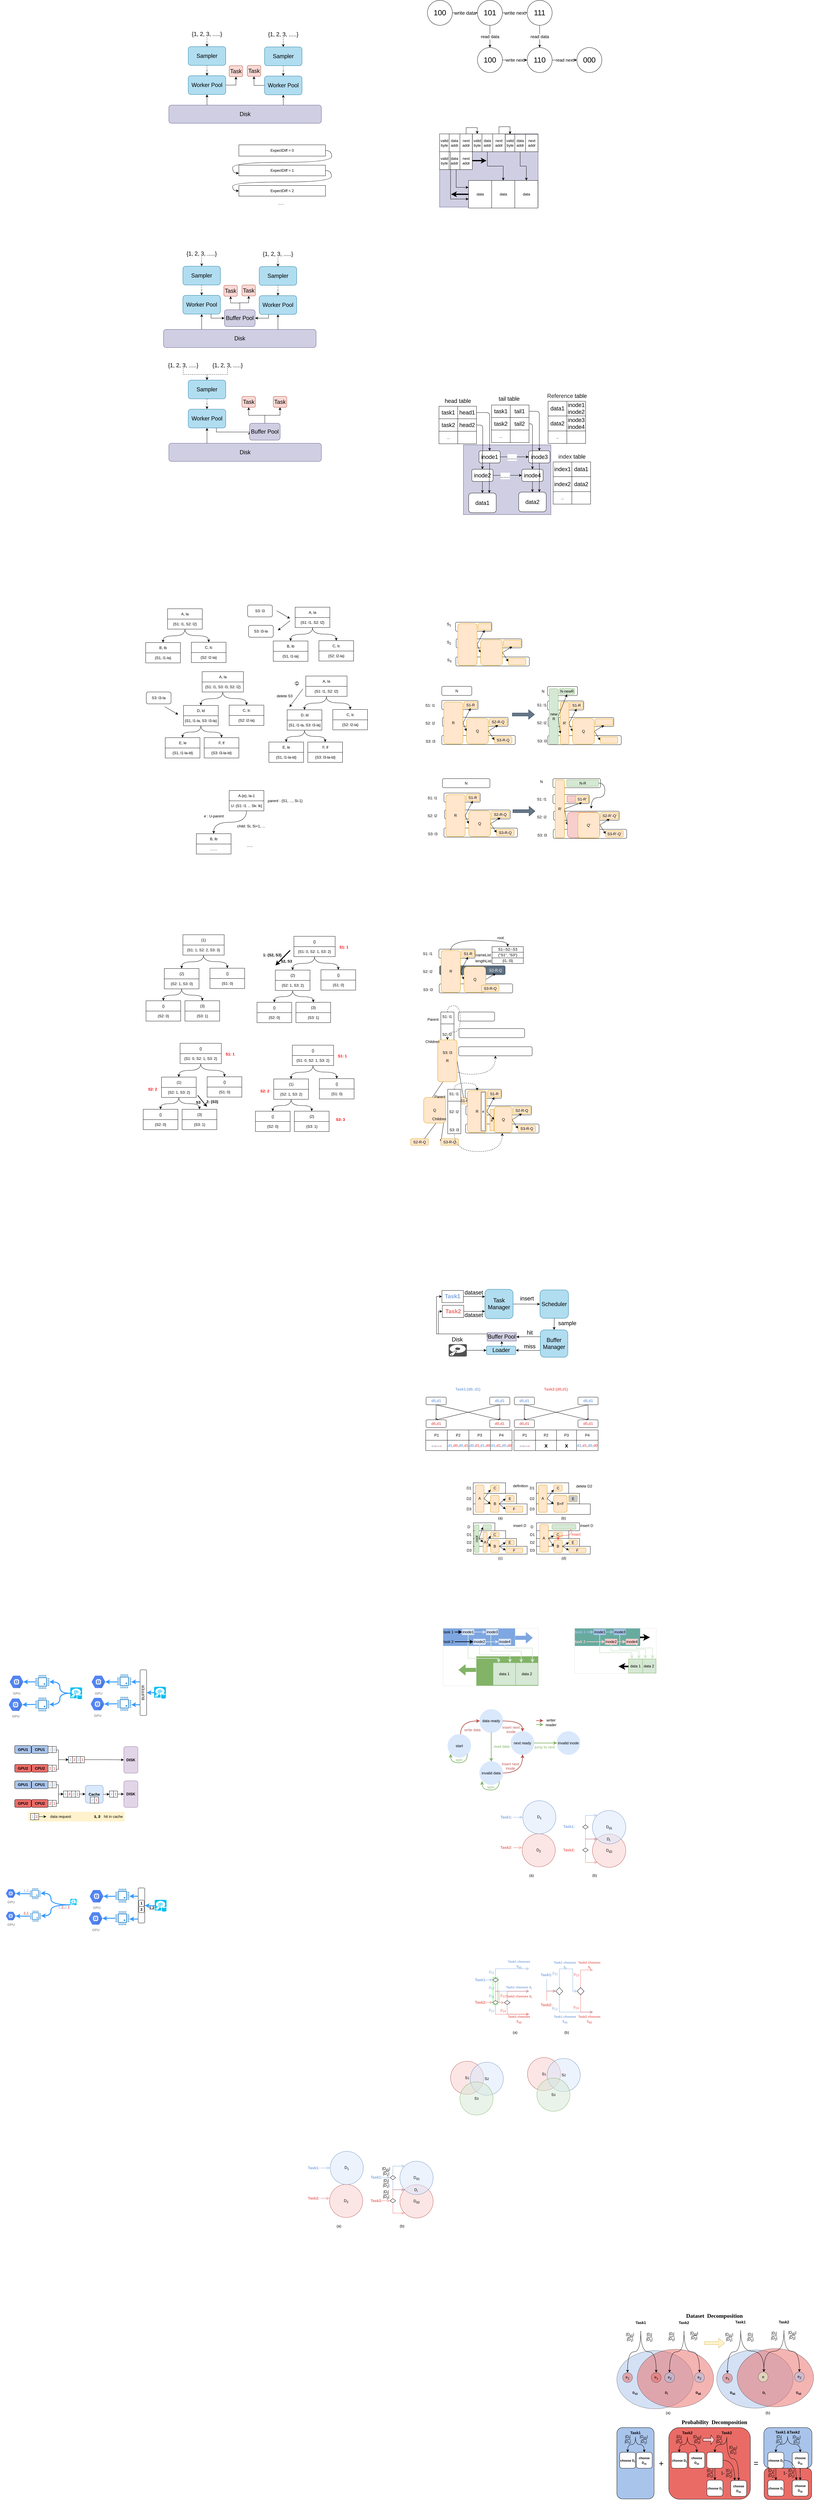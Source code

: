 <mxfile version="15.0.3" type="github">
  <diagram id="9_1sO07OhJ9FRKc1vzgv" name="Page-1">
    <mxGraphModel dx="2377" dy="381" grid="0" gridSize="10" guides="0" tooltips="1" connect="1" arrows="1" fold="1" page="1" pageScale="1" pageWidth="1700" pageHeight="1100" math="0" shadow="0">
      <root>
        <mxCell id="0" />
        <mxCell id="1" parent="0" />
        <mxCell id="gSqqrUoZxQMGFdQT7_8D-162" value="" style="rounded=1;whiteSpace=wrap;html=1;fillColor=#647687;strokeColor=#314354;fontColor=#ffffff;" parent="1" vertex="1">
          <mxGeometry x="109.79" y="3431" width="210" height="29" as="geometry" />
        </mxCell>
        <mxCell id="gSqqrUoZxQMGFdQT7_8D-131" value="" style="rounded=0;whiteSpace=wrap;html=1;" parent="1" vertex="1">
          <mxGeometry x="114" y="3579" width="42" height="39" as="geometry" />
        </mxCell>
        <mxCell id="gSqqrUoZxQMGFdQT7_8D-134" style="edgeStyle=orthogonalEdgeStyle;curved=1;rounded=0;orthogonalLoop=1;jettySize=auto;html=1;entryX=0.5;entryY=1;entryDx=0;entryDy=0;exitX=0.5;exitY=1;exitDx=0;exitDy=0;dashed=1;" parent="1" source="gSqqrUoZxQMGFdQT7_8D-113" target="gSqqrUoZxQMGFdQT7_8D-103" edge="1">
          <mxGeometry relative="1" as="geometry">
            <Array as="points">
              <mxPoint x="135" y="3778" />
              <mxPoint x="288" y="3778" />
            </Array>
          </mxGeometry>
        </mxCell>
        <mxCell id="gSqqrUoZxQMGFdQT7_8D-129" value="" style="rounded=0;whiteSpace=wrap;html=1;" parent="1" vertex="1">
          <mxGeometry x="114" y="3617" width="42" height="104" as="geometry" />
        </mxCell>
        <mxCell id="gSqqrUoZxQMGFdQT7_8D-69" value="" style="rounded=1;whiteSpace=wrap;html=1;" parent="1" vertex="1">
          <mxGeometry x="472.5" y="2884" width="116" height="29" as="geometry" />
        </mxCell>
        <mxCell id="gSqqrUoZxQMGFdQT7_8D-96" value="" style="rounded=1;whiteSpace=wrap;html=1;fillColor=#f8cecc;strokeColor=#b85450;" parent="1" vertex="1">
          <mxGeometry x="517.5" y="2888" width="68" height="21" as="geometry" />
        </mxCell>
        <mxCell id="e8S-48M1ZYX5b7IWwxHJ-12" value="" style="rounded=1;whiteSpace=wrap;html=1;" parent="1" vertex="1">
          <mxGeometry x="161" y="2333" width="116" height="29" as="geometry" />
        </mxCell>
        <mxCell id="UMwyM1W5Pn3s6P2YmB9g-111" value="" style="rounded=0;whiteSpace=wrap;html=1;fillColor=#d0cee2;strokeColor=#56517e;" parent="1" vertex="1">
          <mxGeometry x="110" y="772" width="315" height="234" as="geometry" />
        </mxCell>
        <mxCell id="2XTefIz1HCk_Dmgl4uMw-68" value="&lt;font size=&quot;3&quot;&gt;write data&lt;/font&gt;" style="edgeStyle=orthogonalEdgeStyle;rounded=0;orthogonalLoop=1;jettySize=auto;html=1;entryX=0;entryY=0.5;entryDx=0;entryDy=0;" parent="1" source="2XTefIz1HCk_Dmgl4uMw-62" target="2XTefIz1HCk_Dmgl4uMw-63" edge="1">
          <mxGeometry relative="1" as="geometry">
            <Array as="points">
              <mxPoint x="228" y="385" />
              <mxPoint x="228" y="385" />
            </Array>
          </mxGeometry>
        </mxCell>
        <mxCell id="2XTefIz1HCk_Dmgl4uMw-62" value="&lt;font style=&quot;font-size: 24px&quot;&gt;100&lt;/font&gt;" style="ellipse;whiteSpace=wrap;html=1;aspect=fixed;" parent="1" vertex="1">
          <mxGeometry x="71" y="345" width="80" height="80" as="geometry" />
        </mxCell>
        <mxCell id="2XTefIz1HCk_Dmgl4uMw-69" value="&lt;font size=&quot;3&quot;&gt;write next&lt;/font&gt;" style="edgeStyle=orthogonalEdgeStyle;rounded=0;orthogonalLoop=1;jettySize=auto;html=1;" parent="1" source="2XTefIz1HCk_Dmgl4uMw-63" target="2XTefIz1HCk_Dmgl4uMw-65" edge="1">
          <mxGeometry relative="1" as="geometry" />
        </mxCell>
        <mxCell id="2XTefIz1HCk_Dmgl4uMw-70" value="&lt;font style=&quot;font-size: 14px&quot;&gt;read data&lt;/font&gt;" style="edgeStyle=orthogonalEdgeStyle;rounded=0;orthogonalLoop=1;jettySize=auto;html=1;" parent="1" source="2XTefIz1HCk_Dmgl4uMw-63" target="2XTefIz1HCk_Dmgl4uMw-64" edge="1">
          <mxGeometry relative="1" as="geometry" />
        </mxCell>
        <mxCell id="2XTefIz1HCk_Dmgl4uMw-63" value="&lt;font style=&quot;font-size: 24px&quot;&gt;101&lt;/font&gt;" style="ellipse;whiteSpace=wrap;html=1;aspect=fixed;" parent="1" vertex="1">
          <mxGeometry x="231" y="345" width="80" height="80" as="geometry" />
        </mxCell>
        <mxCell id="2XTefIz1HCk_Dmgl4uMw-71" value="&lt;font style=&quot;font-size: 14px&quot;&gt;write next&lt;/font&gt;" style="edgeStyle=orthogonalEdgeStyle;rounded=0;orthogonalLoop=1;jettySize=auto;html=1;" parent="1" source="2XTefIz1HCk_Dmgl4uMw-64" target="2XTefIz1HCk_Dmgl4uMw-66" edge="1">
          <mxGeometry relative="1" as="geometry" />
        </mxCell>
        <mxCell id="2XTefIz1HCk_Dmgl4uMw-64" value="&lt;font style=&quot;font-size: 24px&quot;&gt;100&lt;/font&gt;" style="ellipse;whiteSpace=wrap;html=1;aspect=fixed;" parent="1" vertex="1">
          <mxGeometry x="231" y="496" width="80" height="80" as="geometry" />
        </mxCell>
        <mxCell id="2XTefIz1HCk_Dmgl4uMw-72" value="&lt;font style=&quot;font-size: 14px&quot;&gt;read data&lt;/font&gt;" style="edgeStyle=orthogonalEdgeStyle;rounded=0;orthogonalLoop=1;jettySize=auto;html=1;entryX=0.5;entryY=0;entryDx=0;entryDy=0;" parent="1" source="2XTefIz1HCk_Dmgl4uMw-65" target="2XTefIz1HCk_Dmgl4uMw-66" edge="1">
          <mxGeometry relative="1" as="geometry" />
        </mxCell>
        <mxCell id="2XTefIz1HCk_Dmgl4uMw-65" value="&lt;font style=&quot;font-size: 24px&quot;&gt;111&lt;/font&gt;" style="ellipse;whiteSpace=wrap;html=1;aspect=fixed;" parent="1" vertex="1">
          <mxGeometry x="390" y="345" width="80" height="80" as="geometry" />
        </mxCell>
        <mxCell id="2XTefIz1HCk_Dmgl4uMw-74" value="&lt;font style=&quot;font-size: 14px&quot;&gt;read next&lt;/font&gt;" style="edgeStyle=orthogonalEdgeStyle;rounded=0;orthogonalLoop=1;jettySize=auto;html=1;entryX=0;entryY=0.5;entryDx=0;entryDy=0;" parent="1" source="2XTefIz1HCk_Dmgl4uMw-66" target="2XTefIz1HCk_Dmgl4uMw-67" edge="1">
          <mxGeometry relative="1" as="geometry" />
        </mxCell>
        <mxCell id="2XTefIz1HCk_Dmgl4uMw-66" value="&lt;font style=&quot;font-size: 24px&quot;&gt;110&lt;/font&gt;" style="ellipse;whiteSpace=wrap;html=1;aspect=fixed;" parent="1" vertex="1">
          <mxGeometry x="390" y="496" width="80" height="80" as="geometry" />
        </mxCell>
        <mxCell id="2XTefIz1HCk_Dmgl4uMw-67" value="&lt;font style=&quot;font-size: 24px&quot;&gt;000&lt;/font&gt;" style="ellipse;whiteSpace=wrap;html=1;aspect=fixed;" parent="1" vertex="1">
          <mxGeometry x="549" y="496" width="80" height="80" as="geometry" />
        </mxCell>
        <mxCell id="UMwyM1W5Pn3s6P2YmB9g-53" value="" style="group;" parent="1" vertex="1" connectable="0">
          <mxGeometry x="110" y="772" width="425" height="260" as="geometry" />
        </mxCell>
        <mxCell id="UMwyM1W5Pn3s6P2YmB9g-77" value="" style="group;strokeWidth=2;shadow=0;" parent="UMwyM1W5Pn3s6P2YmB9g-53" vertex="1" connectable="0">
          <mxGeometry x="105" width="104.73" height="57" as="geometry" />
        </mxCell>
        <mxCell id="UMwyM1W5Pn3s6P2YmB9g-125" value="" style="group;" parent="UMwyM1W5Pn3s6P2YmB9g-77" vertex="1" connectable="0">
          <mxGeometry width="104.73" height="57" as="geometry" />
        </mxCell>
        <mxCell id="UMwyM1W5Pn3s6P2YmB9g-73" value="valid&lt;br&gt;byte" style="rounded=0;whiteSpace=wrap;html=1;" parent="UMwyM1W5Pn3s6P2YmB9g-125" vertex="1">
          <mxGeometry width="30.538" height="57" as="geometry" />
        </mxCell>
        <mxCell id="UMwyM1W5Pn3s6P2YmB9g-74" value="data&lt;br&gt;addr" style="rounded=0;whiteSpace=wrap;html=1;" parent="UMwyM1W5Pn3s6P2YmB9g-125" vertex="1">
          <mxGeometry x="30.54" width="34.46" height="57" as="geometry" />
        </mxCell>
        <mxCell id="UMwyM1W5Pn3s6P2YmB9g-75" value="next&lt;br&gt;addr" style="rounded=0;whiteSpace=wrap;html=1;" parent="UMwyM1W5Pn3s6P2YmB9g-125" vertex="1">
          <mxGeometry x="65" width="39.73" height="57" as="geometry" />
        </mxCell>
        <mxCell id="UMwyM1W5Pn3s6P2YmB9g-79" value="data" style="rounded=0;whiteSpace=wrap;html=1;" parent="UMwyM1W5Pn3s6P2YmB9g-53" vertex="1">
          <mxGeometry x="166.54" y="149" width="74" height="88" as="geometry" />
        </mxCell>
        <mxCell id="UMwyM1W5Pn3s6P2YmB9g-91" value="data" style="rounded=0;whiteSpace=wrap;html=1;" parent="UMwyM1W5Pn3s6P2YmB9g-53" vertex="1">
          <mxGeometry x="240.54" y="149" width="74" height="88" as="geometry" />
        </mxCell>
        <mxCell id="UMwyM1W5Pn3s6P2YmB9g-92" value="data" style="rounded=0;whiteSpace=wrap;html=1;" parent="UMwyM1W5Pn3s6P2YmB9g-53" vertex="1">
          <mxGeometry x="92.54" y="149" width="74" height="88" as="geometry" />
        </mxCell>
        <mxCell id="UMwyM1W5Pn3s6P2YmB9g-94" value="" style="group;" parent="UMwyM1W5Pn3s6P2YmB9g-53" vertex="1" connectable="0">
          <mxGeometry x="210" y="1" width="104.73" height="56" as="geometry" />
        </mxCell>
        <mxCell id="UMwyM1W5Pn3s6P2YmB9g-95" value="valid&lt;br&gt;byte" style="rounded=0;whiteSpace=wrap;html=1;" parent="UMwyM1W5Pn3s6P2YmB9g-94" vertex="1">
          <mxGeometry width="30.538" height="56" as="geometry" />
        </mxCell>
        <mxCell id="UMwyM1W5Pn3s6P2YmB9g-96" value="data&lt;br&gt;addr" style="rounded=0;whiteSpace=wrap;html=1;" parent="UMwyM1W5Pn3s6P2YmB9g-94" vertex="1">
          <mxGeometry x="30.54" width="34.46" height="56" as="geometry" />
        </mxCell>
        <mxCell id="UMwyM1W5Pn3s6P2YmB9g-97" value="next&lt;br&gt;addr" style="rounded=0;whiteSpace=wrap;html=1;" parent="UMwyM1W5Pn3s6P2YmB9g-94" vertex="1">
          <mxGeometry x="65.0" width="39.73" height="56" as="geometry" />
        </mxCell>
        <mxCell id="UMwyM1W5Pn3s6P2YmB9g-99" value="" style="group;" parent="UMwyM1W5Pn3s6P2YmB9g-53" vertex="1" connectable="0">
          <mxGeometry y="57" width="104.73" height="57" as="geometry" />
        </mxCell>
        <mxCell id="UMwyM1W5Pn3s6P2YmB9g-100" value="valid&lt;br&gt;byte" style="rounded=0;whiteSpace=wrap;html=1;" parent="UMwyM1W5Pn3s6P2YmB9g-99" vertex="1">
          <mxGeometry width="30.538" height="57" as="geometry" />
        </mxCell>
        <mxCell id="UMwyM1W5Pn3s6P2YmB9g-101" value="data&lt;br&gt;addr" style="rounded=0;whiteSpace=wrap;html=1;" parent="UMwyM1W5Pn3s6P2YmB9g-99" vertex="1">
          <mxGeometry x="30.54" width="34.46" height="57" as="geometry" />
        </mxCell>
        <mxCell id="UMwyM1W5Pn3s6P2YmB9g-102" value="next&lt;br&gt;addr" style="rounded=0;whiteSpace=wrap;html=1;" parent="UMwyM1W5Pn3s6P2YmB9g-99" vertex="1">
          <mxGeometry x="65" width="39.73" height="57" as="geometry" />
        </mxCell>
        <mxCell id="UMwyM1W5Pn3s6P2YmB9g-107" style="edgeStyle=orthogonalEdgeStyle;rounded=0;orthogonalLoop=1;jettySize=auto;html=1;" parent="UMwyM1W5Pn3s6P2YmB9g-53" source="UMwyM1W5Pn3s6P2YmB9g-96" target="UMwyM1W5Pn3s6P2YmB9g-91" edge="1">
          <mxGeometry relative="1" as="geometry" />
        </mxCell>
        <mxCell id="UMwyM1W5Pn3s6P2YmB9g-108" style="edgeStyle=orthogonalEdgeStyle;rounded=0;orthogonalLoop=1;jettySize=auto;html=1;exitX=0.5;exitY=1;exitDx=0;exitDy=0;" parent="UMwyM1W5Pn3s6P2YmB9g-53" source="UMwyM1W5Pn3s6P2YmB9g-74" target="UMwyM1W5Pn3s6P2YmB9g-79" edge="1">
          <mxGeometry relative="1" as="geometry" />
        </mxCell>
        <mxCell id="UMwyM1W5Pn3s6P2YmB9g-119" style="edgeStyle=orthogonalEdgeStyle;rounded=0;orthogonalLoop=1;jettySize=auto;html=1;entryX=0.5;entryY=0;entryDx=0;entryDy=0;" parent="UMwyM1W5Pn3s6P2YmB9g-53" source="UMwyM1W5Pn3s6P2YmB9g-57" target="UMwyM1W5Pn3s6P2YmB9g-73" edge="1">
          <mxGeometry relative="1" as="geometry">
            <Array as="points">
              <mxPoint x="85" y="-20" />
              <mxPoint x="120" y="-20" />
            </Array>
          </mxGeometry>
        </mxCell>
        <mxCell id="UMwyM1W5Pn3s6P2YmB9g-120" style="edgeStyle=orthogonalEdgeStyle;rounded=0;orthogonalLoop=1;jettySize=auto;html=1;entryX=0.5;entryY=0;entryDx=0;entryDy=0;" parent="UMwyM1W5Pn3s6P2YmB9g-53" source="UMwyM1W5Pn3s6P2YmB9g-75" target="UMwyM1W5Pn3s6P2YmB9g-95" edge="1">
          <mxGeometry relative="1" as="geometry">
            <Array as="points">
              <mxPoint x="190" y="-23" />
              <mxPoint x="225" y="-23" />
            </Array>
          </mxGeometry>
        </mxCell>
        <mxCell id="UMwyM1W5Pn3s6P2YmB9g-54" value="" style="group;strokeWidth=3;" parent="UMwyM1W5Pn3s6P2YmB9g-53" vertex="1" connectable="0">
          <mxGeometry width="142" height="57" as="geometry" />
        </mxCell>
        <mxCell id="UMwyM1W5Pn3s6P2YmB9g-55" value="valid&lt;br&gt;byte" style="rounded=0;whiteSpace=wrap;html=1;" parent="UMwyM1W5Pn3s6P2YmB9g-54" vertex="1">
          <mxGeometry width="30.538" height="57" as="geometry" />
        </mxCell>
        <mxCell id="UMwyM1W5Pn3s6P2YmB9g-56" value="data&lt;br&gt;addr" style="rounded=0;whiteSpace=wrap;html=1;" parent="UMwyM1W5Pn3s6P2YmB9g-54" vertex="1">
          <mxGeometry x="30.54" width="34.46" height="57" as="geometry" />
        </mxCell>
        <mxCell id="UMwyM1W5Pn3s6P2YmB9g-57" value="next&lt;br&gt;addr" style="rounded=0;whiteSpace=wrap;html=1;" parent="UMwyM1W5Pn3s6P2YmB9g-54" vertex="1">
          <mxGeometry x="65" width="39.73" height="57" as="geometry" />
        </mxCell>
        <mxCell id="UMwyM1W5Pn3s6P2YmB9g-123" style="edgeStyle=orthogonalEdgeStyle;rounded=0;orthogonalLoop=1;jettySize=auto;html=1;entryX=0;entryY=0.25;entryDx=0;entryDy=0;" parent="UMwyM1W5Pn3s6P2YmB9g-53" source="UMwyM1W5Pn3s6P2YmB9g-101" target="UMwyM1W5Pn3s6P2YmB9g-92" edge="1">
          <mxGeometry relative="1" as="geometry">
            <Array as="points">
              <mxPoint x="53" y="171" />
            </Array>
          </mxGeometry>
        </mxCell>
        <mxCell id="geJMSuZulplkEZxOENzH-82" style="edgeStyle=orthogonalEdgeStyle;rounded=0;orthogonalLoop=1;jettySize=auto;html=1;exitX=0.5;exitY=0;exitDx=0;exitDy=0;entryX=0.004;entryY=0.673;entryDx=0;entryDy=0;entryPerimeter=0;strokeWidth=1;" parent="UMwyM1W5Pn3s6P2YmB9g-53" source="UMwyM1W5Pn3s6P2YmB9g-101" target="UMwyM1W5Pn3s6P2YmB9g-92" edge="1">
          <mxGeometry relative="1" as="geometry">
            <Array as="points">
              <mxPoint x="35" y="57" />
              <mxPoint x="35" y="208" />
            </Array>
          </mxGeometry>
        </mxCell>
        <mxCell id="9mrKONVWilzOIA2vpgeo-22" style="edgeStyle=orthogonalEdgeStyle;rounded=0;orthogonalLoop=1;jettySize=auto;html=1;exitX=0.25;exitY=0;exitDx=0;exitDy=0;entryX=0.5;entryY=1;entryDx=0;entryDy=0;" parent="1" source="geJMSuZulplkEZxOENzH-1" target="9mrKONVWilzOIA2vpgeo-6" edge="1">
          <mxGeometry relative="1" as="geometry" />
        </mxCell>
        <mxCell id="9mrKONVWilzOIA2vpgeo-24" style="edgeStyle=orthogonalEdgeStyle;rounded=0;orthogonalLoop=1;jettySize=auto;html=1;exitX=0.75;exitY=0;exitDx=0;exitDy=0;entryX=0.5;entryY=1;entryDx=0;entryDy=0;" parent="1" source="geJMSuZulplkEZxOENzH-1" target="9mrKONVWilzOIA2vpgeo-19" edge="1">
          <mxGeometry relative="1" as="geometry" />
        </mxCell>
        <mxCell id="geJMSuZulplkEZxOENzH-1" value="&lt;font style=&quot;font-size: 18px&quot;&gt;Disk&lt;/font&gt;" style="rounded=1;whiteSpace=wrap;html=1;fillColor=#d0cee2;strokeColor=#56517e;" parent="1" vertex="1">
          <mxGeometry x="-756" y="680" width="488" height="58" as="geometry" />
        </mxCell>
        <mxCell id="9mrKONVWilzOIA2vpgeo-7" style="edgeStyle=orthogonalEdgeStyle;rounded=0;orthogonalLoop=1;jettySize=auto;html=1;entryX=0.5;entryY=0;entryDx=0;entryDy=0;dashed=1;" parent="1" source="geJMSuZulplkEZxOENzH-3" target="9mrKONVWilzOIA2vpgeo-6" edge="1">
          <mxGeometry relative="1" as="geometry" />
        </mxCell>
        <mxCell id="geJMSuZulplkEZxOENzH-3" value="&lt;font style=&quot;font-size: 18px&quot;&gt;Sampler&lt;/font&gt;" style="rounded=1;whiteSpace=wrap;html=1;fillColor=#b1ddf0;strokeColor=#10739e;" parent="1" vertex="1">
          <mxGeometry x="-694" y="493" width="120" height="60" as="geometry" />
        </mxCell>
        <mxCell id="geJMSuZulplkEZxOENzH-5" style="edgeStyle=orthogonalEdgeStyle;rounded=0;orthogonalLoop=1;jettySize=auto;html=1;dashed=1;" parent="1" source="geJMSuZulplkEZxOENzH-4" target="geJMSuZulplkEZxOENzH-3" edge="1">
          <mxGeometry relative="1" as="geometry" />
        </mxCell>
        <mxCell id="geJMSuZulplkEZxOENzH-4" value="&lt;font style=&quot;font-size: 18px&quot;&gt;{1, 2, 3, .....}&lt;/font&gt;" style="text;html=1;strokeColor=none;fillColor=none;align=center;verticalAlign=middle;whiteSpace=wrap;rounded=0;" parent="1" vertex="1">
          <mxGeometry x="-697" y="443" width="126" height="19" as="geometry" />
        </mxCell>
        <mxCell id="geJMSuZulplkEZxOENzH-81" style="edgeStyle=orthogonalEdgeStyle;rounded=0;orthogonalLoop=1;jettySize=auto;html=1;strokeWidth=4;" parent="1" source="UMwyM1W5Pn3s6P2YmB9g-102" edge="1">
          <mxGeometry relative="1" as="geometry">
            <mxPoint x="260.207" y="857.5" as="targetPoint" />
          </mxGeometry>
        </mxCell>
        <mxCell id="geJMSuZulplkEZxOENzH-83" style="edgeStyle=orthogonalEdgeStyle;rounded=0;orthogonalLoop=1;jettySize=auto;html=1;strokeWidth=4;" parent="1" source="UMwyM1W5Pn3s6P2YmB9g-92" edge="1">
          <mxGeometry relative="1" as="geometry">
            <mxPoint x="146.552" y="965" as="targetPoint" />
          </mxGeometry>
        </mxCell>
        <mxCell id="9mrKONVWilzOIA2vpgeo-59" style="edgeStyle=orthogonalEdgeStyle;rounded=0;orthogonalLoop=1;jettySize=auto;html=1;entryX=0.5;entryY=1;entryDx=0;entryDy=0;" parent="1" source="9mrKONVWilzOIA2vpgeo-6" target="9mrKONVWilzOIA2vpgeo-10" edge="1">
          <mxGeometry relative="1" as="geometry" />
        </mxCell>
        <mxCell id="9mrKONVWilzOIA2vpgeo-6" value="&lt;font style=&quot;font-size: 18px&quot;&gt;Worker Pool&lt;/font&gt;" style="rounded=1;whiteSpace=wrap;html=1;fillColor=#b1ddf0;strokeColor=#10739e;" parent="1" vertex="1">
          <mxGeometry x="-694" y="586" width="120" height="60" as="geometry" />
        </mxCell>
        <mxCell id="9mrKONVWilzOIA2vpgeo-10" value="&lt;font style=&quot;font-size: 18px&quot;&gt;Task&lt;/font&gt;" style="rounded=1;whiteSpace=wrap;html=1;fillColor=#fad9d5;strokeColor=#ae4132;" parent="1" vertex="1">
          <mxGeometry x="-563" y="554" width="43.25" height="35" as="geometry" />
        </mxCell>
        <mxCell id="9mrKONVWilzOIA2vpgeo-14" style="edgeStyle=orthogonalEdgeStyle;rounded=0;orthogonalLoop=1;jettySize=auto;html=1;entryX=0.5;entryY=0;entryDx=0;entryDy=0;dashed=1;" parent="1" source="9mrKONVWilzOIA2vpgeo-15" target="9mrKONVWilzOIA2vpgeo-19" edge="1">
          <mxGeometry relative="1" as="geometry" />
        </mxCell>
        <mxCell id="9mrKONVWilzOIA2vpgeo-15" value="&lt;font style=&quot;font-size: 18px&quot;&gt;Sampler&lt;/font&gt;" style="rounded=1;whiteSpace=wrap;html=1;fillColor=#b1ddf0;strokeColor=#10739e;" parent="1" vertex="1">
          <mxGeometry x="-450" y="494" width="120" height="60" as="geometry" />
        </mxCell>
        <mxCell id="9mrKONVWilzOIA2vpgeo-16" style="edgeStyle=orthogonalEdgeStyle;rounded=0;orthogonalLoop=1;jettySize=auto;html=1;dashed=1;" parent="1" source="9mrKONVWilzOIA2vpgeo-17" target="9mrKONVWilzOIA2vpgeo-15" edge="1">
          <mxGeometry relative="1" as="geometry" />
        </mxCell>
        <mxCell id="9mrKONVWilzOIA2vpgeo-17" value="&lt;font style=&quot;font-size: 18px&quot;&gt;{1, 2, 3, .....}&lt;/font&gt;" style="text;html=1;strokeColor=none;fillColor=none;align=center;verticalAlign=middle;whiteSpace=wrap;rounded=0;" parent="1" vertex="1">
          <mxGeometry x="-453" y="444" width="126" height="19" as="geometry" />
        </mxCell>
        <mxCell id="9mrKONVWilzOIA2vpgeo-86" style="edgeStyle=orthogonalEdgeStyle;rounded=0;orthogonalLoop=1;jettySize=auto;html=1;entryX=0.5;entryY=1;entryDx=0;entryDy=0;" parent="1" source="9mrKONVWilzOIA2vpgeo-19" target="9mrKONVWilzOIA2vpgeo-85" edge="1">
          <mxGeometry relative="1" as="geometry" />
        </mxCell>
        <mxCell id="9mrKONVWilzOIA2vpgeo-19" value="&lt;font style=&quot;font-size: 18px&quot;&gt;Worker Pool&lt;/font&gt;" style="rounded=1;whiteSpace=wrap;html=1;fillColor=#b1ddf0;strokeColor=#10739e;" parent="1" vertex="1">
          <mxGeometry x="-450" y="587" width="120" height="60" as="geometry" />
        </mxCell>
        <mxCell id="9mrKONVWilzOIA2vpgeo-85" value="&lt;font style=&quot;font-size: 18px&quot;&gt;Task&lt;/font&gt;" style="rounded=1;whiteSpace=wrap;html=1;fillColor=#fad9d5;strokeColor=#ae4132;" parent="1" vertex="1">
          <mxGeometry x="-505.25" y="553" width="43.25" height="35" as="geometry" />
        </mxCell>
        <mxCell id="9mrKONVWilzOIA2vpgeo-104" style="edgeStyle=orthogonalEdgeStyle;rounded=0;orthogonalLoop=1;jettySize=auto;html=1;exitX=0.25;exitY=0;exitDx=0;exitDy=0;entryX=0.5;entryY=1;entryDx=0;entryDy=0;" parent="1" source="9mrKONVWilzOIA2vpgeo-106" target="9mrKONVWilzOIA2vpgeo-112" edge="1">
          <mxGeometry relative="1" as="geometry" />
        </mxCell>
        <mxCell id="9mrKONVWilzOIA2vpgeo-105" style="edgeStyle=orthogonalEdgeStyle;rounded=0;orthogonalLoop=1;jettySize=auto;html=1;exitX=0.75;exitY=0;exitDx=0;exitDy=0;entryX=0.5;entryY=1;entryDx=0;entryDy=0;" parent="1" source="9mrKONVWilzOIA2vpgeo-106" target="9mrKONVWilzOIA2vpgeo-119" edge="1">
          <mxGeometry relative="1" as="geometry" />
        </mxCell>
        <mxCell id="9mrKONVWilzOIA2vpgeo-106" value="&lt;font style=&quot;font-size: 18px&quot;&gt;Disk&lt;/font&gt;" style="rounded=1;whiteSpace=wrap;html=1;fillColor=#d0cee2;strokeColor=#56517e;" parent="1" vertex="1">
          <mxGeometry x="-773" y="1397" width="488" height="58" as="geometry" />
        </mxCell>
        <mxCell id="9mrKONVWilzOIA2vpgeo-107" style="edgeStyle=orthogonalEdgeStyle;rounded=0;orthogonalLoop=1;jettySize=auto;html=1;entryX=0.5;entryY=0;entryDx=0;entryDy=0;dashed=1;" parent="1" source="9mrKONVWilzOIA2vpgeo-108" target="9mrKONVWilzOIA2vpgeo-112" edge="1">
          <mxGeometry relative="1" as="geometry" />
        </mxCell>
        <mxCell id="9mrKONVWilzOIA2vpgeo-108" value="&lt;font style=&quot;font-size: 18px&quot;&gt;Sampler&lt;/font&gt;" style="rounded=1;whiteSpace=wrap;html=1;fillColor=#b1ddf0;strokeColor=#10739e;" parent="1" vertex="1">
          <mxGeometry x="-711" y="1195" width="120" height="60" as="geometry" />
        </mxCell>
        <mxCell id="9mrKONVWilzOIA2vpgeo-109" style="edgeStyle=orthogonalEdgeStyle;rounded=0;orthogonalLoop=1;jettySize=auto;html=1;dashed=1;" parent="1" source="9mrKONVWilzOIA2vpgeo-110" target="9mrKONVWilzOIA2vpgeo-108" edge="1">
          <mxGeometry relative="1" as="geometry" />
        </mxCell>
        <mxCell id="9mrKONVWilzOIA2vpgeo-110" value="&lt;font style=&quot;font-size: 18px&quot;&gt;{1, 2, 3, .....}&lt;/font&gt;" style="text;html=1;strokeColor=none;fillColor=none;align=center;verticalAlign=middle;whiteSpace=wrap;rounded=0;" parent="1" vertex="1">
          <mxGeometry x="-714" y="1145" width="126" height="19" as="geometry" />
        </mxCell>
        <mxCell id="9mrKONVWilzOIA2vpgeo-125" style="edgeStyle=orthogonalEdgeStyle;rounded=0;orthogonalLoop=1;jettySize=auto;html=1;exitX=0.75;exitY=1;exitDx=0;exitDy=0;entryX=0;entryY=0.5;entryDx=0;entryDy=0;" parent="1" source="9mrKONVWilzOIA2vpgeo-112" target="9mrKONVWilzOIA2vpgeo-121" edge="1">
          <mxGeometry relative="1" as="geometry">
            <Array as="points">
              <mxPoint x="-621" y="1361" />
            </Array>
          </mxGeometry>
        </mxCell>
        <mxCell id="9mrKONVWilzOIA2vpgeo-112" value="&lt;font style=&quot;font-size: 18px&quot;&gt;Worker Pool&lt;/font&gt;" style="rounded=1;whiteSpace=wrap;html=1;fillColor=#b1ddf0;strokeColor=#10739e;" parent="1" vertex="1">
          <mxGeometry x="-711" y="1288" width="120" height="60" as="geometry" />
        </mxCell>
        <mxCell id="9mrKONVWilzOIA2vpgeo-113" value="&lt;font style=&quot;font-size: 18px&quot;&gt;Task&lt;/font&gt;" style="rounded=1;whiteSpace=wrap;html=1;fillColor=#fad9d5;strokeColor=#ae4132;" parent="1" vertex="1">
          <mxGeometry x="-580" y="1256" width="43.25" height="35" as="geometry" />
        </mxCell>
        <mxCell id="9mrKONVWilzOIA2vpgeo-114" style="edgeStyle=orthogonalEdgeStyle;rounded=0;orthogonalLoop=1;jettySize=auto;html=1;entryX=0.5;entryY=0;entryDx=0;entryDy=0;dashed=1;" parent="1" source="9mrKONVWilzOIA2vpgeo-115" target="9mrKONVWilzOIA2vpgeo-119" edge="1">
          <mxGeometry relative="1" as="geometry" />
        </mxCell>
        <mxCell id="9mrKONVWilzOIA2vpgeo-115" value="&lt;font style=&quot;font-size: 18px&quot;&gt;Sampler&lt;/font&gt;" style="rounded=1;whiteSpace=wrap;html=1;fillColor=#b1ddf0;strokeColor=#10739e;" parent="1" vertex="1">
          <mxGeometry x="-467" y="1196" width="120" height="60" as="geometry" />
        </mxCell>
        <mxCell id="9mrKONVWilzOIA2vpgeo-116" style="edgeStyle=orthogonalEdgeStyle;rounded=0;orthogonalLoop=1;jettySize=auto;html=1;dashed=1;" parent="1" source="9mrKONVWilzOIA2vpgeo-117" target="9mrKONVWilzOIA2vpgeo-115" edge="1">
          <mxGeometry relative="1" as="geometry" />
        </mxCell>
        <mxCell id="9mrKONVWilzOIA2vpgeo-117" value="&lt;font style=&quot;font-size: 18px&quot;&gt;{1, 2, 3, .....}&lt;/font&gt;" style="text;html=1;strokeColor=none;fillColor=none;align=center;verticalAlign=middle;whiteSpace=wrap;rounded=0;" parent="1" vertex="1">
          <mxGeometry x="-470" y="1146" width="126" height="19" as="geometry" />
        </mxCell>
        <mxCell id="9mrKONVWilzOIA2vpgeo-126" style="edgeStyle=orthogonalEdgeStyle;rounded=0;orthogonalLoop=1;jettySize=auto;html=1;exitX=0.25;exitY=1;exitDx=0;exitDy=0;entryX=1;entryY=0.5;entryDx=0;entryDy=0;" parent="1" source="9mrKONVWilzOIA2vpgeo-119" target="9mrKONVWilzOIA2vpgeo-121" edge="1">
          <mxGeometry relative="1" as="geometry">
            <Array as="points">
              <mxPoint x="-437" y="1361" />
            </Array>
          </mxGeometry>
        </mxCell>
        <mxCell id="9mrKONVWilzOIA2vpgeo-119" value="&lt;font style=&quot;font-size: 18px&quot;&gt;Worker Pool&lt;/font&gt;" style="rounded=1;whiteSpace=wrap;html=1;fillColor=#b1ddf0;strokeColor=#10739e;" parent="1" vertex="1">
          <mxGeometry x="-467" y="1289" width="120" height="60" as="geometry" />
        </mxCell>
        <mxCell id="9mrKONVWilzOIA2vpgeo-120" value="&lt;font style=&quot;font-size: 18px&quot;&gt;Task&lt;/font&gt;" style="rounded=1;whiteSpace=wrap;html=1;fillColor=#fad9d5;strokeColor=#ae4132;" parent="1" vertex="1">
          <mxGeometry x="-522.25" y="1255" width="43.25" height="35" as="geometry" />
        </mxCell>
        <mxCell id="9mrKONVWilzOIA2vpgeo-122" style="edgeStyle=orthogonalEdgeStyle;rounded=0;orthogonalLoop=1;jettySize=auto;html=1;entryX=0.5;entryY=1;entryDx=0;entryDy=0;" parent="1" source="9mrKONVWilzOIA2vpgeo-121" target="9mrKONVWilzOIA2vpgeo-113" edge="1">
          <mxGeometry relative="1" as="geometry" />
        </mxCell>
        <mxCell id="9mrKONVWilzOIA2vpgeo-123" style="edgeStyle=orthogonalEdgeStyle;rounded=0;orthogonalLoop=1;jettySize=auto;html=1;entryX=0.5;entryY=1;entryDx=0;entryDy=0;" parent="1" source="9mrKONVWilzOIA2vpgeo-121" target="9mrKONVWilzOIA2vpgeo-120" edge="1">
          <mxGeometry relative="1" as="geometry" />
        </mxCell>
        <mxCell id="9mrKONVWilzOIA2vpgeo-121" value="&lt;font style=&quot;font-size: 18px&quot;&gt;Buffer Pool&lt;/font&gt;" style="rounded=1;whiteSpace=wrap;html=1;fillColor=#d0cee2;strokeColor=#56517e;" parent="1" vertex="1">
          <mxGeometry x="-578" y="1334" width="98" height="54" as="geometry" />
        </mxCell>
        <mxCell id="9mrKONVWilzOIA2vpgeo-127" style="edgeStyle=orthogonalEdgeStyle;rounded=0;orthogonalLoop=1;jettySize=auto;html=1;exitX=0.25;exitY=0;exitDx=0;exitDy=0;entryX=0.5;entryY=1;entryDx=0;entryDy=0;" parent="1" source="9mrKONVWilzOIA2vpgeo-129" target="9mrKONVWilzOIA2vpgeo-135" edge="1">
          <mxGeometry relative="1" as="geometry" />
        </mxCell>
        <mxCell id="9mrKONVWilzOIA2vpgeo-129" value="&lt;font style=&quot;font-size: 18px&quot;&gt;Disk&lt;/font&gt;" style="rounded=1;whiteSpace=wrap;html=1;fillColor=#d0cee2;strokeColor=#56517e;" parent="1" vertex="1">
          <mxGeometry x="-756" y="1761" width="488" height="58" as="geometry" />
        </mxCell>
        <mxCell id="9mrKONVWilzOIA2vpgeo-130" style="edgeStyle=orthogonalEdgeStyle;rounded=0;orthogonalLoop=1;jettySize=auto;html=1;entryX=0.5;entryY=0;entryDx=0;entryDy=0;dashed=1;" parent="1" source="9mrKONVWilzOIA2vpgeo-131" target="9mrKONVWilzOIA2vpgeo-135" edge="1">
          <mxGeometry relative="1" as="geometry" />
        </mxCell>
        <mxCell id="9mrKONVWilzOIA2vpgeo-131" value="&lt;font style=&quot;font-size: 18px&quot;&gt;Sampler&lt;/font&gt;" style="rounded=1;whiteSpace=wrap;html=1;fillColor=#b1ddf0;strokeColor=#10739e;" parent="1" vertex="1">
          <mxGeometry x="-694" y="1559" width="120" height="60" as="geometry" />
        </mxCell>
        <mxCell id="9mrKONVWilzOIA2vpgeo-132" style="edgeStyle=orthogonalEdgeStyle;rounded=0;orthogonalLoop=1;jettySize=auto;html=1;dashed=1;" parent="1" source="9mrKONVWilzOIA2vpgeo-133" target="9mrKONVWilzOIA2vpgeo-131" edge="1">
          <mxGeometry relative="1" as="geometry" />
        </mxCell>
        <mxCell id="9mrKONVWilzOIA2vpgeo-133" value="&lt;font style=&quot;font-size: 18px&quot;&gt;{1, 2, 3, .....}&lt;/font&gt;" style="text;html=1;strokeColor=none;fillColor=none;align=center;verticalAlign=middle;whiteSpace=wrap;rounded=0;" parent="1" vertex="1">
          <mxGeometry x="-773" y="1502" width="126" height="19" as="geometry" />
        </mxCell>
        <mxCell id="9mrKONVWilzOIA2vpgeo-134" style="edgeStyle=orthogonalEdgeStyle;rounded=0;orthogonalLoop=1;jettySize=auto;html=1;exitX=0.75;exitY=1;exitDx=0;exitDy=0;entryX=0;entryY=0.5;entryDx=0;entryDy=0;" parent="1" source="9mrKONVWilzOIA2vpgeo-135" target="9mrKONVWilzOIA2vpgeo-146" edge="1">
          <mxGeometry relative="1" as="geometry">
            <Array as="points">
              <mxPoint x="-604" y="1725" />
            </Array>
          </mxGeometry>
        </mxCell>
        <mxCell id="9mrKONVWilzOIA2vpgeo-135" value="&lt;font style=&quot;font-size: 18px&quot;&gt;Worker Pool&lt;/font&gt;" style="rounded=1;whiteSpace=wrap;html=1;fillColor=#b1ddf0;strokeColor=#10739e;" parent="1" vertex="1">
          <mxGeometry x="-694" y="1652" width="120" height="60" as="geometry" />
        </mxCell>
        <mxCell id="9mrKONVWilzOIA2vpgeo-136" value="&lt;font style=&quot;font-size: 18px&quot;&gt;Task&lt;/font&gt;" style="rounded=1;whiteSpace=wrap;html=1;fillColor=#fad9d5;strokeColor=#ae4132;" parent="1" vertex="1">
          <mxGeometry x="-522.25" y="1611" width="43.25" height="35" as="geometry" />
        </mxCell>
        <mxCell id="9mrKONVWilzOIA2vpgeo-139" style="edgeStyle=orthogonalEdgeStyle;rounded=0;orthogonalLoop=1;jettySize=auto;html=1;dashed=1;entryX=0.5;entryY=0;entryDx=0;entryDy=0;" parent="1" source="9mrKONVWilzOIA2vpgeo-140" target="9mrKONVWilzOIA2vpgeo-131" edge="1">
          <mxGeometry relative="1" as="geometry">
            <mxPoint x="-390" y="1560" as="targetPoint" />
          </mxGeometry>
        </mxCell>
        <mxCell id="9mrKONVWilzOIA2vpgeo-140" value="&lt;font style=&quot;font-size: 18px&quot;&gt;{1, 2, 3, .....}&lt;/font&gt;" style="text;html=1;strokeColor=none;fillColor=none;align=center;verticalAlign=middle;whiteSpace=wrap;rounded=0;" parent="1" vertex="1">
          <mxGeometry x="-631.25" y="1502" width="126" height="19" as="geometry" />
        </mxCell>
        <mxCell id="9mrKONVWilzOIA2vpgeo-143" value="&lt;font style=&quot;font-size: 18px&quot;&gt;Task&lt;/font&gt;" style="rounded=1;whiteSpace=wrap;html=1;fillColor=#fad9d5;strokeColor=#ae4132;" parent="1" vertex="1">
          <mxGeometry x="-422" y="1611" width="43.25" height="35" as="geometry" />
        </mxCell>
        <mxCell id="9mrKONVWilzOIA2vpgeo-144" style="edgeStyle=orthogonalEdgeStyle;rounded=0;orthogonalLoop=1;jettySize=auto;html=1;entryX=0.5;entryY=1;entryDx=0;entryDy=0;" parent="1" source="9mrKONVWilzOIA2vpgeo-146" target="9mrKONVWilzOIA2vpgeo-136" edge="1">
          <mxGeometry relative="1" as="geometry" />
        </mxCell>
        <mxCell id="9mrKONVWilzOIA2vpgeo-145" style="edgeStyle=orthogonalEdgeStyle;rounded=0;orthogonalLoop=1;jettySize=auto;html=1;entryX=0.5;entryY=1;entryDx=0;entryDy=0;" parent="1" source="9mrKONVWilzOIA2vpgeo-146" target="9mrKONVWilzOIA2vpgeo-143" edge="1">
          <mxGeometry relative="1" as="geometry" />
        </mxCell>
        <mxCell id="9mrKONVWilzOIA2vpgeo-146" value="&lt;font style=&quot;font-size: 18px&quot;&gt;Buffer Pool&lt;/font&gt;" style="rounded=1;whiteSpace=wrap;html=1;fillColor=#d0cee2;strokeColor=#56517e;" parent="1" vertex="1">
          <mxGeometry x="-498" y="1697" width="98" height="54" as="geometry" />
        </mxCell>
        <mxCell id="9mrKONVWilzOIA2vpgeo-150" value="" style="group;" parent="1" vertex="1" connectable="0">
          <mxGeometry x="-760" y="2290" width="111" height="65" as="geometry" />
        </mxCell>
        <mxCell id="9mrKONVWilzOIA2vpgeo-148" value="A" style="rounded=0;whiteSpace=wrap;html=1;" parent="9mrKONVWilzOIA2vpgeo-150" vertex="1">
          <mxGeometry width="111" height="33" as="geometry" />
        </mxCell>
        <mxCell id="9mrKONVWilzOIA2vpgeo-149" value="{S1: l1, S2: l2}" style="rounded=0;whiteSpace=wrap;html=1;" parent="9mrKONVWilzOIA2vpgeo-150" vertex="1">
          <mxGeometry y="33" width="111" height="32" as="geometry" />
        </mxCell>
        <mxCell id="9mrKONVWilzOIA2vpgeo-151" value="" style="group;" parent="1" vertex="1" connectable="0">
          <mxGeometry x="-760" y="2290" width="111" height="65" as="geometry" />
        </mxCell>
        <mxCell id="9mrKONVWilzOIA2vpgeo-152" value="A, la" style="rounded=0;whiteSpace=wrap;html=1;" parent="9mrKONVWilzOIA2vpgeo-151" vertex="1">
          <mxGeometry width="111" height="33" as="geometry" />
        </mxCell>
        <mxCell id="9mrKONVWilzOIA2vpgeo-153" value="{S1: l1, S2: l2}" style="rounded=0;whiteSpace=wrap;html=1;" parent="9mrKONVWilzOIA2vpgeo-151" vertex="1">
          <mxGeometry y="33" width="111" height="32" as="geometry" />
        </mxCell>
        <mxCell id="9mrKONVWilzOIA2vpgeo-154" value="" style="group;" parent="1" vertex="1" connectable="0">
          <mxGeometry x="-830" y="2398" width="111" height="65" as="geometry" />
        </mxCell>
        <mxCell id="9mrKONVWilzOIA2vpgeo-155" value="B, lb" style="rounded=0;whiteSpace=wrap;html=1;" parent="9mrKONVWilzOIA2vpgeo-154" vertex="1">
          <mxGeometry width="111" height="33" as="geometry" />
        </mxCell>
        <mxCell id="9mrKONVWilzOIA2vpgeo-156" value="{S1, l1-la}" style="rounded=0;whiteSpace=wrap;html=1;" parent="9mrKONVWilzOIA2vpgeo-154" vertex="1">
          <mxGeometry y="33" width="111" height="32" as="geometry" />
        </mxCell>
        <mxCell id="9mrKONVWilzOIA2vpgeo-157" value="" style="group;" parent="1" vertex="1" connectable="0">
          <mxGeometry x="-684" y="2397" width="111" height="65" as="geometry" />
        </mxCell>
        <mxCell id="9mrKONVWilzOIA2vpgeo-158" value="C, lc" style="rounded=0;whiteSpace=wrap;html=1;" parent="9mrKONVWilzOIA2vpgeo-157" vertex="1">
          <mxGeometry width="111" height="33" as="geometry" />
        </mxCell>
        <mxCell id="9mrKONVWilzOIA2vpgeo-159" value="{S2: l2-la}" style="rounded=0;whiteSpace=wrap;html=1;" parent="9mrKONVWilzOIA2vpgeo-157" vertex="1">
          <mxGeometry y="33" width="111" height="32" as="geometry" />
        </mxCell>
        <mxCell id="9mrKONVWilzOIA2vpgeo-160" style="edgeStyle=orthogonalEdgeStyle;rounded=0;orthogonalLoop=1;jettySize=auto;html=1;entryX=0.5;entryY=0;entryDx=0;entryDy=0;curved=1;" parent="1" source="9mrKONVWilzOIA2vpgeo-153" target="9mrKONVWilzOIA2vpgeo-155" edge="1">
          <mxGeometry relative="1" as="geometry" />
        </mxCell>
        <mxCell id="9mrKONVWilzOIA2vpgeo-161" style="rounded=0;orthogonalLoop=1;jettySize=auto;html=1;edgeStyle=orthogonalEdgeStyle;curved=1;" parent="1" source="9mrKONVWilzOIA2vpgeo-153" target="9mrKONVWilzOIA2vpgeo-158" edge="1">
          <mxGeometry relative="1" as="geometry" />
        </mxCell>
        <mxCell id="9mrKONVWilzOIA2vpgeo-162" value="" style="group;" parent="1" vertex="1" connectable="0">
          <mxGeometry x="-639" y="2491" width="121.5" height="65" as="geometry" />
        </mxCell>
        <mxCell id="9mrKONVWilzOIA2vpgeo-163" value="A" style="rounded=0;whiteSpace=wrap;html=1;" parent="9mrKONVWilzOIA2vpgeo-162" vertex="1">
          <mxGeometry width="111" height="33" as="geometry" />
        </mxCell>
        <mxCell id="9mrKONVWilzOIA2vpgeo-164" value="{S1: l1, S2: l2}" style="rounded=0;whiteSpace=wrap;html=1;" parent="9mrKONVWilzOIA2vpgeo-162" vertex="1">
          <mxGeometry y="33" width="111" height="32" as="geometry" />
        </mxCell>
        <mxCell id="9mrKONVWilzOIA2vpgeo-165" value="" style="group;" parent="9mrKONVWilzOIA2vpgeo-162" vertex="1" connectable="0">
          <mxGeometry x="-10.5" width="132" height="65" as="geometry" />
        </mxCell>
        <mxCell id="9mrKONVWilzOIA2vpgeo-166" value="A, la" style="rounded=0;whiteSpace=wrap;html=1;" parent="9mrKONVWilzOIA2vpgeo-165" vertex="1">
          <mxGeometry width="132" height="33" as="geometry" />
        </mxCell>
        <mxCell id="9mrKONVWilzOIA2vpgeo-167" value="{S1: l1, S3: l3, S2: l2}" style="rounded=0;whiteSpace=wrap;html=1;" parent="9mrKONVWilzOIA2vpgeo-165" vertex="1">
          <mxGeometry y="33" width="132" height="32" as="geometry" />
        </mxCell>
        <mxCell id="9mrKONVWilzOIA2vpgeo-168" value="" style="group;" parent="1" vertex="1" connectable="0">
          <mxGeometry x="-709" y="2599" width="111" height="65" as="geometry" />
        </mxCell>
        <mxCell id="9mrKONVWilzOIA2vpgeo-169" value="D, ld" style="rounded=0;whiteSpace=wrap;html=1;" parent="9mrKONVWilzOIA2vpgeo-168" vertex="1">
          <mxGeometry width="111" height="33" as="geometry" />
        </mxCell>
        <mxCell id="9mrKONVWilzOIA2vpgeo-170" value="{S1, l1-la, S3: l3-la}" style="rounded=0;whiteSpace=wrap;html=1;" parent="9mrKONVWilzOIA2vpgeo-168" vertex="1">
          <mxGeometry y="33" width="111" height="32" as="geometry" />
        </mxCell>
        <mxCell id="9mrKONVWilzOIA2vpgeo-171" value="" style="group;" parent="1" vertex="1" connectable="0">
          <mxGeometry x="-563" y="2598" width="111" height="65" as="geometry" />
        </mxCell>
        <mxCell id="9mrKONVWilzOIA2vpgeo-172" value="C, lc" style="rounded=0;whiteSpace=wrap;html=1;" parent="9mrKONVWilzOIA2vpgeo-171" vertex="1">
          <mxGeometry width="111" height="33" as="geometry" />
        </mxCell>
        <mxCell id="9mrKONVWilzOIA2vpgeo-173" value="{S2: l2-la}" style="rounded=0;whiteSpace=wrap;html=1;" parent="9mrKONVWilzOIA2vpgeo-171" vertex="1">
          <mxGeometry y="33" width="111" height="32" as="geometry" />
        </mxCell>
        <mxCell id="9mrKONVWilzOIA2vpgeo-174" style="edgeStyle=orthogonalEdgeStyle;rounded=0;orthogonalLoop=1;jettySize=auto;html=1;entryX=0.5;entryY=0;entryDx=0;entryDy=0;curved=1;" parent="1" source="9mrKONVWilzOIA2vpgeo-167" target="9mrKONVWilzOIA2vpgeo-169" edge="1">
          <mxGeometry relative="1" as="geometry" />
        </mxCell>
        <mxCell id="9mrKONVWilzOIA2vpgeo-175" style="rounded=0;orthogonalLoop=1;jettySize=auto;html=1;edgeStyle=orthogonalEdgeStyle;curved=1;" parent="1" source="9mrKONVWilzOIA2vpgeo-167" target="9mrKONVWilzOIA2vpgeo-172" edge="1">
          <mxGeometry relative="1" as="geometry" />
        </mxCell>
        <mxCell id="9mrKONVWilzOIA2vpgeo-178" value="S3: l3-la" style="rounded=1;whiteSpace=wrap;html=1;" parent="1" vertex="1">
          <mxGeometry x="-828" y="2556" width="79" height="38" as="geometry" />
        </mxCell>
        <mxCell id="9mrKONVWilzOIA2vpgeo-181" value="" style="group;" parent="1" vertex="1" connectable="0">
          <mxGeometry x="-767.5" y="2702" width="111" height="65" as="geometry" />
        </mxCell>
        <mxCell id="9mrKONVWilzOIA2vpgeo-182" value="E, le" style="rounded=0;whiteSpace=wrap;html=1;" parent="9mrKONVWilzOIA2vpgeo-181" vertex="1">
          <mxGeometry width="111" height="33" as="geometry" />
        </mxCell>
        <mxCell id="9mrKONVWilzOIA2vpgeo-183" value="{S1, l1-la-ld}" style="rounded=0;whiteSpace=wrap;html=1;" parent="9mrKONVWilzOIA2vpgeo-181" vertex="1">
          <mxGeometry y="33" width="111" height="32" as="geometry" />
        </mxCell>
        <mxCell id="9mrKONVWilzOIA2vpgeo-184" value="" style="group;" parent="1" vertex="1" connectable="0">
          <mxGeometry x="-643" y="2702" width="111" height="65" as="geometry" />
        </mxCell>
        <mxCell id="9mrKONVWilzOIA2vpgeo-185" value="F, lf" style="rounded=0;whiteSpace=wrap;html=1;" parent="9mrKONVWilzOIA2vpgeo-184" vertex="1">
          <mxGeometry width="111" height="33" as="geometry" />
        </mxCell>
        <mxCell id="9mrKONVWilzOIA2vpgeo-186" value="{S3: l3-la-ld}" style="rounded=0;whiteSpace=wrap;html=1;" parent="9mrKONVWilzOIA2vpgeo-184" vertex="1">
          <mxGeometry y="33" width="111" height="32" as="geometry" />
        </mxCell>
        <mxCell id="9mrKONVWilzOIA2vpgeo-187" style="edgeStyle=orthogonalEdgeStyle;curved=1;rounded=0;orthogonalLoop=1;jettySize=auto;html=1;" parent="1" source="9mrKONVWilzOIA2vpgeo-170" target="9mrKONVWilzOIA2vpgeo-182" edge="1">
          <mxGeometry relative="1" as="geometry" />
        </mxCell>
        <mxCell id="9mrKONVWilzOIA2vpgeo-188" style="edgeStyle=orthogonalEdgeStyle;curved=1;rounded=0;orthogonalLoop=1;jettySize=auto;html=1;" parent="1" source="9mrKONVWilzOIA2vpgeo-170" target="9mrKONVWilzOIA2vpgeo-185" edge="1">
          <mxGeometry relative="1" as="geometry" />
        </mxCell>
        <mxCell id="9mrKONVWilzOIA2vpgeo-189" value="" style="endArrow=classic;html=1;" parent="1" edge="1">
          <mxGeometry width="50" height="50" relative="1" as="geometry">
            <mxPoint x="-769" y="2603" as="sourcePoint" />
            <mxPoint x="-726" y="2628" as="targetPoint" />
          </mxGeometry>
        </mxCell>
        <mxCell id="9mrKONVWilzOIA2vpgeo-190" value="" style="group;" parent="1" vertex="1" connectable="0">
          <mxGeometry x="-352" y="2285" width="111" height="65" as="geometry" />
        </mxCell>
        <mxCell id="9mrKONVWilzOIA2vpgeo-191" value="A" style="rounded=0;whiteSpace=wrap;html=1;" parent="9mrKONVWilzOIA2vpgeo-190" vertex="1">
          <mxGeometry width="111" height="33" as="geometry" />
        </mxCell>
        <mxCell id="9mrKONVWilzOIA2vpgeo-192" value="{S1: l1, S2: l2}" style="rounded=0;whiteSpace=wrap;html=1;" parent="9mrKONVWilzOIA2vpgeo-190" vertex="1">
          <mxGeometry y="33" width="111" height="32" as="geometry" />
        </mxCell>
        <mxCell id="9mrKONVWilzOIA2vpgeo-193" value="" style="group;" parent="1" vertex="1" connectable="0">
          <mxGeometry x="-352" y="2285" width="111" height="65" as="geometry" />
        </mxCell>
        <mxCell id="9mrKONVWilzOIA2vpgeo-194" value="A, la" style="rounded=0;whiteSpace=wrap;html=1;" parent="9mrKONVWilzOIA2vpgeo-193" vertex="1">
          <mxGeometry width="111" height="33" as="geometry" />
        </mxCell>
        <mxCell id="9mrKONVWilzOIA2vpgeo-195" value="{S1: l1, S2: l2}" style="rounded=0;whiteSpace=wrap;html=1;" parent="9mrKONVWilzOIA2vpgeo-193" vertex="1">
          <mxGeometry y="33" width="111" height="32" as="geometry" />
        </mxCell>
        <mxCell id="9mrKONVWilzOIA2vpgeo-196" value="" style="group;" parent="1" vertex="1" connectable="0">
          <mxGeometry x="-422" y="2393" width="111" height="65" as="geometry" />
        </mxCell>
        <mxCell id="9mrKONVWilzOIA2vpgeo-197" value="B, lb" style="rounded=0;whiteSpace=wrap;html=1;" parent="9mrKONVWilzOIA2vpgeo-196" vertex="1">
          <mxGeometry width="111" height="33" as="geometry" />
        </mxCell>
        <mxCell id="9mrKONVWilzOIA2vpgeo-198" value="{S1, l1-la}" style="rounded=0;whiteSpace=wrap;html=1;" parent="9mrKONVWilzOIA2vpgeo-196" vertex="1">
          <mxGeometry y="33" width="111" height="32" as="geometry" />
        </mxCell>
        <mxCell id="9mrKONVWilzOIA2vpgeo-199" value="" style="group;" parent="1" vertex="1" connectable="0">
          <mxGeometry x="-276" y="2392" width="111" height="65" as="geometry" />
        </mxCell>
        <mxCell id="9mrKONVWilzOIA2vpgeo-200" value="C, lc" style="rounded=0;whiteSpace=wrap;html=1;" parent="9mrKONVWilzOIA2vpgeo-199" vertex="1">
          <mxGeometry width="111" height="33" as="geometry" />
        </mxCell>
        <mxCell id="9mrKONVWilzOIA2vpgeo-201" value="{S2: l2-la}" style="rounded=0;whiteSpace=wrap;html=1;" parent="9mrKONVWilzOIA2vpgeo-199" vertex="1">
          <mxGeometry y="33" width="111" height="32" as="geometry" />
        </mxCell>
        <mxCell id="9mrKONVWilzOIA2vpgeo-202" style="edgeStyle=orthogonalEdgeStyle;rounded=0;orthogonalLoop=1;jettySize=auto;html=1;entryX=0.5;entryY=0;entryDx=0;entryDy=0;curved=1;" parent="1" source="9mrKONVWilzOIA2vpgeo-195" target="9mrKONVWilzOIA2vpgeo-197" edge="1">
          <mxGeometry relative="1" as="geometry" />
        </mxCell>
        <mxCell id="9mrKONVWilzOIA2vpgeo-203" style="rounded=0;orthogonalLoop=1;jettySize=auto;html=1;edgeStyle=orthogonalEdgeStyle;curved=1;" parent="1" source="9mrKONVWilzOIA2vpgeo-195" target="9mrKONVWilzOIA2vpgeo-200" edge="1">
          <mxGeometry relative="1" as="geometry" />
        </mxCell>
        <mxCell id="9mrKONVWilzOIA2vpgeo-204" value="S3: l3" style="rounded=1;whiteSpace=wrap;html=1;" parent="1" vertex="1">
          <mxGeometry x="-504" y="2278" width="79" height="38" as="geometry" />
        </mxCell>
        <mxCell id="9mrKONVWilzOIA2vpgeo-206" value="S3: l3-la" style="rounded=1;whiteSpace=wrap;html=1;" parent="1" vertex="1">
          <mxGeometry x="-501" y="2343" width="79" height="38" as="geometry" />
        </mxCell>
        <mxCell id="9mrKONVWilzOIA2vpgeo-207" value="" style="endArrow=classic;html=1;" parent="1" edge="1">
          <mxGeometry width="50" height="50" relative="1" as="geometry">
            <mxPoint x="-411.5" y="2296.0" as="sourcePoint" />
            <mxPoint x="-368.5" y="2321.0" as="targetPoint" />
          </mxGeometry>
        </mxCell>
        <mxCell id="9mrKONVWilzOIA2vpgeo-208" value="" style="endArrow=classic;html=1;" parent="1" edge="1">
          <mxGeometry width="50" height="50" relative="1" as="geometry">
            <mxPoint x="-368" y="2328" as="sourcePoint" />
            <mxPoint x="-407" y="2359" as="targetPoint" />
          </mxGeometry>
        </mxCell>
        <mxCell id="9mrKONVWilzOIA2vpgeo-209" value="" style="group;" parent="1" vertex="1" connectable="0">
          <mxGeometry x="-307.5" y="2505" width="121.5" height="65" as="geometry" />
        </mxCell>
        <mxCell id="9mrKONVWilzOIA2vpgeo-210" value="A" style="rounded=0;whiteSpace=wrap;html=1;" parent="9mrKONVWilzOIA2vpgeo-209" vertex="1">
          <mxGeometry width="111" height="33" as="geometry" />
        </mxCell>
        <mxCell id="9mrKONVWilzOIA2vpgeo-211" value="{S1: l1, S2: l2}" style="rounded=0;whiteSpace=wrap;html=1;" parent="9mrKONVWilzOIA2vpgeo-209" vertex="1">
          <mxGeometry y="33" width="111" height="32" as="geometry" />
        </mxCell>
        <mxCell id="9mrKONVWilzOIA2vpgeo-212" value="" style="group;" parent="9mrKONVWilzOIA2vpgeo-209" vertex="1" connectable="0">
          <mxGeometry x="-10.5" width="132" height="65" as="geometry" />
        </mxCell>
        <mxCell id="9mrKONVWilzOIA2vpgeo-213" value="A, la" style="rounded=0;whiteSpace=wrap;html=1;" parent="9mrKONVWilzOIA2vpgeo-212" vertex="1">
          <mxGeometry width="132" height="33" as="geometry" />
        </mxCell>
        <mxCell id="9mrKONVWilzOIA2vpgeo-214" value="{S1: l1, S2: l2}" style="rounded=0;whiteSpace=wrap;html=1;" parent="9mrKONVWilzOIA2vpgeo-212" vertex="1">
          <mxGeometry y="33" width="132" height="32" as="geometry" />
        </mxCell>
        <mxCell id="9mrKONVWilzOIA2vpgeo-215" value="" style="group;" parent="1" vertex="1" connectable="0">
          <mxGeometry x="-377.5" y="2613" width="111" height="65" as="geometry" />
        </mxCell>
        <mxCell id="9mrKONVWilzOIA2vpgeo-216" value="D, ld" style="rounded=0;whiteSpace=wrap;html=1;" parent="9mrKONVWilzOIA2vpgeo-215" vertex="1">
          <mxGeometry width="111" height="33" as="geometry" />
        </mxCell>
        <mxCell id="9mrKONVWilzOIA2vpgeo-217" value="{S1, l1-la, S3: l3-la}" style="rounded=0;whiteSpace=wrap;html=1;" parent="9mrKONVWilzOIA2vpgeo-215" vertex="1">
          <mxGeometry y="33" width="111" height="32" as="geometry" />
        </mxCell>
        <mxCell id="9mrKONVWilzOIA2vpgeo-218" value="" style="group;" parent="1" vertex="1" connectable="0">
          <mxGeometry x="-231.5" y="2612" width="111" height="65" as="geometry" />
        </mxCell>
        <mxCell id="9mrKONVWilzOIA2vpgeo-219" value="C, lc" style="rounded=0;whiteSpace=wrap;html=1;" parent="9mrKONVWilzOIA2vpgeo-218" vertex="1">
          <mxGeometry width="111" height="33" as="geometry" />
        </mxCell>
        <mxCell id="9mrKONVWilzOIA2vpgeo-220" value="{S2: l2-la}" style="rounded=0;whiteSpace=wrap;html=1;" parent="9mrKONVWilzOIA2vpgeo-218" vertex="1">
          <mxGeometry y="33" width="111" height="32" as="geometry" />
        </mxCell>
        <mxCell id="9mrKONVWilzOIA2vpgeo-221" style="edgeStyle=orthogonalEdgeStyle;rounded=0;orthogonalLoop=1;jettySize=auto;html=1;entryX=0.5;entryY=0;entryDx=0;entryDy=0;curved=1;" parent="1" source="9mrKONVWilzOIA2vpgeo-214" target="9mrKONVWilzOIA2vpgeo-216" edge="1">
          <mxGeometry relative="1" as="geometry" />
        </mxCell>
        <mxCell id="9mrKONVWilzOIA2vpgeo-222" style="rounded=0;orthogonalLoop=1;jettySize=auto;html=1;edgeStyle=orthogonalEdgeStyle;curved=1;" parent="1" source="9mrKONVWilzOIA2vpgeo-214" target="9mrKONVWilzOIA2vpgeo-219" edge="1">
          <mxGeometry relative="1" as="geometry" />
        </mxCell>
        <mxCell id="9mrKONVWilzOIA2vpgeo-224" value="" style="group;" parent="1" vertex="1" connectable="0">
          <mxGeometry x="-436" y="2716" width="111" height="65" as="geometry" />
        </mxCell>
        <mxCell id="9mrKONVWilzOIA2vpgeo-225" value="E, le" style="rounded=0;whiteSpace=wrap;html=1;" parent="9mrKONVWilzOIA2vpgeo-224" vertex="1">
          <mxGeometry width="111" height="33" as="geometry" />
        </mxCell>
        <mxCell id="9mrKONVWilzOIA2vpgeo-226" value="{S1, l1-la-ld}" style="rounded=0;whiteSpace=wrap;html=1;" parent="9mrKONVWilzOIA2vpgeo-224" vertex="1">
          <mxGeometry y="33" width="111" height="32" as="geometry" />
        </mxCell>
        <mxCell id="9mrKONVWilzOIA2vpgeo-227" value="" style="group;" parent="1" vertex="1" connectable="0">
          <mxGeometry x="-311.5" y="2716" width="111" height="65" as="geometry" />
        </mxCell>
        <mxCell id="9mrKONVWilzOIA2vpgeo-228" value="F, lf" style="rounded=0;whiteSpace=wrap;html=1;" parent="9mrKONVWilzOIA2vpgeo-227" vertex="1">
          <mxGeometry width="111" height="33" as="geometry" />
        </mxCell>
        <mxCell id="9mrKONVWilzOIA2vpgeo-229" value="{S3: l3-la-ld}" style="rounded=0;whiteSpace=wrap;html=1;" parent="9mrKONVWilzOIA2vpgeo-227" vertex="1">
          <mxGeometry y="33" width="111" height="32" as="geometry" />
        </mxCell>
        <mxCell id="9mrKONVWilzOIA2vpgeo-230" style="edgeStyle=orthogonalEdgeStyle;curved=1;rounded=0;orthogonalLoop=1;jettySize=auto;html=1;" parent="1" source="9mrKONVWilzOIA2vpgeo-217" target="9mrKONVWilzOIA2vpgeo-225" edge="1">
          <mxGeometry relative="1" as="geometry" />
        </mxCell>
        <mxCell id="9mrKONVWilzOIA2vpgeo-231" style="edgeStyle=orthogonalEdgeStyle;curved=1;rounded=0;orthogonalLoop=1;jettySize=auto;html=1;" parent="1" source="9mrKONVWilzOIA2vpgeo-217" target="9mrKONVWilzOIA2vpgeo-228" edge="1">
          <mxGeometry relative="1" as="geometry" />
        </mxCell>
        <mxCell id="9mrKONVWilzOIA2vpgeo-233" value="" style="endArrow=classic;html=1;" parent="1" edge="1">
          <mxGeometry width="50" height="50" relative="1" as="geometry">
            <mxPoint x="-327" y="2546" as="sourcePoint" />
            <mxPoint x="-370" y="2604" as="targetPoint" />
          </mxGeometry>
        </mxCell>
        <mxCell id="9mrKONVWilzOIA2vpgeo-234" value="1" style="ellipse;whiteSpace=wrap;html=1;aspect=fixed;" parent="1" vertex="1">
          <mxGeometry x="-352" y="2523" width="11" height="11" as="geometry" />
        </mxCell>
        <mxCell id="9mrKONVWilzOIA2vpgeo-238" value="delete S3" style="text;html=1;strokeColor=none;fillColor=none;align=center;verticalAlign=middle;whiteSpace=wrap;rounded=0;" parent="1" vertex="1">
          <mxGeometry x="-414" y="2559" width="57" height="20" as="geometry" />
        </mxCell>
        <mxCell id="9mrKONVWilzOIA2vpgeo-246" value="" style="group;" parent="1" vertex="1" connectable="0">
          <mxGeometry x="-563" y="2871" width="111" height="65" as="geometry" />
        </mxCell>
        <mxCell id="9mrKONVWilzOIA2vpgeo-247" value="A" style="rounded=0;whiteSpace=wrap;html=1;" parent="9mrKONVWilzOIA2vpgeo-246" vertex="1">
          <mxGeometry width="111" height="33" as="geometry" />
        </mxCell>
        <mxCell id="9mrKONVWilzOIA2vpgeo-248" value="{S1: l1, S2: l2}" style="rounded=0;whiteSpace=wrap;html=1;" parent="9mrKONVWilzOIA2vpgeo-246" vertex="1">
          <mxGeometry y="33" width="111" height="32" as="geometry" />
        </mxCell>
        <mxCell id="9mrKONVWilzOIA2vpgeo-249" value="" style="group;" parent="1" vertex="1" connectable="0">
          <mxGeometry x="-563" y="2871" width="111" height="65" as="geometry" />
        </mxCell>
        <mxCell id="9mrKONVWilzOIA2vpgeo-250" value="A-{e}, la-1" style="rounded=0;whiteSpace=wrap;html=1;" parent="9mrKONVWilzOIA2vpgeo-249" vertex="1">
          <mxGeometry width="111" height="33" as="geometry" />
        </mxCell>
        <mxCell id="9mrKONVWilzOIA2vpgeo-251" value="U: {S1: l1 ... Sk: lk}" style="rounded=0;whiteSpace=wrap;html=1;" parent="9mrKONVWilzOIA2vpgeo-249" vertex="1">
          <mxGeometry y="33" width="111" height="32" as="geometry" />
        </mxCell>
        <mxCell id="9mrKONVWilzOIA2vpgeo-252" value="" style="group;" parent="1" vertex="1" connectable="0">
          <mxGeometry x="-668" y="3009" width="111" height="65" as="geometry" />
        </mxCell>
        <mxCell id="9mrKONVWilzOIA2vpgeo-253" value="B, lb" style="rounded=0;whiteSpace=wrap;html=1;" parent="9mrKONVWilzOIA2vpgeo-252" vertex="1">
          <mxGeometry width="111" height="33" as="geometry" />
        </mxCell>
        <mxCell id="9mrKONVWilzOIA2vpgeo-254" value="......." style="rounded=0;whiteSpace=wrap;html=1;" parent="9mrKONVWilzOIA2vpgeo-252" vertex="1">
          <mxGeometry y="33" width="111" height="32" as="geometry" />
        </mxCell>
        <mxCell id="9mrKONVWilzOIA2vpgeo-258" style="edgeStyle=orthogonalEdgeStyle;rounded=0;orthogonalLoop=1;jettySize=auto;html=1;entryX=0.5;entryY=0;entryDx=0;entryDy=0;curved=1;" parent="1" source="9mrKONVWilzOIA2vpgeo-251" target="9mrKONVWilzOIA2vpgeo-253" edge="1">
          <mxGeometry relative="1" as="geometry" />
        </mxCell>
        <mxCell id="9mrKONVWilzOIA2vpgeo-260" value="......" style="text;html=1;strokeColor=none;fillColor=none;align=center;verticalAlign=middle;whiteSpace=wrap;rounded=0;" parent="1" vertex="1">
          <mxGeometry x="-517.5" y="3037" width="40" height="20" as="geometry" />
        </mxCell>
        <mxCell id="9mrKONVWilzOIA2vpgeo-261" value="child: Si, Si+1, ..." style="text;html=1;strokeColor=none;fillColor=none;align=center;verticalAlign=middle;whiteSpace=wrap;rounded=0;" parent="1" vertex="1">
          <mxGeometry x="-540" y="2975" width="95" height="20" as="geometry" />
        </mxCell>
        <mxCell id="9mrKONVWilzOIA2vpgeo-262" value="e : U-parent" style="text;html=1;strokeColor=none;fillColor=none;align=center;verticalAlign=middle;whiteSpace=wrap;rounded=0;" parent="1" vertex="1">
          <mxGeometry x="-649" y="2943" width="74" height="20" as="geometry" />
        </mxCell>
        <mxCell id="9mrKONVWilzOIA2vpgeo-263" value="parent : {S1, ..., Si-1}" style="text;html=1;strokeColor=none;fillColor=none;align=center;verticalAlign=middle;whiteSpace=wrap;rounded=0;" parent="1" vertex="1">
          <mxGeometry x="-445" y="2893.5" width="122" height="20" as="geometry" />
        </mxCell>
        <mxCell id="9mrKONVWilzOIA2vpgeo-264" value="" style="group;" parent="1" vertex="1" connectable="0">
          <mxGeometry x="-700.5" y="3332" width="121.5" height="65" as="geometry" />
        </mxCell>
        <mxCell id="9mrKONVWilzOIA2vpgeo-265" value="A" style="rounded=0;whiteSpace=wrap;html=1;" parent="9mrKONVWilzOIA2vpgeo-264" vertex="1">
          <mxGeometry width="111" height="33" as="geometry" />
        </mxCell>
        <mxCell id="9mrKONVWilzOIA2vpgeo-266" value="{S1: l1, S2: l2}" style="rounded=0;whiteSpace=wrap;html=1;" parent="9mrKONVWilzOIA2vpgeo-264" vertex="1">
          <mxGeometry y="33" width="111" height="32" as="geometry" />
        </mxCell>
        <mxCell id="9mrKONVWilzOIA2vpgeo-267" value="" style="group;" parent="9mrKONVWilzOIA2vpgeo-264" vertex="1" connectable="0">
          <mxGeometry x="-10.5" width="132" height="65" as="geometry" />
        </mxCell>
        <mxCell id="9mrKONVWilzOIA2vpgeo-268" value="{1}" style="rounded=0;whiteSpace=wrap;html=1;" parent="9mrKONVWilzOIA2vpgeo-267" vertex="1">
          <mxGeometry width="132" height="33" as="geometry" />
        </mxCell>
        <mxCell id="9mrKONVWilzOIA2vpgeo-269" value="{S1: 1, S2: 2, S3: 3}" style="rounded=0;whiteSpace=wrap;html=1;" parent="9mrKONVWilzOIA2vpgeo-267" vertex="1">
          <mxGeometry y="33" width="132" height="32" as="geometry" />
        </mxCell>
        <mxCell id="9mrKONVWilzOIA2vpgeo-270" value="" style="group;" parent="1" vertex="1" connectable="0">
          <mxGeometry x="-770.5" y="3440" width="111" height="65" as="geometry" />
        </mxCell>
        <mxCell id="9mrKONVWilzOIA2vpgeo-271" value="{2}" style="rounded=0;whiteSpace=wrap;html=1;" parent="9mrKONVWilzOIA2vpgeo-270" vertex="1">
          <mxGeometry width="111" height="33" as="geometry" />
        </mxCell>
        <mxCell id="9mrKONVWilzOIA2vpgeo-272" value="{S2: 1, S3: 0}" style="rounded=0;whiteSpace=wrap;html=1;" parent="9mrKONVWilzOIA2vpgeo-270" vertex="1">
          <mxGeometry y="33" width="111" height="32" as="geometry" />
        </mxCell>
        <mxCell id="9mrKONVWilzOIA2vpgeo-273" value="" style="group;" parent="1" vertex="1" connectable="0">
          <mxGeometry x="-624.5" y="3439" width="111" height="65" as="geometry" />
        </mxCell>
        <mxCell id="9mrKONVWilzOIA2vpgeo-274" value="{}" style="rounded=0;whiteSpace=wrap;html=1;" parent="9mrKONVWilzOIA2vpgeo-273" vertex="1">
          <mxGeometry width="111" height="33" as="geometry" />
        </mxCell>
        <mxCell id="9mrKONVWilzOIA2vpgeo-275" value="{S1: 0}" style="rounded=0;whiteSpace=wrap;html=1;" parent="9mrKONVWilzOIA2vpgeo-273" vertex="1">
          <mxGeometry y="33" width="111" height="32" as="geometry" />
        </mxCell>
        <mxCell id="9mrKONVWilzOIA2vpgeo-276" style="edgeStyle=orthogonalEdgeStyle;rounded=0;orthogonalLoop=1;jettySize=auto;html=1;entryX=0.5;entryY=0;entryDx=0;entryDy=0;curved=1;" parent="1" source="9mrKONVWilzOIA2vpgeo-269" target="9mrKONVWilzOIA2vpgeo-271" edge="1">
          <mxGeometry relative="1" as="geometry" />
        </mxCell>
        <mxCell id="9mrKONVWilzOIA2vpgeo-277" style="rounded=0;orthogonalLoop=1;jettySize=auto;html=1;edgeStyle=orthogonalEdgeStyle;curved=1;" parent="1" source="9mrKONVWilzOIA2vpgeo-269" target="9mrKONVWilzOIA2vpgeo-274" edge="1">
          <mxGeometry relative="1" as="geometry" />
        </mxCell>
        <mxCell id="9mrKONVWilzOIA2vpgeo-279" value="" style="group;" parent="1" vertex="1" connectable="0">
          <mxGeometry x="-829" y="3543" width="111" height="65" as="geometry" />
        </mxCell>
        <mxCell id="9mrKONVWilzOIA2vpgeo-280" value="{}" style="rounded=0;whiteSpace=wrap;html=1;" parent="9mrKONVWilzOIA2vpgeo-279" vertex="1">
          <mxGeometry width="111" height="33" as="geometry" />
        </mxCell>
        <mxCell id="9mrKONVWilzOIA2vpgeo-281" value="{S2: 0}" style="rounded=0;whiteSpace=wrap;html=1;" parent="9mrKONVWilzOIA2vpgeo-279" vertex="1">
          <mxGeometry y="33" width="111" height="32" as="geometry" />
        </mxCell>
        <mxCell id="9mrKONVWilzOIA2vpgeo-282" value="" style="group;" parent="1" vertex="1" connectable="0">
          <mxGeometry x="-704.5" y="3543" width="111" height="65" as="geometry" />
        </mxCell>
        <mxCell id="9mrKONVWilzOIA2vpgeo-283" value="{3}" style="rounded=0;whiteSpace=wrap;html=1;" parent="9mrKONVWilzOIA2vpgeo-282" vertex="1">
          <mxGeometry width="111" height="33" as="geometry" />
        </mxCell>
        <mxCell id="9mrKONVWilzOIA2vpgeo-284" value="{S3: 1}" style="rounded=0;whiteSpace=wrap;html=1;" parent="9mrKONVWilzOIA2vpgeo-282" vertex="1">
          <mxGeometry y="33" width="111" height="32" as="geometry" />
        </mxCell>
        <mxCell id="9mrKONVWilzOIA2vpgeo-285" style="edgeStyle=orthogonalEdgeStyle;curved=1;rounded=0;orthogonalLoop=1;jettySize=auto;html=1;" parent="1" source="9mrKONVWilzOIA2vpgeo-272" target="9mrKONVWilzOIA2vpgeo-280" edge="1">
          <mxGeometry relative="1" as="geometry" />
        </mxCell>
        <mxCell id="9mrKONVWilzOIA2vpgeo-286" style="edgeStyle=orthogonalEdgeStyle;curved=1;rounded=0;orthogonalLoop=1;jettySize=auto;html=1;" parent="1" source="9mrKONVWilzOIA2vpgeo-272" target="9mrKONVWilzOIA2vpgeo-283" edge="1">
          <mxGeometry relative="1" as="geometry" />
        </mxCell>
        <mxCell id="9mrKONVWilzOIA2vpgeo-288" value="" style="group;" parent="1" vertex="1" connectable="0">
          <mxGeometry x="-345.5" y="3337" width="121.5" height="65" as="geometry" />
        </mxCell>
        <mxCell id="9mrKONVWilzOIA2vpgeo-289" value="A" style="rounded=0;whiteSpace=wrap;html=1;" parent="9mrKONVWilzOIA2vpgeo-288" vertex="1">
          <mxGeometry width="111" height="33" as="geometry" />
        </mxCell>
        <mxCell id="9mrKONVWilzOIA2vpgeo-290" value="{S1: l1, S2: l2}" style="rounded=0;whiteSpace=wrap;html=1;" parent="9mrKONVWilzOIA2vpgeo-288" vertex="1">
          <mxGeometry y="33" width="111" height="32" as="geometry" />
        </mxCell>
        <mxCell id="9mrKONVWilzOIA2vpgeo-291" value="" style="group;" parent="9mrKONVWilzOIA2vpgeo-288" vertex="1" connectable="0">
          <mxGeometry x="-10.5" width="132" height="65" as="geometry" />
        </mxCell>
        <mxCell id="9mrKONVWilzOIA2vpgeo-292" value="{}" style="rounded=0;whiteSpace=wrap;html=1;" parent="9mrKONVWilzOIA2vpgeo-291" vertex="1">
          <mxGeometry width="132" height="33" as="geometry" />
        </mxCell>
        <mxCell id="9mrKONVWilzOIA2vpgeo-293" value="{S1: 0, S2: 1, S3: 2}" style="rounded=0;whiteSpace=wrap;html=1;" parent="9mrKONVWilzOIA2vpgeo-291" vertex="1">
          <mxGeometry y="33" width="132" height="32" as="geometry" />
        </mxCell>
        <mxCell id="9mrKONVWilzOIA2vpgeo-294" value="" style="group;" parent="1" vertex="1" connectable="0">
          <mxGeometry x="-415.5" y="3445" width="111" height="65" as="geometry" />
        </mxCell>
        <mxCell id="9mrKONVWilzOIA2vpgeo-295" value="{2}" style="rounded=0;whiteSpace=wrap;html=1;" parent="9mrKONVWilzOIA2vpgeo-294" vertex="1">
          <mxGeometry width="111" height="33" as="geometry" />
        </mxCell>
        <mxCell id="9mrKONVWilzOIA2vpgeo-296" value="{S2: 1, S3: 2}" style="rounded=0;whiteSpace=wrap;html=1;" parent="9mrKONVWilzOIA2vpgeo-294" vertex="1">
          <mxGeometry y="33" width="111" height="32" as="geometry" />
        </mxCell>
        <mxCell id="9mrKONVWilzOIA2vpgeo-297" value="" style="group;" parent="1" vertex="1" connectable="0">
          <mxGeometry x="-269.5" y="3444" width="111" height="65" as="geometry" />
        </mxCell>
        <mxCell id="9mrKONVWilzOIA2vpgeo-298" value="{}" style="rounded=0;whiteSpace=wrap;html=1;" parent="9mrKONVWilzOIA2vpgeo-297" vertex="1">
          <mxGeometry width="111" height="33" as="geometry" />
        </mxCell>
        <mxCell id="9mrKONVWilzOIA2vpgeo-299" value="{S1: 0}" style="rounded=0;whiteSpace=wrap;html=1;" parent="9mrKONVWilzOIA2vpgeo-297" vertex="1">
          <mxGeometry y="33" width="111" height="32" as="geometry" />
        </mxCell>
        <mxCell id="9mrKONVWilzOIA2vpgeo-300" style="edgeStyle=orthogonalEdgeStyle;rounded=0;orthogonalLoop=1;jettySize=auto;html=1;entryX=0.5;entryY=0;entryDx=0;entryDy=0;curved=1;" parent="1" source="9mrKONVWilzOIA2vpgeo-293" target="9mrKONVWilzOIA2vpgeo-295" edge="1">
          <mxGeometry relative="1" as="geometry" />
        </mxCell>
        <mxCell id="9mrKONVWilzOIA2vpgeo-301" style="rounded=0;orthogonalLoop=1;jettySize=auto;html=1;edgeStyle=orthogonalEdgeStyle;curved=1;" parent="1" source="9mrKONVWilzOIA2vpgeo-293" target="9mrKONVWilzOIA2vpgeo-298" edge="1">
          <mxGeometry relative="1" as="geometry" />
        </mxCell>
        <mxCell id="9mrKONVWilzOIA2vpgeo-302" value="" style="group;" parent="1" vertex="1" connectable="0">
          <mxGeometry x="-474" y="3548" width="111" height="65" as="geometry" />
        </mxCell>
        <mxCell id="9mrKONVWilzOIA2vpgeo-303" value="{}" style="rounded=0;whiteSpace=wrap;html=1;" parent="9mrKONVWilzOIA2vpgeo-302" vertex="1">
          <mxGeometry width="111" height="33" as="geometry" />
        </mxCell>
        <mxCell id="9mrKONVWilzOIA2vpgeo-304" value="{S2: 0}" style="rounded=0;whiteSpace=wrap;html=1;" parent="9mrKONVWilzOIA2vpgeo-302" vertex="1">
          <mxGeometry y="33" width="111" height="32" as="geometry" />
        </mxCell>
        <mxCell id="9mrKONVWilzOIA2vpgeo-305" value="" style="group;" parent="1" vertex="1" connectable="0">
          <mxGeometry x="-349.5" y="3548" width="111" height="65" as="geometry" />
        </mxCell>
        <mxCell id="9mrKONVWilzOIA2vpgeo-306" value="{3}" style="rounded=0;whiteSpace=wrap;html=1;" parent="9mrKONVWilzOIA2vpgeo-305" vertex="1">
          <mxGeometry width="111" height="33" as="geometry" />
        </mxCell>
        <mxCell id="9mrKONVWilzOIA2vpgeo-307" value="{S3: 1}" style="rounded=0;whiteSpace=wrap;html=1;" parent="9mrKONVWilzOIA2vpgeo-305" vertex="1">
          <mxGeometry y="33" width="111" height="32" as="geometry" />
        </mxCell>
        <mxCell id="9mrKONVWilzOIA2vpgeo-308" style="edgeStyle=orthogonalEdgeStyle;curved=1;rounded=0;orthogonalLoop=1;jettySize=auto;html=1;" parent="1" source="9mrKONVWilzOIA2vpgeo-296" target="9mrKONVWilzOIA2vpgeo-303" edge="1">
          <mxGeometry relative="1" as="geometry" />
        </mxCell>
        <mxCell id="9mrKONVWilzOIA2vpgeo-309" style="edgeStyle=orthogonalEdgeStyle;curved=1;rounded=0;orthogonalLoop=1;jettySize=auto;html=1;" parent="1" source="9mrKONVWilzOIA2vpgeo-296" target="9mrKONVWilzOIA2vpgeo-306" edge="1">
          <mxGeometry relative="1" as="geometry" />
        </mxCell>
        <mxCell id="9mrKONVWilzOIA2vpgeo-310" value="&lt;b&gt;&lt;font color=&quot;#ff0000&quot;&gt;S1: 1&lt;/font&gt;&lt;/b&gt;" style="text;html=1;strokeColor=none;fillColor=none;align=center;verticalAlign=middle;whiteSpace=wrap;rounded=0;" parent="1" vertex="1">
          <mxGeometry x="-216" y="3362" width="40" height="20" as="geometry" />
        </mxCell>
        <mxCell id="9mrKONVWilzOIA2vpgeo-311" value="" style="endArrow=classic;html=1;strokeWidth=3;" parent="1" edge="1">
          <mxGeometry width="50" height="50" relative="1" as="geometry">
            <mxPoint x="-368" y="3382" as="sourcePoint" />
            <mxPoint x="-415" y="3430" as="targetPoint" />
          </mxGeometry>
        </mxCell>
        <mxCell id="9mrKONVWilzOIA2vpgeo-312" value="&lt;b&gt;S2, S3&lt;/b&gt;" style="text;html=1;strokeColor=none;fillColor=none;align=center;verticalAlign=middle;whiteSpace=wrap;rounded=0;" parent="1" vertex="1">
          <mxGeometry x="-400.5" y="3407" width="40" height="20" as="geometry" />
        </mxCell>
        <mxCell id="9mrKONVWilzOIA2vpgeo-313" value="&lt;b&gt;1: {S2, S3}&lt;/b&gt;" style="text;html=1;strokeColor=none;fillColor=none;align=center;verticalAlign=middle;whiteSpace=wrap;rounded=0;" parent="1" vertex="1">
          <mxGeometry x="-457" y="3387" width="64" height="20" as="geometry" />
        </mxCell>
        <mxCell id="9mrKONVWilzOIA2vpgeo-314" value="" style="group;" parent="1" vertex="1" connectable="0">
          <mxGeometry x="-709.5" y="3679" width="121.5" height="65" as="geometry" />
        </mxCell>
        <mxCell id="9mrKONVWilzOIA2vpgeo-315" value="A" style="rounded=0;whiteSpace=wrap;html=1;" parent="9mrKONVWilzOIA2vpgeo-314" vertex="1">
          <mxGeometry width="111" height="33" as="geometry" />
        </mxCell>
        <mxCell id="9mrKONVWilzOIA2vpgeo-316" value="{S1: l1, S2: l2}" style="rounded=0;whiteSpace=wrap;html=1;" parent="9mrKONVWilzOIA2vpgeo-314" vertex="1">
          <mxGeometry y="33" width="111" height="32" as="geometry" />
        </mxCell>
        <mxCell id="9mrKONVWilzOIA2vpgeo-317" value="" style="group;" parent="9mrKONVWilzOIA2vpgeo-314" vertex="1" connectable="0">
          <mxGeometry x="-10.5" width="132" height="65" as="geometry" />
        </mxCell>
        <mxCell id="9mrKONVWilzOIA2vpgeo-318" value="{}" style="rounded=0;whiteSpace=wrap;html=1;" parent="9mrKONVWilzOIA2vpgeo-317" vertex="1">
          <mxGeometry width="132" height="33" as="geometry" />
        </mxCell>
        <mxCell id="9mrKONVWilzOIA2vpgeo-319" value="{S1: 0, S2: 1, S3: 2}" style="rounded=0;whiteSpace=wrap;html=1;" parent="9mrKONVWilzOIA2vpgeo-317" vertex="1">
          <mxGeometry y="33" width="132" height="32" as="geometry" />
        </mxCell>
        <mxCell id="9mrKONVWilzOIA2vpgeo-320" value="" style="group;" parent="1" vertex="1" connectable="0">
          <mxGeometry x="-779.5" y="3787" width="111" height="65" as="geometry" />
        </mxCell>
        <mxCell id="9mrKONVWilzOIA2vpgeo-321" value="{1}" style="rounded=0;whiteSpace=wrap;html=1;" parent="9mrKONVWilzOIA2vpgeo-320" vertex="1">
          <mxGeometry width="111" height="33" as="geometry" />
        </mxCell>
        <mxCell id="9mrKONVWilzOIA2vpgeo-322" value="{S2: 1, S3: 2}" style="rounded=0;whiteSpace=wrap;html=1;" parent="9mrKONVWilzOIA2vpgeo-320" vertex="1">
          <mxGeometry y="33" width="111" height="32" as="geometry" />
        </mxCell>
        <mxCell id="9mrKONVWilzOIA2vpgeo-323" value="" style="group;" parent="1" vertex="1" connectable="0">
          <mxGeometry x="-633.5" y="3786" width="111" height="65" as="geometry" />
        </mxCell>
        <mxCell id="9mrKONVWilzOIA2vpgeo-324" value="{}" style="rounded=0;whiteSpace=wrap;html=1;" parent="9mrKONVWilzOIA2vpgeo-323" vertex="1">
          <mxGeometry width="111" height="33" as="geometry" />
        </mxCell>
        <mxCell id="9mrKONVWilzOIA2vpgeo-325" value="{S1: 0}" style="rounded=0;whiteSpace=wrap;html=1;" parent="9mrKONVWilzOIA2vpgeo-323" vertex="1">
          <mxGeometry y="33" width="111" height="32" as="geometry" />
        </mxCell>
        <mxCell id="9mrKONVWilzOIA2vpgeo-326" style="edgeStyle=orthogonalEdgeStyle;rounded=0;orthogonalLoop=1;jettySize=auto;html=1;entryX=0.5;entryY=0;entryDx=0;entryDy=0;curved=1;" parent="1" source="9mrKONVWilzOIA2vpgeo-319" target="9mrKONVWilzOIA2vpgeo-321" edge="1">
          <mxGeometry relative="1" as="geometry" />
        </mxCell>
        <mxCell id="9mrKONVWilzOIA2vpgeo-327" style="rounded=0;orthogonalLoop=1;jettySize=auto;html=1;edgeStyle=orthogonalEdgeStyle;curved=1;" parent="1" source="9mrKONVWilzOIA2vpgeo-319" target="9mrKONVWilzOIA2vpgeo-324" edge="1">
          <mxGeometry relative="1" as="geometry" />
        </mxCell>
        <mxCell id="9mrKONVWilzOIA2vpgeo-328" value="" style="group;" parent="1" vertex="1" connectable="0">
          <mxGeometry x="-838" y="3890" width="111" height="65" as="geometry" />
        </mxCell>
        <mxCell id="9mrKONVWilzOIA2vpgeo-329" value="{}" style="rounded=0;whiteSpace=wrap;html=1;" parent="9mrKONVWilzOIA2vpgeo-328" vertex="1">
          <mxGeometry width="111" height="33" as="geometry" />
        </mxCell>
        <mxCell id="9mrKONVWilzOIA2vpgeo-330" value="{S2: 0}" style="rounded=0;whiteSpace=wrap;html=1;" parent="9mrKONVWilzOIA2vpgeo-328" vertex="1">
          <mxGeometry y="33" width="111" height="32" as="geometry" />
        </mxCell>
        <mxCell id="9mrKONVWilzOIA2vpgeo-331" value="" style="group;" parent="1" vertex="1" connectable="0">
          <mxGeometry x="-713.5" y="3890" width="111" height="65" as="geometry" />
        </mxCell>
        <mxCell id="9mrKONVWilzOIA2vpgeo-332" value="{3}" style="rounded=0;whiteSpace=wrap;html=1;" parent="9mrKONVWilzOIA2vpgeo-331" vertex="1">
          <mxGeometry width="111" height="33" as="geometry" />
        </mxCell>
        <mxCell id="9mrKONVWilzOIA2vpgeo-333" value="{S3: 1}" style="rounded=0;whiteSpace=wrap;html=1;" parent="9mrKONVWilzOIA2vpgeo-331" vertex="1">
          <mxGeometry y="33" width="111" height="32" as="geometry" />
        </mxCell>
        <mxCell id="9mrKONVWilzOIA2vpgeo-334" style="edgeStyle=orthogonalEdgeStyle;curved=1;rounded=0;orthogonalLoop=1;jettySize=auto;html=1;" parent="1" source="9mrKONVWilzOIA2vpgeo-322" target="9mrKONVWilzOIA2vpgeo-329" edge="1">
          <mxGeometry relative="1" as="geometry" />
        </mxCell>
        <mxCell id="9mrKONVWilzOIA2vpgeo-335" style="edgeStyle=orthogonalEdgeStyle;curved=1;rounded=0;orthogonalLoop=1;jettySize=auto;html=1;" parent="1" source="9mrKONVWilzOIA2vpgeo-322" target="9mrKONVWilzOIA2vpgeo-332" edge="1">
          <mxGeometry relative="1" as="geometry" />
        </mxCell>
        <mxCell id="9mrKONVWilzOIA2vpgeo-336" value="&lt;b&gt;&lt;font color=&quot;#ff0000&quot;&gt;S1: 1&lt;/font&gt;&lt;/b&gt;" style="text;html=1;strokeColor=none;fillColor=none;align=center;verticalAlign=middle;whiteSpace=wrap;rounded=0;" parent="1" vertex="1">
          <mxGeometry x="-580" y="3704" width="40" height="20" as="geometry" />
        </mxCell>
        <mxCell id="9mrKONVWilzOIA2vpgeo-337" value="" style="endArrow=classic;html=1;strokeWidth=2;" parent="1" edge="1">
          <mxGeometry width="50" height="50" relative="1" as="geometry">
            <mxPoint x="-664" y="3845" as="sourcePoint" />
            <mxPoint x="-634" y="3882" as="targetPoint" />
          </mxGeometry>
        </mxCell>
        <mxCell id="9mrKONVWilzOIA2vpgeo-340" value="&lt;b&gt;&lt;font color=&quot;#ff0000&quot;&gt;S2: 2&lt;/font&gt;&lt;/b&gt;" style="text;html=1;strokeColor=none;fillColor=none;align=center;verticalAlign=middle;whiteSpace=wrap;rounded=0;" parent="1" vertex="1">
          <mxGeometry x="-828" y="3816" width="40" height="20" as="geometry" />
        </mxCell>
        <mxCell id="9mrKONVWilzOIA2vpgeo-341" value="&lt;b&gt;2: {S3}&lt;/b&gt;" style="text;html=1;strokeColor=none;fillColor=none;align=center;verticalAlign=middle;whiteSpace=wrap;rounded=0;" parent="1" vertex="1">
          <mxGeometry x="-649" y="3856" width="64" height="20" as="geometry" />
        </mxCell>
        <mxCell id="9mrKONVWilzOIA2vpgeo-342" value="&lt;b&gt;S3&lt;/b&gt;" style="text;html=1;strokeColor=none;fillColor=none;align=center;verticalAlign=middle;whiteSpace=wrap;rounded=0;" parent="1" vertex="1">
          <mxGeometry x="-694" y="3858" width="64" height="20" as="geometry" />
        </mxCell>
        <mxCell id="9mrKONVWilzOIA2vpgeo-343" value="" style="group;" parent="1" vertex="1" connectable="0">
          <mxGeometry x="-350.5" y="3685" width="121.5" height="65" as="geometry" />
        </mxCell>
        <mxCell id="9mrKONVWilzOIA2vpgeo-344" value="A" style="rounded=0;whiteSpace=wrap;html=1;" parent="9mrKONVWilzOIA2vpgeo-343" vertex="1">
          <mxGeometry width="111" height="33" as="geometry" />
        </mxCell>
        <mxCell id="9mrKONVWilzOIA2vpgeo-345" value="{S1: l1, S2: l2}" style="rounded=0;whiteSpace=wrap;html=1;" parent="9mrKONVWilzOIA2vpgeo-343" vertex="1">
          <mxGeometry y="33" width="111" height="32" as="geometry" />
        </mxCell>
        <mxCell id="9mrKONVWilzOIA2vpgeo-346" value="" style="group;" parent="9mrKONVWilzOIA2vpgeo-343" vertex="1" connectable="0">
          <mxGeometry x="-10.5" width="132" height="65" as="geometry" />
        </mxCell>
        <mxCell id="9mrKONVWilzOIA2vpgeo-347" value="{}" style="rounded=0;whiteSpace=wrap;html=1;" parent="9mrKONVWilzOIA2vpgeo-346" vertex="1">
          <mxGeometry width="132" height="33" as="geometry" />
        </mxCell>
        <mxCell id="9mrKONVWilzOIA2vpgeo-348" value="{S1: 0, S2: 1, S3: 2}" style="rounded=0;whiteSpace=wrap;html=1;" parent="9mrKONVWilzOIA2vpgeo-346" vertex="1">
          <mxGeometry y="33" width="132" height="32" as="geometry" />
        </mxCell>
        <mxCell id="9mrKONVWilzOIA2vpgeo-349" value="" style="group;" parent="1" vertex="1" connectable="0">
          <mxGeometry x="-420.5" y="3793" width="111" height="65" as="geometry" />
        </mxCell>
        <mxCell id="9mrKONVWilzOIA2vpgeo-350" value="{1}" style="rounded=0;whiteSpace=wrap;html=1;" parent="9mrKONVWilzOIA2vpgeo-349" vertex="1">
          <mxGeometry width="111" height="33" as="geometry" />
        </mxCell>
        <mxCell id="9mrKONVWilzOIA2vpgeo-351" value="{S2: 1, S3: 2}" style="rounded=0;whiteSpace=wrap;html=1;" parent="9mrKONVWilzOIA2vpgeo-349" vertex="1">
          <mxGeometry y="33" width="111" height="32" as="geometry" />
        </mxCell>
        <mxCell id="9mrKONVWilzOIA2vpgeo-352" value="" style="group;" parent="1" vertex="1" connectable="0">
          <mxGeometry x="-274.5" y="3792" width="111" height="65" as="geometry" />
        </mxCell>
        <mxCell id="9mrKONVWilzOIA2vpgeo-353" value="{}" style="rounded=0;whiteSpace=wrap;html=1;" parent="9mrKONVWilzOIA2vpgeo-352" vertex="1">
          <mxGeometry width="111" height="33" as="geometry" />
        </mxCell>
        <mxCell id="9mrKONVWilzOIA2vpgeo-354" value="{S1: 0}" style="rounded=0;whiteSpace=wrap;html=1;" parent="9mrKONVWilzOIA2vpgeo-352" vertex="1">
          <mxGeometry y="33" width="111" height="32" as="geometry" />
        </mxCell>
        <mxCell id="9mrKONVWilzOIA2vpgeo-355" style="edgeStyle=orthogonalEdgeStyle;rounded=0;orthogonalLoop=1;jettySize=auto;html=1;entryX=0.5;entryY=0;entryDx=0;entryDy=0;curved=1;" parent="1" source="9mrKONVWilzOIA2vpgeo-348" target="9mrKONVWilzOIA2vpgeo-350" edge="1">
          <mxGeometry relative="1" as="geometry" />
        </mxCell>
        <mxCell id="9mrKONVWilzOIA2vpgeo-356" style="rounded=0;orthogonalLoop=1;jettySize=auto;html=1;edgeStyle=orthogonalEdgeStyle;curved=1;" parent="1" source="9mrKONVWilzOIA2vpgeo-348" target="9mrKONVWilzOIA2vpgeo-353" edge="1">
          <mxGeometry relative="1" as="geometry" />
        </mxCell>
        <mxCell id="9mrKONVWilzOIA2vpgeo-357" value="" style="group;" parent="1" vertex="1" connectable="0">
          <mxGeometry x="-479" y="3896" width="111" height="65" as="geometry" />
        </mxCell>
        <mxCell id="9mrKONVWilzOIA2vpgeo-358" value="{}" style="rounded=0;whiteSpace=wrap;html=1;" parent="9mrKONVWilzOIA2vpgeo-357" vertex="1">
          <mxGeometry width="111" height="33" as="geometry" />
        </mxCell>
        <mxCell id="9mrKONVWilzOIA2vpgeo-359" value="{S2: 0}" style="rounded=0;whiteSpace=wrap;html=1;" parent="9mrKONVWilzOIA2vpgeo-357" vertex="1">
          <mxGeometry y="33" width="111" height="32" as="geometry" />
        </mxCell>
        <mxCell id="9mrKONVWilzOIA2vpgeo-360" value="" style="group;" parent="1" vertex="1" connectable="0">
          <mxGeometry x="-354.5" y="3896" width="111" height="65" as="geometry" />
        </mxCell>
        <mxCell id="9mrKONVWilzOIA2vpgeo-361" value="{2}" style="rounded=0;whiteSpace=wrap;html=1;" parent="9mrKONVWilzOIA2vpgeo-360" vertex="1">
          <mxGeometry width="111" height="33" as="geometry" />
        </mxCell>
        <mxCell id="9mrKONVWilzOIA2vpgeo-362" value="{S3: 1}" style="rounded=0;whiteSpace=wrap;html=1;" parent="9mrKONVWilzOIA2vpgeo-360" vertex="1">
          <mxGeometry y="33" width="111" height="32" as="geometry" />
        </mxCell>
        <mxCell id="9mrKONVWilzOIA2vpgeo-363" style="edgeStyle=orthogonalEdgeStyle;curved=1;rounded=0;orthogonalLoop=1;jettySize=auto;html=1;" parent="1" source="9mrKONVWilzOIA2vpgeo-351" target="9mrKONVWilzOIA2vpgeo-358" edge="1">
          <mxGeometry relative="1" as="geometry" />
        </mxCell>
        <mxCell id="9mrKONVWilzOIA2vpgeo-364" style="edgeStyle=orthogonalEdgeStyle;curved=1;rounded=0;orthogonalLoop=1;jettySize=auto;html=1;" parent="1" source="9mrKONVWilzOIA2vpgeo-351" target="9mrKONVWilzOIA2vpgeo-361" edge="1">
          <mxGeometry relative="1" as="geometry" />
        </mxCell>
        <mxCell id="9mrKONVWilzOIA2vpgeo-365" value="&lt;b&gt;&lt;font color=&quot;#ff0000&quot;&gt;S1: 1&lt;/font&gt;&lt;/b&gt;" style="text;html=1;strokeColor=none;fillColor=none;align=center;verticalAlign=middle;whiteSpace=wrap;rounded=0;" parent="1" vertex="1">
          <mxGeometry x="-221" y="3710" width="40" height="20" as="geometry" />
        </mxCell>
        <mxCell id="9mrKONVWilzOIA2vpgeo-367" value="&lt;b&gt;&lt;font color=&quot;#ff0000&quot;&gt;S2: 2&lt;/font&gt;&lt;/b&gt;" style="text;html=1;strokeColor=none;fillColor=none;align=center;verticalAlign=middle;whiteSpace=wrap;rounded=0;" parent="1" vertex="1">
          <mxGeometry x="-469" y="3822" width="40" height="20" as="geometry" />
        </mxCell>
        <mxCell id="9mrKONVWilzOIA2vpgeo-370" value="&lt;b&gt;&lt;font color=&quot;#ff0000&quot;&gt;S3: 3&lt;/font&gt;&lt;/b&gt;" style="text;html=1;strokeColor=none;fillColor=none;align=center;verticalAlign=middle;whiteSpace=wrap;rounded=0;" parent="1" vertex="1">
          <mxGeometry x="-227" y="3912.5" width="40" height="20" as="geometry" />
        </mxCell>
        <mxCell id="aTnOA_zDQotvPiTWYEDN-35" value="" style="group;" parent="1" vertex="1" connectable="0">
          <mxGeometry x="232.15" y="4442.996" width="432.88" height="322.324" as="geometry" />
        </mxCell>
        <mxCell id="T-HqWFSx5Zc65ZAgG7xI-109" value="" style="group" parent="aTnOA_zDQotvPiTWYEDN-35" vertex="1" connectable="0">
          <mxGeometry x="22.85" y="22.38" width="297" height="217.22" as="geometry" />
        </mxCell>
        <mxCell id="geJMSuZulplkEZxOENzH-69" value="&lt;font style=&quot;font-size: 18px&quot;&gt;Scheduler&lt;/font&gt;" style="rounded=1;whiteSpace=wrap;html=1;fillColor=#b1ddf0;strokeColor=#10739e;" parent="T-HqWFSx5Zc65ZAgG7xI-109" vertex="1">
          <mxGeometry x="176" y="2.0" width="91.28" height="90.68" as="geometry" />
        </mxCell>
        <mxCell id="aTnOA_zDQotvPiTWYEDN-3" value="&lt;font style=&quot;font-size: 18px&quot;&gt;Loader&lt;br&gt;&lt;/font&gt;" style="rounded=1;whiteSpace=wrap;html=1;fillColor=#b1ddf0;strokeColor=#10739e;" parent="T-HqWFSx5Zc65ZAgG7xI-109" vertex="1">
          <mxGeometry x="5" y="181.62" width="93.78" height="27" as="geometry" />
        </mxCell>
        <mxCell id="T-HqWFSx5Zc65ZAgG7xI-36" style="edgeStyle=orthogonalEdgeStyle;rounded=0;orthogonalLoop=1;jettySize=auto;html=1;" parent="T-HqWFSx5Zc65ZAgG7xI-109" source="aTnOA_zDQotvPiTWYEDN-24" target="geJMSuZulplkEZxOENzH-69" edge="1">
          <mxGeometry relative="1" as="geometry" />
        </mxCell>
        <mxCell id="aTnOA_zDQotvPiTWYEDN-24" value="&lt;font style=&quot;font-size: 18px&quot;&gt;Task&lt;br&gt;Manager&lt;br&gt;&lt;/font&gt;" style="rounded=1;whiteSpace=wrap;html=1;fillColor=#b1ddf0;strokeColor=#10739e;" parent="T-HqWFSx5Zc65ZAgG7xI-109" vertex="1">
          <mxGeometry width="90.15" height="94.06" as="geometry" />
        </mxCell>
        <mxCell id="T-HqWFSx5Zc65ZAgG7xI-7" style="edgeStyle=orthogonalEdgeStyle;rounded=0;orthogonalLoop=1;jettySize=auto;html=1;exitX=0;exitY=0.75;exitDx=0;exitDy=0;" parent="T-HqWFSx5Zc65ZAgG7xI-109" source="aTnOA_zDQotvPiTWYEDN-2" target="aTnOA_zDQotvPiTWYEDN-3" edge="1">
          <mxGeometry relative="1" as="geometry" />
        </mxCell>
        <mxCell id="aTnOA_zDQotvPiTWYEDN-2" value="&lt;font style=&quot;font-size: 18px&quot;&gt;Buffer&lt;br&gt;Manager&lt;br&gt;&lt;/font&gt;" style="rounded=1;whiteSpace=wrap;html=1;fillColor=#b1ddf0;strokeColor=#10739e;" parent="T-HqWFSx5Zc65ZAgG7xI-109" vertex="1">
          <mxGeometry x="177.07" y="129.62" width="88.21" height="87.6" as="geometry" />
        </mxCell>
        <mxCell id="T-HqWFSx5Zc65ZAgG7xI-2" style="edgeStyle=orthogonalEdgeStyle;rounded=0;orthogonalLoop=1;jettySize=auto;html=1;" parent="T-HqWFSx5Zc65ZAgG7xI-109" source="geJMSuZulplkEZxOENzH-69" target="aTnOA_zDQotvPiTWYEDN-2" edge="1">
          <mxGeometry relative="1" as="geometry" />
        </mxCell>
        <mxCell id="2XTefIz1HCk_Dmgl4uMw-93" value="&lt;font style=&quot;font-size: 18px&quot;&gt;Buffer Pool&lt;/font&gt;" style="rounded=0;whiteSpace=wrap;html=1;fillColor=#d0cee2;strokeColor=#56517e;" parent="T-HqWFSx5Zc65ZAgG7xI-109" vertex="1">
          <mxGeometry x="7.15" y="138.62" width="93.48" height="27" as="geometry" />
        </mxCell>
        <mxCell id="T-HqWFSx5Zc65ZAgG7xI-9" style="edgeStyle=orthogonalEdgeStyle;rounded=0;orthogonalLoop=1;jettySize=auto;html=1;exitX=0.5;exitY=0;exitDx=0;exitDy=0;entryX=0.5;entryY=1;entryDx=0;entryDy=0;" parent="T-HqWFSx5Zc65ZAgG7xI-109" source="aTnOA_zDQotvPiTWYEDN-3" target="2XTefIz1HCk_Dmgl4uMw-93" edge="1">
          <mxGeometry relative="1" as="geometry" />
        </mxCell>
        <mxCell id="T-HqWFSx5Zc65ZAgG7xI-6" style="edgeStyle=orthogonalEdgeStyle;rounded=0;orthogonalLoop=1;jettySize=auto;html=1;exitX=0;exitY=0.25;exitDx=0;exitDy=0;" parent="T-HqWFSx5Zc65ZAgG7xI-109" source="aTnOA_zDQotvPiTWYEDN-2" target="2XTefIz1HCk_Dmgl4uMw-93" edge="1">
          <mxGeometry relative="1" as="geometry" />
        </mxCell>
        <mxCell id="T-HqWFSx5Zc65ZAgG7xI-35" value="&lt;font style=&quot;font-size: 18px&quot;&gt;insert&lt;/font&gt;" style="text;html=1;align=center;verticalAlign=middle;resizable=0;points=[];autosize=1;fontSize=14;" parent="T-HqWFSx5Zc65ZAgG7xI-109" vertex="1">
          <mxGeometry x="106.78" y="18.624" width="54" height="22" as="geometry" />
        </mxCell>
        <mxCell id="T-HqWFSx5Zc65ZAgG7xI-37" value="&lt;span style=&quot;font-size: 18px&quot;&gt;sample&lt;/span&gt;" style="text;html=1;align=center;verticalAlign=middle;resizable=0;points=[];autosize=1;fontSize=14;" parent="T-HqWFSx5Zc65ZAgG7xI-109" vertex="1">
          <mxGeometry x="229.0" y="97.624" width="68" height="22" as="geometry" />
        </mxCell>
        <mxCell id="T-HqWFSx5Zc65ZAgG7xI-38" value="&lt;span style=&quot;font-size: 18px&quot;&gt;hit&lt;/span&gt;" style="text;html=1;align=center;verticalAlign=middle;resizable=0;points=[];autosize=1;fontSize=14;" parent="T-HqWFSx5Zc65ZAgG7xI-109" vertex="1">
          <mxGeometry x="128.0" y="127.784" width="29" height="22" as="geometry" />
        </mxCell>
        <mxCell id="T-HqWFSx5Zc65ZAgG7xI-39" value="&lt;span style=&quot;font-size: 18px&quot;&gt;miss&lt;/span&gt;" style="text;html=1;align=center;verticalAlign=middle;resizable=0;points=[];autosize=1;fontSize=14;" parent="T-HqWFSx5Zc65ZAgG7xI-109" vertex="1">
          <mxGeometry x="119.0" y="171.624" width="47" height="22" as="geometry" />
        </mxCell>
        <mxCell id="T-HqWFSx5Zc65ZAgG7xI-32" style="edgeStyle=orthogonalEdgeStyle;rounded=0;orthogonalLoop=1;jettySize=auto;html=1;exitX=1;exitY=0.5;exitDx=0;exitDy=0;entryX=0;entryY=0.25;entryDx=0;entryDy=0;" parent="1" source="2XTefIz1HCk_Dmgl4uMw-95" target="aTnOA_zDQotvPiTWYEDN-24" edge="1">
          <mxGeometry relative="1" as="geometry" />
        </mxCell>
        <mxCell id="2XTefIz1HCk_Dmgl4uMw-95" value="&lt;font style=&quot;font-size: 18px&quot; color=&quot;#7ea6e0&quot;&gt;&lt;b&gt;Task1&lt;/b&gt;&lt;/font&gt;" style="rounded=0;whiteSpace=wrap;html=1;fillColor=#FFFFFF;" parent="1" vertex="1">
          <mxGeometry x="117.49" y="4468.996" width="68.6" height="38.921" as="geometry" />
        </mxCell>
        <mxCell id="T-HqWFSx5Zc65ZAgG7xI-33" style="edgeStyle=orthogonalEdgeStyle;rounded=0;orthogonalLoop=1;jettySize=auto;html=1;exitX=1;exitY=0.5;exitDx=0;exitDy=0;entryX=0;entryY=0.75;entryDx=0;entryDy=0;" parent="1" source="2XTefIz1HCk_Dmgl4uMw-96" target="aTnOA_zDQotvPiTWYEDN-24" edge="1">
          <mxGeometry relative="1" as="geometry" />
        </mxCell>
        <mxCell id="2XTefIz1HCk_Dmgl4uMw-96" value="&lt;font style=&quot;font-size: 18px&quot; color=&quot;#ea6b66&quot;&gt;&lt;b&gt;Task2&lt;/b&gt;&lt;/font&gt;" style="rounded=0;whiteSpace=wrap;html=1;fillColor=#FFFFFF;" parent="1" vertex="1">
          <mxGeometry x="118.62" y="4516.516" width="68.6" height="38.921" as="geometry" />
        </mxCell>
        <mxCell id="2XTefIz1HCk_Dmgl4uMw-128" style="edgeStyle=orthogonalEdgeStyle;rounded=0;jumpSize=6;orthogonalLoop=1;jettySize=auto;html=1;entryX=0;entryY=0.5;entryDx=0;entryDy=0;startSize=6;endArrow=classic;endFill=1;endSize=6;exitX=0;exitY=0.5;exitDx=0;exitDy=0;" parent="1" source="2XTefIz1HCk_Dmgl4uMw-93" target="2XTefIz1HCk_Dmgl4uMw-96" edge="1">
          <mxGeometry relative="1" as="geometry">
            <Array as="points">
              <mxPoint x="262" y="4608" />
              <mxPoint x="106" y="4608" />
              <mxPoint x="106" y="4536" />
            </Array>
            <mxPoint x="334.07" y="4680.414" as="sourcePoint" />
          </mxGeometry>
        </mxCell>
        <mxCell id="2XTefIz1HCk_Dmgl4uMw-129" style="edgeStyle=orthogonalEdgeStyle;rounded=0;jumpSize=6;orthogonalLoop=1;jettySize=auto;html=1;entryX=0;entryY=0.5;entryDx=0;entryDy=0;startSize=6;endArrow=classic;endFill=1;endSize=6;exitX=0;exitY=0.5;exitDx=0;exitDy=0;" parent="1" source="2XTefIz1HCk_Dmgl4uMw-93" target="2XTefIz1HCk_Dmgl4uMw-95" edge="1">
          <mxGeometry relative="1" as="geometry">
            <Array as="points">
              <mxPoint x="262" y="4608" />
              <mxPoint x="100" y="4608" />
              <mxPoint x="100" y="4489" />
            </Array>
          </mxGeometry>
        </mxCell>
        <mxCell id="9mrKONVWilzOIA2vpgeo-386" value="" style="shape=table;html=1;whiteSpace=wrap;startSize=0;container=1;collapsible=0;childLayout=tableLayout;" parent="1" vertex="1">
          <mxGeometry x="108" y="1642.68" width="120" height="120" as="geometry" />
        </mxCell>
        <mxCell id="9mrKONVWilzOIA2vpgeo-387" value="" style="shape=partialRectangle;html=1;whiteSpace=wrap;collapsible=0;dropTarget=0;pointerEvents=0;fillColor=none;top=0;left=0;bottom=0;right=0;points=[[0,0.5],[1,0.5]];portConstraint=eastwest;" parent="9mrKONVWilzOIA2vpgeo-386" vertex="1">
          <mxGeometry width="120" height="40" as="geometry" />
        </mxCell>
        <mxCell id="9mrKONVWilzOIA2vpgeo-388" value="&lt;font style=&quot;font-size: 18px&quot;&gt;task1&lt;/font&gt;" style="shape=partialRectangle;html=1;whiteSpace=wrap;connectable=0;overflow=hidden;fillColor=none;top=0;left=0;bottom=0;right=0;" parent="9mrKONVWilzOIA2vpgeo-387" vertex="1">
          <mxGeometry width="60" height="40" as="geometry" />
        </mxCell>
        <mxCell id="9mrKONVWilzOIA2vpgeo-389" value="&lt;font style=&quot;font-size: 18px&quot;&gt;head1&lt;/font&gt;" style="shape=partialRectangle;html=1;whiteSpace=wrap;connectable=0;overflow=hidden;fillColor=none;top=0;left=0;bottom=0;right=0;" parent="9mrKONVWilzOIA2vpgeo-387" vertex="1">
          <mxGeometry x="60" width="60" height="40" as="geometry" />
        </mxCell>
        <mxCell id="9mrKONVWilzOIA2vpgeo-390" value="" style="shape=partialRectangle;html=1;whiteSpace=wrap;collapsible=0;dropTarget=0;pointerEvents=0;fillColor=none;top=0;left=0;bottom=0;right=0;points=[[0,0.5],[1,0.5]];portConstraint=eastwest;" parent="9mrKONVWilzOIA2vpgeo-386" vertex="1">
          <mxGeometry y="40" width="120" height="40" as="geometry" />
        </mxCell>
        <mxCell id="9mrKONVWilzOIA2vpgeo-391" value="&lt;span style=&quot;font-size: 18px&quot;&gt;task2&lt;/span&gt;" style="shape=partialRectangle;html=1;whiteSpace=wrap;connectable=0;overflow=hidden;fillColor=none;top=0;left=0;bottom=0;right=0;" parent="9mrKONVWilzOIA2vpgeo-390" vertex="1">
          <mxGeometry width="60" height="40" as="geometry" />
        </mxCell>
        <mxCell id="9mrKONVWilzOIA2vpgeo-392" value="&lt;font style=&quot;font-size: 18px&quot;&gt;head2&lt;/font&gt;" style="shape=partialRectangle;html=1;whiteSpace=wrap;connectable=0;overflow=hidden;fillColor=none;top=0;left=0;bottom=0;right=0;" parent="9mrKONVWilzOIA2vpgeo-390" vertex="1">
          <mxGeometry x="60" width="60" height="40" as="geometry" />
        </mxCell>
        <mxCell id="9mrKONVWilzOIA2vpgeo-393" value="" style="shape=partialRectangle;html=1;whiteSpace=wrap;collapsible=0;dropTarget=0;pointerEvents=0;fillColor=none;top=0;left=0;bottom=0;right=0;points=[[0,0.5],[1,0.5]];portConstraint=eastwest;" parent="9mrKONVWilzOIA2vpgeo-386" vertex="1">
          <mxGeometry y="80" width="120" height="40" as="geometry" />
        </mxCell>
        <mxCell id="9mrKONVWilzOIA2vpgeo-394" value="..." style="shape=partialRectangle;html=1;whiteSpace=wrap;connectable=0;overflow=hidden;fillColor=none;top=0;left=0;bottom=0;right=0;" parent="9mrKONVWilzOIA2vpgeo-393" vertex="1">
          <mxGeometry width="60" height="40" as="geometry" />
        </mxCell>
        <mxCell id="9mrKONVWilzOIA2vpgeo-395" value="" style="shape=partialRectangle;html=1;whiteSpace=wrap;connectable=0;overflow=hidden;fillColor=none;top=0;left=0;bottom=0;right=0;" parent="9mrKONVWilzOIA2vpgeo-393" vertex="1">
          <mxGeometry x="60" width="60" height="40" as="geometry" />
        </mxCell>
        <mxCell id="9mrKONVWilzOIA2vpgeo-399" value="" style="shape=table;html=1;whiteSpace=wrap;startSize=0;container=1;collapsible=0;childLayout=tableLayout;" parent="1" vertex="1">
          <mxGeometry x="276" y="1638.68" width="120" height="120" as="geometry" />
        </mxCell>
        <mxCell id="9mrKONVWilzOIA2vpgeo-400" value="" style="shape=partialRectangle;html=1;whiteSpace=wrap;collapsible=0;dropTarget=0;pointerEvents=0;fillColor=none;top=0;left=0;bottom=0;right=0;points=[[0,0.5],[1,0.5]];portConstraint=eastwest;" parent="9mrKONVWilzOIA2vpgeo-399" vertex="1">
          <mxGeometry width="120" height="40" as="geometry" />
        </mxCell>
        <mxCell id="9mrKONVWilzOIA2vpgeo-401" value="&lt;font style=&quot;font-size: 18px&quot;&gt;task1&lt;/font&gt;" style="shape=partialRectangle;html=1;whiteSpace=wrap;connectable=0;overflow=hidden;fillColor=none;top=0;left=0;bottom=0;right=0;" parent="9mrKONVWilzOIA2vpgeo-400" vertex="1">
          <mxGeometry width="60" height="40" as="geometry" />
        </mxCell>
        <mxCell id="9mrKONVWilzOIA2vpgeo-402" value="&lt;font style=&quot;font-size: 18px&quot;&gt;tail1&lt;/font&gt;" style="shape=partialRectangle;html=1;whiteSpace=wrap;connectable=0;overflow=hidden;fillColor=none;top=0;left=0;bottom=0;right=0;" parent="9mrKONVWilzOIA2vpgeo-400" vertex="1">
          <mxGeometry x="60" width="60" height="40" as="geometry" />
        </mxCell>
        <mxCell id="9mrKONVWilzOIA2vpgeo-403" value="" style="shape=partialRectangle;html=1;whiteSpace=wrap;collapsible=0;dropTarget=0;pointerEvents=0;fillColor=none;top=0;left=0;bottom=0;right=0;points=[[0,0.5],[1,0.5]];portConstraint=eastwest;" parent="9mrKONVWilzOIA2vpgeo-399" vertex="1">
          <mxGeometry y="40" width="120" height="40" as="geometry" />
        </mxCell>
        <mxCell id="9mrKONVWilzOIA2vpgeo-404" value="&lt;span style=&quot;font-size: 18px&quot;&gt;task2&lt;/span&gt;" style="shape=partialRectangle;html=1;whiteSpace=wrap;connectable=0;overflow=hidden;fillColor=none;top=0;left=0;bottom=0;right=0;" parent="9mrKONVWilzOIA2vpgeo-403" vertex="1">
          <mxGeometry width="60" height="40" as="geometry" />
        </mxCell>
        <mxCell id="9mrKONVWilzOIA2vpgeo-405" value="&lt;font style=&quot;font-size: 18px&quot;&gt;tail2&lt;/font&gt;" style="shape=partialRectangle;html=1;whiteSpace=wrap;connectable=0;overflow=hidden;fillColor=none;top=0;left=0;bottom=0;right=0;" parent="9mrKONVWilzOIA2vpgeo-403" vertex="1">
          <mxGeometry x="60" width="60" height="40" as="geometry" />
        </mxCell>
        <mxCell id="9mrKONVWilzOIA2vpgeo-406" value="" style="shape=partialRectangle;html=1;whiteSpace=wrap;collapsible=0;dropTarget=0;pointerEvents=0;fillColor=none;top=0;left=0;bottom=0;right=0;points=[[0,0.5],[1,0.5]];portConstraint=eastwest;" parent="9mrKONVWilzOIA2vpgeo-399" vertex="1">
          <mxGeometry y="80" width="120" height="40" as="geometry" />
        </mxCell>
        <mxCell id="9mrKONVWilzOIA2vpgeo-407" value="..." style="shape=partialRectangle;html=1;whiteSpace=wrap;connectable=0;overflow=hidden;fillColor=none;top=0;left=0;bottom=0;right=0;" parent="9mrKONVWilzOIA2vpgeo-406" vertex="1">
          <mxGeometry width="60" height="40" as="geometry" />
        </mxCell>
        <mxCell id="9mrKONVWilzOIA2vpgeo-408" value="" style="shape=partialRectangle;html=1;whiteSpace=wrap;connectable=0;overflow=hidden;fillColor=none;top=0;left=0;bottom=0;right=0;" parent="9mrKONVWilzOIA2vpgeo-406" vertex="1">
          <mxGeometry x="60" width="60" height="40" as="geometry" />
        </mxCell>
        <mxCell id="9mrKONVWilzOIA2vpgeo-409" value="&lt;font style=&quot;font-size: 18px&quot;&gt;head table&lt;/font&gt;" style="text;html=1;strokeColor=none;fillColor=none;align=center;verticalAlign=middle;whiteSpace=wrap;rounded=0;sketch=0;" parent="1" vertex="1">
          <mxGeometry x="114.5" y="1616" width="107" height="20" as="geometry" />
        </mxCell>
        <mxCell id="9mrKONVWilzOIA2vpgeo-410" value="&lt;font style=&quot;font-size: 18px&quot;&gt;tail table&lt;/font&gt;" style="text;html=1;strokeColor=none;fillColor=none;align=center;verticalAlign=middle;whiteSpace=wrap;rounded=0;sketch=0;" parent="1" vertex="1">
          <mxGeometry x="279" y="1609" width="107" height="20" as="geometry" />
        </mxCell>
        <mxCell id="9mrKONVWilzOIA2vpgeo-412" value="" style="rounded=0;whiteSpace=wrap;html=1;sketch=0;fillColor=#d0cee2;strokeColor=#56517e;" parent="1" vertex="1">
          <mxGeometry x="186.15" y="1766" width="279.85" height="223" as="geometry" />
        </mxCell>
        <mxCell id="9mrKONVWilzOIA2vpgeo-415" style="edgeStyle=orthogonalEdgeStyle;curved=0;rounded=1;sketch=0;orthogonalLoop=1;jettySize=auto;html=1;entryX=0;entryY=0.5;entryDx=0;entryDy=0;" parent="1" source="9mrKONVWilzOIA2vpgeo-413" target="9mrKONVWilzOIA2vpgeo-414" edge="1">
          <mxGeometry relative="1" as="geometry" />
        </mxCell>
        <mxCell id="9mrKONVWilzOIA2vpgeo-416" value="&lt;font style=&quot;font-size: 18px&quot;&gt;......&lt;/font&gt;" style="edgeLabel;html=1;align=center;verticalAlign=middle;resizable=0;points=[];" parent="9mrKONVWilzOIA2vpgeo-415" vertex="1" connectable="0">
          <mxGeometry x="-0.19" y="-1" relative="1" as="geometry">
            <mxPoint as="offset" />
          </mxGeometry>
        </mxCell>
        <mxCell id="9mrKONVWilzOIA2vpgeo-413" value="&lt;font style=&quot;font-size: 18px&quot;&gt;inode1&lt;/font&gt;" style="rounded=1;whiteSpace=wrap;html=1;sketch=0;" parent="1" vertex="1">
          <mxGeometry x="236" y="1785" width="68" height="39" as="geometry" />
        </mxCell>
        <mxCell id="9mrKONVWilzOIA2vpgeo-414" value="&lt;font style=&quot;font-size: 18px&quot;&gt;inode3&lt;/font&gt;" style="rounded=1;whiteSpace=wrap;html=1;sketch=0;" parent="1" vertex="1">
          <mxGeometry x="395" y="1785" width="68" height="39" as="geometry" />
        </mxCell>
        <mxCell id="9mrKONVWilzOIA2vpgeo-417" style="edgeStyle=orthogonalEdgeStyle;curved=0;rounded=1;sketch=0;orthogonalLoop=1;jettySize=auto;html=1;entryX=0;entryY=0.5;entryDx=0;entryDy=0;" parent="1" source="9mrKONVWilzOIA2vpgeo-419" target="9mrKONVWilzOIA2vpgeo-420" edge="1">
          <mxGeometry relative="1" as="geometry" />
        </mxCell>
        <mxCell id="9mrKONVWilzOIA2vpgeo-418" value="&lt;font style=&quot;font-size: 18px&quot;&gt;......&lt;/font&gt;" style="edgeLabel;html=1;align=center;verticalAlign=middle;resizable=0;points=[];" parent="9mrKONVWilzOIA2vpgeo-417" vertex="1" connectable="0">
          <mxGeometry x="-0.19" y="-1" relative="1" as="geometry">
            <mxPoint as="offset" />
          </mxGeometry>
        </mxCell>
        <mxCell id="9mrKONVWilzOIA2vpgeo-427" style="edgeStyle=orthogonalEdgeStyle;curved=0;rounded=1;sketch=0;orthogonalLoop=1;jettySize=auto;html=1;" parent="1" source="9mrKONVWilzOIA2vpgeo-419" target="9mrKONVWilzOIA2vpgeo-425" edge="1">
          <mxGeometry relative="1" as="geometry" />
        </mxCell>
        <mxCell id="9mrKONVWilzOIA2vpgeo-419" value="&lt;font style=&quot;font-size: 18px&quot;&gt;inode2&lt;/font&gt;" style="rounded=1;whiteSpace=wrap;html=1;sketch=0;" parent="1" vertex="1">
          <mxGeometry x="213.0" y="1844" width="68" height="39" as="geometry" />
        </mxCell>
        <mxCell id="9mrKONVWilzOIA2vpgeo-429" style="edgeStyle=orthogonalEdgeStyle;curved=0;rounded=1;sketch=0;orthogonalLoop=1;jettySize=auto;html=1;" parent="1" source="9mrKONVWilzOIA2vpgeo-420" target="9mrKONVWilzOIA2vpgeo-426" edge="1">
          <mxGeometry relative="1" as="geometry" />
        </mxCell>
        <mxCell id="9mrKONVWilzOIA2vpgeo-420" value="&lt;font style=&quot;font-size: 18px&quot;&gt;inode4&lt;/font&gt;" style="rounded=1;whiteSpace=wrap;html=1;sketch=0;" parent="1" vertex="1">
          <mxGeometry x="373" y="1844" width="68" height="39" as="geometry" />
        </mxCell>
        <mxCell id="9mrKONVWilzOIA2vpgeo-421" style="edgeStyle=orthogonalEdgeStyle;curved=0;rounded=1;sketch=0;orthogonalLoop=1;jettySize=auto;html=1;" parent="1" source="9mrKONVWilzOIA2vpgeo-387" target="9mrKONVWilzOIA2vpgeo-413" edge="1">
          <mxGeometry relative="1" as="geometry" />
        </mxCell>
        <mxCell id="9mrKONVWilzOIA2vpgeo-422" style="edgeStyle=orthogonalEdgeStyle;curved=0;rounded=1;sketch=0;orthogonalLoop=1;jettySize=auto;html=1;" parent="1" source="9mrKONVWilzOIA2vpgeo-390" target="9mrKONVWilzOIA2vpgeo-419" edge="1">
          <mxGeometry relative="1" as="geometry" />
        </mxCell>
        <mxCell id="9mrKONVWilzOIA2vpgeo-423" style="edgeStyle=orthogonalEdgeStyle;curved=0;rounded=1;sketch=0;orthogonalLoop=1;jettySize=auto;html=1;entryX=0.5;entryY=0;entryDx=0;entryDy=0;" parent="1" source="9mrKONVWilzOIA2vpgeo-403" target="9mrKONVWilzOIA2vpgeo-420" edge="1">
          <mxGeometry relative="1" as="geometry">
            <Array as="points">
              <mxPoint x="407" y="1699" />
            </Array>
          </mxGeometry>
        </mxCell>
        <mxCell id="9mrKONVWilzOIA2vpgeo-424" style="edgeStyle=orthogonalEdgeStyle;curved=0;rounded=1;sketch=0;orthogonalLoop=1;jettySize=auto;html=1;entryX=0.5;entryY=0;entryDx=0;entryDy=0;" parent="1" source="9mrKONVWilzOIA2vpgeo-400" target="9mrKONVWilzOIA2vpgeo-414" edge="1">
          <mxGeometry relative="1" as="geometry">
            <Array as="points">
              <mxPoint x="429" y="1659" />
            </Array>
          </mxGeometry>
        </mxCell>
        <mxCell id="9mrKONVWilzOIA2vpgeo-425" value="&lt;font style=&quot;font-size: 18px&quot;&gt;data1&lt;/font&gt;" style="rounded=1;whiteSpace=wrap;html=1;sketch=0;" parent="1" vertex="1">
          <mxGeometry x="203" y="1920" width="88" height="63" as="geometry" />
        </mxCell>
        <mxCell id="9mrKONVWilzOIA2vpgeo-426" value="&lt;font style=&quot;font-size: 18px&quot;&gt;data2&lt;/font&gt;" style="rounded=1;whiteSpace=wrap;html=1;sketch=0;" parent="1" vertex="1">
          <mxGeometry x="363" y="1917" width="88" height="63" as="geometry" />
        </mxCell>
        <mxCell id="9mrKONVWilzOIA2vpgeo-428" style="edgeStyle=orthogonalEdgeStyle;curved=0;rounded=1;sketch=0;orthogonalLoop=1;jettySize=auto;html=1;entryX=0.75;entryY=0;entryDx=0;entryDy=0;" parent="1" source="9mrKONVWilzOIA2vpgeo-413" target="9mrKONVWilzOIA2vpgeo-425" edge="1">
          <mxGeometry relative="1" as="geometry" />
        </mxCell>
        <mxCell id="9mrKONVWilzOIA2vpgeo-430" style="edgeStyle=orthogonalEdgeStyle;curved=0;rounded=1;sketch=0;orthogonalLoop=1;jettySize=auto;html=1;entryX=0.75;entryY=0;entryDx=0;entryDy=0;" parent="1" source="9mrKONVWilzOIA2vpgeo-414" target="9mrKONVWilzOIA2vpgeo-426" edge="1">
          <mxGeometry relative="1" as="geometry" />
        </mxCell>
        <mxCell id="9mrKONVWilzOIA2vpgeo-431" value="" style="shape=table;html=1;whiteSpace=wrap;startSize=0;container=1;collapsible=0;childLayout=tableLayout;" parent="1" vertex="1">
          <mxGeometry x="457" y="1626.68" width="120" height="134.863" as="geometry" />
        </mxCell>
        <mxCell id="9mrKONVWilzOIA2vpgeo-432" value="" style="shape=partialRectangle;html=1;whiteSpace=wrap;collapsible=0;dropTarget=0;pointerEvents=0;fillColor=none;top=0;left=0;bottom=0;right=0;points=[[0,0.5],[1,0.5]];portConstraint=eastwest;" parent="9mrKONVWilzOIA2vpgeo-431" vertex="1">
          <mxGeometry width="120" height="47" as="geometry" />
        </mxCell>
        <mxCell id="9mrKONVWilzOIA2vpgeo-433" value="&lt;font style=&quot;font-size: 18px&quot;&gt;data1&lt;/font&gt;" style="shape=partialRectangle;html=1;whiteSpace=wrap;connectable=0;overflow=hidden;fillColor=none;top=0;left=0;bottom=0;right=0;" parent="9mrKONVWilzOIA2vpgeo-432" vertex="1">
          <mxGeometry width="60" height="47" as="geometry" />
        </mxCell>
        <mxCell id="9mrKONVWilzOIA2vpgeo-434" value="&lt;span style=&quot;font-size: 18px&quot;&gt;inode1&lt;br&gt;inode2&lt;br&gt;&lt;/span&gt;" style="shape=partialRectangle;html=1;whiteSpace=wrap;connectable=0;overflow=hidden;fillColor=none;top=0;left=0;bottom=0;right=0;" parent="9mrKONVWilzOIA2vpgeo-432" vertex="1">
          <mxGeometry x="60" width="60" height="47" as="geometry" />
        </mxCell>
        <mxCell id="9mrKONVWilzOIA2vpgeo-435" value="" style="shape=partialRectangle;html=1;whiteSpace=wrap;collapsible=0;dropTarget=0;pointerEvents=0;fillColor=none;top=0;left=0;bottom=0;right=0;points=[[0,0.5],[1,0.5]];portConstraint=eastwest;" parent="9mrKONVWilzOIA2vpgeo-431" vertex="1">
          <mxGeometry y="47" width="120" height="48" as="geometry" />
        </mxCell>
        <mxCell id="9mrKONVWilzOIA2vpgeo-436" value="&lt;span style=&quot;font-size: 18px&quot;&gt;data2&lt;/span&gt;" style="shape=partialRectangle;html=1;whiteSpace=wrap;connectable=0;overflow=hidden;fillColor=none;top=0;left=0;bottom=0;right=0;" parent="9mrKONVWilzOIA2vpgeo-435" vertex="1">
          <mxGeometry width="60" height="48" as="geometry" />
        </mxCell>
        <mxCell id="9mrKONVWilzOIA2vpgeo-437" value="&lt;font style=&quot;font-size: 18px&quot;&gt;inode3&lt;br&gt;inode4&lt;br&gt;&lt;/font&gt;" style="shape=partialRectangle;html=1;whiteSpace=wrap;connectable=0;overflow=hidden;fillColor=none;top=0;left=0;bottom=0;right=0;" parent="9mrKONVWilzOIA2vpgeo-435" vertex="1">
          <mxGeometry x="60" width="60" height="48" as="geometry" />
        </mxCell>
        <mxCell id="9mrKONVWilzOIA2vpgeo-438" value="" style="shape=partialRectangle;html=1;whiteSpace=wrap;collapsible=0;dropTarget=0;pointerEvents=0;fillColor=none;top=0;left=0;bottom=0;right=0;points=[[0,0.5],[1,0.5]];portConstraint=eastwest;" parent="9mrKONVWilzOIA2vpgeo-431" vertex="1">
          <mxGeometry y="95" width="120" height="40" as="geometry" />
        </mxCell>
        <mxCell id="9mrKONVWilzOIA2vpgeo-439" value="..." style="shape=partialRectangle;html=1;whiteSpace=wrap;connectable=0;overflow=hidden;fillColor=none;top=0;left=0;bottom=0;right=0;" parent="9mrKONVWilzOIA2vpgeo-438" vertex="1">
          <mxGeometry width="60" height="40" as="geometry" />
        </mxCell>
        <mxCell id="9mrKONVWilzOIA2vpgeo-440" value="" style="shape=partialRectangle;html=1;whiteSpace=wrap;connectable=0;overflow=hidden;fillColor=none;top=0;left=0;bottom=0;right=0;" parent="9mrKONVWilzOIA2vpgeo-438" vertex="1">
          <mxGeometry x="60" width="60" height="40" as="geometry" />
        </mxCell>
        <mxCell id="9mrKONVWilzOIA2vpgeo-441" value="&lt;font&gt;&lt;span style=&quot;color: rgb(32 , 33 , 36) ; font-family: inherit ; text-align: left&quot;&gt;&lt;font style=&quot;font-size: 18px&quot;&gt;Reference&lt;/font&gt;&lt;/span&gt;&lt;span style=&quot;font-size: 18px&quot;&gt;&amp;nbsp;table&lt;/span&gt;&lt;/font&gt;" style="text;html=1;strokeColor=none;fillColor=none;align=center;verticalAlign=middle;whiteSpace=wrap;rounded=0;sketch=0;" parent="1" vertex="1">
          <mxGeometry x="463.5" y="1600" width="107" height="20" as="geometry" />
        </mxCell>
        <mxCell id="9mrKONVWilzOIA2vpgeo-442" value="" style="shape=table;html=1;whiteSpace=wrap;startSize=0;container=1;collapsible=0;childLayout=tableLayout;" parent="1" vertex="1">
          <mxGeometry x="473" y="1820.68" width="120" height="134.863" as="geometry" />
        </mxCell>
        <mxCell id="9mrKONVWilzOIA2vpgeo-443" value="" style="shape=partialRectangle;html=1;whiteSpace=wrap;collapsible=0;dropTarget=0;pointerEvents=0;fillColor=none;top=0;left=0;bottom=0;right=0;points=[[0,0.5],[1,0.5]];portConstraint=eastwest;" parent="9mrKONVWilzOIA2vpgeo-442" vertex="1">
          <mxGeometry width="120" height="47" as="geometry" />
        </mxCell>
        <mxCell id="9mrKONVWilzOIA2vpgeo-444" value="&lt;font style=&quot;font-size: 18px&quot;&gt;index1&lt;/font&gt;" style="shape=partialRectangle;html=1;whiteSpace=wrap;connectable=0;overflow=hidden;fillColor=none;top=0;left=0;bottom=0;right=0;" parent="9mrKONVWilzOIA2vpgeo-443" vertex="1">
          <mxGeometry width="60" height="47" as="geometry" />
        </mxCell>
        <mxCell id="9mrKONVWilzOIA2vpgeo-445" value="&lt;span style=&quot;font-size: 18px&quot;&gt;data1&lt;br&gt;&lt;/span&gt;" style="shape=partialRectangle;html=1;whiteSpace=wrap;connectable=0;overflow=hidden;fillColor=none;top=0;left=0;bottom=0;right=0;" parent="9mrKONVWilzOIA2vpgeo-443" vertex="1">
          <mxGeometry x="60" width="60" height="47" as="geometry" />
        </mxCell>
        <mxCell id="9mrKONVWilzOIA2vpgeo-446" value="" style="shape=partialRectangle;html=1;whiteSpace=wrap;collapsible=0;dropTarget=0;pointerEvents=0;fillColor=none;top=0;left=0;bottom=0;right=0;points=[[0,0.5],[1,0.5]];portConstraint=eastwest;" parent="9mrKONVWilzOIA2vpgeo-442" vertex="1">
          <mxGeometry y="47" width="120" height="48" as="geometry" />
        </mxCell>
        <mxCell id="9mrKONVWilzOIA2vpgeo-447" value="&lt;span style=&quot;font-size: 18px&quot;&gt;index2&lt;/span&gt;" style="shape=partialRectangle;html=1;whiteSpace=wrap;connectable=0;overflow=hidden;fillColor=none;top=0;left=0;bottom=0;right=0;" parent="9mrKONVWilzOIA2vpgeo-446" vertex="1">
          <mxGeometry width="60" height="48" as="geometry" />
        </mxCell>
        <mxCell id="9mrKONVWilzOIA2vpgeo-448" value="&lt;font style=&quot;font-size: 18px&quot;&gt;data2&lt;br&gt;&lt;/font&gt;" style="shape=partialRectangle;html=1;whiteSpace=wrap;connectable=0;overflow=hidden;fillColor=none;top=0;left=0;bottom=0;right=0;" parent="9mrKONVWilzOIA2vpgeo-446" vertex="1">
          <mxGeometry x="60" width="60" height="48" as="geometry" />
        </mxCell>
        <mxCell id="9mrKONVWilzOIA2vpgeo-449" value="" style="shape=partialRectangle;html=1;whiteSpace=wrap;collapsible=0;dropTarget=0;pointerEvents=0;fillColor=none;top=0;left=0;bottom=0;right=0;points=[[0,0.5],[1,0.5]];portConstraint=eastwest;" parent="9mrKONVWilzOIA2vpgeo-442" vertex="1">
          <mxGeometry y="95" width="120" height="40" as="geometry" />
        </mxCell>
        <mxCell id="9mrKONVWilzOIA2vpgeo-450" value="..." style="shape=partialRectangle;html=1;whiteSpace=wrap;connectable=0;overflow=hidden;fillColor=none;top=0;left=0;bottom=0;right=0;" parent="9mrKONVWilzOIA2vpgeo-449" vertex="1">
          <mxGeometry width="60" height="40" as="geometry" />
        </mxCell>
        <mxCell id="9mrKONVWilzOIA2vpgeo-451" value="" style="shape=partialRectangle;html=1;whiteSpace=wrap;connectable=0;overflow=hidden;fillColor=none;top=0;left=0;bottom=0;right=0;" parent="9mrKONVWilzOIA2vpgeo-449" vertex="1">
          <mxGeometry x="60" width="60" height="40" as="geometry" />
        </mxCell>
        <mxCell id="9mrKONVWilzOIA2vpgeo-452" value="&lt;div style=&quot;text-align: left&quot;&gt;&lt;span style=&quot;font-size: 18px&quot;&gt;&lt;font color=&quot;#202124&quot;&gt;index&lt;/font&gt; table&lt;/span&gt;&lt;/div&gt;" style="text;html=1;strokeColor=none;fillColor=none;align=center;verticalAlign=middle;whiteSpace=wrap;rounded=0;sketch=0;" parent="1" vertex="1">
          <mxGeometry x="479.5" y="1794" width="107" height="20" as="geometry" />
        </mxCell>
        <mxCell id="e8S-48M1ZYX5b7IWwxHJ-9" style="edgeStyle=orthogonalEdgeStyle;curved=1;rounded=0;orthogonalLoop=1;jettySize=auto;html=1;entryX=0;entryY=0.75;entryDx=0;entryDy=0;exitX=1;exitY=0.5;exitDx=0;exitDy=0;" parent="1" source="e8S-48M1ZYX5b7IWwxHJ-1" target="e8S-48M1ZYX5b7IWwxHJ-2" edge="1">
          <mxGeometry relative="1" as="geometry" />
        </mxCell>
        <mxCell id="e8S-48M1ZYX5b7IWwxHJ-1" value="ExpectDiff = 0" style="rounded=0;whiteSpace=wrap;html=1;" parent="1" vertex="1">
          <mxGeometry x="-532" y="807" width="277" height="36" as="geometry" />
        </mxCell>
        <mxCell id="e8S-48M1ZYX5b7IWwxHJ-10" style="edgeStyle=orthogonalEdgeStyle;curved=1;rounded=0;orthogonalLoop=1;jettySize=auto;html=1;entryX=0;entryY=0.5;entryDx=0;entryDy=0;" parent="1" source="e8S-48M1ZYX5b7IWwxHJ-2" target="e8S-48M1ZYX5b7IWwxHJ-3" edge="1">
          <mxGeometry relative="1" as="geometry">
            <Array as="points">
              <mxPoint x="-236" y="889" />
              <mxPoint x="-236" y="926" />
              <mxPoint x="-552" y="926" />
              <mxPoint x="-552" y="954" />
            </Array>
          </mxGeometry>
        </mxCell>
        <mxCell id="e8S-48M1ZYX5b7IWwxHJ-2" value="&lt;span&gt;ExpectDiff = 1&lt;/span&gt;" style="rounded=0;whiteSpace=wrap;html=1;" parent="1" vertex="1">
          <mxGeometry x="-532" y="872" width="277" height="34" as="geometry" />
        </mxCell>
        <mxCell id="e8S-48M1ZYX5b7IWwxHJ-3" value="&lt;span&gt;ExpectDiff = 2&lt;/span&gt;" style="rounded=0;whiteSpace=wrap;html=1;" parent="1" vertex="1">
          <mxGeometry x="-532" y="937" width="277" height="34" as="geometry" />
        </mxCell>
        <mxCell id="e8S-48M1ZYX5b7IWwxHJ-11" value="......" style="text;html=1;strokeColor=none;fillColor=none;align=center;verticalAlign=middle;whiteSpace=wrap;rounded=0;" parent="1" vertex="1">
          <mxGeometry x="-417" y="984" width="40" height="20" as="geometry" />
        </mxCell>
        <mxCell id="e8S-48M1ZYX5b7IWwxHJ-13" value="" style="rounded=1;whiteSpace=wrap;html=1;" parent="1" vertex="1">
          <mxGeometry x="163" y="2386" width="210" height="29" as="geometry" />
        </mxCell>
        <mxCell id="e8S-48M1ZYX5b7IWwxHJ-14" value="" style="rounded=1;whiteSpace=wrap;html=1;" parent="1" vertex="1">
          <mxGeometry x="162" y="2444" width="235" height="29" as="geometry" />
        </mxCell>
        <mxCell id="e8S-48M1ZYX5b7IWwxHJ-21" style="edgeStyle=none;rounded=0;orthogonalLoop=1;jettySize=auto;html=1;exitX=1;exitY=0.5;exitDx=0;exitDy=0;entryX=0;entryY=0.5;entryDx=0;entryDy=0;" parent="1" source="e8S-48M1ZYX5b7IWwxHJ-15" target="e8S-48M1ZYX5b7IWwxHJ-16" edge="1">
          <mxGeometry relative="1" as="geometry" />
        </mxCell>
        <mxCell id="gSqqrUoZxQMGFdQT7_8D-2" style="rounded=0;orthogonalLoop=1;jettySize=auto;html=1;exitX=1;exitY=0.5;exitDx=0;exitDy=0;entryX=0.5;entryY=1;entryDx=0;entryDy=0;" parent="1" source="e8S-48M1ZYX5b7IWwxHJ-15" target="gSqqrUoZxQMGFdQT7_8D-1" edge="1">
          <mxGeometry relative="1" as="geometry" />
        </mxCell>
        <mxCell id="e8S-48M1ZYX5b7IWwxHJ-15" value="" style="rounded=1;whiteSpace=wrap;html=1;fillColor=#ffe6cc;strokeColor=#d79b00;" parent="1" vertex="1">
          <mxGeometry x="168" y="2337" width="62" height="134" as="geometry" />
        </mxCell>
        <mxCell id="gSqqrUoZxQMGFdQT7_8D-4" style="edgeStyle=none;rounded=0;orthogonalLoop=1;jettySize=auto;html=1;exitX=1;exitY=0.5;exitDx=0;exitDy=0;entryX=0.5;entryY=1;entryDx=0;entryDy=0;" parent="1" source="e8S-48M1ZYX5b7IWwxHJ-16" target="gSqqrUoZxQMGFdQT7_8D-3" edge="1">
          <mxGeometry relative="1" as="geometry" />
        </mxCell>
        <mxCell id="gSqqrUoZxQMGFdQT7_8D-6" style="edgeStyle=none;rounded=0;orthogonalLoop=1;jettySize=auto;html=1;entryX=0;entryY=0.5;entryDx=0;entryDy=0;exitX=1;exitY=0.5;exitDx=0;exitDy=0;" parent="1" source="e8S-48M1ZYX5b7IWwxHJ-16" target="gSqqrUoZxQMGFdQT7_8D-5" edge="1">
          <mxGeometry relative="1" as="geometry" />
        </mxCell>
        <mxCell id="e8S-48M1ZYX5b7IWwxHJ-16" value="" style="rounded=1;whiteSpace=wrap;html=1;fillColor=#ffe6cc;strokeColor=#d79b00;" parent="1" vertex="1">
          <mxGeometry x="241" y="2389" width="70" height="82" as="geometry" />
        </mxCell>
        <mxCell id="gSqqrUoZxQMGFdQT7_8D-1" value="" style="rounded=1;whiteSpace=wrap;html=1;fillColor=#ffe6cc;strokeColor=#d79b00;" parent="1" vertex="1">
          <mxGeometry x="233" y="2337" width="42" height="21" as="geometry" />
        </mxCell>
        <mxCell id="gSqqrUoZxQMGFdQT7_8D-3" value="" style="rounded=1;whiteSpace=wrap;html=1;fillColor=#ffe6cc;strokeColor=#d79b00;" parent="1" vertex="1">
          <mxGeometry x="314" y="2390" width="56.41" height="21" as="geometry" />
        </mxCell>
        <mxCell id="gSqqrUoZxQMGFdQT7_8D-5" value="" style="rounded=1;whiteSpace=wrap;html=1;fillColor=#ffe6cc;strokeColor=#d79b00;" parent="1" vertex="1">
          <mxGeometry x="329.59" y="2448" width="56.41" height="21" as="geometry" />
        </mxCell>
        <mxCell id="gSqqrUoZxQMGFdQT7_8D-17" value="" style="rounded=1;whiteSpace=wrap;html=1;" parent="1" vertex="1">
          <mxGeometry x="455" y="2584.5" width="116" height="29" as="geometry" />
        </mxCell>
        <mxCell id="gSqqrUoZxQMGFdQT7_8D-18" value="" style="rounded=1;whiteSpace=wrap;html=1;" parent="1" vertex="1">
          <mxGeometry x="457" y="2637.5" width="210" height="29" as="geometry" />
        </mxCell>
        <mxCell id="gSqqrUoZxQMGFdQT7_8D-19" value="" style="rounded=1;whiteSpace=wrap;html=1;" parent="1" vertex="1">
          <mxGeometry x="456" y="2695.5" width="235" height="29" as="geometry" />
        </mxCell>
        <mxCell id="gSqqrUoZxQMGFdQT7_8D-20" style="edgeStyle=none;rounded=0;orthogonalLoop=1;jettySize=auto;html=1;exitX=1;exitY=0.5;exitDx=0;exitDy=0;entryX=0;entryY=0.5;entryDx=0;entryDy=0;" parent="1" source="gSqqrUoZxQMGFdQT7_8D-23" target="gSqqrUoZxQMGFdQT7_8D-26" edge="1">
          <mxGeometry relative="1" as="geometry" />
        </mxCell>
        <mxCell id="gSqqrUoZxQMGFdQT7_8D-21" style="rounded=0;orthogonalLoop=1;jettySize=auto;html=1;exitX=1;exitY=0.5;exitDx=0;exitDy=0;entryX=0.5;entryY=1;entryDx=0;entryDy=0;" parent="1" source="gSqqrUoZxQMGFdQT7_8D-23" target="gSqqrUoZxQMGFdQT7_8D-30" edge="1">
          <mxGeometry relative="1" as="geometry" />
        </mxCell>
        <mxCell id="gSqqrUoZxQMGFdQT7_8D-23" value="R&#39;" style="rounded=1;whiteSpace=wrap;html=1;fillColor=#ffe6cc;strokeColor=#d79b00;" parent="1" vertex="1">
          <mxGeometry x="496" y="2588.5" width="28" height="134" as="geometry" />
        </mxCell>
        <mxCell id="gSqqrUoZxQMGFdQT7_8D-24" style="edgeStyle=none;rounded=0;orthogonalLoop=1;jettySize=auto;html=1;exitX=1;exitY=0.5;exitDx=0;exitDy=0;entryX=0.5;entryY=1;entryDx=0;entryDy=0;" parent="1" source="gSqqrUoZxQMGFdQT7_8D-26" target="gSqqrUoZxQMGFdQT7_8D-31" edge="1">
          <mxGeometry relative="1" as="geometry" />
        </mxCell>
        <mxCell id="gSqqrUoZxQMGFdQT7_8D-25" style="edgeStyle=none;rounded=0;orthogonalLoop=1;jettySize=auto;html=1;entryX=0;entryY=0.5;entryDx=0;entryDy=0;exitX=1;exitY=0.5;exitDx=0;exitDy=0;" parent="1" source="gSqqrUoZxQMGFdQT7_8D-26" target="gSqqrUoZxQMGFdQT7_8D-32" edge="1">
          <mxGeometry relative="1" as="geometry" />
        </mxCell>
        <mxCell id="gSqqrUoZxQMGFdQT7_8D-26" value="Q" style="rounded=1;whiteSpace=wrap;html=1;fillColor=#ffe6cc;strokeColor=#d79b00;" parent="1" vertex="1">
          <mxGeometry x="535" y="2640.5" width="70" height="82" as="geometry" />
        </mxCell>
        <mxCell id="gSqqrUoZxQMGFdQT7_8D-27" value="S1: l1" style="text;html=1;strokeColor=none;fillColor=none;align=center;verticalAlign=middle;whiteSpace=wrap;rounded=0;" parent="1" vertex="1">
          <mxGeometry x="417" y="2587.5" width="40" height="20" as="geometry" />
        </mxCell>
        <mxCell id="gSqqrUoZxQMGFdQT7_8D-28" value="S2: l2" style="text;html=1;strokeColor=none;fillColor=none;align=center;verticalAlign=middle;whiteSpace=wrap;rounded=0;" parent="1" vertex="1">
          <mxGeometry x="417" y="2644.5" width="40" height="20" as="geometry" />
        </mxCell>
        <mxCell id="gSqqrUoZxQMGFdQT7_8D-29" value="S3: l3" style="text;html=1;strokeColor=none;fillColor=none;align=center;verticalAlign=middle;whiteSpace=wrap;rounded=0;" parent="1" vertex="1">
          <mxGeometry x="418" y="2702.5" width="40" height="20" as="geometry" />
        </mxCell>
        <mxCell id="gSqqrUoZxQMGFdQT7_8D-30" value="S1-R" style="rounded=1;whiteSpace=wrap;html=1;fillColor=#ffe6cc;strokeColor=#d79b00;" parent="1" vertex="1">
          <mxGeometry x="527" y="2588.5" width="42" height="21" as="geometry" />
        </mxCell>
        <mxCell id="gSqqrUoZxQMGFdQT7_8D-31" value="" style="rounded=1;whiteSpace=wrap;html=1;fillColor=#ffe6cc;strokeColor=#d79b00;" parent="1" vertex="1">
          <mxGeometry x="608" y="2641.5" width="56.41" height="21" as="geometry" />
        </mxCell>
        <mxCell id="gSqqrUoZxQMGFdQT7_8D-32" value="" style="rounded=1;whiteSpace=wrap;html=1;fillColor=#ffe6cc;strokeColor=#d79b00;" parent="1" vertex="1">
          <mxGeometry x="623.59" y="2699.5" width="56.41" height="21" as="geometry" />
        </mxCell>
        <mxCell id="gSqqrUoZxQMGFdQT7_8D-41" value="" style="rounded=1;whiteSpace=wrap;html=1;" parent="1" vertex="1">
          <mxGeometry x="455.03" y="2538.5" width="95.97" height="29" as="geometry" />
        </mxCell>
        <mxCell id="gSqqrUoZxQMGFdQT7_8D-44" style="rounded=0;orthogonalLoop=1;jettySize=auto;html=1;exitX=1;exitY=0.5;exitDx=0;exitDy=0;entryX=0;entryY=0.75;entryDx=0;entryDy=0;" parent="1" source="gSqqrUoZxQMGFdQT7_8D-42" target="gSqqrUoZxQMGFdQT7_8D-23" edge="1">
          <mxGeometry relative="1" as="geometry" />
        </mxCell>
        <mxCell id="gSqqrUoZxQMGFdQT7_8D-47" style="edgeStyle=none;rounded=0;orthogonalLoop=1;jettySize=auto;html=1;exitX=1;exitY=0.5;exitDx=0;exitDy=0;entryX=0.5;entryY=1;entryDx=0;entryDy=0;" parent="1" source="gSqqrUoZxQMGFdQT7_8D-42" target="gSqqrUoZxQMGFdQT7_8D-46" edge="1">
          <mxGeometry relative="1" as="geometry" />
        </mxCell>
        <mxCell id="gSqqrUoZxQMGFdQT7_8D-42" value="new&lt;br&gt;R" style="rounded=1;whiteSpace=wrap;html=1;fillColor=#d5e8d4;strokeColor=#82b366;" parent="1" vertex="1">
          <mxGeometry x="460.54" y="2545.5" width="28.97" height="177" as="geometry" />
        </mxCell>
        <mxCell id="gSqqrUoZxQMGFdQT7_8D-43" value="N" style="text;html=1;strokeColor=none;fillColor=none;align=center;verticalAlign=middle;whiteSpace=wrap;rounded=0;" parent="1" vertex="1">
          <mxGeometry x="421" y="2543.5" width="40" height="20" as="geometry" />
        </mxCell>
        <mxCell id="gSqqrUoZxQMGFdQT7_8D-46" value="N-newR" style="rounded=1;whiteSpace=wrap;html=1;fillColor=#d5e8d4;strokeColor=#82b366;" parent="1" vertex="1">
          <mxGeometry x="493" y="2545" width="49" height="18.5" as="geometry" />
        </mxCell>
        <mxCell id="gSqqrUoZxQMGFdQT7_8D-70" value="" style="rounded=1;whiteSpace=wrap;html=1;" parent="1" vertex="1">
          <mxGeometry x="474.5" y="2937" width="210" height="29" as="geometry" />
        </mxCell>
        <mxCell id="gSqqrUoZxQMGFdQT7_8D-71" value="" style="rounded=1;whiteSpace=wrap;html=1;" parent="1" vertex="1">
          <mxGeometry x="473.5" y="2995" width="235" height="29" as="geometry" />
        </mxCell>
        <mxCell id="gSqqrUoZxQMGFdQT7_8D-72" style="edgeStyle=none;rounded=0;orthogonalLoop=1;jettySize=auto;html=1;exitX=1;exitY=0.5;exitDx=0;exitDy=0;entryX=0;entryY=0.5;entryDx=0;entryDy=0;" parent="1" source="gSqqrUoZxQMGFdQT7_8D-75" target="gSqqrUoZxQMGFdQT7_8D-78" edge="1">
          <mxGeometry relative="1" as="geometry" />
        </mxCell>
        <mxCell id="gSqqrUoZxQMGFdQT7_8D-73" style="rounded=0;orthogonalLoop=1;jettySize=auto;html=1;exitX=1;exitY=0.5;exitDx=0;exitDy=0;entryX=0.5;entryY=1;entryDx=0;entryDy=0;" parent="1" source="gSqqrUoZxQMGFdQT7_8D-75" target="gSqqrUoZxQMGFdQT7_8D-82" edge="1">
          <mxGeometry relative="1" as="geometry" />
        </mxCell>
        <mxCell id="gSqqrUoZxQMGFdQT7_8D-76" style="edgeStyle=none;rounded=0;orthogonalLoop=1;jettySize=auto;html=1;exitX=1;exitY=0.5;exitDx=0;exitDy=0;entryX=0.5;entryY=1;entryDx=0;entryDy=0;" parent="1" source="gSqqrUoZxQMGFdQT7_8D-78" target="gSqqrUoZxQMGFdQT7_8D-83" edge="1">
          <mxGeometry relative="1" as="geometry" />
        </mxCell>
        <mxCell id="gSqqrUoZxQMGFdQT7_8D-77" style="edgeStyle=none;rounded=0;orthogonalLoop=1;jettySize=auto;html=1;entryX=0;entryY=0.5;entryDx=0;entryDy=0;exitX=1;exitY=0.5;exitDx=0;exitDy=0;" parent="1" source="gSqqrUoZxQMGFdQT7_8D-78" target="gSqqrUoZxQMGFdQT7_8D-84" edge="1">
          <mxGeometry relative="1" as="geometry" />
        </mxCell>
        <mxCell id="gSqqrUoZxQMGFdQT7_8D-78" value="B" style="rounded=1;whiteSpace=wrap;html=1;fillColor=#f8cecc;strokeColor=#b85450;" parent="1" vertex="1">
          <mxGeometry x="518.5" y="2940" width="104" height="82" as="geometry" />
        </mxCell>
        <mxCell id="gSqqrUoZxQMGFdQT7_8D-79" value="S1: l1" style="text;html=1;strokeColor=none;fillColor=none;align=center;verticalAlign=middle;whiteSpace=wrap;rounded=0;" parent="1" vertex="1">
          <mxGeometry x="416.5" y="2889" width="40" height="20" as="geometry" />
        </mxCell>
        <mxCell id="gSqqrUoZxQMGFdQT7_8D-80" value="S2: l2" style="text;html=1;strokeColor=none;fillColor=none;align=center;verticalAlign=middle;whiteSpace=wrap;rounded=0;" parent="1" vertex="1">
          <mxGeometry x="416.5" y="2946" width="40" height="20" as="geometry" />
        </mxCell>
        <mxCell id="gSqqrUoZxQMGFdQT7_8D-81" value="S3: l3" style="text;html=1;strokeColor=none;fillColor=none;align=center;verticalAlign=middle;whiteSpace=wrap;rounded=0;" parent="1" vertex="1">
          <mxGeometry x="417.5" y="3004" width="40" height="20" as="geometry" />
        </mxCell>
        <mxCell id="gSqqrUoZxQMGFdQT7_8D-82" value="S1-R’" style="rounded=1;whiteSpace=wrap;html=1;fillColor=#ffe6cc;strokeColor=#d79b00;" parent="1" vertex="1">
          <mxGeometry x="544.5" y="2888" width="42" height="21" as="geometry" />
        </mxCell>
        <mxCell id="gSqqrUoZxQMGFdQT7_8D-83" value="S2-R‘-Q’" style="rounded=1;whiteSpace=wrap;html=1;fillColor=#ffe6cc;strokeColor=#d79b00;" parent="1" vertex="1">
          <mxGeometry x="625.5" y="2941" width="56.41" height="21" as="geometry" />
        </mxCell>
        <mxCell id="gSqqrUoZxQMGFdQT7_8D-84" value="S3-R&#39;-Q&#39;" style="rounded=1;whiteSpace=wrap;html=1;fillColor=#ffe6cc;strokeColor=#d79b00;" parent="1" vertex="1">
          <mxGeometry x="641.09" y="2999" width="56.41" height="21" as="geometry" />
        </mxCell>
        <mxCell id="gSqqrUoZxQMGFdQT7_8D-93" value="" style="rounded=1;whiteSpace=wrap;html=1;" parent="1" vertex="1">
          <mxGeometry x="472.5" y="2833" width="152" height="29" as="geometry" />
        </mxCell>
        <mxCell id="gSqqrUoZxQMGFdQT7_8D-94" value="N" style="text;html=1;strokeColor=none;fillColor=none;align=center;verticalAlign=middle;whiteSpace=wrap;rounded=0;" parent="1" vertex="1">
          <mxGeometry x="415.5" y="2833" width="40" height="20" as="geometry" />
        </mxCell>
        <mxCell id="gSqqrUoZxQMGFdQT7_8D-75" value="R’" style="rounded=1;whiteSpace=wrap;html=1;fillColor=#ffe6cc;strokeColor=#d79b00;" parent="1" vertex="1">
          <mxGeometry x="479.5" y="2837" width="30" height="185" as="geometry" />
        </mxCell>
        <mxCell id="gSqqrUoZxQMGFdQT7_8D-97" value="Q’" style="rounded=1;whiteSpace=wrap;html=1;fillColor=#ffe6cc;strokeColor=#d79b00;" parent="1" vertex="1">
          <mxGeometry x="552.09" y="2941" width="70" height="82" as="geometry" />
        </mxCell>
        <mxCell id="gSqqrUoZxQMGFdQT7_8D-100" style="edgeStyle=orthogonalEdgeStyle;curved=1;rounded=0;orthogonalLoop=1;jettySize=auto;html=1;exitX=1;exitY=0.5;exitDx=0;exitDy=0;" parent="1" source="gSqqrUoZxQMGFdQT7_8D-98" edge="1">
          <mxGeometry relative="1" as="geometry">
            <mxPoint x="595.0" y="2928.907" as="targetPoint" />
          </mxGeometry>
        </mxCell>
        <mxCell id="gSqqrUoZxQMGFdQT7_8D-98" value="N-R" style="rounded=1;whiteSpace=wrap;html=1;fillColor=#d5e8d4;strokeColor=#82b366;" parent="1" vertex="1">
          <mxGeometry x="516.5" y="2837" width="102" height="21" as="geometry" />
        </mxCell>
        <mxCell id="gSqqrUoZxQMGFdQT7_8D-101" value="" style="rounded=1;whiteSpace=wrap;html=1;" parent="1" vertex="1">
          <mxGeometry x="170" y="3578.97" width="116" height="29" as="geometry" />
        </mxCell>
        <mxCell id="gSqqrUoZxQMGFdQT7_8D-102" value="" style="rounded=1;whiteSpace=wrap;html=1;" parent="1" vertex="1">
          <mxGeometry x="172" y="3631.97" width="210" height="29" as="geometry" />
        </mxCell>
        <mxCell id="gSqqrUoZxQMGFdQT7_8D-103" value="" style="rounded=1;whiteSpace=wrap;html=1;" parent="1" vertex="1">
          <mxGeometry x="171" y="3689.97" width="235" height="29" as="geometry" />
        </mxCell>
        <mxCell id="gSqqrUoZxQMGFdQT7_8D-104" style="edgeStyle=none;rounded=0;orthogonalLoop=1;jettySize=auto;html=1;exitX=1;exitY=0.5;exitDx=0;exitDy=0;entryX=0;entryY=0.5;entryDx=0;entryDy=0;" parent="1" source="gSqqrUoZxQMGFdQT7_8D-107" target="gSqqrUoZxQMGFdQT7_8D-110" edge="1">
          <mxGeometry relative="1" as="geometry" />
        </mxCell>
        <mxCell id="gSqqrUoZxQMGFdQT7_8D-105" style="rounded=0;orthogonalLoop=1;jettySize=auto;html=1;exitX=1;exitY=0.5;exitDx=0;exitDy=0;entryX=0.5;entryY=1;entryDx=0;entryDy=0;" parent="1" source="gSqqrUoZxQMGFdQT7_8D-107" target="gSqqrUoZxQMGFdQT7_8D-114" edge="1">
          <mxGeometry relative="1" as="geometry" />
        </mxCell>
        <mxCell id="gSqqrUoZxQMGFdQT7_8D-107" value="R" style="rounded=1;whiteSpace=wrap;html=1;fillColor=#ffe6cc;strokeColor=#d79b00;" parent="1" vertex="1">
          <mxGeometry x="104" y="3668" width="62" height="134" as="geometry" />
        </mxCell>
        <mxCell id="gSqqrUoZxQMGFdQT7_8D-108" style="edgeStyle=none;rounded=0;orthogonalLoop=1;jettySize=auto;html=1;exitX=1;exitY=0.5;exitDx=0;exitDy=0;entryX=0.5;entryY=1;entryDx=0;entryDy=0;" parent="1" source="gSqqrUoZxQMGFdQT7_8D-110" target="gSqqrUoZxQMGFdQT7_8D-115" edge="1">
          <mxGeometry relative="1" as="geometry" />
        </mxCell>
        <mxCell id="gSqqrUoZxQMGFdQT7_8D-109" style="edgeStyle=none;rounded=0;orthogonalLoop=1;jettySize=auto;html=1;entryX=0;entryY=0.5;entryDx=0;entryDy=0;exitX=1;exitY=0.5;exitDx=0;exitDy=0;" parent="1" source="gSqqrUoZxQMGFdQT7_8D-110" target="gSqqrUoZxQMGFdQT7_8D-116" edge="1">
          <mxGeometry relative="1" as="geometry" />
        </mxCell>
        <mxCell id="gSqqrUoZxQMGFdQT7_8D-110" value="Q" style="rounded=1;whiteSpace=wrap;html=1;fillColor=#ffe6cc;strokeColor=#d79b00;" parent="1" vertex="1">
          <mxGeometry x="59" y="3852" width="70" height="82" as="geometry" />
        </mxCell>
        <mxCell id="gSqqrUoZxQMGFdQT7_8D-135" style="edgeStyle=orthogonalEdgeStyle;curved=1;rounded=0;orthogonalLoop=1;jettySize=auto;html=1;entryX=0.5;entryY=0;entryDx=0;entryDy=0;exitX=0.5;exitY=0;exitDx=0;exitDy=0;dashed=1;" parent="1" source="gSqqrUoZxQMGFdQT7_8D-131" target="gSqqrUoZxQMGFdQT7_8D-107" edge="1">
          <mxGeometry relative="1" as="geometry" />
        </mxCell>
        <mxCell id="gSqqrUoZxQMGFdQT7_8D-111" value="S1: l1" style="text;html=1;strokeColor=none;fillColor=none;align=center;verticalAlign=middle;whiteSpace=wrap;rounded=0;" parent="1" vertex="1">
          <mxGeometry x="114" y="3583.97" width="40" height="20" as="geometry" />
        </mxCell>
        <mxCell id="gSqqrUoZxQMGFdQT7_8D-112" value="S2: l2" style="text;html=1;strokeColor=none;fillColor=none;align=center;verticalAlign=middle;whiteSpace=wrap;rounded=0;" parent="1" vertex="1">
          <mxGeometry x="114" y="3640.97" width="40" height="20" as="geometry" />
        </mxCell>
        <mxCell id="gSqqrUoZxQMGFdQT7_8D-113" value="S3: l3" style="text;html=1;strokeColor=none;fillColor=none;align=center;verticalAlign=middle;whiteSpace=wrap;rounded=0;" parent="1" vertex="1">
          <mxGeometry x="115" y="3698.97" width="40" height="20" as="geometry" />
        </mxCell>
        <mxCell id="gSqqrUoZxQMGFdQT7_8D-114" value="S1-R" style="rounded=1;whiteSpace=wrap;html=1;fillColor=#ffe6cc;strokeColor=#d79b00;" parent="1" vertex="1">
          <mxGeometry x="169" y="3852" width="42" height="21" as="geometry" />
        </mxCell>
        <mxCell id="gSqqrUoZxQMGFdQT7_8D-115" value="S2-R-Q" style="rounded=1;whiteSpace=wrap;html=1;fillColor=#ffe6cc;strokeColor=#d79b00;" parent="1" vertex="1">
          <mxGeometry x="17.59" y="3984" width="56.41" height="21" as="geometry" />
        </mxCell>
        <mxCell id="gSqqrUoZxQMGFdQT7_8D-116" value="S3-R-Q" style="rounded=1;whiteSpace=wrap;html=1;fillColor=#ffe6cc;strokeColor=#d79b00;" parent="1" vertex="1">
          <mxGeometry x="114" y="3984" width="56.41" height="21" as="geometry" />
        </mxCell>
        <mxCell id="gSqqrUoZxQMGFdQT7_8D-132" value="Parent" style="text;html=1;strokeColor=none;fillColor=none;align=center;verticalAlign=middle;whiteSpace=wrap;rounded=0;" parent="1" vertex="1">
          <mxGeometry x="69" y="3593" width="40" height="20" as="geometry" />
        </mxCell>
        <mxCell id="gSqqrUoZxQMGFdQT7_8D-133" value="Children" style="text;html=1;strokeColor=none;fillColor=none;align=center;verticalAlign=middle;whiteSpace=wrap;rounded=0;" parent="1" vertex="1">
          <mxGeometry x="67" y="3664" width="40" height="20" as="geometry" />
        </mxCell>
        <mxCell id="gSqqrUoZxQMGFdQT7_8D-137" value="" style="rounded=0;whiteSpace=wrap;html=1;" parent="1" vertex="1">
          <mxGeometry x="136" y="3826.03" width="42" height="39" as="geometry" />
        </mxCell>
        <mxCell id="gSqqrUoZxQMGFdQT7_8D-138" style="edgeStyle=orthogonalEdgeStyle;curved=1;rounded=0;orthogonalLoop=1;jettySize=auto;html=1;entryX=0.5;entryY=1;entryDx=0;entryDy=0;exitX=0.5;exitY=1;exitDx=0;exitDy=0;dashed=1;" parent="1" source="gSqqrUoZxQMGFdQT7_8D-152" target="gSqqrUoZxQMGFdQT7_8D-142" edge="1">
          <mxGeometry relative="1" as="geometry">
            <Array as="points">
              <mxPoint x="157" y="4025.03" />
              <mxPoint x="310" y="4025.03" />
            </Array>
          </mxGeometry>
        </mxCell>
        <mxCell id="gSqqrUoZxQMGFdQT7_8D-139" value="" style="rounded=0;whiteSpace=wrap;html=1;" parent="1" vertex="1">
          <mxGeometry x="136" y="3864.03" width="42" height="104" as="geometry" />
        </mxCell>
        <mxCell id="gSqqrUoZxQMGFdQT7_8D-140" value="" style="rounded=1;whiteSpace=wrap;html=1;" parent="1" vertex="1">
          <mxGeometry x="192" y="3826" width="116" height="29" as="geometry" />
        </mxCell>
        <mxCell id="gSqqrUoZxQMGFdQT7_8D-141" value="" style="rounded=1;whiteSpace=wrap;html=1;" parent="1" vertex="1">
          <mxGeometry x="194" y="3879" width="210" height="29" as="geometry" />
        </mxCell>
        <mxCell id="gSqqrUoZxQMGFdQT7_8D-142" value="" style="rounded=1;whiteSpace=wrap;html=1;" parent="1" vertex="1">
          <mxGeometry x="193" y="3937" width="235" height="29" as="geometry" />
        </mxCell>
        <mxCell id="gSqqrUoZxQMGFdQT7_8D-144" style="rounded=0;orthogonalLoop=1;jettySize=auto;html=1;exitX=1;exitY=0.5;exitDx=0;exitDy=0;entryX=0.5;entryY=1;entryDx=0;entryDy=0;" parent="1" source="gSqqrUoZxQMGFdQT7_8D-145" target="gSqqrUoZxQMGFdQT7_8D-153" edge="1">
          <mxGeometry relative="1" as="geometry" />
        </mxCell>
        <mxCell id="gSqqrUoZxQMGFdQT7_8D-145" value="R" style="rounded=1;whiteSpace=wrap;html=1;fillColor=#ffe6cc;strokeColor=#d79b00;" parent="1" vertex="1">
          <mxGeometry x="199" y="3830" width="62" height="134" as="geometry" />
        </mxCell>
        <mxCell id="gSqqrUoZxQMGFdQT7_8D-146" style="edgeStyle=none;rounded=0;orthogonalLoop=1;jettySize=auto;html=1;exitX=1;exitY=0.5;exitDx=0;exitDy=0;entryX=0.5;entryY=1;entryDx=0;entryDy=0;" parent="1" source="gSqqrUoZxQMGFdQT7_8D-148" target="gSqqrUoZxQMGFdQT7_8D-154" edge="1">
          <mxGeometry relative="1" as="geometry" />
        </mxCell>
        <mxCell id="gSqqrUoZxQMGFdQT7_8D-147" style="edgeStyle=none;rounded=0;orthogonalLoop=1;jettySize=auto;html=1;entryX=0;entryY=0.5;entryDx=0;entryDy=0;exitX=1;exitY=0.5;exitDx=0;exitDy=0;" parent="1" source="gSqqrUoZxQMGFdQT7_8D-148" target="gSqqrUoZxQMGFdQT7_8D-155" edge="1">
          <mxGeometry relative="1" as="geometry" />
        </mxCell>
        <mxCell id="gSqqrUoZxQMGFdQT7_8D-148" value="Q" style="rounded=1;whiteSpace=wrap;html=1;fillColor=#ffe6cc;strokeColor=#d79b00;" parent="1" vertex="1">
          <mxGeometry x="284.5" y="3882" width="57.5" height="82" as="geometry" />
        </mxCell>
        <mxCell id="gSqqrUoZxQMGFdQT7_8D-160" style="edgeStyle=orthogonalEdgeStyle;curved=1;rounded=0;orthogonalLoop=1;jettySize=auto;html=1;entryX=0.5;entryY=0;entryDx=0;entryDy=0;dashed=1;exitX=0.5;exitY=0;exitDx=0;exitDy=0;" parent="1" source="gSqqrUoZxQMGFdQT7_8D-137" target="gSqqrUoZxQMGFdQT7_8D-145" edge="1">
          <mxGeometry relative="1" as="geometry" />
        </mxCell>
        <mxCell id="gSqqrUoZxQMGFdQT7_8D-150" value="S1: l1" style="text;html=1;strokeColor=none;fillColor=none;align=center;verticalAlign=middle;whiteSpace=wrap;rounded=0;" parent="1" vertex="1">
          <mxGeometry x="136" y="3831" width="40" height="20" as="geometry" />
        </mxCell>
        <mxCell id="gSqqrUoZxQMGFdQT7_8D-151" value="S2: l2" style="text;html=1;strokeColor=none;fillColor=none;align=center;verticalAlign=middle;whiteSpace=wrap;rounded=0;" parent="1" vertex="1">
          <mxGeometry x="136" y="3888" width="40" height="20" as="geometry" />
        </mxCell>
        <mxCell id="gSqqrUoZxQMGFdQT7_8D-152" value="S3: l3" style="text;html=1;strokeColor=none;fillColor=none;align=center;verticalAlign=middle;whiteSpace=wrap;rounded=0;" parent="1" vertex="1">
          <mxGeometry x="137" y="3946" width="40" height="20" as="geometry" />
        </mxCell>
        <mxCell id="gSqqrUoZxQMGFdQT7_8D-153" value="S1-R" style="rounded=1;whiteSpace=wrap;html=1;fillColor=#ffe6cc;strokeColor=#d79b00;" parent="1" vertex="1">
          <mxGeometry x="264" y="3830" width="42" height="21" as="geometry" />
        </mxCell>
        <mxCell id="gSqqrUoZxQMGFdQT7_8D-154" value="S2-R-Q" style="rounded=1;whiteSpace=wrap;html=1;fillColor=#ffe6cc;strokeColor=#d79b00;" parent="1" vertex="1">
          <mxGeometry x="345" y="3883" width="56.41" height="21" as="geometry" />
        </mxCell>
        <mxCell id="gSqqrUoZxQMGFdQT7_8D-155" value="S3-R-Q" style="rounded=1;whiteSpace=wrap;html=1;fillColor=#ffe6cc;strokeColor=#d79b00;" parent="1" vertex="1">
          <mxGeometry x="360.59" y="3941" width="56.41" height="21" as="geometry" />
        </mxCell>
        <mxCell id="gSqqrUoZxQMGFdQT7_8D-156" value="Parent" style="text;html=1;strokeColor=none;fillColor=none;align=center;verticalAlign=middle;whiteSpace=wrap;rounded=0;" parent="1" vertex="1">
          <mxGeometry x="91" y="3840.03" width="40" height="20" as="geometry" />
        </mxCell>
        <mxCell id="gSqqrUoZxQMGFdQT7_8D-157" value="Children" style="text;html=1;strokeColor=none;fillColor=none;align=center;verticalAlign=middle;whiteSpace=wrap;rounded=0;" parent="1" vertex="1">
          <mxGeometry x="89" y="3911.03" width="40" height="20" as="geometry" />
        </mxCell>
        <mxCell id="gSqqrUoZxQMGFdQT7_8D-158" value="e" style="rounded=0;whiteSpace=wrap;html=1;" parent="1" vertex="1">
          <mxGeometry x="243" y="3835" width="13" height="124" as="geometry" />
        </mxCell>
        <mxCell id="gSqqrUoZxQMGFdQT7_8D-159" value="e" style="rounded=0;whiteSpace=wrap;html=1;fillColor=#ffe6cc;strokeColor=#d79b00;" parent="1" vertex="1">
          <mxGeometry x="271" y="3890.54" width="13" height="68.46" as="geometry" />
        </mxCell>
        <mxCell id="gSqqrUoZxQMGFdQT7_8D-143" style="edgeStyle=none;rounded=0;orthogonalLoop=1;jettySize=auto;html=1;exitX=1;exitY=0.5;exitDx=0;exitDy=0;entryX=0;entryY=0.5;entryDx=0;entryDy=0;" parent="1" source="gSqqrUoZxQMGFdQT7_8D-145" target="gSqqrUoZxQMGFdQT7_8D-148" edge="1">
          <mxGeometry relative="1" as="geometry" />
        </mxCell>
        <mxCell id="gSqqrUoZxQMGFdQT7_8D-161" value="" style="rounded=1;whiteSpace=wrap;html=1;" parent="1" vertex="1">
          <mxGeometry x="107.79" y="3378" width="116" height="29" as="geometry" />
        </mxCell>
        <mxCell id="gSqqrUoZxQMGFdQT7_8D-163" value="" style="rounded=1;whiteSpace=wrap;html=1;" parent="1" vertex="1">
          <mxGeometry x="108.79" y="3489" width="235" height="29" as="geometry" />
        </mxCell>
        <mxCell id="gSqqrUoZxQMGFdQT7_8D-164" style="edgeStyle=none;rounded=0;orthogonalLoop=1;jettySize=auto;html=1;exitX=1;exitY=0.5;exitDx=0;exitDy=0;entryX=0;entryY=0.5;entryDx=0;entryDy=0;" parent="1" source="gSqqrUoZxQMGFdQT7_8D-167" target="gSqqrUoZxQMGFdQT7_8D-170" edge="1">
          <mxGeometry relative="1" as="geometry" />
        </mxCell>
        <mxCell id="gSqqrUoZxQMGFdQT7_8D-165" style="rounded=0;orthogonalLoop=1;jettySize=auto;html=1;exitX=1;exitY=0.5;exitDx=0;exitDy=0;entryX=0.5;entryY=1;entryDx=0;entryDy=0;" parent="1" source="gSqqrUoZxQMGFdQT7_8D-167" target="gSqqrUoZxQMGFdQT7_8D-174" edge="1">
          <mxGeometry relative="1" as="geometry" />
        </mxCell>
        <mxCell id="gSqqrUoZxQMGFdQT7_8D-166" style="edgeStyle=orthogonalEdgeStyle;rounded=0;orthogonalLoop=1;jettySize=auto;html=1;exitX=0.5;exitY=0;exitDx=0;exitDy=0;curved=1;entryX=0.5;entryY=0;entryDx=0;entryDy=0;" parent="1" source="gSqqrUoZxQMGFdQT7_8D-167" target="gSqqrUoZxQMGFdQT7_8D-180" edge="1">
          <mxGeometry relative="1" as="geometry">
            <mxPoint x="208.79" y="3325" as="targetPoint" />
          </mxGeometry>
        </mxCell>
        <mxCell id="gSqqrUoZxQMGFdQT7_8D-167" value="R" style="rounded=1;whiteSpace=wrap;html=1;fillColor=#ffe6cc;strokeColor=#d79b00;" parent="1" vertex="1">
          <mxGeometry x="114.79" y="3382" width="62" height="134" as="geometry" />
        </mxCell>
        <mxCell id="gSqqrUoZxQMGFdQT7_8D-168" style="edgeStyle=none;rounded=0;orthogonalLoop=1;jettySize=auto;html=1;exitX=1;exitY=0.5;exitDx=0;exitDy=0;entryX=0.5;entryY=1;entryDx=0;entryDy=0;" parent="1" source="gSqqrUoZxQMGFdQT7_8D-170" target="gSqqrUoZxQMGFdQT7_8D-175" edge="1">
          <mxGeometry relative="1" as="geometry" />
        </mxCell>
        <mxCell id="gSqqrUoZxQMGFdQT7_8D-169" style="edgeStyle=none;rounded=0;orthogonalLoop=1;jettySize=auto;html=1;entryX=0;entryY=0.5;entryDx=0;entryDy=0;exitX=1;exitY=0.5;exitDx=0;exitDy=0;" parent="1" source="gSqqrUoZxQMGFdQT7_8D-170" target="gSqqrUoZxQMGFdQT7_8D-176" edge="1">
          <mxGeometry relative="1" as="geometry" />
        </mxCell>
        <mxCell id="gSqqrUoZxQMGFdQT7_8D-170" value="Q" style="rounded=1;whiteSpace=wrap;html=1;fillColor=#ffe6cc;strokeColor=#d79b00;" parent="1" vertex="1">
          <mxGeometry x="187.79" y="3434" width="70" height="82" as="geometry" />
        </mxCell>
        <mxCell id="gSqqrUoZxQMGFdQT7_8D-171" value="S1: l1" style="text;html=1;strokeColor=none;fillColor=none;align=center;verticalAlign=middle;whiteSpace=wrap;rounded=0;" parent="1" vertex="1">
          <mxGeometry x="51.79" y="3383" width="40" height="20" as="geometry" />
        </mxCell>
        <mxCell id="gSqqrUoZxQMGFdQT7_8D-172" value="S2: l2" style="text;html=1;strokeColor=none;fillColor=none;align=center;verticalAlign=middle;whiteSpace=wrap;rounded=0;" parent="1" vertex="1">
          <mxGeometry x="51.79" y="3440" width="40" height="20" as="geometry" />
        </mxCell>
        <mxCell id="gSqqrUoZxQMGFdQT7_8D-173" value="S3: l3" style="text;html=1;strokeColor=none;fillColor=none;align=center;verticalAlign=middle;whiteSpace=wrap;rounded=0;" parent="1" vertex="1">
          <mxGeometry x="52.79" y="3498" width="40" height="20" as="geometry" />
        </mxCell>
        <mxCell id="gSqqrUoZxQMGFdQT7_8D-174" value="S1-R" style="rounded=1;whiteSpace=wrap;html=1;fillColor=#ffe6cc;strokeColor=#d79b00;" parent="1" vertex="1">
          <mxGeometry x="179.79" y="3382" width="42" height="21" as="geometry" />
        </mxCell>
        <mxCell id="gSqqrUoZxQMGFdQT7_8D-175" value="S2-R-Q" style="rounded=1;whiteSpace=wrap;html=1;fillColor=#647687;strokeColor=#314354;fontColor=#ffffff;" parent="1" vertex="1">
          <mxGeometry x="260.79" y="3435" width="56.41" height="21" as="geometry" />
        </mxCell>
        <mxCell id="gSqqrUoZxQMGFdQT7_8D-176" value="S3-R-Q" style="rounded=1;whiteSpace=wrap;html=1;fillColor=#ffe6cc;strokeColor=#d79b00;" parent="1" vertex="1">
          <mxGeometry x="243.79" y="3493" width="56.41" height="21" as="geometry" />
        </mxCell>
        <mxCell id="gSqqrUoZxQMGFdQT7_8D-177" value="" style="group" parent="1" vertex="1" connectable="0">
          <mxGeometry x="277.79" y="3370" width="100" height="54" as="geometry" />
        </mxCell>
        <mxCell id="gSqqrUoZxQMGFdQT7_8D-178" value="{l1, l3}" style="rounded=0;whiteSpace=wrap;html=1;" parent="gSqqrUoZxQMGFdQT7_8D-177" vertex="1">
          <mxGeometry y="36" width="100" height="18" as="geometry" />
        </mxCell>
        <mxCell id="gSqqrUoZxQMGFdQT7_8D-179" value="{&quot;S1&quot;, &quot;S3&quot;}" style="rounded=0;whiteSpace=wrap;html=1;" parent="gSqqrUoZxQMGFdQT7_8D-177" vertex="1">
          <mxGeometry y="18" width="100" height="18" as="geometry" />
        </mxCell>
        <mxCell id="gSqqrUoZxQMGFdQT7_8D-180" value="S1∩S2∩S3" style="rounded=0;whiteSpace=wrap;html=1;" parent="gSqqrUoZxQMGFdQT7_8D-177" vertex="1">
          <mxGeometry width="100" height="18" as="geometry" />
        </mxCell>
        <mxCell id="gSqqrUoZxQMGFdQT7_8D-181" value="root" style="text;html=1;strokeColor=none;fillColor=none;align=center;verticalAlign=middle;whiteSpace=wrap;rounded=0;" parent="1" vertex="1">
          <mxGeometry x="284.58" y="3332" width="40" height="20" as="geometry" />
        </mxCell>
        <mxCell id="gSqqrUoZxQMGFdQT7_8D-182" value="lengthList" style="text;html=1;strokeColor=none;fillColor=none;align=center;verticalAlign=middle;whiteSpace=wrap;rounded=0;" parent="1" vertex="1">
          <mxGeometry x="229.79" y="3406" width="40" height="20" as="geometry" />
        </mxCell>
        <mxCell id="gSqqrUoZxQMGFdQT7_8D-183" value="nameList" style="text;html=1;strokeColor=none;fillColor=none;align=center;verticalAlign=middle;whiteSpace=wrap;rounded=0;" parent="1" vertex="1">
          <mxGeometry x="229.79" y="3387" width="40" height="20" as="geometry" />
        </mxCell>
        <mxCell id="nKwNQ4AJCdfFaivjr1Wk-24" value="" style="group;rotation=0;" parent="1" vertex="1" connectable="0">
          <mxGeometry x="60.0" y="2538" width="326" height="186" as="geometry" />
        </mxCell>
        <mxCell id="nKwNQ4AJCdfFaivjr1Wk-1" value="" style="rounded=1;whiteSpace=wrap;html=1;rotation=0;" parent="nKwNQ4AJCdfFaivjr1Wk-24" vertex="1">
          <mxGeometry x="57" y="45" width="116" height="29" as="geometry" />
        </mxCell>
        <mxCell id="nKwNQ4AJCdfFaivjr1Wk-2" value="" style="rounded=1;whiteSpace=wrap;html=1;rotation=0;" parent="nKwNQ4AJCdfFaivjr1Wk-24" vertex="1">
          <mxGeometry x="59" y="99" width="210" height="29" as="geometry" />
        </mxCell>
        <mxCell id="nKwNQ4AJCdfFaivjr1Wk-3" value="" style="rounded=1;whiteSpace=wrap;html=1;rotation=0;" parent="nKwNQ4AJCdfFaivjr1Wk-24" vertex="1">
          <mxGeometry x="57" y="157" width="235" height="29" as="geometry" />
        </mxCell>
        <mxCell id="nKwNQ4AJCdfFaivjr1Wk-7" value="R" style="rounded=1;whiteSpace=wrap;html=1;fillColor=#ffe6cc;strokeColor=#d79b00;rotation=0;" parent="nKwNQ4AJCdfFaivjr1Wk-24" vertex="1">
          <mxGeometry x="63" y="50" width="62" height="134" as="geometry" />
        </mxCell>
        <mxCell id="nKwNQ4AJCdfFaivjr1Wk-10" value="Q" style="rounded=1;whiteSpace=wrap;html=1;fillColor=#ffe6cc;strokeColor=#d79b00;rotation=0;" parent="nKwNQ4AJCdfFaivjr1Wk-24" vertex="1">
          <mxGeometry x="136" y="102" width="70" height="82" as="geometry" />
        </mxCell>
        <mxCell id="nKwNQ4AJCdfFaivjr1Wk-4" style="edgeStyle=none;rounded=0;orthogonalLoop=1;jettySize=auto;html=1;exitX=1;exitY=0.5;exitDx=0;exitDy=0;entryX=0;entryY=0.5;entryDx=0;entryDy=0;" parent="nKwNQ4AJCdfFaivjr1Wk-24" source="nKwNQ4AJCdfFaivjr1Wk-7" target="nKwNQ4AJCdfFaivjr1Wk-10" edge="1">
          <mxGeometry relative="1" as="geometry" />
        </mxCell>
        <mxCell id="nKwNQ4AJCdfFaivjr1Wk-11" value="S1: l1" style="text;html=1;strokeColor=none;fillColor=none;align=center;verticalAlign=middle;whiteSpace=wrap;rounded=0;rotation=0;" parent="nKwNQ4AJCdfFaivjr1Wk-24" vertex="1">
          <mxGeometry y="51" width="40" height="20" as="geometry" />
        </mxCell>
        <mxCell id="nKwNQ4AJCdfFaivjr1Wk-12" value="S2: l2" style="text;html=1;strokeColor=none;fillColor=none;align=center;verticalAlign=middle;whiteSpace=wrap;rounded=0;rotation=0;" parent="nKwNQ4AJCdfFaivjr1Wk-24" vertex="1">
          <mxGeometry y="108" width="40" height="20" as="geometry" />
        </mxCell>
        <mxCell id="nKwNQ4AJCdfFaivjr1Wk-13" value="S3: l3" style="text;html=1;strokeColor=none;fillColor=none;align=center;verticalAlign=middle;whiteSpace=wrap;rounded=0;rotation=0;" parent="nKwNQ4AJCdfFaivjr1Wk-24" vertex="1">
          <mxGeometry x="1" y="166" width="40" height="20" as="geometry" />
        </mxCell>
        <mxCell id="nKwNQ4AJCdfFaivjr1Wk-14" value="S1-R" style="rounded=1;whiteSpace=wrap;html=1;fillColor=#ffe6cc;strokeColor=#d79b00;rotation=0;" parent="nKwNQ4AJCdfFaivjr1Wk-24" vertex="1">
          <mxGeometry x="128" y="49" width="42" height="21" as="geometry" />
        </mxCell>
        <mxCell id="nKwNQ4AJCdfFaivjr1Wk-5" style="rounded=0;orthogonalLoop=1;jettySize=auto;html=1;exitX=1;exitY=0.5;exitDx=0;exitDy=0;entryX=0.5;entryY=1;entryDx=0;entryDy=0;" parent="nKwNQ4AJCdfFaivjr1Wk-24" source="nKwNQ4AJCdfFaivjr1Wk-7" target="nKwNQ4AJCdfFaivjr1Wk-14" edge="1">
          <mxGeometry relative="1" as="geometry" />
        </mxCell>
        <mxCell id="nKwNQ4AJCdfFaivjr1Wk-15" value="S2-R-Q" style="rounded=1;whiteSpace=wrap;html=1;fillColor=#ffe6cc;strokeColor=#d79b00;rotation=0;" parent="nKwNQ4AJCdfFaivjr1Wk-24" vertex="1">
          <mxGeometry x="209" y="103" width="56.41" height="21" as="geometry" />
        </mxCell>
        <mxCell id="nKwNQ4AJCdfFaivjr1Wk-8" style="edgeStyle=none;rounded=0;orthogonalLoop=1;jettySize=auto;html=1;exitX=1;exitY=0.5;exitDx=0;exitDy=0;entryX=0.5;entryY=1;entryDx=0;entryDy=0;" parent="nKwNQ4AJCdfFaivjr1Wk-24" source="nKwNQ4AJCdfFaivjr1Wk-10" target="nKwNQ4AJCdfFaivjr1Wk-15" edge="1">
          <mxGeometry relative="1" as="geometry" />
        </mxCell>
        <mxCell id="nKwNQ4AJCdfFaivjr1Wk-16" value="S3-R-Q" style="rounded=1;whiteSpace=wrap;html=1;fillColor=#ffe6cc;strokeColor=#d79b00;rotation=0;" parent="nKwNQ4AJCdfFaivjr1Wk-24" vertex="1">
          <mxGeometry x="225" y="161" width="56.41" height="21" as="geometry" />
        </mxCell>
        <mxCell id="nKwNQ4AJCdfFaivjr1Wk-9" style="edgeStyle=none;rounded=0;orthogonalLoop=1;jettySize=auto;html=1;entryX=0;entryY=0.5;entryDx=0;entryDy=0;exitX=1;exitY=0.5;exitDx=0;exitDy=0;" parent="nKwNQ4AJCdfFaivjr1Wk-24" source="nKwNQ4AJCdfFaivjr1Wk-10" target="nKwNQ4AJCdfFaivjr1Wk-16" edge="1">
          <mxGeometry relative="1" as="geometry" />
        </mxCell>
        <mxCell id="nKwNQ4AJCdfFaivjr1Wk-26" value="" style="rounded=1;whiteSpace=wrap;html=1;" parent="nKwNQ4AJCdfFaivjr1Wk-24" vertex="1">
          <mxGeometry x="57.0" width="95.97" height="29" as="geometry" />
        </mxCell>
        <mxCell id="nKwNQ4AJCdfFaivjr1Wk-27" value="N" style="text;html=1;strokeColor=none;fillColor=none;align=center;verticalAlign=middle;whiteSpace=wrap;rounded=0;rotation=0;" parent="nKwNQ4AJCdfFaivjr1Wk-24" vertex="1">
          <mxGeometry x="85" y="4.5" width="40" height="20" as="geometry" />
        </mxCell>
        <mxCell id="nKwNQ4AJCdfFaivjr1Wk-28" value="" style="rounded=1;whiteSpace=wrap;html=1;rotation=0;" parent="1" vertex="1">
          <mxGeometry x="124.0" y="2879" width="116" height="29" as="geometry" />
        </mxCell>
        <mxCell id="nKwNQ4AJCdfFaivjr1Wk-29" value="" style="rounded=1;whiteSpace=wrap;html=1;rotation=0;" parent="1" vertex="1">
          <mxGeometry x="126.0" y="2933" width="210" height="29" as="geometry" />
        </mxCell>
        <mxCell id="nKwNQ4AJCdfFaivjr1Wk-30" value="" style="rounded=1;whiteSpace=wrap;html=1;rotation=0;" parent="1" vertex="1">
          <mxGeometry x="124.0" y="2991" width="235" height="29" as="geometry" />
        </mxCell>
        <mxCell id="nKwNQ4AJCdfFaivjr1Wk-31" value="R" style="rounded=1;whiteSpace=wrap;html=1;fillColor=#ffe6cc;strokeColor=#d79b00;rotation=0;" parent="1" vertex="1">
          <mxGeometry x="130.0" y="2884" width="62" height="134" as="geometry" />
        </mxCell>
        <mxCell id="nKwNQ4AJCdfFaivjr1Wk-32" value="Q" style="rounded=1;whiteSpace=wrap;html=1;fillColor=#ffe6cc;strokeColor=#d79b00;rotation=0;" parent="1" vertex="1">
          <mxGeometry x="203.0" y="2936" width="70" height="82" as="geometry" />
        </mxCell>
        <mxCell id="nKwNQ4AJCdfFaivjr1Wk-33" style="edgeStyle=none;rounded=0;orthogonalLoop=1;jettySize=auto;html=1;exitX=1;exitY=0.5;exitDx=0;exitDy=0;entryX=0;entryY=0.5;entryDx=0;entryDy=0;" parent="1" source="nKwNQ4AJCdfFaivjr1Wk-31" target="nKwNQ4AJCdfFaivjr1Wk-32" edge="1">
          <mxGeometry relative="1" as="geometry" />
        </mxCell>
        <mxCell id="nKwNQ4AJCdfFaivjr1Wk-34" value="S1: l1" style="text;html=1;strokeColor=none;fillColor=none;align=center;verticalAlign=middle;whiteSpace=wrap;rounded=0;rotation=0;" parent="1" vertex="1">
          <mxGeometry x="67.0" y="2885" width="40" height="20" as="geometry" />
        </mxCell>
        <mxCell id="nKwNQ4AJCdfFaivjr1Wk-35" value="S2: l2" style="text;html=1;strokeColor=none;fillColor=none;align=center;verticalAlign=middle;whiteSpace=wrap;rounded=0;rotation=0;" parent="1" vertex="1">
          <mxGeometry x="67.0" y="2942" width="40" height="20" as="geometry" />
        </mxCell>
        <mxCell id="nKwNQ4AJCdfFaivjr1Wk-36" value="S3: l3" style="text;html=1;strokeColor=none;fillColor=none;align=center;verticalAlign=middle;whiteSpace=wrap;rounded=0;rotation=0;" parent="1" vertex="1">
          <mxGeometry x="68.0" y="3000" width="40" height="20" as="geometry" />
        </mxCell>
        <mxCell id="nKwNQ4AJCdfFaivjr1Wk-37" value="S1-R" style="rounded=1;whiteSpace=wrap;html=1;fillColor=#ffe6cc;strokeColor=#d79b00;rotation=0;" parent="1" vertex="1">
          <mxGeometry x="195.0" y="2883" width="42" height="21" as="geometry" />
        </mxCell>
        <mxCell id="nKwNQ4AJCdfFaivjr1Wk-38" style="rounded=0;orthogonalLoop=1;jettySize=auto;html=1;exitX=1;exitY=0.5;exitDx=0;exitDy=0;entryX=0.5;entryY=1;entryDx=0;entryDy=0;" parent="1" source="nKwNQ4AJCdfFaivjr1Wk-31" target="nKwNQ4AJCdfFaivjr1Wk-37" edge="1">
          <mxGeometry relative="1" as="geometry" />
        </mxCell>
        <mxCell id="nKwNQ4AJCdfFaivjr1Wk-39" value="S2-R-Q" style="rounded=1;whiteSpace=wrap;html=1;fillColor=#ffe6cc;strokeColor=#d79b00;rotation=0;" parent="1" vertex="1">
          <mxGeometry x="276" y="2937" width="56.41" height="21" as="geometry" />
        </mxCell>
        <mxCell id="nKwNQ4AJCdfFaivjr1Wk-40" style="edgeStyle=none;rounded=0;orthogonalLoop=1;jettySize=auto;html=1;exitX=1;exitY=0.5;exitDx=0;exitDy=0;entryX=0.5;entryY=1;entryDx=0;entryDy=0;" parent="1" source="nKwNQ4AJCdfFaivjr1Wk-32" target="nKwNQ4AJCdfFaivjr1Wk-39" edge="1">
          <mxGeometry relative="1" as="geometry" />
        </mxCell>
        <mxCell id="nKwNQ4AJCdfFaivjr1Wk-41" value="S3-R-Q" style="rounded=1;whiteSpace=wrap;html=1;fillColor=#ffe6cc;strokeColor=#d79b00;rotation=0;" parent="1" vertex="1">
          <mxGeometry x="292" y="2995" width="56.41" height="21" as="geometry" />
        </mxCell>
        <mxCell id="nKwNQ4AJCdfFaivjr1Wk-42" style="edgeStyle=none;rounded=0;orthogonalLoop=1;jettySize=auto;html=1;entryX=0;entryY=0.5;entryDx=0;entryDy=0;exitX=1;exitY=0.5;exitDx=0;exitDy=0;" parent="1" source="nKwNQ4AJCdfFaivjr1Wk-32" target="nKwNQ4AJCdfFaivjr1Wk-41" edge="1">
          <mxGeometry relative="1" as="geometry" />
        </mxCell>
        <mxCell id="nKwNQ4AJCdfFaivjr1Wk-44" value="N" style="text;html=1;strokeColor=none;fillColor=none;align=center;verticalAlign=middle;whiteSpace=wrap;rounded=0;rotation=0;" parent="1" vertex="1">
          <mxGeometry x="152.0" y="2838.5" width="40" height="20" as="geometry" />
        </mxCell>
        <mxCell id="nKwNQ4AJCdfFaivjr1Wk-45" value="N" style="rounded=1;whiteSpace=wrap;html=1;" parent="1" vertex="1">
          <mxGeometry x="119" y="2833" width="152" height="29" as="geometry" />
        </mxCell>
        <mxCell id="nKwNQ4AJCdfFaivjr1Wk-46" value="" style="shape=flexArrow;endArrow=classic;html=1;fillColor=#647687;strokeColor=#314354;" parent="1" edge="1">
          <mxGeometry width="50" height="50" relative="1" as="geometry">
            <mxPoint x="342" y="2628" as="sourcePoint" />
            <mxPoint x="414" y="2628" as="targetPoint" />
            <Array as="points">
              <mxPoint x="380" y="2628" />
            </Array>
          </mxGeometry>
        </mxCell>
        <mxCell id="nKwNQ4AJCdfFaivjr1Wk-47" value="" style="shape=flexArrow;endArrow=classic;html=1;fillColor=#647687;strokeColor=#314354;" parent="1" edge="1">
          <mxGeometry width="50" height="50" relative="1" as="geometry">
            <mxPoint x="343.79" y="2937" as="sourcePoint" />
            <mxPoint x="415.79" y="2937" as="targetPoint" />
            <Array as="points">
              <mxPoint x="381.79" y="2937" />
            </Array>
          </mxGeometry>
        </mxCell>
        <mxCell id="T-HqWFSx5Zc65ZAgG7xI-12" style="edgeStyle=orthogonalEdgeStyle;rounded=0;orthogonalLoop=1;jettySize=auto;html=1;" parent="1" source="T-HqWFSx5Zc65ZAgG7xI-10" target="aTnOA_zDQotvPiTWYEDN-3" edge="1">
          <mxGeometry relative="1" as="geometry" />
        </mxCell>
        <mxCell id="T-HqWFSx5Zc65ZAgG7xI-10" value="" style="pointerEvents=1;shadow=0;dashed=0;html=1;strokeColor=none;fillColor=#505050;labelPosition=center;verticalLabelPosition=bottom;verticalAlign=top;outlineConnect=0;align=center;shape=mxgraph.office.devices.hard_disk;" parent="1" vertex="1">
          <mxGeometry x="139" y="4640.75" width="58" height="39.5" as="geometry" />
        </mxCell>
        <mxCell id="T-HqWFSx5Zc65ZAgG7xI-30" value="&lt;font style=&quot;font-size: 18px&quot;&gt;dataset&lt;/font&gt;" style="text;html=1;align=center;verticalAlign=middle;resizable=0;points=[];autosize=1;fontSize=14;" parent="1" vertex="1">
          <mxGeometry x="184.5" y="4538.44" width="69" height="20" as="geometry" />
        </mxCell>
        <mxCell id="T-HqWFSx5Zc65ZAgG7xI-34" value="&lt;font style=&quot;font-size: 18px&quot;&gt;dataset&lt;/font&gt;" style="text;html=1;align=center;verticalAlign=middle;resizable=0;points=[];autosize=1;fontSize=14;" parent="1" vertex="1">
          <mxGeometry x="184.5" y="4466" width="69" height="20" as="geometry" />
        </mxCell>
        <mxCell id="T-HqWFSx5Zc65ZAgG7xI-40" value="&lt;span style=&quot;font-size: 18px&quot;&gt;Disk&lt;/span&gt;" style="text;html=1;align=center;verticalAlign=middle;resizable=0;points=[];autosize=1;fontSize=14;" parent="1" vertex="1">
          <mxGeometry x="143.29" y="4615" width="45" height="22" as="geometry" />
        </mxCell>
        <mxCell id="OOCPjScgOBBe_Xyn6g0U-1" value="" style="group" parent="1" vertex="1" connectable="0">
          <mxGeometry x="120" y="2330" width="41" height="135" as="geometry" />
        </mxCell>
        <mxCell id="e8S-48M1ZYX5b7IWwxHJ-23" value="S&lt;sub&gt;1&lt;/sub&gt;" style="text;html=1;strokeColor=none;fillColor=none;align=center;verticalAlign=middle;whiteSpace=wrap;rounded=0;" parent="OOCPjScgOBBe_Xyn6g0U-1" vertex="1">
          <mxGeometry width="40" height="20" as="geometry" />
        </mxCell>
        <mxCell id="e8S-48M1ZYX5b7IWwxHJ-24" value="S&lt;sub&gt;2&lt;/sub&gt;" style="text;html=1;strokeColor=none;fillColor=none;align=center;verticalAlign=middle;whiteSpace=wrap;rounded=0;" parent="OOCPjScgOBBe_Xyn6g0U-1" vertex="1">
          <mxGeometry y="58" width="40" height="20" as="geometry" />
        </mxCell>
        <mxCell id="e8S-48M1ZYX5b7IWwxHJ-25" value="S&lt;sub&gt;3&lt;/sub&gt;" style="text;html=1;strokeColor=none;fillColor=none;align=center;verticalAlign=middle;whiteSpace=wrap;rounded=0;" parent="OOCPjScgOBBe_Xyn6g0U-1" vertex="1">
          <mxGeometry x="1" y="115" width="40" height="20" as="geometry" />
        </mxCell>
        <mxCell id="OOCPjScgOBBe_Xyn6g0U-67" value="" style="group" parent="1" vertex="1" connectable="0">
          <mxGeometry x="392" y="5212" width="203" height="100" as="geometry" />
        </mxCell>
        <mxCell id="OOCPjScgOBBe_Xyn6g0U-41" value="" style="rounded=0;whiteSpace=wrap;html=1;" parent="OOCPjScgOBBe_Xyn6g0U-67" vertex="1">
          <mxGeometry x="28.179" y="25" width="103.093" height="25" as="geometry" />
        </mxCell>
        <mxCell id="OOCPjScgOBBe_Xyn6g0U-42" value="" style="rounded=0;whiteSpace=wrap;html=1;" parent="OOCPjScgOBBe_Xyn6g0U-67" vertex="1">
          <mxGeometry x="28.179" y="50" width="137.457" height="25" as="geometry" />
        </mxCell>
        <mxCell id="OOCPjScgOBBe_Xyn6g0U-43" value="" style="rounded=0;whiteSpace=wrap;html=1;" parent="OOCPjScgOBBe_Xyn6g0U-67" vertex="1">
          <mxGeometry x="28.179" y="75" width="171.821" height="25" as="geometry" />
        </mxCell>
        <mxCell id="OOCPjScgOBBe_Xyn6g0U-49" value="B" style="rounded=1;whiteSpace=wrap;html=1;fillColor=#ffe6cc;strokeColor=#d79b00;" parent="OOCPjScgOBBe_Xyn6g0U-67" vertex="1">
          <mxGeometry x="83.162" y="55.0" width="27.491" height="40" as="geometry" />
        </mxCell>
        <mxCell id="OOCPjScgOBBe_Xyn6g0U-50" value="C" style="rounded=1;whiteSpace=wrap;html=1;fillColor=#ffe6cc;strokeColor=#d79b00;" parent="OOCPjScgOBBe_Xyn6g0U-67" vertex="1">
          <mxGeometry x="83.162" y="30.0" width="27.491" height="15.0" as="geometry" />
        </mxCell>
        <mxCell id="OOCPjScgOBBe_Xyn6g0U-51" value="E" style="rounded=1;whiteSpace=wrap;html=1;fillColor=#ffe6cc;strokeColor=#d79b00;" parent="OOCPjScgOBBe_Xyn6g0U-67" vertex="1">
          <mxGeometry x="131.271" y="55.0" width="27.491" height="15.0" as="geometry" />
        </mxCell>
        <mxCell id="OOCPjScgOBBe_Xyn6g0U-47" style="edgeStyle=none;rounded=0;orthogonalLoop=1;jettySize=auto;html=1;exitX=1;exitY=0.5;exitDx=0;exitDy=0;entryX=0;entryY=0.5;entryDx=0;entryDy=0;" parent="OOCPjScgOBBe_Xyn6g0U-67" source="OOCPjScgOBBe_Xyn6g0U-49" target="OOCPjScgOBBe_Xyn6g0U-51" edge="1">
          <mxGeometry relative="1" as="geometry" />
        </mxCell>
        <mxCell id="OOCPjScgOBBe_Xyn6g0U-52" value="F" style="rounded=1;whiteSpace=wrap;html=1;fillColor=#ffe6cc;strokeColor=#d79b00;" parent="OOCPjScgOBBe_Xyn6g0U-67" vertex="1">
          <mxGeometry x="131.271" y="80" width="54.983" height="15.0" as="geometry" />
        </mxCell>
        <mxCell id="OOCPjScgOBBe_Xyn6g0U-48" style="edgeStyle=none;rounded=0;orthogonalLoop=1;jettySize=auto;html=1;exitX=1;exitY=0.5;exitDx=0;exitDy=0;entryX=0;entryY=0.5;entryDx=0;entryDy=0;" parent="OOCPjScgOBBe_Xyn6g0U-67" source="OOCPjScgOBBe_Xyn6g0U-49" target="OOCPjScgOBBe_Xyn6g0U-52" edge="1">
          <mxGeometry relative="1" as="geometry" />
        </mxCell>
        <mxCell id="OOCPjScgOBBe_Xyn6g0U-53" value="D1" style="text;html=1;strokeColor=none;fillColor=none;align=center;verticalAlign=middle;whiteSpace=wrap;rounded=0;" parent="OOCPjScgOBBe_Xyn6g0U-67" vertex="1">
          <mxGeometry x="0.687" y="32.5" width="27.491" height="10" as="geometry" />
        </mxCell>
        <mxCell id="OOCPjScgOBBe_Xyn6g0U-54" value="D2" style="text;html=1;strokeColor=none;fillColor=none;align=center;verticalAlign=middle;whiteSpace=wrap;rounded=0;" parent="OOCPjScgOBBe_Xyn6g0U-67" vertex="1">
          <mxGeometry x="0.687" y="57.5" width="27.491" height="10" as="geometry" />
        </mxCell>
        <mxCell id="OOCPjScgOBBe_Xyn6g0U-55" value="D3" style="text;html=1;strokeColor=none;fillColor=none;align=center;verticalAlign=middle;whiteSpace=wrap;rounded=0;" parent="OOCPjScgOBBe_Xyn6g0U-67" vertex="1">
          <mxGeometry x="0.687" y="82.5" width="27.491" height="10" as="geometry" />
        </mxCell>
        <mxCell id="OOCPjScgOBBe_Xyn6g0U-56" value="" style="rounded=0;whiteSpace=wrap;html=1;" parent="OOCPjScgOBBe_Xyn6g0U-67" vertex="1">
          <mxGeometry x="28.179" width="137.457" height="25" as="geometry" />
        </mxCell>
        <mxCell id="OOCPjScgOBBe_Xyn6g0U-57" value="D" style="text;html=1;strokeColor=none;fillColor=none;align=center;verticalAlign=middle;whiteSpace=wrap;rounded=0;" parent="OOCPjScgOBBe_Xyn6g0U-67" vertex="1">
          <mxGeometry y="7.5" width="27.491" height="10" as="geometry" />
        </mxCell>
        <mxCell id="OOCPjScgOBBe_Xyn6g0U-70" style="edgeStyle=orthogonalEdgeStyle;curved=1;rounded=0;orthogonalLoop=1;jettySize=auto;html=1;entryX=0.5;entryY=0;entryDx=0;entryDy=0;strokeColor=#FF3333;strokeWidth=1;exitX=0.75;exitY=1;exitDx=0;exitDy=0;" parent="OOCPjScgOBBe_Xyn6g0U-67" source="OOCPjScgOBBe_Xyn6g0U-61" target="OOCPjScgOBBe_Xyn6g0U-49" edge="1">
          <mxGeometry relative="1" as="geometry">
            <Array as="points">
              <mxPoint x="139" y="20" />
              <mxPoint x="139" y="40" />
              <mxPoint x="97" y="40" />
            </Array>
          </mxGeometry>
        </mxCell>
        <mxCell id="OOCPjScgOBBe_Xyn6g0U-61" value="" style="rounded=1;whiteSpace=wrap;html=1;fillColor=#d5e8d4;strokeColor=#82b366;" parent="OOCPjScgOBBe_Xyn6g0U-67" vertex="1">
          <mxGeometry x="77.663" y="5" width="76.289" height="15.5" as="geometry" />
        </mxCell>
        <mxCell id="OOCPjScgOBBe_Xyn6g0U-46" value="A" style="rounded=1;whiteSpace=wrap;html=1;fillColor=#ffe6cc;strokeColor=#d79b00;" parent="OOCPjScgOBBe_Xyn6g0U-67" vertex="1">
          <mxGeometry x="38.488" y="5" width="27.491" height="88.5" as="geometry" />
        </mxCell>
        <mxCell id="OOCPjScgOBBe_Xyn6g0U-45" style="edgeStyle=none;rounded=0;orthogonalLoop=1;jettySize=auto;html=1;exitX=1;exitY=0.5;exitDx=0;exitDy=0;entryX=0;entryY=0.5;entryDx=0;entryDy=0;" parent="OOCPjScgOBBe_Xyn6g0U-67" source="OOCPjScgOBBe_Xyn6g0U-46" target="OOCPjScgOBBe_Xyn6g0U-49" edge="1">
          <mxGeometry relative="1" as="geometry" />
        </mxCell>
        <mxCell id="OOCPjScgOBBe_Xyn6g0U-44" style="rounded=0;orthogonalLoop=1;jettySize=auto;html=1;exitX=1;exitY=0.5;exitDx=0;exitDy=0;entryX=0;entryY=0.75;entryDx=0;entryDy=0;" parent="OOCPjScgOBBe_Xyn6g0U-67" source="OOCPjScgOBBe_Xyn6g0U-46" target="OOCPjScgOBBe_Xyn6g0U-50" edge="1">
          <mxGeometry relative="1" as="geometry" />
        </mxCell>
        <mxCell id="OOCPjScgOBBe_Xyn6g0U-65" value="&lt;font color=&quot;#ff3333&quot;&gt;insert&lt;/font&gt;" style="text;html=1;align=center;verticalAlign=middle;resizable=0;points=[];autosize=1;strokeColor=none;" parent="OOCPjScgOBBe_Xyn6g0U-67" vertex="1">
          <mxGeometry x="134.004" y="28.0" width="39" height="18" as="geometry" />
        </mxCell>
        <mxCell id="mwn6emw59cg7Ze1vB6I--4" value="insert D" style="text;html=1;strokeColor=none;fillColor=none;align=center;verticalAlign=middle;whiteSpace=wrap;rounded=0;" parent="OOCPjScgOBBe_Xyn6g0U-67" vertex="1">
          <mxGeometry x="165" y="-1" width="47" height="20" as="geometry" />
        </mxCell>
        <mxCell id="OOCPjScgOBBe_Xyn6g0U-69" value="" style="group" parent="1" vertex="1" connectable="0">
          <mxGeometry x="190" y="5086" width="202" height="226" as="geometry" />
        </mxCell>
        <mxCell id="OOCPjScgOBBe_Xyn6g0U-66" value="" style="group" parent="OOCPjScgOBBe_Xyn6g0U-69" vertex="1" connectable="0">
          <mxGeometry y="126" width="200" height="100" as="geometry" />
        </mxCell>
        <mxCell id="OOCPjScgOBBe_Xyn6g0U-19" value="" style="rounded=0;whiteSpace=wrap;html=1;" parent="OOCPjScgOBBe_Xyn6g0U-66" vertex="1">
          <mxGeometry x="28.179" y="25" width="103.093" height="25" as="geometry" />
        </mxCell>
        <mxCell id="OOCPjScgOBBe_Xyn6g0U-20" value="" style="rounded=0;whiteSpace=wrap;html=1;" parent="OOCPjScgOBBe_Xyn6g0U-66" vertex="1">
          <mxGeometry x="28.179" y="50" width="137.457" height="25" as="geometry" />
        </mxCell>
        <mxCell id="OOCPjScgOBBe_Xyn6g0U-21" value="" style="rounded=0;whiteSpace=wrap;html=1;" parent="OOCPjScgOBBe_Xyn6g0U-66" vertex="1">
          <mxGeometry x="28.179" y="75" width="171.821" height="25" as="geometry" />
        </mxCell>
        <mxCell id="OOCPjScgOBBe_Xyn6g0U-24" value="A" style="rounded=1;whiteSpace=wrap;html=1;fillColor=#ffe6cc;strokeColor=#d79b00;" parent="OOCPjScgOBBe_Xyn6g0U-66" vertex="1">
          <mxGeometry x="59.107" y="29.0" width="13.058" height="65" as="geometry" />
        </mxCell>
        <mxCell id="OOCPjScgOBBe_Xyn6g0U-27" value="B" style="rounded=1;whiteSpace=wrap;html=1;fillColor=#ffe6cc;strokeColor=#d79b00;" parent="OOCPjScgOBBe_Xyn6g0U-66" vertex="1">
          <mxGeometry x="83.162" y="55.0" width="27.491" height="40" as="geometry" />
        </mxCell>
        <mxCell id="OOCPjScgOBBe_Xyn6g0U-23" style="edgeStyle=none;rounded=0;orthogonalLoop=1;jettySize=auto;html=1;exitX=1;exitY=0.5;exitDx=0;exitDy=0;entryX=0;entryY=0.5;entryDx=0;entryDy=0;" parent="OOCPjScgOBBe_Xyn6g0U-66" source="OOCPjScgOBBe_Xyn6g0U-24" target="OOCPjScgOBBe_Xyn6g0U-27" edge="1">
          <mxGeometry relative="1" as="geometry" />
        </mxCell>
        <mxCell id="OOCPjScgOBBe_Xyn6g0U-28" value="C" style="rounded=1;whiteSpace=wrap;html=1;fillColor=#ffe6cc;strokeColor=#d79b00;" parent="OOCPjScgOBBe_Xyn6g0U-66" vertex="1">
          <mxGeometry x="83.162" y="30.0" width="27.491" height="15.0" as="geometry" />
        </mxCell>
        <mxCell id="OOCPjScgOBBe_Xyn6g0U-22" style="rounded=0;orthogonalLoop=1;jettySize=auto;html=1;exitX=1;exitY=0.5;exitDx=0;exitDy=0;entryX=0;entryY=0.75;entryDx=0;entryDy=0;" parent="OOCPjScgOBBe_Xyn6g0U-66" source="OOCPjScgOBBe_Xyn6g0U-24" target="OOCPjScgOBBe_Xyn6g0U-28" edge="1">
          <mxGeometry relative="1" as="geometry" />
        </mxCell>
        <mxCell id="OOCPjScgOBBe_Xyn6g0U-29" value="E" style="rounded=1;whiteSpace=wrap;html=1;fillColor=#ffe6cc;strokeColor=#d79b00;" parent="OOCPjScgOBBe_Xyn6g0U-66" vertex="1">
          <mxGeometry x="131.271" y="55.0" width="27.491" height="15.0" as="geometry" />
        </mxCell>
        <mxCell id="OOCPjScgOBBe_Xyn6g0U-25" style="edgeStyle=none;rounded=0;orthogonalLoop=1;jettySize=auto;html=1;exitX=1;exitY=0.5;exitDx=0;exitDy=0;entryX=0;entryY=0.5;entryDx=0;entryDy=0;" parent="OOCPjScgOBBe_Xyn6g0U-66" source="OOCPjScgOBBe_Xyn6g0U-27" target="OOCPjScgOBBe_Xyn6g0U-29" edge="1">
          <mxGeometry relative="1" as="geometry" />
        </mxCell>
        <mxCell id="OOCPjScgOBBe_Xyn6g0U-30" value="F" style="rounded=1;whiteSpace=wrap;html=1;fillColor=#ffe6cc;strokeColor=#d79b00;" parent="OOCPjScgOBBe_Xyn6g0U-66" vertex="1">
          <mxGeometry x="131.271" y="80" width="54.983" height="15.0" as="geometry" />
        </mxCell>
        <mxCell id="OOCPjScgOBBe_Xyn6g0U-26" style="edgeStyle=none;rounded=0;orthogonalLoop=1;jettySize=auto;html=1;exitX=1;exitY=0.5;exitDx=0;exitDy=0;entryX=0;entryY=0.5;entryDx=0;entryDy=0;" parent="OOCPjScgOBBe_Xyn6g0U-66" source="OOCPjScgOBBe_Xyn6g0U-27" target="OOCPjScgOBBe_Xyn6g0U-30" edge="1">
          <mxGeometry relative="1" as="geometry" />
        </mxCell>
        <mxCell id="OOCPjScgOBBe_Xyn6g0U-31" value="D1" style="text;html=1;strokeColor=none;fillColor=none;align=center;verticalAlign=middle;whiteSpace=wrap;rounded=0;" parent="OOCPjScgOBBe_Xyn6g0U-66" vertex="1">
          <mxGeometry x="0.687" y="32.5" width="27.491" height="10" as="geometry" />
        </mxCell>
        <mxCell id="OOCPjScgOBBe_Xyn6g0U-32" value="D2" style="text;html=1;strokeColor=none;fillColor=none;align=center;verticalAlign=middle;whiteSpace=wrap;rounded=0;" parent="OOCPjScgOBBe_Xyn6g0U-66" vertex="1">
          <mxGeometry x="0.687" y="57.5" width="27.491" height="10" as="geometry" />
        </mxCell>
        <mxCell id="OOCPjScgOBBe_Xyn6g0U-33" value="D3" style="text;html=1;strokeColor=none;fillColor=none;align=center;verticalAlign=middle;whiteSpace=wrap;rounded=0;" parent="OOCPjScgOBBe_Xyn6g0U-66" vertex="1">
          <mxGeometry x="0.687" y="82.5" width="27.491" height="10" as="geometry" />
        </mxCell>
        <mxCell id="OOCPjScgOBBe_Xyn6g0U-34" value="" style="rounded=0;whiteSpace=wrap;html=1;" parent="OOCPjScgOBBe_Xyn6g0U-66" vertex="1">
          <mxGeometry x="28.179" width="68.729" height="25" as="geometry" />
        </mxCell>
        <mxCell id="OOCPjScgOBBe_Xyn6g0U-35" value="D" style="text;html=1;strokeColor=none;fillColor=none;align=center;verticalAlign=middle;whiteSpace=wrap;rounded=0;" parent="OOCPjScgOBBe_Xyn6g0U-66" vertex="1">
          <mxGeometry y="7.5" width="27.491" height="10" as="geometry" />
        </mxCell>
        <mxCell id="OOCPjScgOBBe_Xyn6g0U-39" style="edgeStyle=none;rounded=0;orthogonalLoop=1;jettySize=auto;html=1;exitX=1;exitY=0.5;exitDx=0;exitDy=0;entryX=0;entryY=0.5;entryDx=0;entryDy=0;" parent="OOCPjScgOBBe_Xyn6g0U-66" source="OOCPjScgOBBe_Xyn6g0U-37" target="OOCPjScgOBBe_Xyn6g0U-24" edge="1">
          <mxGeometry relative="1" as="geometry" />
        </mxCell>
        <mxCell id="OOCPjScgOBBe_Xyn6g0U-37" value="" style="rounded=1;whiteSpace=wrap;html=1;fillColor=#d5e8d4;strokeColor=#82b366;" parent="OOCPjScgOBBe_Xyn6g0U-66" vertex="1">
          <mxGeometry x="31.615" y="6.5" width="14.433" height="88.0" as="geometry" />
        </mxCell>
        <mxCell id="OOCPjScgOBBe_Xyn6g0U-38" value="" style="rounded=1;whiteSpace=wrap;html=1;fillColor=#d5e8d4;strokeColor=#82b366;" parent="OOCPjScgOBBe_Xyn6g0U-66" vertex="1">
          <mxGeometry x="58.419" y="6.0" width="27.491" height="15.0" as="geometry" />
        </mxCell>
        <mxCell id="OOCPjScgOBBe_Xyn6g0U-40" style="edgeStyle=none;rounded=0;orthogonalLoop=1;jettySize=auto;html=1;exitX=1;exitY=0.5;exitDx=0;exitDy=0;entryX=0;entryY=0.5;entryDx=0;entryDy=0;" parent="OOCPjScgOBBe_Xyn6g0U-66" source="OOCPjScgOBBe_Xyn6g0U-37" target="OOCPjScgOBBe_Xyn6g0U-38" edge="1">
          <mxGeometry relative="1" as="geometry" />
        </mxCell>
        <mxCell id="2jU6-eqd112oOyZKm6is-6" value="root" style="text;html=1;strokeColor=none;fillColor=none;align=center;verticalAlign=middle;whiteSpace=wrap;rounded=0;rotation=-90;" parent="OOCPjScgOBBe_Xyn6g0U-66" vertex="1">
          <mxGeometry x="19" y="41" width="40" height="20" as="geometry" />
        </mxCell>
        <mxCell id="mwn6emw59cg7Ze1vB6I--3" value="insert D" style="text;html=1;strokeColor=none;fillColor=none;align=center;verticalAlign=middle;whiteSpace=wrap;rounded=0;" parent="OOCPjScgOBBe_Xyn6g0U-66" vertex="1">
          <mxGeometry x="153" y="-1" width="47" height="20" as="geometry" />
        </mxCell>
        <mxCell id="OOCPjScgOBBe_Xyn6g0U-92" value="(a)" style="text;html=1;align=center;verticalAlign=middle;resizable=0;points=[];autosize=1;strokeColor=none;" parent="OOCPjScgOBBe_Xyn6g0U-69" vertex="1">
          <mxGeometry x="101.293" y="102" width="25" height="18" as="geometry" />
        </mxCell>
        <mxCell id="OOCPjScgOBBe_Xyn6g0U-97" value="" style="group" parent="OOCPjScgOBBe_Xyn6g0U-69" vertex="1" connectable="0">
          <mxGeometry y="-2" width="202" height="101.0" as="geometry" />
        </mxCell>
        <mxCell id="OOCPjScgOBBe_Xyn6g0U-2" value="" style="rounded=0;whiteSpace=wrap;html=1;" parent="OOCPjScgOBBe_Xyn6g0U-97" vertex="1">
          <mxGeometry x="27.586" width="103.448" height="33.667" as="geometry" />
        </mxCell>
        <mxCell id="OOCPjScgOBBe_Xyn6g0U-3" value="" style="rounded=0;whiteSpace=wrap;html=1;" parent="OOCPjScgOBBe_Xyn6g0U-97" vertex="1">
          <mxGeometry x="27.586" y="33.667" width="137.931" height="33.667" as="geometry" />
        </mxCell>
        <mxCell id="OOCPjScgOBBe_Xyn6g0U-4" value="" style="rounded=0;whiteSpace=wrap;html=1;" parent="OOCPjScgOBBe_Xyn6g0U-97" vertex="1">
          <mxGeometry x="27.586" y="67.333" width="172.414" height="33.667" as="geometry" />
        </mxCell>
        <mxCell id="OOCPjScgOBBe_Xyn6g0U-5" value="A" style="rounded=1;whiteSpace=wrap;html=1;fillColor=#ffe6cc;strokeColor=#d79b00;" parent="OOCPjScgOBBe_Xyn6g0U-97" vertex="1">
          <mxGeometry x="34.483" y="6.733" width="27.586" height="87.533" as="geometry" />
        </mxCell>
        <mxCell id="OOCPjScgOBBe_Xyn6g0U-8" value="B" style="rounded=1;whiteSpace=wrap;html=1;fillColor=#ffe6cc;strokeColor=#d79b00;" parent="OOCPjScgOBBe_Xyn6g0U-97" vertex="1">
          <mxGeometry x="82.759" y="40.4" width="27.586" height="53.867" as="geometry" />
        </mxCell>
        <mxCell id="OOCPjScgOBBe_Xyn6g0U-13" style="edgeStyle=none;rounded=0;orthogonalLoop=1;jettySize=auto;html=1;exitX=1;exitY=0.5;exitDx=0;exitDy=0;entryX=0;entryY=0.5;entryDx=0;entryDy=0;" parent="OOCPjScgOBBe_Xyn6g0U-97" source="OOCPjScgOBBe_Xyn6g0U-5" target="OOCPjScgOBBe_Xyn6g0U-8" edge="1">
          <mxGeometry relative="1" as="geometry" />
        </mxCell>
        <mxCell id="OOCPjScgOBBe_Xyn6g0U-9" value="C" style="rounded=1;whiteSpace=wrap;html=1;fillColor=#ffe6cc;strokeColor=#d79b00;" parent="OOCPjScgOBBe_Xyn6g0U-97" vertex="1">
          <mxGeometry x="82.759" y="6.733" width="27.586" height="20.2" as="geometry" />
        </mxCell>
        <mxCell id="OOCPjScgOBBe_Xyn6g0U-12" style="rounded=0;orthogonalLoop=1;jettySize=auto;html=1;exitX=1;exitY=0.5;exitDx=0;exitDy=0;entryX=0;entryY=0.75;entryDx=0;entryDy=0;" parent="OOCPjScgOBBe_Xyn6g0U-97" source="OOCPjScgOBBe_Xyn6g0U-5" target="OOCPjScgOBBe_Xyn6g0U-9" edge="1">
          <mxGeometry relative="1" as="geometry" />
        </mxCell>
        <mxCell id="OOCPjScgOBBe_Xyn6g0U-10" value="E" style="rounded=1;whiteSpace=wrap;html=1;fillColor=#ffe6cc;strokeColor=#d79b00;" parent="OOCPjScgOBBe_Xyn6g0U-97" vertex="1">
          <mxGeometry x="131.034" y="40.4" width="27.586" height="20.2" as="geometry" />
        </mxCell>
        <mxCell id="OOCPjScgOBBe_Xyn6g0U-14" style="edgeStyle=none;rounded=0;orthogonalLoop=1;jettySize=auto;html=1;exitX=1;exitY=0.5;exitDx=0;exitDy=0;entryX=0;entryY=0.5;entryDx=0;entryDy=0;" parent="OOCPjScgOBBe_Xyn6g0U-97" source="OOCPjScgOBBe_Xyn6g0U-8" target="OOCPjScgOBBe_Xyn6g0U-10" edge="1">
          <mxGeometry relative="1" as="geometry" />
        </mxCell>
        <mxCell id="OOCPjScgOBBe_Xyn6g0U-11" value="F" style="rounded=1;whiteSpace=wrap;html=1;fillColor=#ffe6cc;strokeColor=#d79b00;" parent="OOCPjScgOBBe_Xyn6g0U-97" vertex="1">
          <mxGeometry x="131.034" y="74.067" width="55.172" height="20.2" as="geometry" />
        </mxCell>
        <mxCell id="OOCPjScgOBBe_Xyn6g0U-15" style="edgeStyle=none;rounded=0;orthogonalLoop=1;jettySize=auto;html=1;exitX=1;exitY=0.5;exitDx=0;exitDy=0;entryX=0;entryY=0.5;entryDx=0;entryDy=0;" parent="OOCPjScgOBBe_Xyn6g0U-97" source="OOCPjScgOBBe_Xyn6g0U-8" target="OOCPjScgOBBe_Xyn6g0U-11" edge="1">
          <mxGeometry relative="1" as="geometry" />
        </mxCell>
        <mxCell id="OOCPjScgOBBe_Xyn6g0U-16" value="D1" style="text;html=1;strokeColor=none;fillColor=none;align=center;verticalAlign=middle;whiteSpace=wrap;rounded=0;" parent="OOCPjScgOBBe_Xyn6g0U-97" vertex="1">
          <mxGeometry y="10.1" width="27.586" height="13.467" as="geometry" />
        </mxCell>
        <mxCell id="OOCPjScgOBBe_Xyn6g0U-17" value="D2" style="text;html=1;strokeColor=none;fillColor=none;align=center;verticalAlign=middle;whiteSpace=wrap;rounded=0;" parent="OOCPjScgOBBe_Xyn6g0U-97" vertex="1">
          <mxGeometry y="43.767" width="27.586" height="13.467" as="geometry" />
        </mxCell>
        <mxCell id="OOCPjScgOBBe_Xyn6g0U-18" value="D3" style="text;html=1;strokeColor=none;fillColor=none;align=center;verticalAlign=middle;whiteSpace=wrap;rounded=0;" parent="OOCPjScgOBBe_Xyn6g0U-97" vertex="1">
          <mxGeometry y="77.433" width="27.586" height="13.467" as="geometry" />
        </mxCell>
        <mxCell id="mwn6emw59cg7Ze1vB6I--2" value="definition" style="text;html=1;strokeColor=none;fillColor=none;align=center;verticalAlign=middle;whiteSpace=wrap;rounded=0;" parent="OOCPjScgOBBe_Xyn6g0U-97" vertex="1">
          <mxGeometry x="156" width="46" height="20" as="geometry" />
        </mxCell>
        <mxCell id="OOCPjScgOBBe_Xyn6g0U-93" value="(b)" style="text;html=1;align=center;verticalAlign=middle;resizable=0;points=[];autosize=1;strokeColor=none;" parent="1" vertex="1">
          <mxGeometry x="493.293" y="5188" width="25" height="18" as="geometry" />
        </mxCell>
        <mxCell id="OOCPjScgOBBe_Xyn6g0U-94" value="(c)" style="text;html=1;align=center;verticalAlign=middle;resizable=0;points=[];autosize=1;strokeColor=none;" parent="1" vertex="1">
          <mxGeometry x="292.293" y="5316" width="24" height="18" as="geometry" />
        </mxCell>
        <mxCell id="OOCPjScgOBBe_Xyn6g0U-95" value="(d)" style="text;html=1;align=center;verticalAlign=middle;resizable=0;points=[];autosize=1;strokeColor=none;" parent="1" vertex="1">
          <mxGeometry x="494.293" y="5316" width="25" height="18" as="geometry" />
        </mxCell>
        <mxCell id="OOCPjScgOBBe_Xyn6g0U-96" value="" style="group" parent="1" vertex="1" connectable="0">
          <mxGeometry x="392" y="5084" width="201" height="101" as="geometry" />
        </mxCell>
        <mxCell id="OOCPjScgOBBe_Xyn6g0U-71" value="" style="rounded=0;whiteSpace=wrap;html=1;" parent="OOCPjScgOBBe_Xyn6g0U-96" vertex="1">
          <mxGeometry x="27.586" width="103.448" height="33.667" as="geometry" />
        </mxCell>
        <mxCell id="OOCPjScgOBBe_Xyn6g0U-72" value="" style="rounded=0;whiteSpace=wrap;html=1;" parent="OOCPjScgOBBe_Xyn6g0U-96" vertex="1">
          <mxGeometry x="27.586" y="33.667" width="137.931" height="33.667" as="geometry" />
        </mxCell>
        <mxCell id="OOCPjScgOBBe_Xyn6g0U-73" value="" style="rounded=0;whiteSpace=wrap;html=1;" parent="OOCPjScgOBBe_Xyn6g0U-96" vertex="1">
          <mxGeometry x="27.586" y="67.333" width="172.414" height="33.667" as="geometry" />
        </mxCell>
        <mxCell id="OOCPjScgOBBe_Xyn6g0U-74" value="A" style="rounded=1;whiteSpace=wrap;html=1;fillColor=#ffe6cc;strokeColor=#d79b00;" parent="OOCPjScgOBBe_Xyn6g0U-96" vertex="1">
          <mxGeometry x="34.483" y="6.733" width="27.586" height="87.533" as="geometry" />
        </mxCell>
        <mxCell id="OOCPjScgOBBe_Xyn6g0U-75" value="B+F" style="rounded=1;whiteSpace=wrap;html=1;fillColor=#ffe6cc;strokeColor=#d79b00;" parent="OOCPjScgOBBe_Xyn6g0U-96" vertex="1">
          <mxGeometry x="82.76" y="40.4" width="43.24" height="53.87" as="geometry" />
        </mxCell>
        <mxCell id="OOCPjScgOBBe_Xyn6g0U-76" style="edgeStyle=none;rounded=0;orthogonalLoop=1;jettySize=auto;html=1;exitX=1;exitY=0.5;exitDx=0;exitDy=0;entryX=0;entryY=0.5;entryDx=0;entryDy=0;" parent="OOCPjScgOBBe_Xyn6g0U-96" source="OOCPjScgOBBe_Xyn6g0U-74" target="OOCPjScgOBBe_Xyn6g0U-75" edge="1">
          <mxGeometry relative="1" as="geometry" />
        </mxCell>
        <mxCell id="OOCPjScgOBBe_Xyn6g0U-77" value="C" style="rounded=1;whiteSpace=wrap;html=1;fillColor=#ffe6cc;strokeColor=#d79b00;" parent="OOCPjScgOBBe_Xyn6g0U-96" vertex="1">
          <mxGeometry x="82.759" y="6.733" width="27.586" height="20.2" as="geometry" />
        </mxCell>
        <mxCell id="OOCPjScgOBBe_Xyn6g0U-78" style="rounded=0;orthogonalLoop=1;jettySize=auto;html=1;exitX=1;exitY=0.5;exitDx=0;exitDy=0;entryX=0;entryY=0.75;entryDx=0;entryDy=0;" parent="OOCPjScgOBBe_Xyn6g0U-96" source="OOCPjScgOBBe_Xyn6g0U-74" target="OOCPjScgOBBe_Xyn6g0U-77" edge="1">
          <mxGeometry relative="1" as="geometry" />
        </mxCell>
        <mxCell id="OOCPjScgOBBe_Xyn6g0U-79" value="E" style="rounded=1;whiteSpace=wrap;html=1;strokeColor=#d79b00;fillColor=#CCCCCC;" parent="OOCPjScgOBBe_Xyn6g0U-96" vertex="1">
          <mxGeometry x="131.034" y="40.4" width="27.586" height="20.2" as="geometry" />
        </mxCell>
        <mxCell id="OOCPjScgOBBe_Xyn6g0U-83" value="D1" style="text;html=1;strokeColor=none;fillColor=none;align=center;verticalAlign=middle;whiteSpace=wrap;rounded=0;" parent="OOCPjScgOBBe_Xyn6g0U-96" vertex="1">
          <mxGeometry y="10.1" width="27.586" height="13.467" as="geometry" />
        </mxCell>
        <mxCell id="OOCPjScgOBBe_Xyn6g0U-84" value="D2" style="text;html=1;strokeColor=none;fillColor=none;align=center;verticalAlign=middle;whiteSpace=wrap;rounded=0;" parent="OOCPjScgOBBe_Xyn6g0U-96" vertex="1">
          <mxGeometry y="43.767" width="27.586" height="13.467" as="geometry" />
        </mxCell>
        <mxCell id="OOCPjScgOBBe_Xyn6g0U-85" value="D3" style="text;html=1;strokeColor=none;fillColor=none;align=center;verticalAlign=middle;whiteSpace=wrap;rounded=0;" parent="OOCPjScgOBBe_Xyn6g0U-96" vertex="1">
          <mxGeometry y="77.433" width="27.586" height="13.467" as="geometry" />
        </mxCell>
        <mxCell id="mwn6emw59cg7Ze1vB6I--1" value="delete D2" style="text;html=1;strokeColor=none;fillColor=none;align=center;verticalAlign=middle;whiteSpace=wrap;rounded=0;" parent="OOCPjScgOBBe_Xyn6g0U-96" vertex="1">
          <mxGeometry x="149" y="1" width="63" height="20" as="geometry" />
        </mxCell>
        <mxCell id="gSXnT69hv7_Y1D-t2xrW-34" value="" style="group" parent="1" vertex="1" connectable="0">
          <mxGeometry x="122" y="5506" width="306.75" height="274" as="geometry" />
        </mxCell>
        <mxCell id="OOCPjScgOBBe_Xyn6g0U-99" value="" style="rounded=0;whiteSpace=wrap;html=1;imageWidth=300;imageHeight=150;fontColor=#333333;strokeColor=#E6E6E6;fillColor=#FFFFFF;" parent="gSXnT69hv7_Y1D-t2xrW-34" vertex="1">
          <mxGeometry x="-1" y="43" width="304.96" height="184" as="geometry" />
        </mxCell>
        <mxCell id="4YeptGOChkAVNDPOHc7M-12" value="" style="rounded=0;whiteSpace=wrap;html=1;fillColor=#82B366;strokeColor=#82B366;" parent="gSXnT69hv7_Y1D-t2xrW-34" vertex="1">
          <mxGeometry x="106" y="133" width="197" height="93" as="geometry" />
        </mxCell>
        <mxCell id="gSXnT69hv7_Y1D-t2xrW-63" value="" style="rounded=0;whiteSpace=wrap;html=1;strokeWidth=3;fillColor=#7EA6E0;strokeColor=#7EA6E0;" parent="gSXnT69hv7_Y1D-t2xrW-34" vertex="1">
          <mxGeometry x="1.01" y="45" width="226.96" height="53" as="geometry" />
        </mxCell>
        <mxCell id="gSXnT69hv7_Y1D-t2xrW-26" value="" style="shape=flexArrow;endArrow=classic;html=1;strokeWidth=2;strokeColor=#7EA6E0;shadow=0;fillColor=#7EA6E0;" parent="gSXnT69hv7_Y1D-t2xrW-34" edge="1">
          <mxGeometry width="50" height="50" relative="1" as="geometry">
            <mxPoint x="229.973" y="73.377" as="sourcePoint" />
            <mxPoint x="285.699" y="73.377" as="targetPoint" />
          </mxGeometry>
        </mxCell>
        <mxCell id="OOCPjScgOBBe_Xyn6g0U-105" value="data 2" style="whiteSpace=wrap;html=1;aspect=fixed;strokeColor=#82b366;fillColor=#d5e8d4;" parent="gSXnT69hv7_Y1D-t2xrW-34" vertex="1">
          <mxGeometry x="231.091" y="153.131" width="71.869" height="71.869" as="geometry" />
        </mxCell>
        <mxCell id="OOCPjScgOBBe_Xyn6g0U-106" value="data 1" style="whiteSpace=wrap;html=1;aspect=fixed;fillColor=#d5e8d4;strokeColor=#82B366;" parent="gSXnT69hv7_Y1D-t2xrW-34" vertex="1">
          <mxGeometry x="159.061" y="153.131" width="71.869" height="71.869" as="geometry" />
        </mxCell>
        <mxCell id="gSXnT69hv7_Y1D-t2xrW-53" style="edgeStyle=orthogonalEdgeStyle;rounded=0;orthogonalLoop=1;jettySize=auto;html=1;entryX=0;entryY=0.5;entryDx=0;entryDy=0;shadow=0;strokeWidth=2;strokeColor=#D4E1F5;" parent="gSXnT69hv7_Y1D-t2xrW-34" source="gSXnT69hv7_Y1D-t2xrW-48" target="gSXnT69hv7_Y1D-t2xrW-50" edge="1">
          <mxGeometry relative="1" as="geometry" />
        </mxCell>
        <mxCell id="gSXnT69hv7_Y1D-t2xrW-48" value="inode1" style="rounded=0;whiteSpace=wrap;html=1;strokeColor=#D4E1F5;fillColor=#DAE8FC;" parent="gSXnT69hv7_Y1D-t2xrW-34" vertex="1">
          <mxGeometry x="59.78" y="46" width="38.502" height="18" as="geometry" />
        </mxCell>
        <mxCell id="gSXnT69hv7_Y1D-t2xrW-61" style="edgeStyle=orthogonalEdgeStyle;rounded=0;orthogonalLoop=1;jettySize=auto;html=1;entryX=0.25;entryY=0;entryDx=0;entryDy=0;shadow=0;strokeWidth=2;strokeColor=#D5E8D4;" parent="gSXnT69hv7_Y1D-t2xrW-34" source="gSXnT69hv7_Y1D-t2xrW-50" target="OOCPjScgOBBe_Xyn6g0U-105" edge="1">
          <mxGeometry relative="1" as="geometry">
            <Array as="points">
              <mxPoint x="151.982" y="116" />
              <mxPoint x="249.25" y="116" />
            </Array>
          </mxGeometry>
        </mxCell>
        <mxCell id="gSXnT69hv7_Y1D-t2xrW-50" value="inode3" style="rounded=0;whiteSpace=wrap;html=1;strokeColor=#D4E1F5;fillColor=#DAE8FC;" parent="gSXnT69hv7_Y1D-t2xrW-34" vertex="1">
          <mxGeometry x="136.784" y="46" width="38.502" height="18" as="geometry" />
        </mxCell>
        <mxCell id="gSXnT69hv7_Y1D-t2xrW-54" style="edgeStyle=orthogonalEdgeStyle;rounded=0;orthogonalLoop=1;jettySize=auto;html=1;entryX=0;entryY=0.5;entryDx=0;entryDy=0;shadow=0;strokeWidth=2;strokeColor=#D4E1F5;" parent="gSXnT69hv7_Y1D-t2xrW-34" source="gSXnT69hv7_Y1D-t2xrW-51" target="gSXnT69hv7_Y1D-t2xrW-52" edge="1">
          <mxGeometry relative="1" as="geometry" />
        </mxCell>
        <mxCell id="gSXnT69hv7_Y1D-t2xrW-71" style="edgeStyle=orthogonalEdgeStyle;rounded=0;orthogonalLoop=1;jettySize=auto;html=1;entryX=0.75;entryY=0;entryDx=0;entryDy=0;shadow=0;strokeWidth=2;strokeColor=#D5E8D4;" parent="gSXnT69hv7_Y1D-t2xrW-34" source="gSXnT69hv7_Y1D-t2xrW-51" target="OOCPjScgOBBe_Xyn6g0U-106" edge="1">
          <mxGeometry relative="1" as="geometry">
            <Array as="points">
              <mxPoint x="116" y="128" />
              <mxPoint x="213" y="128" />
            </Array>
          </mxGeometry>
        </mxCell>
        <mxCell id="gSXnT69hv7_Y1D-t2xrW-51" value="inode2" style="rounded=0;whiteSpace=wrap;html=1;fillColor=#dae8fc;strokeColor=#D4E1F5;" parent="gSXnT69hv7_Y1D-t2xrW-34" vertex="1">
          <mxGeometry x="96.255" y="77" width="38.502" height="18" as="geometry" />
        </mxCell>
        <mxCell id="gSXnT69hv7_Y1D-t2xrW-62" style="edgeStyle=orthogonalEdgeStyle;rounded=0;orthogonalLoop=1;jettySize=auto;html=1;entryX=0.75;entryY=0;entryDx=0;entryDy=0;shadow=0;strokeWidth=2;strokeColor=#D5E8D4;" parent="gSXnT69hv7_Y1D-t2xrW-34" source="gSXnT69hv7_Y1D-t2xrW-52" target="OOCPjScgOBBe_Xyn6g0U-105" edge="1">
          <mxGeometry relative="1" as="geometry">
            <Array as="points">
              <mxPoint x="196.563" y="106" />
              <mxPoint x="285.726" y="106" />
            </Array>
          </mxGeometry>
        </mxCell>
        <mxCell id="gSXnT69hv7_Y1D-t2xrW-52" value="inode4" style="rounded=0;whiteSpace=wrap;html=1;fillColor=#dae8fc;strokeColor=#D4E1F5;" parent="gSXnT69hv7_Y1D-t2xrW-34" vertex="1">
          <mxGeometry x="177.312" y="77" width="38.502" height="18" as="geometry" />
        </mxCell>
        <mxCell id="gSXnT69hv7_Y1D-t2xrW-65" value="task 2" style="text;html=1;strokeColor=none;fillColor=none;align=center;verticalAlign=middle;whiteSpace=wrap;rounded=0;" parent="gSXnT69hv7_Y1D-t2xrW-34" vertex="1">
          <mxGeometry x="-4.066" y="76" width="40.528" height="20" as="geometry" />
        </mxCell>
        <mxCell id="gSXnT69hv7_Y1D-t2xrW-69" style="edgeStyle=orthogonalEdgeStyle;rounded=0;orthogonalLoop=1;jettySize=auto;html=1;entryX=0;entryY=0.5;entryDx=0;entryDy=0;shadow=0;strokeColor=#000000;strokeWidth=2;" parent="gSXnT69hv7_Y1D-t2xrW-34" source="gSXnT69hv7_Y1D-t2xrW-64" target="gSXnT69hv7_Y1D-t2xrW-48" edge="1">
          <mxGeometry relative="1" as="geometry" />
        </mxCell>
        <mxCell id="gSXnT69hv7_Y1D-t2xrW-64" value="task 1" style="text;html=1;strokeColor=none;fillColor=none;align=center;verticalAlign=middle;whiteSpace=wrap;rounded=0;" parent="gSXnT69hv7_Y1D-t2xrW-34" vertex="1">
          <mxGeometry x="-4.053" y="45" width="40.528" height="20" as="geometry" />
        </mxCell>
        <mxCell id="gSXnT69hv7_Y1D-t2xrW-60" style="edgeStyle=orthogonalEdgeStyle;rounded=0;orthogonalLoop=1;jettySize=auto;html=1;entryX=0.25;entryY=0;entryDx=0;entryDy=0;shadow=0;strokeWidth=2;exitX=0.5;exitY=1;exitDx=0;exitDy=0;strokeColor=#D5E8D4;" parent="gSXnT69hv7_Y1D-t2xrW-34" source="gSXnT69hv7_Y1D-t2xrW-48" target="OOCPjScgOBBe_Xyn6g0U-106" edge="1">
          <mxGeometry relative="1" as="geometry">
            <Array as="points">
              <mxPoint x="79" y="139" />
              <mxPoint x="177" y="139" />
            </Array>
          </mxGeometry>
        </mxCell>
        <mxCell id="gSXnT69hv7_Y1D-t2xrW-67" style="edgeStyle=orthogonalEdgeStyle;rounded=0;orthogonalLoop=1;jettySize=auto;html=1;entryX=0;entryY=0.5;entryDx=0;entryDy=0;shadow=0;strokeWidth=2;" parent="gSXnT69hv7_Y1D-t2xrW-34" source="gSXnT69hv7_Y1D-t2xrW-65" target="gSXnT69hv7_Y1D-t2xrW-51" edge="1">
          <mxGeometry relative="1" as="geometry" />
        </mxCell>
        <mxCell id="4YeptGOChkAVNDPOHc7M-15" value="" style="shape=flexArrow;endArrow=classic;html=1;strokeWidth=2;shadow=0;fillColor=#82B366;strokeColor=#82B366;" parent="gSXnT69hv7_Y1D-t2xrW-34" edge="1">
          <mxGeometry width="50" height="50" relative="1" as="geometry">
            <mxPoint x="104.729" y="175.997" as="sourcePoint" />
            <mxPoint x="49.003" y="175.997" as="targetPoint" />
          </mxGeometry>
        </mxCell>
        <mxCell id="gSXnT69hv7_Y1D-t2xrW-146" value="" style="group" parent="1" vertex="1" connectable="0">
          <mxGeometry x="137" y="5809" width="429" height="257" as="geometry" />
        </mxCell>
        <mxCell id="gSXnT69hv7_Y1D-t2xrW-72" value="data ready" style="ellipse;whiteSpace=wrap;html=1;aspect=fixed;strokeWidth=3;fillColor=#DAE8FC;strokeColor=#DAE8FC;" parent="gSXnT69hv7_Y1D-t2xrW-146" vertex="1">
          <mxGeometry x="102" width="72.394" height="72.394" as="geometry" />
        </mxCell>
        <mxCell id="gSXnT69hv7_Y1D-t2xrW-73" value="next ready" style="ellipse;whiteSpace=wrap;html=1;aspect=fixed;strokeWidth=3;fillColor=#DAE8FC;strokeColor=#DAE8FC;" parent="gSXnT69hv7_Y1D-t2xrW-146" vertex="1">
          <mxGeometry x="202" y="70.585" width="72.394" height="72.394" as="geometry" />
        </mxCell>
        <mxCell id="gSXnT69hv7_Y1D-t2xrW-122" style="edgeStyle=orthogonalEdgeStyle;curved=1;rounded=0;orthogonalLoop=1;jettySize=auto;html=1;entryX=0.5;entryY=0;entryDx=0;entryDy=0;shadow=0;strokeColor=#b85450;strokeWidth=2;fillColor=#f8cecc;" parent="gSXnT69hv7_Y1D-t2xrW-146" source="gSXnT69hv7_Y1D-t2xrW-72" target="gSXnT69hv7_Y1D-t2xrW-73" edge="1">
          <mxGeometry relative="1" as="geometry" />
        </mxCell>
        <mxCell id="gSXnT69hv7_Y1D-t2xrW-76" value="invalid inode" style="ellipse;whiteSpace=wrap;html=1;aspect=fixed;strokeWidth=3;fillColor=#DAE8FC;strokeColor=#DAE8FC;" parent="gSXnT69hv7_Y1D-t2xrW-146" vertex="1">
          <mxGeometry x="349" y="70.585" width="72.394" height="72.394" as="geometry" />
        </mxCell>
        <mxCell id="gSXnT69hv7_Y1D-t2xrW-125" style="edgeStyle=orthogonalEdgeStyle;curved=1;rounded=0;orthogonalLoop=1;jettySize=auto;html=1;entryX=0;entryY=0.5;entryDx=0;entryDy=0;shadow=0;strokeColor=#82b366;strokeWidth=2;fillColor=#d5e8d4;" parent="gSXnT69hv7_Y1D-t2xrW-146" source="gSXnT69hv7_Y1D-t2xrW-73" target="gSXnT69hv7_Y1D-t2xrW-76" edge="1">
          <mxGeometry relative="1" as="geometry" />
        </mxCell>
        <mxCell id="gSXnT69hv7_Y1D-t2xrW-124" style="edgeStyle=orthogonalEdgeStyle;curved=1;rounded=0;orthogonalLoop=1;jettySize=auto;html=1;shadow=0;strokeColor=#b85450;strokeWidth=2;fillColor=#f8cecc;" parent="gSXnT69hv7_Y1D-t2xrW-146" source="gSXnT69hv7_Y1D-t2xrW-97" target="gSXnT69hv7_Y1D-t2xrW-73" edge="1">
          <mxGeometry relative="1" as="geometry" />
        </mxCell>
        <mxCell id="gSXnT69hv7_Y1D-t2xrW-97" value="invalid data" style="ellipse;whiteSpace=wrap;html=1;aspect=fixed;strokeWidth=3;fillColor=#DAE8FC;strokeColor=#DAE8FC;" parent="gSXnT69hv7_Y1D-t2xrW-146" vertex="1">
          <mxGeometry x="102" y="166.507" width="72.394" height="72.394" as="geometry" />
        </mxCell>
        <mxCell id="gSXnT69hv7_Y1D-t2xrW-120" style="edgeStyle=orthogonalEdgeStyle;curved=1;rounded=0;orthogonalLoop=1;jettySize=auto;html=1;entryX=0;entryY=0.5;entryDx=0;entryDy=0;shadow=0;strokeColor=#b85450;strokeWidth=2;fillColor=#f8cecc;" parent="gSXnT69hv7_Y1D-t2xrW-146" source="gSXnT69hv7_Y1D-t2xrW-75" target="gSXnT69hv7_Y1D-t2xrW-72" edge="1">
          <mxGeometry relative="1" as="geometry">
            <Array as="points">
              <mxPoint x="40" y="36.197" />
            </Array>
          </mxGeometry>
        </mxCell>
        <mxCell id="gSXnT69hv7_Y1D-t2xrW-75" value="start" style="ellipse;whiteSpace=wrap;html=1;aspect=fixed;strokeWidth=3;fillColor=#DAE8FC;strokeColor=#DAE8FC;" parent="gSXnT69hv7_Y1D-t2xrW-146" vertex="1">
          <mxGeometry y="79.634" width="72.394" height="72.394" as="geometry" />
        </mxCell>
        <mxCell id="gSXnT69hv7_Y1D-t2xrW-130" style="edgeStyle=orthogonalEdgeStyle;curved=1;rounded=0;orthogonalLoop=1;jettySize=auto;html=1;exitX=1;exitY=1;exitDx=0;exitDy=0;entryX=0.116;entryY=0.853;entryDx=0;entryDy=0;entryPerimeter=0;shadow=0;strokeColor=#82b366;strokeWidth=2;fillColor=#d5e8d4;" parent="gSXnT69hv7_Y1D-t2xrW-146" source="gSXnT69hv7_Y1D-t2xrW-75" target="gSXnT69hv7_Y1D-t2xrW-75" edge="1">
          <mxGeometry relative="1" as="geometry">
            <Array as="points">
              <mxPoint x="62" y="170" />
              <mxPoint x="8" y="170" />
            </Array>
          </mxGeometry>
        </mxCell>
        <mxCell id="gSXnT69hv7_Y1D-t2xrW-121" style="edgeStyle=orthogonalEdgeStyle;curved=1;rounded=0;orthogonalLoop=1;jettySize=auto;html=1;entryX=0.5;entryY=0;entryDx=0;entryDy=0;shadow=0;strokeColor=#82b366;strokeWidth=2;fillColor=#d5e8d4;" parent="gSXnT69hv7_Y1D-t2xrW-146" source="gSXnT69hv7_Y1D-t2xrW-72" target="gSXnT69hv7_Y1D-t2xrW-97" edge="1">
          <mxGeometry relative="1" as="geometry" />
        </mxCell>
        <mxCell id="gSXnT69hv7_Y1D-t2xrW-131" style="edgeStyle=orthogonalEdgeStyle;curved=1;rounded=0;orthogonalLoop=1;jettySize=auto;html=1;exitX=1;exitY=1;exitDx=0;exitDy=0;entryX=0.094;entryY=0.853;entryDx=0;entryDy=0;entryPerimeter=0;shadow=0;strokeColor=#82b366;strokeWidth=2;fillColor=#d5e8d4;" parent="gSXnT69hv7_Y1D-t2xrW-146" source="gSXnT69hv7_Y1D-t2xrW-97" target="gSXnT69hv7_Y1D-t2xrW-97" edge="1">
          <mxGeometry relative="1" as="geometry">
            <Array as="points">
              <mxPoint x="164" y="257" />
              <mxPoint x="109" y="257" />
            </Array>
          </mxGeometry>
        </mxCell>
        <mxCell id="gSXnT69hv7_Y1D-t2xrW-132" value="&lt;font color=&quot;#82b366&quot;&gt;spin&lt;/font&gt;" style="text;html=1;align=center;verticalAlign=middle;resizable=0;points=[];autosize=1;strokeColor=none;" parent="gSXnT69hv7_Y1D-t2xrW-146" vertex="1">
          <mxGeometry x="19" y="152.003" width="32" height="18" as="geometry" />
        </mxCell>
        <mxCell id="gSXnT69hv7_Y1D-t2xrW-133" value="&lt;font color=&quot;#82b366&quot;&gt;spin&lt;/font&gt;" style="text;html=1;align=center;verticalAlign=middle;resizable=0;points=[];autosize=1;strokeColor=none;" parent="gSXnT69hv7_Y1D-t2xrW-146" vertex="1">
          <mxGeometry x="120" y="238.901" width="32" height="18" as="geometry" />
        </mxCell>
        <mxCell id="gSXnT69hv7_Y1D-t2xrW-135" value="&lt;font color=&quot;#82b366&quot;&gt;read data&lt;/font&gt;" style="text;html=1;align=center;verticalAlign=middle;resizable=0;points=[];autosize=1;strokeColor=none;" parent="gSXnT69hv7_Y1D-t2xrW-146" vertex="1">
          <mxGeometry x="140" y="109.496" width="61" height="18" as="geometry" />
        </mxCell>
        <mxCell id="gSXnT69hv7_Y1D-t2xrW-136" value="&lt;font color=&quot;#82b366&quot;&gt;jump to next&lt;/font&gt;" style="text;html=1;align=center;verticalAlign=middle;resizable=0;points=[];autosize=1;strokeColor=none;" parent="gSXnT69hv7_Y1D-t2xrW-146" vertex="1">
          <mxGeometry x="271" y="111.306" width="75" height="18" as="geometry" />
        </mxCell>
        <mxCell id="gSXnT69hv7_Y1D-t2xrW-137" value="&lt;div style=&quot;text-align: center&quot;&gt;&lt;span&gt;&lt;font face=&quot;helvetica&quot; color=&quot;#b85450&quot;&gt;insert next inode&lt;/font&gt;&lt;/span&gt;&lt;/div&gt;" style="text;whiteSpace=wrap;html=1;" parent="gSXnT69hv7_Y1D-t2xrW-146" vertex="1">
          <mxGeometry x="163.003" y="160.169" width="71" height="25.338" as="geometry" />
        </mxCell>
        <mxCell id="gSXnT69hv7_Y1D-t2xrW-139" value="&lt;div style=&quot;text-align: center&quot;&gt;&lt;span&gt;&lt;font face=&quot;helvetica&quot; color=&quot;#b85450&quot;&gt;insert next inode&lt;/font&gt;&lt;/span&gt;&lt;/div&gt;" style="text;whiteSpace=wrap;html=1;" parent="gSXnT69hv7_Y1D-t2xrW-146" vertex="1">
          <mxGeometry x="165.003" y="43.433" width="71" height="25.338" as="geometry" />
        </mxCell>
        <mxCell id="gSXnT69hv7_Y1D-t2xrW-140" value="&lt;div style=&quot;text-align: center&quot;&gt;&lt;span&gt;&lt;font face=&quot;helvetica&quot; color=&quot;#b85450&quot;&gt;write data&lt;/font&gt;&lt;/span&gt;&lt;/div&gt;" style="text;whiteSpace=wrap;html=1;" parent="gSXnT69hv7_Y1D-t2xrW-146" vertex="1">
          <mxGeometry x="50.003" y="50.672" width="71" height="25.338" as="geometry" />
        </mxCell>
        <mxCell id="gSXnT69hv7_Y1D-t2xrW-142" value="writer&lt;br&gt;reader" style="text;html=1;strokeColor=none;fillColor=none;align=center;verticalAlign=middle;whiteSpace=wrap;rounded=0;" parent="gSXnT69hv7_Y1D-t2xrW-146" vertex="1">
          <mxGeometry x="306" y="31.673" width="47" height="18.099" as="geometry" />
        </mxCell>
        <mxCell id="gSXnT69hv7_Y1D-t2xrW-143" value="" style="endArrow=classic;html=1;shadow=0;strokeColor=#b85450;strokeWidth=2;fillColor=#f8cecc;" parent="gSXnT69hv7_Y1D-t2xrW-146" edge="1">
          <mxGeometry width="50" height="50" relative="1" as="geometry">
            <mxPoint x="282" y="35.292" as="sourcePoint" />
            <mxPoint x="305" y="35.292" as="targetPoint" />
          </mxGeometry>
        </mxCell>
        <mxCell id="gSXnT69hv7_Y1D-t2xrW-144" value="" style="endArrow=classic;html=1;shadow=0;strokeColor=#82b366;strokeWidth=2;fillColor=#d5e8d4;" parent="gSXnT69hv7_Y1D-t2xrW-146" edge="1">
          <mxGeometry width="50" height="50" relative="1" as="geometry">
            <mxPoint x="282" y="47.961" as="sourcePoint" />
            <mxPoint x="305" y="47.961" as="targetPoint" />
          </mxGeometry>
        </mxCell>
        <mxCell id="lwopt8q-5survKYY_SCn-472" value="" style="group" parent="1" vertex="1" connectable="0">
          <mxGeometry x="302.0" y="6100" width="403.5" height="249" as="geometry" />
        </mxCell>
        <mxCell id="lwopt8q-5survKYY_SCn-462" value="(b)" style="text;html=1;strokeColor=none;fillColor=none;align=center;verticalAlign=middle;whiteSpace=wrap;rounded=0;dashed=1;dashPattern=1 1;" parent="lwopt8q-5survKYY_SCn-472" vertex="1">
          <mxGeometry x="283.5" y="229" width="40" height="20" as="geometry" />
        </mxCell>
        <mxCell id="lwopt8q-5survKYY_SCn-466" value="" style="group" parent="lwopt8q-5survKYY_SCn-472" vertex="1" connectable="0">
          <mxGeometry x="203.5" y="31.559" width="200" height="180" as="geometry" />
        </mxCell>
        <mxCell id="lwopt8q-5survKYY_SCn-180" value="D&lt;sub&gt;d2&lt;/sub&gt;" style="ellipse;whiteSpace=wrap;html=1;fillColor=#f8cecc;strokeColor=#b85450;fillOpacity=50;" parent="lwopt8q-5survKYY_SCn-466" vertex="1">
          <mxGeometry x="93.333" y="74.891" width="106.667" height="106.667" as="geometry" />
        </mxCell>
        <mxCell id="lwopt8q-5survKYY_SCn-181" value="D&lt;sub&gt;d1&lt;/sub&gt;" style="ellipse;whiteSpace=wrap;html=1;fillColor=#dae8fc;strokeColor=#6c8ebf;fillOpacity=50;" parent="lwopt8q-5survKYY_SCn-466" vertex="1">
          <mxGeometry x="93.333" width="106.667" height="106.667" as="geometry" />
        </mxCell>
        <mxCell id="lwopt8q-5survKYY_SCn-183" value="&lt;font color=&quot;#7ea6e0&quot;&gt;&lt;b&gt;Task1:&lt;/b&gt;&lt;/font&gt;" style="text;html=1;strokeColor=none;fillColor=none;align=center;verticalAlign=middle;whiteSpace=wrap;rounded=0;" parent="lwopt8q-5survKYY_SCn-466" vertex="1">
          <mxGeometry y="38.669" width="35.556" height="26.277" as="geometry" />
        </mxCell>
        <mxCell id="lwopt8q-5survKYY_SCn-185" value="&lt;font color=&quot;#ea6b66&quot;&gt;&lt;b&gt;Task2:&lt;/b&gt;&lt;/font&gt;" style="text;html=1;strokeColor=none;fillColor=none;align=center;verticalAlign=middle;whiteSpace=wrap;rounded=0;" parent="lwopt8q-5survKYY_SCn-466" vertex="1">
          <mxGeometry y="112.993" width="35.556" height="26.277" as="geometry" />
        </mxCell>
        <mxCell id="lwopt8q-5survKYY_SCn-190" style="edgeStyle=orthogonalEdgeStyle;rounded=0;orthogonalLoop=1;jettySize=auto;html=1;entryX=0;entryY=0;entryDx=0;entryDy=0;endArrow=open;endFill=0;strokeColor=#7EA6E0;strokeWidth=2;strokeOpacity=50;exitX=0.5;exitY=0;exitDx=0;exitDy=0;" parent="lwopt8q-5survKYY_SCn-466" source="lwopt8q-5survKYY_SCn-246" target="lwopt8q-5survKYY_SCn-181" edge="1">
          <mxGeometry x="-27.556" as="geometry">
            <mxPoint x="76.444" y="40.73" as="sourcePoint" />
            <Array as="points">
              <mxPoint x="71.111" y="16" />
            </Array>
          </mxGeometry>
        </mxCell>
        <mxCell id="lwopt8q-5survKYY_SCn-191" style="edgeStyle=orthogonalEdgeStyle;rounded=0;orthogonalLoop=1;jettySize=auto;html=1;entryX=0;entryY=1;entryDx=0;entryDy=0;endArrow=open;endFill=0;strokeColor=#7EA6E0;strokeWidth=2;fillOpacity=50;strokeOpacity=50;exitX=0.5;exitY=1;exitDx=0;exitDy=0;" parent="lwopt8q-5survKYY_SCn-466" source="lwopt8q-5survKYY_SCn-246" target="lwopt8q-5survKYY_SCn-181" edge="1">
          <mxGeometry x="-27.556" as="geometry">
            <mxPoint x="76.444" y="67.007" as="sourcePoint" />
            <Array as="points">
              <mxPoint x="71" y="91" />
            </Array>
          </mxGeometry>
        </mxCell>
        <mxCell id="lwopt8q-5survKYY_SCn-195" style="edgeStyle=orthogonalEdgeStyle;rounded=0;orthogonalLoop=1;jettySize=auto;html=1;entryX=0;entryY=1;entryDx=0;entryDy=0;endArrow=open;endFill=0;strokeColor=#EA6B66;strokeWidth=2;strokeOpacity=50;" parent="lwopt8q-5survKYY_SCn-466" source="lwopt8q-5survKYY_SCn-245" target="lwopt8q-5survKYY_SCn-180" edge="1">
          <mxGeometry x="-27.556" as="geometry">
            <mxPoint x="76.444" y="140.584" as="sourcePoint" />
            <Array as="points">
              <mxPoint x="71" y="166" />
            </Array>
          </mxGeometry>
        </mxCell>
        <mxCell id="lwopt8q-5survKYY_SCn-196" style="edgeStyle=orthogonalEdgeStyle;rounded=0;orthogonalLoop=1;jettySize=auto;html=1;entryX=0;entryY=1;entryDx=0;entryDy=0;endArrow=open;endFill=0;strokeColor=#EA6B66;strokeWidth=2;strokeOpacity=50;exitX=0.5;exitY=0;exitDx=0;exitDy=0;" parent="lwopt8q-5survKYY_SCn-466" source="lwopt8q-5survKYY_SCn-245" target="lwopt8q-5survKYY_SCn-181" edge="1">
          <mxGeometry x="-27.556" as="geometry">
            <mxPoint x="76.444" y="114.307" as="sourcePoint" />
            <Array as="points">
              <mxPoint x="71" y="91" />
            </Array>
          </mxGeometry>
        </mxCell>
        <mxCell id="lwopt8q-5survKYY_SCn-246" value="" style="rhombus;whiteSpace=wrap;html=1;fillColor=#FFFFFF;gradientColor=none;" parent="lwopt8q-5survKYY_SCn-466" vertex="1">
          <mxGeometry x="62.222" y="45.985" width="17.778" height="13.139" as="geometry" />
        </mxCell>
        <mxCell id="lwopt8q-5survKYY_SCn-245" value="" style="rhombus;whiteSpace=wrap;html=1;fillColor=#FFFFFF;gradientColor=none;" parent="lwopt8q-5survKYY_SCn-466" vertex="1">
          <mxGeometry x="62.222" y="119.562" width="17.778" height="13.139" as="geometry" />
        </mxCell>
        <mxCell id="lwopt8q-5survKYY_SCn-372" value="D&lt;sub&gt;i&lt;/sub&gt;" style="text;html=1;align=center;verticalAlign=middle;resizable=0;points=[];autosize=1;strokeColor=none;" parent="lwopt8q-5survKYY_SCn-466" vertex="1">
          <mxGeometry x="133.999" y="82.004" width="22" height="21" as="geometry" />
        </mxCell>
        <mxCell id="lwopt8q-5survKYY_SCn-461" value="(a)" style="text;html=1;strokeColor=none;fillColor=none;align=center;verticalAlign=middle;whiteSpace=wrap;rounded=0;dashed=1;dashPattern=1 1;" parent="lwopt8q-5survKYY_SCn-472" vertex="1">
          <mxGeometry x="81.5" y="229" width="40" height="20" as="geometry" />
        </mxCell>
        <mxCell id="lwopt8q-5survKYY_SCn-471" value="" style="group" parent="lwopt8q-5survKYY_SCn-472" vertex="1" connectable="0">
          <mxGeometry width="179.999" height="211.559" as="geometry" />
        </mxCell>
        <mxCell id="lwopt8q-5survKYY_SCn-2" value="D&lt;sub&gt;2&lt;/sub&gt;" style="ellipse;whiteSpace=wrap;html=1;fillColor=#f8cecc;strokeColor=#b85450;fillOpacity=50;" parent="lwopt8q-5survKYY_SCn-471" vertex="1">
          <mxGeometry x="72.079" y="105.559" width="106" height="106" as="geometry" />
        </mxCell>
        <mxCell id="lwopt8q-5survKYY_SCn-1" value="D&lt;sub&gt;1&lt;/sub&gt;" style="ellipse;whiteSpace=wrap;html=1;fillColor=#dae8fc;strokeColor=#6c8ebf;fillOpacity=50;" parent="lwopt8q-5survKYY_SCn-471" vertex="1">
          <mxGeometry x="73.999" width="106" height="106" as="geometry" />
        </mxCell>
        <mxCell id="lwopt8q-5survKYY_SCn-199" style="edgeStyle=orthogonalEdgeStyle;rounded=0;orthogonalLoop=1;jettySize=auto;html=1;endArrow=open;endFill=0;strokeWidth=2;strokeColor=#7EA6E0;strokeOpacity=50;entryX=0;entryY=0.5;entryDx=0;entryDy=0;" parent="lwopt8q-5survKYY_SCn-471" source="lwopt8q-5survKYY_SCn-177" target="lwopt8q-5survKYY_SCn-1" edge="1">
          <mxGeometry x="-73" y="15" as="geometry">
            <mxPoint x="72.079" y="59.72" as="targetPoint" />
          </mxGeometry>
        </mxCell>
        <mxCell id="lwopt8q-5survKYY_SCn-200" style="edgeStyle=orthogonalEdgeStyle;rounded=0;orthogonalLoop=1;jettySize=auto;html=1;endArrow=open;endFill=0;strokeWidth=2;strokeColor=#EA6B66;strokeOpacity=50;" parent="lwopt8q-5survKYY_SCn-471" source="lwopt8q-5survKYY_SCn-179" edge="1">
          <mxGeometry x="-73" y="15" as="geometry">
            <mxPoint x="72.079" y="150.28" as="targetPoint" />
          </mxGeometry>
        </mxCell>
        <mxCell id="lwopt8q-5survKYY_SCn-179" value="&lt;font color=&quot;#ea6b66&quot;&gt;&lt;b&gt;Task2:&lt;/b&gt;&lt;/font&gt;" style="text;html=1;strokeColor=none;fillColor=none;align=center;verticalAlign=middle;whiteSpace=wrap;rounded=0;" parent="lwopt8q-5survKYY_SCn-471" vertex="1">
          <mxGeometry y="139.099" width="43.307" height="22.36" as="geometry" />
        </mxCell>
        <mxCell id="lwopt8q-5survKYY_SCn-177" value="&lt;font color=&quot;#7ea6e0&quot;&gt;&lt;b&gt;Task1:&lt;/b&gt;&lt;/font&gt;" style="text;html=1;strokeColor=none;fillColor=none;align=center;verticalAlign=middle;whiteSpace=wrap;rounded=0;" parent="lwopt8q-5survKYY_SCn-471" vertex="1">
          <mxGeometry y="42.002" width="43.307" height="22.36" as="geometry" />
        </mxCell>
        <mxCell id="lwopt8q-5survKYY_SCn-476" value="" style="group" parent="1" vertex="1" connectable="0">
          <mxGeometry x="223" y="6601" width="403" height="249" as="geometry" />
        </mxCell>
        <mxCell id="lwopt8q-5survKYY_SCn-468" value="" style="group" parent="lwopt8q-5survKYY_SCn-476" vertex="1" connectable="0">
          <mxGeometry width="183.474" height="217.424" as="geometry" />
        </mxCell>
        <mxCell id="lwopt8q-5survKYY_SCn-419" value="&lt;font color=&quot;#7ea6e0&quot; size=&quot;1&quot;&gt;&lt;b&gt;Task1 chooses S&lt;sub&gt;d1&lt;/sub&gt;&lt;/b&gt;&lt;/font&gt;" style="text;html=1;strokeColor=none;fillColor=none;align=center;verticalAlign=middle;whiteSpace=wrap;rounded=0;" parent="lwopt8q-5survKYY_SCn-468" vertex="1">
          <mxGeometry x="97.816" width="85.658" height="41.762" as="geometry" />
        </mxCell>
        <mxCell id="lwopt8q-5survKYY_SCn-421" value="&lt;font size=&quot;1&quot; color=&quot;#ea6b66&quot;&gt;&lt;b&gt;Task2 chooses S&lt;sub&gt;d2&lt;/sub&gt;&lt;/b&gt;&lt;/font&gt;" style="text;html=1;strokeColor=none;fillColor=none;align=center;verticalAlign=middle;whiteSpace=wrap;rounded=0;" parent="lwopt8q-5survKYY_SCn-468" vertex="1">
          <mxGeometry x="97.816" y="175.662" width="85.658" height="41.762" as="geometry" />
        </mxCell>
        <mxCell id="lwopt8q-5survKYY_SCn-425" style="edgeStyle=orthogonalEdgeStyle;rounded=0;orthogonalLoop=1;jettySize=auto;html=1;exitX=0.5;exitY=1;exitDx=0;exitDy=0;endArrow=open;endFill=0;strokeColor=#EA6B66;strokeWidth=2;strokeOpacity=50;" parent="lwopt8q-5survKYY_SCn-468" source="lwopt8q-5survKYY_SCn-414" edge="1">
          <mxGeometry relative="1" as="geometry">
            <mxPoint x="173.763" y="181.678" as="targetPoint" />
            <Array as="points">
              <mxPoint x="106.053" y="181.678" />
              <mxPoint x="169.684" y="181.678" />
            </Array>
          </mxGeometry>
        </mxCell>
        <mxCell id="lwopt8q-5survKYY_SCn-404" value="&lt;font color=&quot;#7ea6e0&quot;&gt;&lt;b&gt;Task1:&lt;/b&gt;&lt;/font&gt;" style="text;html=1;strokeColor=none;fillColor=none;align=center;verticalAlign=middle;whiteSpace=wrap;rounded=0;" parent="lwopt8q-5survKYY_SCn-468" vertex="1">
          <mxGeometry y="59.23" width="37.048" height="25.705" as="geometry" />
        </mxCell>
        <mxCell id="lwopt8q-5survKYY_SCn-405" value="&lt;font color=&quot;#ea6b66&quot;&gt;&lt;b&gt;Task2:&lt;/b&gt;&lt;/font&gt;" style="text;html=1;strokeColor=none;fillColor=none;align=center;verticalAlign=middle;whiteSpace=wrap;rounded=0;" parent="lwopt8q-5survKYY_SCn-468" vertex="1">
          <mxGeometry y="131.204" width="37.048" height="25.705" as="geometry" />
        </mxCell>
        <mxCell id="lwopt8q-5survKYY_SCn-406" style="edgeStyle=orthogonalEdgeStyle;rounded=0;orthogonalLoop=1;jettySize=auto;html=1;endArrow=open;endFill=0;strokeColor=#7EA6E0;strokeWidth=2;strokeOpacity=50;exitX=0.5;exitY=0;exitDx=0;exitDy=0;" parent="lwopt8q-5survKYY_SCn-468" source="lwopt8q-5survKYY_SCn-412" edge="1">
          <mxGeometry x="17.598" y="20.672" as="geometry">
            <mxPoint x="125.963" y="60.515" as="sourcePoint" />
            <mxPoint x="173.763" y="36.095" as="targetPoint" />
            <Array as="points">
              <mxPoint x="65.76" y="36.095" />
            </Array>
          </mxGeometry>
        </mxCell>
        <mxCell id="lwopt8q-5survKYY_SCn-407" style="edgeStyle=orthogonalEdgeStyle;rounded=0;orthogonalLoop=1;jettySize=auto;html=1;endArrow=open;endFill=0;strokeColor=#7EA6E0;strokeWidth=2;fillOpacity=50;strokeOpacity=50;exitX=0.5;exitY=1;exitDx=0;exitDy=0;" parent="lwopt8q-5survKYY_SCn-468" source="lwopt8q-5survKYY_SCn-412" edge="1">
          <mxGeometry x="17.598" y="20.672" as="geometry">
            <mxPoint x="125.963" y="86.22" as="sourcePoint" />
            <mxPoint x="173.763" y="108.285" as="targetPoint" />
            <Array as="points">
              <mxPoint x="65.76" y="108.069" />
            </Array>
          </mxGeometry>
        </mxCell>
        <mxCell id="lwopt8q-5survKYY_SCn-408" style="edgeStyle=orthogonalEdgeStyle;rounded=0;orthogonalLoop=1;jettySize=auto;html=1;entryX=0;entryY=0.5;entryDx=0;entryDy=0;endArrow=open;endFill=0;strokeColor=#7EA6E0;strokeWidth=2;strokeOpacity=50;" parent="lwopt8q-5survKYY_SCn-468" source="lwopt8q-5survKYY_SCn-404" target="lwopt8q-5survKYY_SCn-412" edge="1">
          <mxGeometry x="17.598" y="20.672" as="geometry">
            <mxPoint x="107.439" y="73.367" as="targetPoint" />
          </mxGeometry>
        </mxCell>
        <mxCell id="lwopt8q-5survKYY_SCn-409" style="edgeStyle=orthogonalEdgeStyle;rounded=0;orthogonalLoop=1;jettySize=auto;html=1;endArrow=open;endFill=0;strokeColor=#EA6B66;strokeWidth=2;strokeOpacity=50;" parent="lwopt8q-5survKYY_SCn-468" source="lwopt8q-5survKYY_SCn-413" edge="1">
          <mxGeometry x="17.598" y="20.672" as="geometry">
            <mxPoint x="125.963" y="158.194" as="sourcePoint" />
            <mxPoint x="173.763" y="181.678" as="targetPoint" />
            <Array as="points">
              <mxPoint x="65.76" y="181.329" />
            </Array>
          </mxGeometry>
        </mxCell>
        <mxCell id="lwopt8q-5survKYY_SCn-411" style="edgeStyle=orthogonalEdgeStyle;rounded=0;orthogonalLoop=1;jettySize=auto;html=1;entryX=0;entryY=0.5;entryDx=0;entryDy=0;endArrow=open;endFill=0;strokeColor=#EA6B66;strokeWidth=2;strokeOpacity=50;" parent="lwopt8q-5survKYY_SCn-468" source="lwopt8q-5survKYY_SCn-405" target="lwopt8q-5survKYY_SCn-413" edge="1">
          <mxGeometry x="17.598" y="20.672" as="geometry">
            <mxPoint x="107.439" y="145.342" as="targetPoint" />
          </mxGeometry>
        </mxCell>
        <mxCell id="lwopt8q-5survKYY_SCn-412" value="" style="rhombus;whiteSpace=wrap;html=1;fillColor=#FFFFFF;gradientColor=none;" parent="lwopt8q-5survKYY_SCn-468" vertex="1">
          <mxGeometry x="56.498" y="65.656" width="18.524" height="12.853" as="geometry" />
        </mxCell>
        <mxCell id="lwopt8q-5survKYY_SCn-413" value="" style="rhombus;whiteSpace=wrap;html=1;fillColor=#FFFFFF;gradientColor=none;" parent="lwopt8q-5survKYY_SCn-468" vertex="1">
          <mxGeometry x="56.498" y="137.63" width="18.524" height="12.853" as="geometry" />
        </mxCell>
        <mxCell id="lwopt8q-5survKYY_SCn-416" style="edgeStyle=orthogonalEdgeStyle;rounded=0;orthogonalLoop=1;jettySize=auto;html=1;endArrow=open;endFill=0;strokeWidth=2;strokeColor=#EA6B66;strokeOpacity=50;" parent="lwopt8q-5survKYY_SCn-468" source="lwopt8q-5survKYY_SCn-414" edge="1">
          <mxGeometry y="36.095" as="geometry">
            <mxPoint x="173.763" y="108.285" as="targetPoint" />
            <Array as="points">
              <mxPoint x="103" y="108" />
            </Array>
          </mxGeometry>
        </mxCell>
        <mxCell id="lwopt8q-5survKYY_SCn-414" value="" style="rhombus;whiteSpace=wrap;html=1;fillColor=#FFFFFF;gradientColor=none;" parent="lwopt8q-5survKYY_SCn-468" vertex="1">
          <mxGeometry x="94.002" y="138.013" width="18.524" height="12.853" as="geometry" />
        </mxCell>
        <mxCell id="lwopt8q-5survKYY_SCn-410" style="edgeStyle=orthogonalEdgeStyle;rounded=0;orthogonalLoop=1;jettySize=auto;html=1;entryX=0;entryY=0.5;entryDx=0;entryDy=0;endArrow=open;endFill=0;strokeColor=#EA6B66;strokeWidth=2;strokeOpacity=50;exitX=0.5;exitY=0;exitDx=0;exitDy=0;" parent="lwopt8q-5survKYY_SCn-468" source="lwopt8q-5survKYY_SCn-413" target="lwopt8q-5survKYY_SCn-414" edge="1">
          <mxGeometry x="17.598" y="20.672" as="geometry">
            <mxPoint x="125.963" y="132.489" as="sourcePoint" />
            <mxPoint x="159.837" y="108.435" as="targetPoint" />
            <Array as="points">
              <mxPoint x="66.079" y="108.285" />
              <mxPoint x="77.5" y="108.285" />
              <mxPoint x="77.5" y="144.38" />
              <mxPoint x="82.395" y="144.38" />
            </Array>
          </mxGeometry>
        </mxCell>
        <mxCell id="lwopt8q-5survKYY_SCn-418" value="&lt;font color=&quot;#7ea6e0&quot; size=&quot;1&quot;&gt;&lt;b&gt;Task1 chooses S&lt;sub&gt;i&lt;/sub&gt;&lt;/b&gt;&lt;/font&gt;" style="text;html=1;strokeColor=none;fillColor=none;align=center;verticalAlign=middle;whiteSpace=wrap;rounded=0;" parent="lwopt8q-5survKYY_SCn-468" vertex="1">
          <mxGeometry x="97.816" y="74.596" width="85.658" height="41.762" as="geometry" />
        </mxCell>
        <mxCell id="lwopt8q-5survKYY_SCn-420" value="&lt;font size=&quot;1&quot; color=&quot;#ea6b66&quot;&gt;&lt;b&gt;Task2 chooses S&lt;sub&gt;i&lt;/sub&gt;&lt;/b&gt;&lt;/font&gt;" style="text;html=1;strokeColor=none;fillColor=none;align=center;verticalAlign=middle;whiteSpace=wrap;rounded=0;" parent="lwopt8q-5survKYY_SCn-468" vertex="1">
          <mxGeometry x="97.816" y="102.66" width="85.658" height="41.762" as="geometry" />
        </mxCell>
        <mxCell id="lwopt8q-5survKYY_SCn-426" value="" style="rounded=1;whiteSpace=wrap;html=1;gradientColor=none;fillColor=#FFFFFF;dashed=1;fillOpacity=0;strokeWidth=2;dashPattern=1 1;strokeColor=#00FF00;" parent="lwopt8q-5survKYY_SCn-468" vertex="1">
          <mxGeometry x="58" y="64" width="15" height="87" as="geometry" />
        </mxCell>
        <mxCell id="lwopt8q-5survKYY_SCn-431" value="&lt;font color=&quot;#7ea6e0&quot;&gt;p&lt;sub&gt;11&lt;/sub&gt;&lt;/font&gt;" style="text;html=1;strokeColor=none;fillColor=none;align=center;verticalAlign=middle;whiteSpace=wrap;rounded=0;dashed=1;dashPattern=1 1;" parent="lwopt8q-5survKYY_SCn-468" vertex="1">
          <mxGeometry x="36.711" y="33.689" width="32.632" height="24.063" as="geometry" />
        </mxCell>
        <mxCell id="lwopt8q-5survKYY_SCn-449" value="&lt;font color=&quot;#7ea6e0&quot;&gt;p&lt;sub&gt;12&lt;/sub&gt;&lt;/font&gt;" style="text;html=1;strokeColor=none;fillColor=none;align=center;verticalAlign=middle;whiteSpace=wrap;rounded=0;dashed=1;dashPattern=1 1;" parent="lwopt8q-5survKYY_SCn-468" vertex="1">
          <mxGeometry x="36.711" y="84.222" width="32.632" height="24.063" as="geometry" />
        </mxCell>
        <mxCell id="lwopt8q-5survKYY_SCn-450" value="&lt;span style=&quot;color: rgb(126 , 166 , 224)&quot;&gt;p&lt;/span&gt;&lt;sub style=&quot;color: rgb(126 , 166 , 224)&quot;&gt;12&lt;/sub&gt;" style="text;html=1;strokeColor=none;fillColor=none;align=center;verticalAlign=middle;whiteSpace=wrap;rounded=0;dashed=1;dashPattern=1 1;" parent="lwopt8q-5survKYY_SCn-468" vertex="1">
          <mxGeometry x="36.711" y="156.411" width="32.632" height="24.063" as="geometry" />
        </mxCell>
        <mxCell id="lwopt8q-5survKYY_SCn-451" value="&lt;span style=&quot;color: rgb(126 , 166 , 224)&quot;&gt;p&lt;/span&gt;&lt;sub style=&quot;color: rgb(126 , 166 , 224)&quot;&gt;11&lt;/sub&gt;" style="text;html=1;strokeColor=none;fillColor=none;align=center;verticalAlign=middle;whiteSpace=wrap;rounded=0;dashed=1;dashPattern=1 1;" parent="lwopt8q-5survKYY_SCn-468" vertex="1">
          <mxGeometry x="36.711" y="109.488" width="32.632" height="24.063" as="geometry" />
        </mxCell>
        <mxCell id="lwopt8q-5survKYY_SCn-452" value="&lt;font color=&quot;#ea6b66&quot;&gt;p&lt;sub&gt;23&lt;/sub&gt;&lt;/font&gt;" style="text;html=1;strokeColor=none;fillColor=none;align=center;verticalAlign=middle;whiteSpace=wrap;rounded=0;dashed=1;dashPattern=1 1;" parent="lwopt8q-5survKYY_SCn-468" vertex="1">
          <mxGeometry x="74.004" y="109.488" width="32.632" height="24.063" as="geometry" />
        </mxCell>
        <mxCell id="lwopt8q-5survKYY_SCn-453" value="&lt;font color=&quot;#ea6b66&quot;&gt;p&lt;sub&gt;24&lt;/sub&gt;&lt;/font&gt;" style="text;html=1;strokeColor=none;fillColor=none;align=center;verticalAlign=middle;whiteSpace=wrap;rounded=0;dashed=1;dashPattern=1 1;" parent="lwopt8q-5survKYY_SCn-468" vertex="1">
          <mxGeometry x="74.004" y="157.001" width="32.632" height="24.063" as="geometry" />
        </mxCell>
        <mxCell id="lwopt8q-5survKYY_SCn-470" value="" style="group" parent="lwopt8q-5survKYY_SCn-476" vertex="1" connectable="0">
          <mxGeometry x="215.368" width="187.632" height="217.424" as="geometry" />
        </mxCell>
        <mxCell id="lwopt8q-5survKYY_SCn-369" value="&lt;font color=&quot;#7ea6e0&quot; size=&quot;1&quot;&gt;&lt;b&gt;Task1 chooses S&lt;sub&gt;d1&lt;/sub&gt;&lt;/b&gt;&lt;/font&gt;" style="text;html=1;strokeColor=none;fillColor=none;align=center;verticalAlign=middle;whiteSpace=wrap;rounded=0;" parent="lwopt8q-5survKYY_SCn-470" vertex="1">
          <mxGeometry x="35.893" y="173.171" width="74.065" height="47.253" as="geometry" />
        </mxCell>
        <mxCell id="lwopt8q-5survKYY_SCn-371" value="&lt;font size=&quot;1&quot; color=&quot;#ea6b66&quot;&gt;&lt;b&gt;Task2 chooses S&lt;sub&gt;d2&lt;/sub&gt;&lt;/b&gt;&lt;/font&gt;" style="text;html=1;strokeColor=none;fillColor=none;align=center;verticalAlign=middle;whiteSpace=wrap;rounded=0;" parent="lwopt8q-5survKYY_SCn-470" vertex="1">
          <mxGeometry x="113.566" y="173.171" width="74.065" height="47.253" as="geometry" />
        </mxCell>
        <mxCell id="lwopt8q-5survKYY_SCn-373" value="&lt;font color=&quot;#7ea6e0&quot;&gt;&lt;b&gt;Task1:&lt;/b&gt;&lt;/font&gt;" style="text;html=1;strokeColor=none;fillColor=none;align=center;verticalAlign=middle;whiteSpace=wrap;rounded=0;" parent="lwopt8q-5survKYY_SCn-470" vertex="1">
          <mxGeometry y="42.202" width="28.215" height="27.227" as="geometry" />
        </mxCell>
        <mxCell id="lwopt8q-5survKYY_SCn-374" value="&lt;font color=&quot;#ea6b66&quot;&gt;&lt;b&gt;Task2:&lt;/b&gt;&lt;/font&gt;" style="text;html=1;strokeColor=none;fillColor=none;align=center;verticalAlign=middle;whiteSpace=wrap;rounded=0;" parent="lwopt8q-5survKYY_SCn-470" vertex="1">
          <mxGeometry y="138.859" width="28.215" height="27.227" as="geometry" />
        </mxCell>
        <mxCell id="lwopt8q-5survKYY_SCn-356" style="edgeStyle=orthogonalEdgeStyle;rounded=0;orthogonalLoop=1;jettySize=auto;html=1;entryX=0;entryY=1;entryDx=0;entryDy=0;endArrow=open;endFill=0;strokeWidth=2;strokeOpacity=50;strokeColor=#7EA6E0;" parent="lwopt8q-5survKYY_SCn-470" source="lwopt8q-5survKYY_SCn-359" edge="1">
          <mxGeometry x="26.805" as="geometry">
            <mxPoint x="-82.151" y="-14933.695" as="sourcePoint" />
            <Array as="points">
              <mxPoint x="54.314" y="175.616" />
            </Array>
            <mxPoint x="162.547" y="174.927" as="targetPoint" />
          </mxGeometry>
        </mxCell>
        <mxCell id="lwopt8q-5survKYY_SCn-359" value="" style="rhombus;whiteSpace=wrap;html=1;fillColor=#FFFFFF;gradientColor=none;" parent="lwopt8q-5survKYY_SCn-470" vertex="1">
          <mxGeometry x="43.733" y="96.282" width="21.792" height="23.628" as="geometry" />
        </mxCell>
        <mxCell id="lwopt8q-5survKYY_SCn-376" style="edgeStyle=orthogonalEdgeStyle;rounded=0;orthogonalLoop=1;jettySize=auto;html=1;endArrow=open;endFill=0;strokeWidth=2;exitX=0.5;exitY=1;exitDx=0;exitDy=0;strokeColor=#7EA6E0;strokeOpacity=50;" parent="lwopt8q-5survKYY_SCn-470" source="lwopt8q-5survKYY_SCn-373" target="lwopt8q-5survKYY_SCn-359" edge="1">
          <mxGeometry relative="1" as="geometry">
            <Array as="points">
              <mxPoint x="14.108" y="107.548" />
            </Array>
          </mxGeometry>
        </mxCell>
        <mxCell id="lwopt8q-5survKYY_SCn-375" style="edgeStyle=orthogonalEdgeStyle;rounded=0;orthogonalLoop=1;jettySize=auto;html=1;entryX=0;entryY=0.5;entryDx=0;entryDy=0;endArrow=open;endFill=0;strokeWidth=2;strokeColor=#EA6B66;strokeOpacity=50;" parent="lwopt8q-5survKYY_SCn-470" source="lwopt8q-5survKYY_SCn-374" target="lwopt8q-5survKYY_SCn-359" edge="1">
          <mxGeometry relative="1" as="geometry">
            <Array as="points">
              <mxPoint x="14.108" y="107.548" />
              <mxPoint x="29.626" y="107.548" />
            </Array>
          </mxGeometry>
        </mxCell>
        <mxCell id="lwopt8q-5survKYY_SCn-360" style="edgeStyle=orthogonalEdgeStyle;rounded=0;orthogonalLoop=1;jettySize=auto;html=1;entryX=0;entryY=1;entryDx=0;entryDy=0;endArrow=open;endFill=0;strokeColor=#EA6B66;strokeWidth=2;strokeOpacity=50;exitX=0.5;exitY=0;exitDx=0;exitDy=0;" parent="lwopt8q-5survKYY_SCn-470" source="lwopt8q-5survKYY_SCn-362" edge="1">
          <mxGeometry x="26.805" as="geometry">
            <mxPoint x="162.547" y="40.245" as="targetPoint" />
            <Array as="points">
              <mxPoint x="122.696" y="39.574" />
            </Array>
          </mxGeometry>
        </mxCell>
        <mxCell id="lwopt8q-5survKYY_SCn-361" style="edgeStyle=orthogonalEdgeStyle;rounded=0;orthogonalLoop=1;jettySize=auto;html=1;entryX=0;entryY=1;entryDx=0;entryDy=0;endArrow=open;endFill=0;strokeColor=#EA6B66;strokeWidth=2;strokeOpacity=50;exitX=0.5;exitY=1;exitDx=0;exitDy=0;" parent="lwopt8q-5survKYY_SCn-470" source="lwopt8q-5survKYY_SCn-362" edge="1">
          <mxGeometry x="26.805" as="geometry">
            <mxPoint x="162.547" y="174.927" as="targetPoint" />
            <Array as="points">
              <mxPoint x="122.696" y="174.255" />
            </Array>
          </mxGeometry>
        </mxCell>
        <mxCell id="lwopt8q-5survKYY_SCn-362" value="" style="rhombus;whiteSpace=wrap;html=1;fillColor=#FFFFFF;gradientColor=none;" parent="lwopt8q-5survKYY_SCn-470" vertex="1">
          <mxGeometry x="111.8" y="96.282" width="21.792" height="23.628" as="geometry" />
        </mxCell>
        <mxCell id="lwopt8q-5survKYY_SCn-358" style="edgeStyle=orthogonalEdgeStyle;rounded=0;orthogonalLoop=1;jettySize=auto;html=1;entryX=0;entryY=0.5;entryDx=0;entryDy=0;endArrow=open;endFill=0;strokeWidth=2;strokeOpacity=50;strokeColor=#7EA6E0;" parent="lwopt8q-5survKYY_SCn-470" source="lwopt8q-5survKYY_SCn-359" target="lwopt8q-5survKYY_SCn-362" edge="1">
          <mxGeometry x="26.805" as="geometry">
            <Array as="points">
              <mxPoint x="54.314" y="36.757" />
              <mxPoint x="97.343" y="36.757" />
              <mxPoint x="97.343" y="107.548" />
            </Array>
          </mxGeometry>
        </mxCell>
        <mxCell id="lwopt8q-5survKYY_SCn-365" value="" style="rhombus;whiteSpace=wrap;html=1;fillColor=#FFFFFF;gradientColor=none;" parent="lwopt8q-5survKYY_SCn-470" vertex="1">
          <mxGeometry x="111.8" y="96.282" width="21.792" height="23.628" as="geometry" />
        </mxCell>
        <mxCell id="lwopt8q-5survKYY_SCn-366" value="&lt;font color=&quot;#7ea6e0&quot; size=&quot;1&quot;&gt;&lt;b&gt;Task1 chooses S&lt;sub&gt;i&lt;/sub&gt;&lt;/b&gt;&lt;/font&gt;" style="text;html=1;strokeColor=none;fillColor=none;align=center;verticalAlign=middle;whiteSpace=wrap;rounded=0;" parent="lwopt8q-5survKYY_SCn-470" vertex="1">
          <mxGeometry x="35.893" width="74.065" height="47.253" as="geometry" />
        </mxCell>
        <mxCell id="lwopt8q-5survKYY_SCn-370" value="&lt;font size=&quot;1&quot; color=&quot;#ea6b66&quot;&gt;&lt;b&gt;Task2 chooses S&lt;sub&gt;i&lt;/sub&gt;&lt;/b&gt;&lt;/font&gt;" style="text;html=1;strokeColor=none;fillColor=none;align=center;verticalAlign=middle;whiteSpace=wrap;rounded=0;" parent="lwopt8q-5survKYY_SCn-470" vertex="1">
          <mxGeometry x="113.566" width="74.065" height="47.253" as="geometry" />
        </mxCell>
        <mxCell id="lwopt8q-5survKYY_SCn-454" value="&lt;font color=&quot;#7ea6e0&quot;&gt;p&lt;sub&gt;11&lt;/sub&gt;&lt;/font&gt;" style="text;html=1;strokeColor=none;fillColor=none;align=center;verticalAlign=middle;whiteSpace=wrap;rounded=0;dashed=1;dashPattern=1 1;" parent="lwopt8q-5survKYY_SCn-470" vertex="1">
          <mxGeometry x="27.51" y="36.757" width="28.215" height="27.227" as="geometry" />
        </mxCell>
        <mxCell id="lwopt8q-5survKYY_SCn-455" value="&lt;font color=&quot;#7ea6e0&quot;&gt;p&lt;sub&gt;12&lt;/sub&gt;&lt;/font&gt;" style="text;html=1;strokeColor=none;fillColor=none;align=center;verticalAlign=middle;whiteSpace=wrap;rounded=0;dashed=1;dashPattern=1 1;" parent="lwopt8q-5survKYY_SCn-470" vertex="1">
          <mxGeometry x="26.805" y="148.389" width="28.215" height="27.227" as="geometry" />
        </mxCell>
        <mxCell id="lwopt8q-5survKYY_SCn-456" value="&lt;font color=&quot;#ea6b66&quot;&gt;p&lt;sub&gt;23&lt;/sub&gt;&lt;/font&gt;" style="text;html=1;strokeColor=none;fillColor=none;align=center;verticalAlign=middle;whiteSpace=wrap;rounded=0;dashed=1;dashPattern=1 1;" parent="lwopt8q-5survKYY_SCn-470" vertex="1">
          <mxGeometry x="95.227" y="40.841" width="28.215" height="27.227" as="geometry" />
        </mxCell>
        <mxCell id="lwopt8q-5survKYY_SCn-457" value="&lt;font color=&quot;#ea6b66&quot;&gt;p&lt;sub&gt;24&lt;/sub&gt;&lt;/font&gt;" style="text;html=1;strokeColor=none;fillColor=none;align=center;verticalAlign=middle;whiteSpace=wrap;rounded=0;dashed=1;dashPattern=1 1;" parent="lwopt8q-5survKYY_SCn-470" vertex="1">
          <mxGeometry x="94.521" y="145.666" width="28.215" height="27.227" as="geometry" />
        </mxCell>
        <mxCell id="lwopt8q-5survKYY_SCn-473" value="(b)" style="text;html=1;strokeColor=none;fillColor=none;align=center;verticalAlign=middle;whiteSpace=wrap;rounded=0;dashed=1;dashPattern=1 1;" parent="lwopt8q-5survKYY_SCn-476" vertex="1">
          <mxGeometry x="276.553" y="230.957" width="32.632" height="18.043" as="geometry" />
        </mxCell>
        <mxCell id="lwopt8q-5survKYY_SCn-474" value="(a)" style="text;html=1;strokeColor=none;fillColor=none;align=center;verticalAlign=middle;whiteSpace=wrap;rounded=0;dashed=1;dashPattern=1 1;" parent="lwopt8q-5survKYY_SCn-476" vertex="1">
          <mxGeometry x="111.763" y="230.957" width="32.632" height="18.043" as="geometry" />
        </mxCell>
        <mxCell id="RQoqFAlkAXSwRZbpfVld-1" value="S&lt;span style=&quot;font-size: 10px&quot;&gt;1&lt;/span&gt;" style="ellipse;whiteSpace=wrap;html=1;fillColor=#f8cecc;strokeColor=#b85450;fillOpacity=50;" parent="1" vertex="1">
          <mxGeometry x="144.999" y="6932.999" width="106" height="106" as="geometry" />
        </mxCell>
        <mxCell id="RQoqFAlkAXSwRZbpfVld-2" value="S&lt;span style=&quot;font-size: 10px&quot;&gt;2&lt;/span&gt;" style="ellipse;whiteSpace=wrap;html=1;fillColor=#dae8fc;strokeColor=#6c8ebf;fillOpacity=50;" parent="1" vertex="1">
          <mxGeometry x="207.999" y="6935.999" width="106" height="106" as="geometry" />
        </mxCell>
        <mxCell id="RQoqFAlkAXSwRZbpfVld-3" value="S&lt;span style=&quot;font-size: 10px&quot;&gt;3&lt;/span&gt;" style="ellipse;whiteSpace=wrap;html=1;fillColor=#d5e8d4;strokeColor=#82b366;fillOpacity=50;" parent="1" vertex="1">
          <mxGeometry x="174.999" y="6998.999" width="106" height="106" as="geometry" />
        </mxCell>
        <mxCell id="RQoqFAlkAXSwRZbpfVld-12" value="S&lt;span style=&quot;font-size: 10px&quot;&gt;1&lt;/span&gt;" style="ellipse;whiteSpace=wrap;html=1;fillColor=#f8cecc;strokeColor=#b85450;fillOpacity=50;" parent="1" vertex="1">
          <mxGeometry x="390.999" y="6920.999" width="106" height="106" as="geometry" />
        </mxCell>
        <mxCell id="RQoqFAlkAXSwRZbpfVld-13" value="S&lt;span style=&quot;font-size: 10px&quot;&gt;2&lt;/span&gt;" style="ellipse;whiteSpace=wrap;html=1;fillColor=#dae8fc;strokeColor=#6c8ebf;fillOpacity=50;" parent="1" vertex="1">
          <mxGeometry x="453.999" y="6923.999" width="106" height="106" as="geometry" />
        </mxCell>
        <mxCell id="RQoqFAlkAXSwRZbpfVld-14" value="S&lt;span style=&quot;font-size: 10px&quot;&gt;3&lt;/span&gt;" style="ellipse;whiteSpace=wrap;html=1;fillColor=#d5e8d4;strokeColor=#82b366;fillOpacity=50;" parent="1" vertex="1">
          <mxGeometry x="420.999" y="6986.999" width="106" height="106" as="geometry" />
        </mxCell>
        <mxCell id="4LtklFP48He-l7Dy0n9Y-36" style="edgeStyle=orthogonalEdgeStyle;curved=1;rounded=0;orthogonalLoop=1;jettySize=auto;html=1;entryX=0.825;entryY=0.5;entryDx=0;entryDy=0;entryPerimeter=0;strokeColor=#3399FF;strokeWidth=3;" parent="1" edge="1">
          <mxGeometry relative="1" as="geometry">
            <mxPoint x="-1225.55" y="5819.25" as="targetPoint" />
          </mxGeometry>
        </mxCell>
        <mxCell id="4LtklFP48He-l7Dy0n9Y-95" style="edgeStyle=orthogonalEdgeStyle;curved=1;rounded=0;orthogonalLoop=1;jettySize=auto;html=1;entryX=1;entryY=0.5;entryDx=0;entryDy=0;strokeColor=#3399FF;strokeWidth=3;" parent="1" source="4LtklFP48He-l7Dy0n9Y-86" target="4LtklFP48He-l7Dy0n9Y-94" edge="1">
          <mxGeometry relative="1" as="geometry" />
        </mxCell>
        <mxCell id="4LtklFP48He-l7Dy0n9Y-86" value="" style="verticalLabelPosition=bottom;html=1;verticalAlign=top;align=center;strokeColor=none;fillColor=#00BEF2;shape=mxgraph.azure.vhd_data_disk;pointerEvents=1;" parent="1" vertex="1">
          <mxGeometry x="-803" y="5736" width="37.5" height="37.5" as="geometry" />
        </mxCell>
        <mxCell id="4LtklFP48He-l7Dy0n9Y-117" style="edgeStyle=orthogonalEdgeStyle;curved=1;rounded=0;orthogonalLoop=1;jettySize=auto;html=1;entryX=0.825;entryY=0.5;entryDx=0;entryDy=0;entryPerimeter=0;strokeColor=#3399FF;strokeWidth=3;" parent="1" source="4LtklFP48He-l7Dy0n9Y-88" target="4LtklFP48He-l7Dy0n9Y-89" edge="1">
          <mxGeometry relative="1" as="geometry" />
        </mxCell>
        <mxCell id="4LtklFP48He-l7Dy0n9Y-88" value="" style="pointerEvents=1;shadow=0;dashed=0;html=1;strokeColor=none;fillColor=#4495D1;labelPosition=center;verticalLabelPosition=bottom;verticalAlign=top;align=center;outlineConnect=0;shape=mxgraph.veeam.cpu;" parent="1" vertex="1">
          <mxGeometry x="-921" y="5768" width="44.8" height="44.8" as="geometry" />
        </mxCell>
        <mxCell id="4LtklFP48He-l7Dy0n9Y-89" value="GPU" style="html=1;fillColor=#5184F3;strokeColor=none;verticalAlign=top;labelPosition=center;verticalLabelPosition=bottom;align=center;spacingTop=-6;fontSize=11;fontStyle=1;fontColor=#999999;shape=mxgraph.gcp2.hexIcon;prIcon=gpu" parent="1" vertex="1">
          <mxGeometry x="-1017" y="5762" width="66" height="58.5" as="geometry" />
        </mxCell>
        <mxCell id="4LtklFP48He-l7Dy0n9Y-91" value="" style="pointerEvents=1;shadow=0;dashed=0;html=1;strokeColor=none;fillColor=#4495D1;labelPosition=center;verticalLabelPosition=bottom;verticalAlign=top;align=center;outlineConnect=0;shape=mxgraph.veeam.cpu;" parent="1" vertex="1">
          <mxGeometry x="-921" y="5696" width="44.8" height="44.8" as="geometry" />
        </mxCell>
        <mxCell id="4LtklFP48He-l7Dy0n9Y-94" value="" style="rounded=1;whiteSpace=wrap;html=1;" parent="1" vertex="1">
          <mxGeometry x="-848" y="5681.75" width="21" height="146" as="geometry" />
        </mxCell>
        <mxCell id="4LtklFP48He-l7Dy0n9Y-99" value="BUFFER" style="text;html=1;strokeColor=none;fillColor=none;align=center;verticalAlign=middle;whiteSpace=wrap;rounded=0;rotation=-90;" parent="1" vertex="1">
          <mxGeometry x="-859" y="5744.75" width="40" height="20" as="geometry" />
        </mxCell>
        <mxCell id="4LtklFP48He-l7Dy0n9Y-102" value="" style="group" parent="1" vertex="1" connectable="0">
          <mxGeometry x="-1279" y="5691" width="245.5" height="131.5" as="geometry" />
        </mxCell>
        <mxCell id="4LtklFP48He-l7Dy0n9Y-9" value="GPU" style="html=1;fillColor=#5184F3;strokeColor=none;verticalAlign=top;labelPosition=center;verticalLabelPosition=bottom;align=center;spacingTop=-6;fontSize=11;fontStyle=1;fontColor=#999999;shape=mxgraph.gcp2.hexIcon;prIcon=gpu" parent="4LtklFP48He-l7Dy0n9Y-102" vertex="1">
          <mxGeometry x="3" width="66" height="58.5" as="geometry" />
        </mxCell>
        <mxCell id="4LtklFP48He-l7Dy0n9Y-2" value="" style="verticalLabelPosition=bottom;html=1;verticalAlign=top;align=center;strokeColor=none;fillColor=#00BEF2;shape=mxgraph.azure.vhd_data_disk;pointerEvents=1;" parent="4LtklFP48He-l7Dy0n9Y-102" vertex="1">
          <mxGeometry x="208" y="47" width="37.5" height="37.5" as="geometry" />
        </mxCell>
        <mxCell id="4LtklFP48He-l7Dy0n9Y-3" value="" style="pointerEvents=1;shadow=0;dashed=0;html=1;strokeColor=none;fillColor=#4495D1;labelPosition=center;verticalLabelPosition=bottom;verticalAlign=top;align=center;outlineConnect=0;shape=mxgraph.veeam.cpu;" parent="4LtklFP48He-l7Dy0n9Y-102" vertex="1">
          <mxGeometry x="96" y="79" width="44.8" height="44.8" as="geometry" />
        </mxCell>
        <mxCell id="4LtklFP48He-l7Dy0n9Y-45" style="edgeStyle=orthogonalEdgeStyle;curved=1;rounded=0;orthogonalLoop=1;jettySize=auto;html=1;strokeColor=#3399FF;strokeWidth=3;" parent="4LtklFP48He-l7Dy0n9Y-102" source="4LtklFP48He-l7Dy0n9Y-2" target="4LtklFP48He-l7Dy0n9Y-3" edge="1">
          <mxGeometry relative="1" as="geometry" />
        </mxCell>
        <mxCell id="4LtklFP48He-l7Dy0n9Y-4" value="GPU" style="html=1;fillColor=#5184F3;strokeColor=none;verticalAlign=top;labelPosition=center;verticalLabelPosition=bottom;align=center;spacingTop=-6;fontSize=11;fontStyle=1;fontColor=#999999;shape=mxgraph.gcp2.hexIcon;prIcon=gpu" parent="4LtklFP48He-l7Dy0n9Y-102" vertex="1">
          <mxGeometry y="73" width="66" height="58.5" as="geometry" />
        </mxCell>
        <mxCell id="4LtklFP48He-l7Dy0n9Y-35" style="edgeStyle=orthogonalEdgeStyle;curved=1;rounded=0;orthogonalLoop=1;jettySize=auto;html=1;entryX=0.825;entryY=0.5;entryDx=0;entryDy=0;entryPerimeter=0;strokeColor=#3399FF;strokeWidth=3;" parent="4LtklFP48He-l7Dy0n9Y-102" source="4LtklFP48He-l7Dy0n9Y-3" target="4LtklFP48He-l7Dy0n9Y-4" edge="1">
          <mxGeometry relative="1" as="geometry" />
        </mxCell>
        <mxCell id="4LtklFP48He-l7Dy0n9Y-33" style="edgeStyle=orthogonalEdgeStyle;curved=1;rounded=0;orthogonalLoop=1;jettySize=auto;html=1;entryX=0.825;entryY=0.5;entryDx=0;entryDy=0;entryPerimeter=0;strokeColor=#3399FF;strokeWidth=3;" parent="4LtklFP48He-l7Dy0n9Y-102" source="4LtklFP48He-l7Dy0n9Y-11" target="4LtklFP48He-l7Dy0n9Y-9" edge="1">
          <mxGeometry relative="1" as="geometry" />
        </mxCell>
        <mxCell id="4LtklFP48He-l7Dy0n9Y-11" value="" style="pointerEvents=1;shadow=0;dashed=0;html=1;strokeColor=none;fillColor=#4495D1;labelPosition=center;verticalLabelPosition=bottom;verticalAlign=top;align=center;outlineConnect=0;shape=mxgraph.veeam.cpu;" parent="4LtklFP48He-l7Dy0n9Y-102" vertex="1">
          <mxGeometry x="96" y="7" width="44.8" height="44.8" as="geometry" />
        </mxCell>
        <mxCell id="4LtklFP48He-l7Dy0n9Y-44" style="edgeStyle=orthogonalEdgeStyle;curved=1;rounded=0;orthogonalLoop=1;jettySize=auto;html=1;strokeColor=#3399FF;strokeWidth=3;" parent="4LtklFP48He-l7Dy0n9Y-102" source="4LtklFP48He-l7Dy0n9Y-2" target="4LtklFP48He-l7Dy0n9Y-11" edge="1">
          <mxGeometry relative="1" as="geometry" />
        </mxCell>
        <mxCell id="4LtklFP48He-l7Dy0n9Y-114" value="" style="group" parent="1" vertex="1" connectable="0">
          <mxGeometry x="-1017" y="5683.75" width="251.5" height="146" as="geometry" />
        </mxCell>
        <mxCell id="4LtklFP48He-l7Dy0n9Y-83" value="GPU" style="html=1;fillColor=#5184F3;strokeColor=none;verticalAlign=top;labelPosition=center;verticalLabelPosition=bottom;align=center;spacingTop=-6;fontSize=11;fontStyle=1;fontColor=#999999;shape=mxgraph.gcp2.hexIcon;prIcon=gpu" parent="4LtklFP48He-l7Dy0n9Y-114" vertex="1">
          <mxGeometry x="3" y="7.25" width="66" height="58.5" as="geometry" />
        </mxCell>
        <mxCell id="4LtklFP48He-l7Dy0n9Y-107" style="edgeStyle=orthogonalEdgeStyle;curved=1;rounded=0;orthogonalLoop=1;jettySize=auto;html=1;entryX=0.825;entryY=0.5;entryDx=0;entryDy=0;entryPerimeter=0;strokeColor=#3399FF;strokeWidth=3;" parent="4LtklFP48He-l7Dy0n9Y-114" edge="1">
          <mxGeometry relative="1" as="geometry">
            <mxPoint x="96" y="36.664" as="sourcePoint" />
            <mxPoint x="57.45" y="36.5" as="targetPoint" />
          </mxGeometry>
        </mxCell>
        <mxCell id="4LtklFP48He-l7Dy0n9Y-109" style="edgeStyle=orthogonalEdgeStyle;curved=1;rounded=0;orthogonalLoop=1;jettySize=auto;html=1;exitX=0;exitY=0.25;exitDx=0;exitDy=0;strokeColor=#3399FF;strokeWidth=3;" parent="4LtklFP48He-l7Dy0n9Y-114" edge="1">
          <mxGeometry relative="1" as="geometry">
            <mxPoint x="169" y="36.5" as="sourcePoint" />
            <mxPoint x="140.8" y="36.664" as="targetPoint" />
          </mxGeometry>
        </mxCell>
        <mxCell id="4LtklFP48He-l7Dy0n9Y-110" style="edgeStyle=orthogonalEdgeStyle;curved=1;rounded=0;orthogonalLoop=1;jettySize=auto;html=1;exitX=0;exitY=0.75;exitDx=0;exitDy=0;strokeColor=#3399FF;strokeWidth=3;" parent="4LtklFP48He-l7Dy0n9Y-114" edge="1">
          <mxGeometry relative="1" as="geometry">
            <mxPoint x="169" y="109.5" as="sourcePoint" />
            <mxPoint x="140.8" y="108.664" as="targetPoint" />
          </mxGeometry>
        </mxCell>
        <mxCell id="xzr3DZEaF9lPN2v0RHDv-3" style="edgeStyle=orthogonalEdgeStyle;curved=1;rounded=0;orthogonalLoop=1;jettySize=auto;html=1;entryX=1;entryY=0.5;entryDx=0;entryDy=0;strokeColor=#3399FF;strokeWidth=3;" parent="1" source="xzr3DZEaF9lPN2v0RHDv-4" target="xzr3DZEaF9lPN2v0RHDv-9" edge="1">
          <mxGeometry relative="1" as="geometry" />
        </mxCell>
        <mxCell id="xzr3DZEaF9lPN2v0RHDv-5" style="edgeStyle=orthogonalEdgeStyle;curved=1;rounded=0;orthogonalLoop=1;jettySize=auto;html=1;entryX=0.825;entryY=0.5;entryDx=0;entryDy=0;entryPerimeter=0;strokeColor=#3399FF;strokeWidth=3;" parent="1" source="xzr3DZEaF9lPN2v0RHDv-6" target="xzr3DZEaF9lPN2v0RHDv-7" edge="1">
          <mxGeometry relative="1" as="geometry" />
        </mxCell>
        <mxCell id="xzr3DZEaF9lPN2v0RHDv-6" value="" style="pointerEvents=1;shadow=0;dashed=0;html=1;strokeColor=none;fillColor=#4495D1;labelPosition=center;verticalLabelPosition=bottom;verticalAlign=top;align=center;outlineConnect=0;shape=mxgraph.veeam.cpu;" parent="1" vertex="1">
          <mxGeometry x="-927" y="6453.25" width="44.8" height="44.8" as="geometry" />
        </mxCell>
        <mxCell id="xzr3DZEaF9lPN2v0RHDv-7" value="GPU" style="html=1;fillColor=#5184F3;strokeColor=none;verticalAlign=top;labelPosition=center;verticalLabelPosition=bottom;align=center;spacingTop=-6;fontSize=11;fontStyle=1;fontColor=#999999;shape=mxgraph.gcp2.hexIcon;prIcon=gpu" parent="1" vertex="1">
          <mxGeometry x="-1023" y="6447.25" width="66" height="58.5" as="geometry" />
        </mxCell>
        <mxCell id="xzr3DZEaF9lPN2v0RHDv-8" value="" style="pointerEvents=1;shadow=0;dashed=0;html=1;strokeColor=none;fillColor=#4495D1;labelPosition=center;verticalLabelPosition=bottom;verticalAlign=top;align=center;outlineConnect=0;shape=mxgraph.veeam.cpu;" parent="1" vertex="1">
          <mxGeometry x="-927" y="6381.25" width="44.8" height="44.8" as="geometry" />
        </mxCell>
        <mxCell id="xzr3DZEaF9lPN2v0RHDv-9" value="" style="rounded=1;whiteSpace=wrap;html=1;" parent="1" vertex="1">
          <mxGeometry x="-854" y="6379" width="21" height="112" as="geometry" />
        </mxCell>
        <mxCell id="xzr3DZEaF9lPN2v0RHDv-11" value="" style="group" parent="1" vertex="1" connectable="0">
          <mxGeometry x="-1296" y="6367" width="245.5" height="131.5" as="geometry" />
        </mxCell>
        <mxCell id="xzr3DZEaF9lPN2v0RHDv-12" value="GPU" style="html=1;fillColor=#5184F3;strokeColor=none;verticalAlign=top;labelPosition=center;verticalLabelPosition=bottom;align=center;spacingTop=-6;fontSize=11;fontStyle=1;fontColor=#999999;shape=mxgraph.gcp2.hexIcon;prIcon=gpu" parent="xzr3DZEaF9lPN2v0RHDv-11" vertex="1">
          <mxGeometry x="11" y="9.75" width="47" height="40" as="geometry" />
        </mxCell>
        <mxCell id="xzr3DZEaF9lPN2v0RHDv-13" value="" style="verticalLabelPosition=bottom;html=1;verticalAlign=top;align=center;strokeColor=none;fillColor=#00BEF2;shape=mxgraph.azure.vhd_data_disk;pointerEvents=1;" parent="xzr3DZEaF9lPN2v0RHDv-11" vertex="1">
          <mxGeometry x="225" y="47" width="20" height="20" as="geometry" />
        </mxCell>
        <mxCell id="xzr3DZEaF9lPN2v0RHDv-14" value="" style="pointerEvents=1;shadow=0;dashed=0;html=1;strokeColor=none;fillColor=#4495D1;labelPosition=center;verticalLabelPosition=bottom;verticalAlign=top;align=center;outlineConnect=0;shape=mxgraph.veeam.cpu;" parent="xzr3DZEaF9lPN2v0RHDv-11" vertex="1">
          <mxGeometry x="96" y="84.75" width="35" height="35" as="geometry" />
        </mxCell>
        <mxCell id="xzr3DZEaF9lPN2v0RHDv-15" style="edgeStyle=orthogonalEdgeStyle;curved=1;rounded=0;orthogonalLoop=1;jettySize=auto;html=1;strokeColor=#3399FF;strokeWidth=3;" parent="xzr3DZEaF9lPN2v0RHDv-11" source="xzr3DZEaF9lPN2v0RHDv-13" target="xzr3DZEaF9lPN2v0RHDv-14" edge="1">
          <mxGeometry relative="1" as="geometry">
            <Array as="points">
              <mxPoint x="163" y="66" />
              <mxPoint x="163" y="101" />
            </Array>
          </mxGeometry>
        </mxCell>
        <mxCell id="xzr3DZEaF9lPN2v0RHDv-16" value="GPU" style="html=1;fillColor=#5184F3;strokeColor=none;verticalAlign=top;labelPosition=center;verticalLabelPosition=bottom;align=center;spacingTop=-6;fontSize=11;fontStyle=1;fontColor=#999999;shape=mxgraph.gcp2.hexIcon;prIcon=gpu" parent="xzr3DZEaF9lPN2v0RHDv-11" vertex="1">
          <mxGeometry x="11" y="81.75" width="47" height="40" as="geometry" />
        </mxCell>
        <mxCell id="xzr3DZEaF9lPN2v0RHDv-17" style="edgeStyle=orthogonalEdgeStyle;curved=1;rounded=0;orthogonalLoop=1;jettySize=auto;html=1;entryX=0.825;entryY=0.5;entryDx=0;entryDy=0;entryPerimeter=0;strokeColor=#3399FF;strokeWidth=3;" parent="xzr3DZEaF9lPN2v0RHDv-11" source="xzr3DZEaF9lPN2v0RHDv-14" target="xzr3DZEaF9lPN2v0RHDv-16" edge="1">
          <mxGeometry relative="1" as="geometry" />
        </mxCell>
        <mxCell id="xzr3DZEaF9lPN2v0RHDv-18" style="edgeStyle=orthogonalEdgeStyle;curved=1;rounded=0;orthogonalLoop=1;jettySize=auto;html=1;entryX=0.825;entryY=0.5;entryDx=0;entryDy=0;entryPerimeter=0;strokeColor=#3399FF;strokeWidth=3;" parent="xzr3DZEaF9lPN2v0RHDv-11" source="xzr3DZEaF9lPN2v0RHDv-19" target="xzr3DZEaF9lPN2v0RHDv-12" edge="1">
          <mxGeometry relative="1" as="geometry" />
        </mxCell>
        <mxCell id="xzr3DZEaF9lPN2v0RHDv-19" value="" style="pointerEvents=1;shadow=0;dashed=0;html=1;strokeColor=none;fillColor=#4495D1;labelPosition=center;verticalLabelPosition=bottom;verticalAlign=top;align=center;outlineConnect=0;shape=mxgraph.veeam.cpu;" parent="xzr3DZEaF9lPN2v0RHDv-11" vertex="1">
          <mxGeometry x="95" y="12.75" width="35" height="35" as="geometry" />
        </mxCell>
        <mxCell id="xzr3DZEaF9lPN2v0RHDv-20" style="edgeStyle=orthogonalEdgeStyle;curved=1;rounded=0;orthogonalLoop=1;jettySize=auto;html=1;strokeColor=#3399FF;strokeWidth=3;" parent="xzr3DZEaF9lPN2v0RHDv-11" source="xzr3DZEaF9lPN2v0RHDv-13" target="xzr3DZEaF9lPN2v0RHDv-19" edge="1">
          <mxGeometry relative="1" as="geometry">
            <Array as="points">
              <mxPoint x="163" y="66" />
              <mxPoint x="163" y="29" />
            </Array>
          </mxGeometry>
        </mxCell>
        <mxCell id="xzr3DZEaF9lPN2v0RHDv-27" value="&lt;b&gt;&lt;font color=&quot;#a9c4eb&quot;&gt;1,2&lt;/font&gt;&lt;/b&gt;" style="text;html=1;align=center;verticalAlign=middle;resizable=0;points=[];autosize=1;strokeColor=none;" parent="xzr3DZEaF9lPN2v0RHDv-11" vertex="1">
          <mxGeometry x="69" y="11.75" width="27" height="18" as="geometry" />
        </mxCell>
        <mxCell id="xzr3DZEaF9lPN2v0RHDv-28" value="&lt;b&gt;&lt;font color=&quot;#ea6b66&quot;&gt;2,1&lt;/font&gt;&lt;/b&gt;" style="text;html=1;align=center;verticalAlign=middle;resizable=0;points=[];autosize=1;strokeColor=none;" parent="xzr3DZEaF9lPN2v0RHDv-11" vertex="1">
          <mxGeometry x="69" y="83.75" width="27" height="18" as="geometry" />
        </mxCell>
        <mxCell id="xzr3DZEaF9lPN2v0RHDv-29" value="&lt;b&gt;&lt;font color=&quot;#a9c4eb&quot;&gt;1,&lt;/font&gt;&lt;font color=&quot;#ea6b66&quot;&gt;2,&lt;/font&gt;&lt;/b&gt;&lt;b&gt;&lt;font color=&quot;#a9c4eb&quot;&gt;2,&lt;/font&gt;&lt;/b&gt;&lt;b&gt;&lt;font color=&quot;#ea6b66&quot;&gt;1&lt;/font&gt;&lt;/b&gt;" style="text;html=1;align=center;verticalAlign=middle;resizable=0;points=[];autosize=1;strokeColor=none;" parent="xzr3DZEaF9lPN2v0RHDv-11" vertex="1">
          <mxGeometry x="180" y="64.75" width="47" height="18" as="geometry" />
        </mxCell>
        <mxCell id="xzr3DZEaF9lPN2v0RHDv-21" value="" style="group" parent="1" vertex="1" connectable="0">
          <mxGeometry x="-1023" y="6369" width="259.5" height="146" as="geometry" />
        </mxCell>
        <mxCell id="xzr3DZEaF9lPN2v0RHDv-22" value="GPU" style="html=1;fillColor=#5184F3;strokeColor=none;verticalAlign=top;labelPosition=center;verticalLabelPosition=bottom;align=center;spacingTop=-6;fontSize=11;fontStyle=1;fontColor=#999999;shape=mxgraph.gcp2.hexIcon;prIcon=gpu" parent="xzr3DZEaF9lPN2v0RHDv-21" vertex="1">
          <mxGeometry x="3" y="7.25" width="66" height="58.5" as="geometry" />
        </mxCell>
        <mxCell id="xzr3DZEaF9lPN2v0RHDv-23" style="edgeStyle=orthogonalEdgeStyle;curved=1;rounded=0;orthogonalLoop=1;jettySize=auto;html=1;entryX=0.825;entryY=0.5;entryDx=0;entryDy=0;entryPerimeter=0;strokeColor=#3399FF;strokeWidth=3;" parent="xzr3DZEaF9lPN2v0RHDv-21" edge="1">
          <mxGeometry relative="1" as="geometry">
            <mxPoint x="96" y="36.664" as="sourcePoint" />
            <mxPoint x="57.45" y="36.5" as="targetPoint" />
          </mxGeometry>
        </mxCell>
        <mxCell id="xzr3DZEaF9lPN2v0RHDv-24" style="edgeStyle=orthogonalEdgeStyle;curved=1;rounded=0;orthogonalLoop=1;jettySize=auto;html=1;exitX=0;exitY=0.25;exitDx=0;exitDy=0;strokeColor=#3399FF;strokeWidth=3;" parent="xzr3DZEaF9lPN2v0RHDv-21" edge="1">
          <mxGeometry relative="1" as="geometry">
            <mxPoint x="169" y="36.5" as="sourcePoint" />
            <mxPoint x="140.8" y="36.664" as="targetPoint" />
          </mxGeometry>
        </mxCell>
        <mxCell id="xzr3DZEaF9lPN2v0RHDv-25" style="edgeStyle=orthogonalEdgeStyle;curved=1;rounded=0;orthogonalLoop=1;jettySize=auto;html=1;exitX=0;exitY=0.75;exitDx=0;exitDy=0;strokeColor=#3399FF;strokeWidth=3;" parent="xzr3DZEaF9lPN2v0RHDv-21" edge="1">
          <mxGeometry relative="1" as="geometry">
            <mxPoint x="169" y="109.5" as="sourcePoint" />
            <mxPoint x="140.8" y="108.664" as="targetPoint" />
          </mxGeometry>
        </mxCell>
        <mxCell id="xzr3DZEaF9lPN2v0RHDv-37" value="&lt;b&gt;1,2&lt;/b&gt;" style="text;html=1;align=center;verticalAlign=middle;resizable=0;points=[];autosize=1;strokeColor=none;" parent="xzr3DZEaF9lPN2v0RHDv-21" vertex="1">
          <mxGeometry x="198" y="65" width="27" height="18" as="geometry" />
        </mxCell>
        <mxCell id="xzr3DZEaF9lPN2v0RHDv-4" value="" style="verticalLabelPosition=bottom;html=1;verticalAlign=top;align=center;strokeColor=none;fillColor=#00BEF2;shape=mxgraph.azure.vhd_data_disk;pointerEvents=1;" parent="xzr3DZEaF9lPN2v0RHDv-21" vertex="1">
          <mxGeometry x="222" y="48" width="37.5" height="37.5" as="geometry" />
        </mxCell>
        <mxCell id="xzr3DZEaF9lPN2v0RHDv-34" value="" style="group" parent="1" vertex="1" connectable="0">
          <mxGeometry x="-852" y="6418" width="17" height="40" as="geometry" />
        </mxCell>
        <mxCell id="xzr3DZEaF9lPN2v0RHDv-30" value="&lt;b&gt;1&lt;/b&gt;" style="rounded=1;whiteSpace=wrap;html=1;" parent="xzr3DZEaF9lPN2v0RHDv-34" vertex="1">
          <mxGeometry width="17" height="20" as="geometry" />
        </mxCell>
        <mxCell id="xzr3DZEaF9lPN2v0RHDv-31" value="&lt;b&gt;2&lt;/b&gt;" style="rounded=1;whiteSpace=wrap;html=1;" parent="xzr3DZEaF9lPN2v0RHDv-34" vertex="1">
          <mxGeometry y="20" width="17" height="20" as="geometry" />
        </mxCell>
        <mxCell id="0fYpFCYl7bBHDdH7ajsb-236" value="" style="group" parent="1" vertex="1" connectable="0">
          <mxGeometry x="-1205" y="6135" width="311" height="30" as="geometry" />
        </mxCell>
        <mxCell id="0fYpFCYl7bBHDdH7ajsb-235" value="" style="rounded=0;whiteSpace=wrap;html=1;fillColor=#fff2cc;strokeColor=#FFF2CC;" parent="0fYpFCYl7bBHDdH7ajsb-236" vertex="1">
          <mxGeometry y="1" width="307" height="30" as="geometry" />
        </mxCell>
        <mxCell id="0fYpFCYl7bBHDdH7ajsb-154" value="data request" style="text;html=1;strokeColor=none;fillColor=none;align=center;verticalAlign=middle;whiteSpace=wrap;rounded=0;" parent="0fYpFCYl7bBHDdH7ajsb-236" vertex="1">
          <mxGeometry x="63" y="6" width="80" height="20" as="geometry" />
        </mxCell>
        <mxCell id="0fYpFCYl7bBHDdH7ajsb-155" value="&lt;b&gt;&lt;strike&gt;1&lt;/strike&gt;,&amp;nbsp;&lt;strike&gt;2&lt;/strike&gt;&lt;/b&gt;" style="text;html=1;strokeColor=none;fillColor=none;align=center;verticalAlign=middle;whiteSpace=wrap;rounded=0;" parent="0fYpFCYl7bBHDdH7ajsb-236" vertex="1">
          <mxGeometry x="200" y="6" width="40" height="20" as="geometry" />
        </mxCell>
        <mxCell id="0fYpFCYl7bBHDdH7ajsb-156" value="hit in cache" style="text;html=1;strokeColor=none;fillColor=none;align=center;verticalAlign=middle;whiteSpace=wrap;rounded=0;" parent="0fYpFCYl7bBHDdH7ajsb-236" vertex="1">
          <mxGeometry x="232" y="6" width="79" height="20" as="geometry" />
        </mxCell>
        <mxCell id="0fYpFCYl7bBHDdH7ajsb-230" value="" style="shape=table;startSize=0;container=1;collapsible=0;childLayout=tableLayout;" parent="0fYpFCYl7bBHDdH7ajsb-236" vertex="1">
          <mxGeometry x="7" y="6" width="26" height="20" as="geometry" />
        </mxCell>
        <mxCell id="0fYpFCYl7bBHDdH7ajsb-231" value="" style="shape=partialRectangle;collapsible=0;dropTarget=0;pointerEvents=0;fillColor=none;top=0;left=0;bottom=0;right=0;points=[[0,0.5],[1,0.5]];portConstraint=eastwest;" parent="0fYpFCYl7bBHDdH7ajsb-230" vertex="1">
          <mxGeometry width="26" height="20" as="geometry" />
        </mxCell>
        <mxCell id="0fYpFCYl7bBHDdH7ajsb-232" value="&lt;b&gt;&lt;font color=&quot;#a9c4eb&quot;&gt;1&lt;/font&gt;&lt;/b&gt;" style="shape=partialRectangle;html=1;whiteSpace=wrap;connectable=0;overflow=hidden;fillColor=none;top=0;left=0;bottom=0;right=0;pointerEvents=1;" parent="0fYpFCYl7bBHDdH7ajsb-231" vertex="1">
          <mxGeometry width="13" height="20" as="geometry" />
        </mxCell>
        <mxCell id="0fYpFCYl7bBHDdH7ajsb-233" value="&lt;b&gt;&lt;font color=&quot;#ea6b66&quot;&gt;2&lt;/font&gt;&lt;/b&gt;" style="shape=partialRectangle;html=1;whiteSpace=wrap;connectable=0;overflow=hidden;fillColor=none;top=0;left=0;bottom=0;right=0;pointerEvents=1;" parent="0fYpFCYl7bBHDdH7ajsb-231" vertex="1">
          <mxGeometry x="13" width="13" height="20" as="geometry" />
        </mxCell>
        <mxCell id="0fYpFCYl7bBHDdH7ajsb-234" style="edgeStyle=orthogonalEdgeStyle;rounded=0;orthogonalLoop=1;jettySize=auto;html=1;exitX=1;exitY=0.5;exitDx=0;exitDy=0;" parent="0fYpFCYl7bBHDdH7ajsb-236" source="0fYpFCYl7bBHDdH7ajsb-231" edge="1">
          <mxGeometry relative="1" as="geometry">
            <mxPoint x="57.095" y="16.238" as="targetPoint" />
          </mxGeometry>
        </mxCell>
        <mxCell id="0fYpFCYl7bBHDdH7ajsb-3" value="&lt;b&gt;DISK&lt;/b&gt;" style="rounded=1;whiteSpace=wrap;html=1;fillColor=#e1d5e7;strokeColor=#9673a6;" parent="1" vertex="1">
          <mxGeometry x="-900" y="5927" width="45" height="85" as="geometry" />
        </mxCell>
        <mxCell id="0fYpFCYl7bBHDdH7ajsb-31" value="" style="shape=table;startSize=0;container=1;collapsible=0;childLayout=tableLayout;" parent="1" vertex="1">
          <mxGeometry x="-1077" y="5959" width="51" height="20" as="geometry" />
        </mxCell>
        <mxCell id="0fYpFCYl7bBHDdH7ajsb-32" value="" style="shape=partialRectangle;collapsible=0;dropTarget=0;pointerEvents=0;fillColor=none;top=0;left=0;bottom=0;right=0;points=[[0,0.5],[1,0.5]];portConstraint=eastwest;" parent="0fYpFCYl7bBHDdH7ajsb-31" vertex="1">
          <mxGeometry width="51" height="20" as="geometry" />
        </mxCell>
        <mxCell id="0fYpFCYl7bBHDdH7ajsb-33" value="&lt;b&gt;&lt;font color=&quot;#a9c4eb&quot;&gt;1&lt;/font&gt;&lt;/b&gt;" style="shape=partialRectangle;html=1;whiteSpace=wrap;connectable=0;overflow=hidden;fillColor=none;top=0;left=0;bottom=0;right=0;pointerEvents=1;" parent="0fYpFCYl7bBHDdH7ajsb-32" vertex="1">
          <mxGeometry width="13" height="20" as="geometry" />
        </mxCell>
        <mxCell id="0fYpFCYl7bBHDdH7ajsb-34" value="&lt;b&gt;&lt;font color=&quot;#ea6b66&quot;&gt;2&lt;/font&gt;&lt;/b&gt;" style="shape=partialRectangle;html=1;whiteSpace=wrap;connectable=0;overflow=hidden;fillColor=none;top=0;left=0;bottom=0;right=0;pointerEvents=1;" parent="0fYpFCYl7bBHDdH7ajsb-32" vertex="1">
          <mxGeometry x="13" width="13" height="20" as="geometry" />
        </mxCell>
        <mxCell id="0fYpFCYl7bBHDdH7ajsb-35" value="&lt;b&gt;&lt;font color=&quot;#a9c4eb&quot;&gt;2&lt;/font&gt;&lt;/b&gt;" style="shape=partialRectangle;html=1;whiteSpace=wrap;connectable=0;overflow=hidden;fillColor=none;top=0;left=0;bottom=0;right=0;pointerEvents=1;" parent="0fYpFCYl7bBHDdH7ajsb-32" vertex="1">
          <mxGeometry x="26" width="12" height="20" as="geometry" />
        </mxCell>
        <mxCell id="0fYpFCYl7bBHDdH7ajsb-36" value="&lt;b&gt;&lt;font color=&quot;#ea6b66&quot;&gt;1&lt;/font&gt;&lt;/b&gt;" style="shape=partialRectangle;html=1;whiteSpace=wrap;connectable=0;overflow=hidden;fillColor=none;top=0;left=0;bottom=0;right=0;pointerEvents=1;" parent="0fYpFCYl7bBHDdH7ajsb-32" vertex="1">
          <mxGeometry x="38" width="13" height="20" as="geometry" />
        </mxCell>
        <mxCell id="0fYpFCYl7bBHDdH7ajsb-91" value="&lt;b&gt;DISK&lt;/b&gt;" style="rounded=1;whiteSpace=wrap;html=1;fillColor=#e1d5e7;strokeColor=#9673a6;" parent="1" vertex="1">
          <mxGeometry x="-900" y="6036.5" width="45" height="85" as="geometry" />
        </mxCell>
        <mxCell id="0fYpFCYl7bBHDdH7ajsb-98" value="" style="shape=table;startSize=0;container=1;collapsible=0;childLayout=tableLayout;" parent="1" vertex="1">
          <mxGeometry x="-946" y="6069" width="26" height="20" as="geometry" />
        </mxCell>
        <mxCell id="0fYpFCYl7bBHDdH7ajsb-99" value="" style="shape=partialRectangle;collapsible=0;dropTarget=0;pointerEvents=0;fillColor=none;top=0;left=0;bottom=0;right=0;points=[[0,0.5],[1,0.5]];portConstraint=eastwest;" parent="0fYpFCYl7bBHDdH7ajsb-98" vertex="1">
          <mxGeometry width="26" height="20" as="geometry" />
        </mxCell>
        <mxCell id="0fYpFCYl7bBHDdH7ajsb-100" value="&lt;b&gt;&lt;font color=&quot;#a9c4eb&quot;&gt;2&lt;/font&gt;&lt;/b&gt;" style="shape=partialRectangle;html=1;whiteSpace=wrap;connectable=0;overflow=hidden;fillColor=none;top=0;left=0;bottom=0;right=0;pointerEvents=1;" parent="0fYpFCYl7bBHDdH7ajsb-99" vertex="1">
          <mxGeometry width="13" height="20" as="geometry" />
        </mxCell>
        <mxCell id="0fYpFCYl7bBHDdH7ajsb-101" value="&lt;b&gt;&lt;font color=&quot;#ea6b66&quot;&gt;1&lt;/font&gt;&lt;/b&gt;" style="shape=partialRectangle;html=1;whiteSpace=wrap;connectable=0;overflow=hidden;fillColor=none;top=0;left=0;bottom=0;right=0;pointerEvents=1;" parent="0fYpFCYl7bBHDdH7ajsb-99" vertex="1">
          <mxGeometry x="13" width="13" height="20" as="geometry" />
        </mxCell>
        <mxCell id="0fYpFCYl7bBHDdH7ajsb-181" style="edgeStyle=orthogonalEdgeStyle;rounded=0;orthogonalLoop=1;jettySize=auto;html=1;entryX=0;entryY=0.5;entryDx=0;entryDy=0;" parent="1" source="0fYpFCYl7bBHDdH7ajsb-108" target="0fYpFCYl7bBHDdH7ajsb-99" edge="1">
          <mxGeometry x="-1249" y="5924" as="geometry" />
        </mxCell>
        <mxCell id="0fYpFCYl7bBHDdH7ajsb-108" value="&lt;b&gt;Cache&lt;/b&gt;" style="rounded=1;whiteSpace=wrap;html=1;fillColor=#dae8fc;strokeColor=#6c8ebf;" parent="1" vertex="1">
          <mxGeometry x="-1023" y="6051" width="57" height="57" as="geometry" />
        </mxCell>
        <mxCell id="0fYpFCYl7bBHDdH7ajsb-130" style="edgeStyle=orthogonalEdgeStyle;rounded=0;orthogonalLoop=1;jettySize=auto;html=1;entryX=0;entryY=0.5;entryDx=0;entryDy=0;" parent="1" source="0fYpFCYl7bBHDdH7ajsb-32" target="0fYpFCYl7bBHDdH7ajsb-3" edge="1">
          <mxGeometry x="-1249" y="5924" as="geometry" />
        </mxCell>
        <mxCell id="0fYpFCYl7bBHDdH7ajsb-133" value="" style="shape=table;startSize=0;container=1;collapsible=0;childLayout=tableLayout;" parent="1" vertex="1">
          <mxGeometry x="-1093" y="6069" width="51" height="20" as="geometry" />
        </mxCell>
        <mxCell id="0fYpFCYl7bBHDdH7ajsb-134" value="" style="shape=partialRectangle;collapsible=0;dropTarget=0;pointerEvents=0;fillColor=none;top=0;left=0;bottom=0;right=0;points=[[0,0.5],[1,0.5]];portConstraint=eastwest;" parent="0fYpFCYl7bBHDdH7ajsb-133" vertex="1">
          <mxGeometry width="51" height="20" as="geometry" />
        </mxCell>
        <mxCell id="0fYpFCYl7bBHDdH7ajsb-135" value="&lt;b&gt;&lt;font color=&quot;#a9c4eb&quot;&gt;&lt;strike&gt;1&lt;/strike&gt;&lt;/font&gt;&lt;/b&gt;" style="shape=partialRectangle;html=1;whiteSpace=wrap;connectable=0;overflow=hidden;fillColor=none;top=0;left=0;bottom=0;right=0;pointerEvents=1;" parent="0fYpFCYl7bBHDdH7ajsb-134" vertex="1">
          <mxGeometry width="13" height="20" as="geometry" />
        </mxCell>
        <mxCell id="0fYpFCYl7bBHDdH7ajsb-136" value="&lt;b&gt;&lt;font color=&quot;#ea6b66&quot;&gt;&lt;strike&gt;2&lt;/strike&gt;&lt;/font&gt;&lt;/b&gt;" style="shape=partialRectangle;html=1;whiteSpace=wrap;connectable=0;overflow=hidden;fillColor=none;top=0;left=0;bottom=0;right=0;pointerEvents=1;" parent="0fYpFCYl7bBHDdH7ajsb-134" vertex="1">
          <mxGeometry x="13" width="13" height="20" as="geometry" />
        </mxCell>
        <mxCell id="0fYpFCYl7bBHDdH7ajsb-137" value="&lt;b&gt;&lt;font color=&quot;#a9c4eb&quot;&gt;2&lt;/font&gt;&lt;/b&gt;" style="shape=partialRectangle;html=1;whiteSpace=wrap;connectable=0;overflow=hidden;fillColor=none;top=0;left=0;bottom=0;right=0;pointerEvents=1;" parent="0fYpFCYl7bBHDdH7ajsb-134" vertex="1">
          <mxGeometry x="26" width="12" height="20" as="geometry" />
        </mxCell>
        <mxCell id="0fYpFCYl7bBHDdH7ajsb-138" value="&lt;b&gt;&lt;font color=&quot;#ea6b66&quot;&gt;1&lt;/font&gt;&lt;/b&gt;" style="shape=partialRectangle;html=1;whiteSpace=wrap;connectable=0;overflow=hidden;fillColor=none;top=0;left=0;bottom=0;right=0;pointerEvents=1;" parent="0fYpFCYl7bBHDdH7ajsb-134" vertex="1">
          <mxGeometry x="38" width="13" height="20" as="geometry" />
        </mxCell>
        <mxCell id="0fYpFCYl7bBHDdH7ajsb-142" value="" style="group" parent="1" vertex="1" connectable="0">
          <mxGeometry x="-1249" y="5924" width="107" height="85" as="geometry" />
        </mxCell>
        <mxCell id="0fYpFCYl7bBHDdH7ajsb-1" value="&lt;b&gt;GPU1&lt;/b&gt;" style="rounded=1;whiteSpace=wrap;html=1;fillColor=#A9C4EB;" parent="0fYpFCYl7bBHDdH7ajsb-142" vertex="1">
          <mxGeometry width="53" height="25" as="geometry" />
        </mxCell>
        <mxCell id="0fYpFCYl7bBHDdH7ajsb-2" value="&lt;b&gt;GPU2&lt;/b&gt;" style="rounded=1;whiteSpace=wrap;html=1;fillColor=#EA6B66;" parent="0fYpFCYl7bBHDdH7ajsb-142" vertex="1">
          <mxGeometry y="60" width="53" height="25" as="geometry" />
        </mxCell>
        <mxCell id="0fYpFCYl7bBHDdH7ajsb-6" value="&lt;b&gt;CPU1&lt;/b&gt;" style="rounded=1;whiteSpace=wrap;html=1;fillColor=#A9C4EB;" parent="0fYpFCYl7bBHDdH7ajsb-142" vertex="1">
          <mxGeometry x="54" width="53" height="25" as="geometry" />
        </mxCell>
        <mxCell id="0fYpFCYl7bBHDdH7ajsb-8" value="&lt;b&gt;CPU2&lt;/b&gt;" style="rounded=1;whiteSpace=wrap;html=1;fillColor=#EA6B66;" parent="0fYpFCYl7bBHDdH7ajsb-142" vertex="1">
          <mxGeometry x="54" y="60" width="53" height="25" as="geometry" />
        </mxCell>
        <mxCell id="0fYpFCYl7bBHDdH7ajsb-145" value="" style="group" parent="1" vertex="1" connectable="0">
          <mxGeometry x="-1249" y="6036.5" width="107" height="85" as="geometry" />
        </mxCell>
        <mxCell id="0fYpFCYl7bBHDdH7ajsb-88" value="&lt;b&gt;GPU1&lt;/b&gt;" style="rounded=1;whiteSpace=wrap;html=1;fillColor=#A9C4EB;" parent="0fYpFCYl7bBHDdH7ajsb-145" vertex="1">
          <mxGeometry width="53" height="25.298" as="geometry" />
        </mxCell>
        <mxCell id="0fYpFCYl7bBHDdH7ajsb-89" value="&lt;b&gt;GPU2&lt;/b&gt;" style="rounded=1;whiteSpace=wrap;html=1;fillColor=#EA6B66;" parent="0fYpFCYl7bBHDdH7ajsb-145" vertex="1">
          <mxGeometry y="59.702" width="53" height="25.298" as="geometry" />
        </mxCell>
        <mxCell id="0fYpFCYl7bBHDdH7ajsb-93" value="&lt;b&gt;CPU1&lt;/b&gt;" style="rounded=1;whiteSpace=wrap;html=1;fillColor=#A9C4EB;" parent="0fYpFCYl7bBHDdH7ajsb-145" vertex="1">
          <mxGeometry x="54" y="-3.464e-13" width="53" height="25.298" as="geometry" />
        </mxCell>
        <mxCell id="0fYpFCYl7bBHDdH7ajsb-95" value="&lt;b&gt;CPU2&lt;/b&gt;" style="rounded=1;whiteSpace=wrap;html=1;fillColor=#EA6B66;" parent="0fYpFCYl7bBHDdH7ajsb-145" vertex="1">
          <mxGeometry x="54" y="59.702" width="53" height="25.298" as="geometry" />
        </mxCell>
        <mxCell id="0fYpFCYl7bBHDdH7ajsb-164" value="" style="shape=table;startSize=0;container=1;collapsible=0;childLayout=tableLayout;" parent="1" vertex="1">
          <mxGeometry x="-1142" y="5926.5" width="26" height="20" as="geometry" />
        </mxCell>
        <mxCell id="0fYpFCYl7bBHDdH7ajsb-165" value="" style="shape=partialRectangle;collapsible=0;dropTarget=0;pointerEvents=0;fillColor=none;top=0;left=0;bottom=0;right=0;points=[[0,0.5],[1,0.5]];portConstraint=eastwest;" parent="0fYpFCYl7bBHDdH7ajsb-164" vertex="1">
          <mxGeometry width="26" height="20" as="geometry" />
        </mxCell>
        <mxCell id="0fYpFCYl7bBHDdH7ajsb-166" value="&lt;b&gt;&lt;font color=&quot;#a9c4eb&quot;&gt;1&lt;/font&gt;&lt;/b&gt;" style="shape=partialRectangle;html=1;whiteSpace=wrap;connectable=0;overflow=hidden;fillColor=none;top=0;left=0;bottom=0;right=0;pointerEvents=1;" parent="0fYpFCYl7bBHDdH7ajsb-165" vertex="1">
          <mxGeometry width="13" height="20" as="geometry" />
        </mxCell>
        <mxCell id="0fYpFCYl7bBHDdH7ajsb-167" value="&lt;b&gt;&lt;font color=&quot;#a9c4eb&quot;&gt;2&lt;/font&gt;&lt;/b&gt;" style="shape=partialRectangle;html=1;whiteSpace=wrap;connectable=0;overflow=hidden;fillColor=none;top=0;left=0;bottom=0;right=0;pointerEvents=1;" parent="0fYpFCYl7bBHDdH7ajsb-165" vertex="1">
          <mxGeometry x="13" width="13" height="20" as="geometry" />
        </mxCell>
        <mxCell id="0fYpFCYl7bBHDdH7ajsb-168" style="edgeStyle=orthogonalEdgeStyle;rounded=0;orthogonalLoop=1;jettySize=auto;html=1;entryX=0;entryY=0.5;entryDx=0;entryDy=0;" parent="1" source="0fYpFCYl7bBHDdH7ajsb-165" target="0fYpFCYl7bBHDdH7ajsb-32" edge="1">
          <mxGeometry x="-1249" y="5924" as="geometry">
            <Array as="points">
              <mxPoint x="-1109" y="5938" />
              <mxPoint x="-1109" y="5969" />
            </Array>
          </mxGeometry>
        </mxCell>
        <mxCell id="0fYpFCYl7bBHDdH7ajsb-169" value="" style="shape=table;startSize=0;container=1;collapsible=0;childLayout=tableLayout;" parent="1" vertex="1">
          <mxGeometry x="-1142" y="5986.5" width="26" height="20" as="geometry" />
        </mxCell>
        <mxCell id="0fYpFCYl7bBHDdH7ajsb-170" value="" style="shape=partialRectangle;collapsible=0;dropTarget=0;pointerEvents=0;fillColor=none;top=0;left=0;bottom=0;right=0;points=[[0,0.5],[1,0.5]];portConstraint=eastwest;" parent="0fYpFCYl7bBHDdH7ajsb-169" vertex="1">
          <mxGeometry width="26" height="20" as="geometry" />
        </mxCell>
        <mxCell id="0fYpFCYl7bBHDdH7ajsb-171" value="&lt;b&gt;&lt;font color=&quot;#ea6b66&quot;&gt;2&lt;/font&gt;&lt;/b&gt;" style="shape=partialRectangle;html=1;whiteSpace=wrap;connectable=0;overflow=hidden;fillColor=none;top=0;left=0;bottom=0;right=0;pointerEvents=1;" parent="0fYpFCYl7bBHDdH7ajsb-170" vertex="1">
          <mxGeometry width="13" height="20" as="geometry" />
        </mxCell>
        <mxCell id="0fYpFCYl7bBHDdH7ajsb-172" value="&lt;b&gt;&lt;font color=&quot;#ea6b66&quot;&gt;1&lt;/font&gt;&lt;/b&gt;" style="shape=partialRectangle;html=1;whiteSpace=wrap;connectable=0;overflow=hidden;fillColor=none;top=0;left=0;bottom=0;right=0;pointerEvents=1;" parent="0fYpFCYl7bBHDdH7ajsb-170" vertex="1">
          <mxGeometry x="13" width="13" height="20" as="geometry" />
        </mxCell>
        <mxCell id="0fYpFCYl7bBHDdH7ajsb-173" style="edgeStyle=orthogonalEdgeStyle;rounded=0;orthogonalLoop=1;jettySize=auto;html=1;" parent="1" source="0fYpFCYl7bBHDdH7ajsb-170" target="0fYpFCYl7bBHDdH7ajsb-32" edge="1">
          <mxGeometry x="-1249" y="5924" as="geometry">
            <Array as="points">
              <mxPoint x="-1109" y="6000" />
              <mxPoint x="-1109" y="5969" />
            </Array>
          </mxGeometry>
        </mxCell>
        <mxCell id="0fYpFCYl7bBHDdH7ajsb-174" value="" style="shape=table;startSize=0;container=1;collapsible=0;childLayout=tableLayout;" parent="1" vertex="1">
          <mxGeometry x="-1142" y="6039.149" width="26" height="20" as="geometry" />
        </mxCell>
        <mxCell id="0fYpFCYl7bBHDdH7ajsb-175" value="" style="shape=partialRectangle;collapsible=0;dropTarget=0;pointerEvents=0;fillColor=none;top=0;left=0;bottom=0;right=0;points=[[0,0.5],[1,0.5]];portConstraint=eastwest;" parent="0fYpFCYl7bBHDdH7ajsb-174" vertex="1">
          <mxGeometry width="26" height="20" as="geometry" />
        </mxCell>
        <mxCell id="0fYpFCYl7bBHDdH7ajsb-176" value="&lt;b&gt;&lt;font color=&quot;#a9c4eb&quot;&gt;1&lt;/font&gt;&lt;/b&gt;" style="shape=partialRectangle;html=1;whiteSpace=wrap;connectable=0;overflow=hidden;fillColor=none;top=0;left=0;bottom=0;right=0;pointerEvents=1;" parent="0fYpFCYl7bBHDdH7ajsb-175" vertex="1">
          <mxGeometry width="13" height="20" as="geometry" />
        </mxCell>
        <mxCell id="0fYpFCYl7bBHDdH7ajsb-177" value="&lt;b&gt;&lt;font color=&quot;#a9c4eb&quot;&gt;2&lt;/font&gt;&lt;/b&gt;" style="shape=partialRectangle;html=1;whiteSpace=wrap;connectable=0;overflow=hidden;fillColor=none;top=0;left=0;bottom=0;right=0;pointerEvents=1;" parent="0fYpFCYl7bBHDdH7ajsb-175" vertex="1">
          <mxGeometry x="13" width="13" height="20" as="geometry" />
        </mxCell>
        <mxCell id="0fYpFCYl7bBHDdH7ajsb-180" style="edgeStyle=orthogonalEdgeStyle;rounded=0;orthogonalLoop=1;jettySize=auto;html=1;exitX=1;exitY=0.5;exitDx=0;exitDy=0;entryX=0;entryY=0.5;entryDx=0;entryDy=0;" parent="1" source="0fYpFCYl7bBHDdH7ajsb-134" target="0fYpFCYl7bBHDdH7ajsb-108" edge="1">
          <mxGeometry x="-1249" y="5924" as="geometry" />
        </mxCell>
        <mxCell id="0fYpFCYl7bBHDdH7ajsb-182" style="edgeStyle=orthogonalEdgeStyle;rounded=0;orthogonalLoop=1;jettySize=auto;html=1;entryX=0;entryY=0.5;entryDx=0;entryDy=0;" parent="1" source="0fYpFCYl7bBHDdH7ajsb-99" target="0fYpFCYl7bBHDdH7ajsb-91" edge="1">
          <mxGeometry x="-1249" y="5924" as="geometry" />
        </mxCell>
        <mxCell id="0fYpFCYl7bBHDdH7ajsb-183" value="" style="shape=table;startSize=0;container=1;collapsible=0;childLayout=tableLayout;" parent="1" vertex="1">
          <mxGeometry x="-1142" y="6098.851" width="26" height="20" as="geometry" />
        </mxCell>
        <mxCell id="0fYpFCYl7bBHDdH7ajsb-184" value="" style="shape=partialRectangle;collapsible=0;dropTarget=0;pointerEvents=0;fillColor=none;top=0;left=0;bottom=0;right=0;points=[[0,0.5],[1,0.5]];portConstraint=eastwest;" parent="0fYpFCYl7bBHDdH7ajsb-183" vertex="1">
          <mxGeometry width="26" height="20" as="geometry" />
        </mxCell>
        <mxCell id="0fYpFCYl7bBHDdH7ajsb-185" value="&lt;b&gt;&lt;font color=&quot;#ea6b66&quot;&gt;2&lt;/font&gt;&lt;/b&gt;" style="shape=partialRectangle;html=1;whiteSpace=wrap;connectable=0;overflow=hidden;fillColor=none;top=0;left=0;bottom=0;right=0;pointerEvents=1;" parent="0fYpFCYl7bBHDdH7ajsb-184" vertex="1">
          <mxGeometry width="13" height="20" as="geometry" />
        </mxCell>
        <mxCell id="0fYpFCYl7bBHDdH7ajsb-186" value="&lt;b&gt;&lt;font color=&quot;#ea6b66&quot;&gt;1&lt;/font&gt;&lt;/b&gt;" style="shape=partialRectangle;html=1;whiteSpace=wrap;connectable=0;overflow=hidden;fillColor=none;top=0;left=0;bottom=0;right=0;pointerEvents=1;" parent="0fYpFCYl7bBHDdH7ajsb-184" vertex="1">
          <mxGeometry x="13" width="13" height="20" as="geometry" />
        </mxCell>
        <mxCell id="0fYpFCYl7bBHDdH7ajsb-228" style="edgeStyle=orthogonalEdgeStyle;rounded=0;orthogonalLoop=1;jettySize=auto;html=1;entryX=0;entryY=0.5;entryDx=0;entryDy=0;" parent="1" source="0fYpFCYl7bBHDdH7ajsb-184" target="0fYpFCYl7bBHDdH7ajsb-134" edge="1">
          <mxGeometry x="-1249" y="5924" as="geometry">
            <Array as="points">
              <mxPoint x="-1109" y="6109" />
              <mxPoint x="-1109" y="6079" />
            </Array>
          </mxGeometry>
        </mxCell>
        <mxCell id="0fYpFCYl7bBHDdH7ajsb-229" style="edgeStyle=orthogonalEdgeStyle;rounded=0;orthogonalLoop=1;jettySize=auto;html=1;exitX=1;exitY=0.5;exitDx=0;exitDy=0;entryX=0;entryY=0.5;entryDx=0;entryDy=0;" parent="1" source="0fYpFCYl7bBHDdH7ajsb-175" target="0fYpFCYl7bBHDdH7ajsb-134" edge="1">
          <mxGeometry x="-1249" y="5924" as="geometry">
            <Array as="points">
              <mxPoint x="-1109" y="6049" />
              <mxPoint x="-1109" y="6079" />
            </Array>
          </mxGeometry>
        </mxCell>
        <mxCell id="0fYpFCYl7bBHDdH7ajsb-261" value="" style="shape=table;startSize=0;container=1;collapsible=0;childLayout=tableLayout;" parent="1" vertex="1">
          <mxGeometry x="-1007" y="6088" width="26" height="20" as="geometry" />
        </mxCell>
        <mxCell id="0fYpFCYl7bBHDdH7ajsb-262" value="" style="shape=partialRectangle;collapsible=0;dropTarget=0;pointerEvents=0;fillColor=none;top=0;left=0;bottom=0;right=0;points=[[0,0.5],[1,0.5]];portConstraint=eastwest;" parent="0fYpFCYl7bBHDdH7ajsb-261" vertex="1">
          <mxGeometry width="26" height="20" as="geometry" />
        </mxCell>
        <mxCell id="0fYpFCYl7bBHDdH7ajsb-263" value="&lt;b&gt;&lt;font color=&quot;#a9c4eb&quot;&gt;2&lt;/font&gt;&lt;/b&gt;" style="shape=partialRectangle;html=1;whiteSpace=wrap;connectable=0;overflow=hidden;fillColor=none;top=0;left=0;bottom=0;right=0;pointerEvents=1;" parent="0fYpFCYl7bBHDdH7ajsb-262" vertex="1">
          <mxGeometry width="13" height="20" as="geometry" />
        </mxCell>
        <mxCell id="0fYpFCYl7bBHDdH7ajsb-264" value="&lt;b&gt;&lt;font color=&quot;#ea6b66&quot;&gt;1&lt;/font&gt;&lt;/b&gt;" style="shape=partialRectangle;html=1;whiteSpace=wrap;connectable=0;overflow=hidden;fillColor=none;top=0;left=0;bottom=0;right=0;pointerEvents=1;" parent="0fYpFCYl7bBHDdH7ajsb-262" vertex="1">
          <mxGeometry x="13" width="13" height="20" as="geometry" />
        </mxCell>
        <mxCell id="mwn6emw59cg7Ze1vB6I--5" value="" style="rounded=0;whiteSpace=wrap;html=1;imageWidth=300;imageHeight=150;fontColor=#333333;strokeColor=#E6E6E6;fillColor=#FFFFFF;" parent="1" vertex="1">
          <mxGeometry x="542.07" y="5549" width="260.93" height="144" as="geometry" />
        </mxCell>
        <mxCell id="mwn6emw59cg7Ze1vB6I--7" value="" style="rounded=0;whiteSpace=wrap;html=1;strokeWidth=3;fillColor=#67AB9F;strokeColor=#67AB9F;" parent="1" vertex="1">
          <mxGeometry x="544.08" y="5551" width="205.92" height="53" as="geometry" />
        </mxCell>
        <mxCell id="mwn6emw59cg7Ze1vB6I--9" value="data 2" style="whiteSpace=wrap;html=1;aspect=fixed;strokeColor=#82b366;fillColor=#d5e8d4;" parent="1" vertex="1">
          <mxGeometry x="757" y="5647" width="45" height="45" as="geometry" />
        </mxCell>
        <mxCell id="mwn6emw59cg7Ze1vB6I--10" value="data 1" style="whiteSpace=wrap;html=1;aspect=fixed;fillColor=#d5e8d4;strokeColor=#82B366;" parent="1" vertex="1">
          <mxGeometry x="714" y="5647" width="45" height="45" as="geometry" />
        </mxCell>
        <mxCell id="mwn6emw59cg7Ze1vB6I--11" style="edgeStyle=orthogonalEdgeStyle;rounded=0;orthogonalLoop=1;jettySize=auto;html=1;entryX=0;entryY=0.5;entryDx=0;entryDy=0;shadow=0;strokeWidth=2;strokeColor=#A9C4EB;" parent="1" source="mwn6emw59cg7Ze1vB6I--12" target="mwn6emw59cg7Ze1vB6I--14" edge="1">
          <mxGeometry relative="1" as="geometry" />
        </mxCell>
        <mxCell id="mwn6emw59cg7Ze1vB6I--12" value="inode1" style="rounded=0;whiteSpace=wrap;html=1;fillColor=#A9C4EB;strokeColor=#A9C4EB;" parent="1" vertex="1">
          <mxGeometry x="602.85" y="5552" width="38.502" height="18" as="geometry" />
        </mxCell>
        <mxCell id="mwn6emw59cg7Ze1vB6I--13" style="edgeStyle=orthogonalEdgeStyle;rounded=0;orthogonalLoop=1;jettySize=auto;html=1;entryX=0.25;entryY=0;entryDx=0;entryDy=0;shadow=0;strokeWidth=2;strokeColor=#D5E8D4;exitX=0.5;exitY=1;exitDx=0;exitDy=0;" parent="1" source="mwn6emw59cg7Ze1vB6I--14" target="mwn6emw59cg7Ze1vB6I--9" edge="1">
          <mxGeometry relative="1" as="geometry">
            <Array as="points">
              <mxPoint x="686" y="5616" />
              <mxPoint x="768" y="5616" />
            </Array>
          </mxGeometry>
        </mxCell>
        <mxCell id="mwn6emw59cg7Ze1vB6I--14" value="inode3" style="rounded=0;whiteSpace=wrap;html=1;fillColor=#A9C4EB;strokeColor=#A9C4EB;" parent="1" vertex="1">
          <mxGeometry x="667.004" y="5552" width="38.502" height="18" as="geometry" />
        </mxCell>
        <mxCell id="mwn6emw59cg7Ze1vB6I--15" style="edgeStyle=orthogonalEdgeStyle;rounded=0;orthogonalLoop=1;jettySize=auto;html=1;entryX=0;entryY=0.5;entryDx=0;entryDy=0;shadow=0;strokeWidth=2;strokeColor=#FFCCCC;" parent="1" source="mwn6emw59cg7Ze1vB6I--17" target="mwn6emw59cg7Ze1vB6I--19" edge="1">
          <mxGeometry relative="1" as="geometry" />
        </mxCell>
        <mxCell id="mwn6emw59cg7Ze1vB6I--16" style="edgeStyle=orthogonalEdgeStyle;rounded=0;orthogonalLoop=1;jettySize=auto;html=1;entryX=0.75;entryY=0;entryDx=0;entryDy=0;shadow=0;strokeWidth=2;strokeColor=#D5E8D4;" parent="1" source="mwn6emw59cg7Ze1vB6I--17" target="mwn6emw59cg7Ze1vB6I--10" edge="1">
          <mxGeometry relative="1" as="geometry">
            <Array as="points">
              <mxPoint x="659" y="5621" />
              <mxPoint x="748" y="5621" />
            </Array>
          </mxGeometry>
        </mxCell>
        <mxCell id="mwn6emw59cg7Ze1vB6I--17" value="inode2" style="rounded=0;whiteSpace=wrap;html=1;fillColor=#FFCCCC;strokeColor=#FFCCCC;" parent="1" vertex="1">
          <mxGeometry x="639.325" y="5583" width="38.502" height="18" as="geometry" />
        </mxCell>
        <mxCell id="mwn6emw59cg7Ze1vB6I--18" style="edgeStyle=orthogonalEdgeStyle;rounded=0;orthogonalLoop=1;jettySize=auto;html=1;entryX=0.75;entryY=0;entryDx=0;entryDy=0;shadow=0;strokeWidth=2;strokeColor=#D5E8D4;" parent="1" source="mwn6emw59cg7Ze1vB6I--19" target="mwn6emw59cg7Ze1vB6I--9" edge="1">
          <mxGeometry relative="1" as="geometry">
            <Array as="points">
              <mxPoint x="740" y="5612" />
              <mxPoint x="791" y="5612" />
            </Array>
          </mxGeometry>
        </mxCell>
        <mxCell id="mwn6emw59cg7Ze1vB6I--19" value="inode4" style="rounded=0;whiteSpace=wrap;html=1;fillColor=#FFCCCC;strokeColor=#FFCCCC;" parent="1" vertex="1">
          <mxGeometry x="706.002" y="5583" width="38.502" height="18" as="geometry" />
        </mxCell>
        <mxCell id="mwn6emw59cg7Ze1vB6I--20" value="&lt;b&gt;&lt;font color=&quot;#ffcccc&quot;&gt;task 2&lt;/font&gt;&lt;/b&gt;" style="text;html=1;strokeColor=none;fillColor=none;align=center;verticalAlign=middle;whiteSpace=wrap;rounded=0;" parent="1" vertex="1">
          <mxGeometry x="539.004" y="5582" width="40.528" height="20" as="geometry" />
        </mxCell>
        <mxCell id="mwn6emw59cg7Ze1vB6I--21" style="edgeStyle=orthogonalEdgeStyle;rounded=0;orthogonalLoop=1;jettySize=auto;html=1;entryX=0;entryY=0.5;entryDx=0;entryDy=0;shadow=0;strokeWidth=2;strokeColor=#A9C4EB;" parent="1" source="mwn6emw59cg7Ze1vB6I--22" target="mwn6emw59cg7Ze1vB6I--12" edge="1">
          <mxGeometry relative="1" as="geometry" />
        </mxCell>
        <mxCell id="mwn6emw59cg7Ze1vB6I--22" value="&lt;b&gt;&lt;font color=&quot;#a9c4eb&quot;&gt;task 1&lt;/font&gt;&lt;/b&gt;" style="text;html=1;strokeColor=none;fillColor=none;align=center;verticalAlign=middle;whiteSpace=wrap;rounded=0;" parent="1" vertex="1">
          <mxGeometry x="539.017" y="5551" width="40.528" height="20" as="geometry" />
        </mxCell>
        <mxCell id="mwn6emw59cg7Ze1vB6I--23" style="edgeStyle=orthogonalEdgeStyle;rounded=0;orthogonalLoop=1;jettySize=auto;html=1;entryX=0.25;entryY=0;entryDx=0;entryDy=0;shadow=0;strokeWidth=2;exitX=0.5;exitY=1;exitDx=0;exitDy=0;strokeColor=#D5E8D4;" parent="1" source="mwn6emw59cg7Ze1vB6I--12" target="mwn6emw59cg7Ze1vB6I--10" edge="1">
          <mxGeometry relative="1" as="geometry">
            <Array as="points">
              <mxPoint x="622" y="5627" />
              <mxPoint x="725" y="5627" />
              <mxPoint x="725" y="5647" />
            </Array>
          </mxGeometry>
        </mxCell>
        <mxCell id="mwn6emw59cg7Ze1vB6I--24" style="edgeStyle=orthogonalEdgeStyle;rounded=0;orthogonalLoop=1;jettySize=auto;html=1;entryX=0;entryY=0.5;entryDx=0;entryDy=0;shadow=0;strokeWidth=2;strokeColor=#FFCCCC;" parent="1" source="mwn6emw59cg7Ze1vB6I--20" target="mwn6emw59cg7Ze1vB6I--17" edge="1">
          <mxGeometry relative="1" as="geometry" />
        </mxCell>
        <mxCell id="mwn6emw59cg7Ze1vB6I--27" value="" style="endArrow=classic;html=1;strokeWidth=5;" parent="1" edge="1">
          <mxGeometry width="50" height="50" relative="1" as="geometry">
            <mxPoint x="751" y="5578" as="sourcePoint" />
            <mxPoint x="783" y="5578" as="targetPoint" />
          </mxGeometry>
        </mxCell>
        <mxCell id="mwn6emw59cg7Ze1vB6I--28" value="" style="endArrow=classic;html=1;strokeWidth=5;" parent="1" edge="1">
          <mxGeometry width="50" height="50" relative="1" as="geometry">
            <mxPoint x="714" y="5671" as="sourcePoint" />
            <mxPoint x="682" y="5671" as="targetPoint" />
          </mxGeometry>
        </mxCell>
        <mxCell id="05cIdOCKymrqoZosnIQk-1" value="" style="group" parent="1" vertex="1" connectable="0">
          <mxGeometry x="-314.0" y="7221" width="403.5" height="249" as="geometry" />
        </mxCell>
        <mxCell id="05cIdOCKymrqoZosnIQk-2" value="(b)" style="text;html=1;strokeColor=none;fillColor=none;align=center;verticalAlign=middle;whiteSpace=wrap;rounded=0;dashed=1;dashPattern=1 1;" parent="05cIdOCKymrqoZosnIQk-1" vertex="1">
          <mxGeometry x="283.5" y="229" width="40" height="20" as="geometry" />
        </mxCell>
        <mxCell id="05cIdOCKymrqoZosnIQk-3" value="" style="group" parent="05cIdOCKymrqoZosnIQk-1" vertex="1" connectable="0">
          <mxGeometry x="203.5" y="31.559" width="200" height="180" as="geometry" />
        </mxCell>
        <mxCell id="05cIdOCKymrqoZosnIQk-4" value="D&lt;sub&gt;d2&lt;/sub&gt;" style="ellipse;whiteSpace=wrap;html=1;fillColor=#f8cecc;strokeColor=#b85450;fillOpacity=50;" parent="05cIdOCKymrqoZosnIQk-3" vertex="1">
          <mxGeometry x="93.333" y="74.891" width="106.667" height="106.667" as="geometry" />
        </mxCell>
        <mxCell id="05cIdOCKymrqoZosnIQk-5" value="D&lt;sub&gt;d1&lt;/sub&gt;" style="ellipse;whiteSpace=wrap;html=1;fillColor=#dae8fc;strokeColor=#6c8ebf;fillOpacity=50;" parent="05cIdOCKymrqoZosnIQk-3" vertex="1">
          <mxGeometry x="93.333" width="106.667" height="106.667" as="geometry" />
        </mxCell>
        <mxCell id="05cIdOCKymrqoZosnIQk-6" value="&lt;font color=&quot;#7ea6e0&quot;&gt;&lt;b&gt;Task1:&lt;/b&gt;&lt;/font&gt;" style="text;html=1;strokeColor=none;fillColor=none;align=center;verticalAlign=middle;whiteSpace=wrap;rounded=0;" parent="05cIdOCKymrqoZosnIQk-3" vertex="1">
          <mxGeometry y="38.669" width="35.556" height="26.277" as="geometry" />
        </mxCell>
        <mxCell id="05cIdOCKymrqoZosnIQk-7" value="&lt;font color=&quot;#ea6b66&quot;&gt;&lt;b&gt;Task2:&lt;/b&gt;&lt;/font&gt;" style="text;html=1;strokeColor=none;fillColor=none;align=center;verticalAlign=middle;whiteSpace=wrap;rounded=0;" parent="05cIdOCKymrqoZosnIQk-3" vertex="1">
          <mxGeometry y="112.993" width="35.556" height="26.277" as="geometry" />
        </mxCell>
        <mxCell id="05cIdOCKymrqoZosnIQk-8" style="edgeStyle=orthogonalEdgeStyle;rounded=0;orthogonalLoop=1;jettySize=auto;html=1;entryX=0;entryY=0;entryDx=0;entryDy=0;endArrow=open;endFill=0;strokeColor=#7EA6E0;strokeWidth=2;strokeOpacity=50;exitX=0.5;exitY=0;exitDx=0;exitDy=0;" parent="05cIdOCKymrqoZosnIQk-3" source="05cIdOCKymrqoZosnIQk-14" target="05cIdOCKymrqoZosnIQk-5" edge="1">
          <mxGeometry x="-27.556" as="geometry">
            <mxPoint x="76.444" y="40.73" as="sourcePoint" />
            <Array as="points">
              <mxPoint x="71.111" y="16" />
            </Array>
          </mxGeometry>
        </mxCell>
        <mxCell id="05cIdOCKymrqoZosnIQk-9" style="edgeStyle=orthogonalEdgeStyle;rounded=0;orthogonalLoop=1;jettySize=auto;html=1;entryX=0;entryY=1;entryDx=0;entryDy=0;endArrow=open;endFill=0;strokeColor=#7EA6E0;strokeWidth=2;fillOpacity=50;strokeOpacity=50;exitX=0.5;exitY=1;exitDx=0;exitDy=0;" parent="05cIdOCKymrqoZosnIQk-3" source="05cIdOCKymrqoZosnIQk-14" target="05cIdOCKymrqoZosnIQk-5" edge="1">
          <mxGeometry x="-27.556" as="geometry">
            <mxPoint x="76.444" y="67.007" as="sourcePoint" />
            <Array as="points">
              <mxPoint x="71" y="91" />
            </Array>
          </mxGeometry>
        </mxCell>
        <mxCell id="05cIdOCKymrqoZosnIQk-10" style="edgeStyle=orthogonalEdgeStyle;rounded=0;orthogonalLoop=1;jettySize=auto;html=1;entryX=0;entryY=0.5;entryDx=0;entryDy=0;endArrow=open;endFill=0;strokeColor=#7EA6E0;strokeWidth=2;strokeOpacity=50;" parent="05cIdOCKymrqoZosnIQk-3" source="05cIdOCKymrqoZosnIQk-6" target="05cIdOCKymrqoZosnIQk-14" edge="1">
          <mxGeometry x="-27.556" as="geometry">
            <mxPoint x="58.667" y="53.869" as="targetPoint" />
          </mxGeometry>
        </mxCell>
        <mxCell id="05cIdOCKymrqoZosnIQk-11" style="edgeStyle=orthogonalEdgeStyle;rounded=0;orthogonalLoop=1;jettySize=auto;html=1;entryX=0;entryY=1;entryDx=0;entryDy=0;endArrow=open;endFill=0;strokeColor=#EA6B66;strokeWidth=2;strokeOpacity=50;" parent="05cIdOCKymrqoZosnIQk-3" source="05cIdOCKymrqoZosnIQk-15" target="05cIdOCKymrqoZosnIQk-4" edge="1">
          <mxGeometry x="-27.556" as="geometry">
            <mxPoint x="76.444" y="140.584" as="sourcePoint" />
            <Array as="points">
              <mxPoint x="71" y="166" />
            </Array>
          </mxGeometry>
        </mxCell>
        <mxCell id="05cIdOCKymrqoZosnIQk-12" style="edgeStyle=orthogonalEdgeStyle;rounded=0;orthogonalLoop=1;jettySize=auto;html=1;entryX=0;entryY=1;entryDx=0;entryDy=0;endArrow=open;endFill=0;strokeColor=#EA6B66;strokeWidth=2;strokeOpacity=50;exitX=0.5;exitY=0;exitDx=0;exitDy=0;" parent="05cIdOCKymrqoZosnIQk-3" source="05cIdOCKymrqoZosnIQk-15" target="05cIdOCKymrqoZosnIQk-5" edge="1">
          <mxGeometry x="-27.556" as="geometry">
            <mxPoint x="76.444" y="114.307" as="sourcePoint" />
            <Array as="points">
              <mxPoint x="71" y="91" />
            </Array>
          </mxGeometry>
        </mxCell>
        <mxCell id="05cIdOCKymrqoZosnIQk-13" style="edgeStyle=orthogonalEdgeStyle;rounded=0;orthogonalLoop=1;jettySize=auto;html=1;entryX=0;entryY=0.5;entryDx=0;entryDy=0;endArrow=open;endFill=0;strokeColor=#EA6B66;strokeWidth=2;strokeOpacity=50;" parent="05cIdOCKymrqoZosnIQk-3" source="05cIdOCKymrqoZosnIQk-7" target="05cIdOCKymrqoZosnIQk-15" edge="1">
          <mxGeometry x="-27.556" as="geometry">
            <mxPoint x="58.667" y="127.445" as="targetPoint" />
          </mxGeometry>
        </mxCell>
        <mxCell id="05cIdOCKymrqoZosnIQk-14" value="" style="rhombus;whiteSpace=wrap;html=1;fillColor=#FFFFFF;gradientColor=none;" parent="05cIdOCKymrqoZosnIQk-3" vertex="1">
          <mxGeometry x="62.222" y="45.985" width="17.778" height="13.139" as="geometry" />
        </mxCell>
        <mxCell id="05cIdOCKymrqoZosnIQk-15" value="" style="rhombus;whiteSpace=wrap;html=1;fillColor=#FFFFFF;gradientColor=none;" parent="05cIdOCKymrqoZosnIQk-3" vertex="1">
          <mxGeometry x="62.222" y="119.562" width="17.778" height="13.139" as="geometry" />
        </mxCell>
        <mxCell id="05cIdOCKymrqoZosnIQk-16" value="D&lt;sub&gt;i&lt;/sub&gt;" style="text;html=1;align=center;verticalAlign=middle;resizable=0;points=[];autosize=1;strokeColor=none;" parent="05cIdOCKymrqoZosnIQk-3" vertex="1">
          <mxGeometry x="133.999" y="82.004" width="22" height="21" as="geometry" />
        </mxCell>
        <mxCell id="05cIdOCKymrqoZosnIQk-17" value="" style="group" parent="05cIdOCKymrqoZosnIQk-3" vertex="1" connectable="0">
          <mxGeometry x="32" y="92.441" width="34" height="28" as="geometry" />
        </mxCell>
        <mxCell id="05cIdOCKymrqoZosnIQk-18" value="|D&lt;sub&gt;i&lt;/sub&gt;|" style="text;html=1;strokeColor=none;fillColor=none;align=center;verticalAlign=middle;whiteSpace=wrap;rounded=0;" parent="05cIdOCKymrqoZosnIQk-17" vertex="1">
          <mxGeometry x="3" width="28" height="11" as="geometry" />
        </mxCell>
        <mxCell id="05cIdOCKymrqoZosnIQk-19" value="" style="endArrow=none;html=1;" parent="05cIdOCKymrqoZosnIQk-17" edge="1">
          <mxGeometry width="50" height="50" relative="1" as="geometry">
            <mxPoint x="9" y="14" as="sourcePoint" />
            <mxPoint x="26" y="14" as="targetPoint" />
          </mxGeometry>
        </mxCell>
        <mxCell id="05cIdOCKymrqoZosnIQk-20" value="|D&lt;sub&gt;2&lt;/sub&gt;|" style="text;html=1;strokeColor=none;fillColor=none;align=center;verticalAlign=middle;whiteSpace=wrap;rounded=0;" parent="05cIdOCKymrqoZosnIQk-17" vertex="1">
          <mxGeometry y="15" width="34" height="13" as="geometry" />
        </mxCell>
        <mxCell id="05cIdOCKymrqoZosnIQk-21" value="" style="group" parent="05cIdOCKymrqoZosnIQk-3" vertex="1" connectable="0">
          <mxGeometry x="32" y="56.441" width="34" height="28" as="geometry" />
        </mxCell>
        <mxCell id="05cIdOCKymrqoZosnIQk-22" value="|D&lt;sub&gt;i&lt;/sub&gt;|" style="text;html=1;strokeColor=none;fillColor=none;align=center;verticalAlign=middle;whiteSpace=wrap;rounded=0;" parent="05cIdOCKymrqoZosnIQk-21" vertex="1">
          <mxGeometry x="3" width="28" height="11" as="geometry" />
        </mxCell>
        <mxCell id="05cIdOCKymrqoZosnIQk-23" value="" style="endArrow=none;html=1;" parent="05cIdOCKymrqoZosnIQk-21" edge="1">
          <mxGeometry width="50" height="50" relative="1" as="geometry">
            <mxPoint x="9" y="14" as="sourcePoint" />
            <mxPoint x="26" y="14" as="targetPoint" />
          </mxGeometry>
        </mxCell>
        <mxCell id="05cIdOCKymrqoZosnIQk-24" value="|D&lt;sub&gt;1&lt;/sub&gt;|" style="text;html=1;strokeColor=none;fillColor=none;align=center;verticalAlign=middle;whiteSpace=wrap;rounded=0;" parent="05cIdOCKymrqoZosnIQk-21" vertex="1">
          <mxGeometry y="15" width="34" height="13" as="geometry" />
        </mxCell>
        <mxCell id="05cIdOCKymrqoZosnIQk-25" value="" style="group" parent="05cIdOCKymrqoZosnIQk-3" vertex="1" connectable="0">
          <mxGeometry x="32" y="18.441" width="34" height="28" as="geometry" />
        </mxCell>
        <mxCell id="05cIdOCKymrqoZosnIQk-26" value="|D&lt;sub&gt;d1&lt;/sub&gt;|" style="text;html=1;strokeColor=none;fillColor=none;align=center;verticalAlign=middle;whiteSpace=wrap;rounded=0;" parent="05cIdOCKymrqoZosnIQk-25" vertex="1">
          <mxGeometry x="3" width="28" height="11" as="geometry" />
        </mxCell>
        <mxCell id="05cIdOCKymrqoZosnIQk-27" value="" style="endArrow=none;html=1;" parent="05cIdOCKymrqoZosnIQk-25" edge="1">
          <mxGeometry width="50" height="50" relative="1" as="geometry">
            <mxPoint x="9" y="14" as="sourcePoint" />
            <mxPoint x="26" y="14" as="targetPoint" />
          </mxGeometry>
        </mxCell>
        <mxCell id="05cIdOCKymrqoZosnIQk-28" value="|D&lt;sub&gt;1&lt;/sub&gt;|" style="text;html=1;strokeColor=none;fillColor=none;align=center;verticalAlign=middle;whiteSpace=wrap;rounded=0;" parent="05cIdOCKymrqoZosnIQk-25" vertex="1">
          <mxGeometry y="15" width="34" height="13" as="geometry" />
        </mxCell>
        <mxCell id="05cIdOCKymrqoZosnIQk-29" value="(a)" style="text;html=1;strokeColor=none;fillColor=none;align=center;verticalAlign=middle;whiteSpace=wrap;rounded=0;dashed=1;dashPattern=1 1;" parent="05cIdOCKymrqoZosnIQk-1" vertex="1">
          <mxGeometry x="81.5" y="229" width="40" height="20" as="geometry" />
        </mxCell>
        <mxCell id="05cIdOCKymrqoZosnIQk-30" value="" style="group" parent="05cIdOCKymrqoZosnIQk-1" vertex="1" connectable="0">
          <mxGeometry width="179.999" height="211.559" as="geometry" />
        </mxCell>
        <mxCell id="05cIdOCKymrqoZosnIQk-31" value="D&lt;sub&gt;2&lt;/sub&gt;" style="ellipse;whiteSpace=wrap;html=1;fillColor=#f8cecc;strokeColor=#b85450;fillOpacity=50;" parent="05cIdOCKymrqoZosnIQk-30" vertex="1">
          <mxGeometry x="72.079" y="105.559" width="106" height="106" as="geometry" />
        </mxCell>
        <mxCell id="05cIdOCKymrqoZosnIQk-32" value="D&lt;sub&gt;1&lt;/sub&gt;" style="ellipse;whiteSpace=wrap;html=1;fillColor=#dae8fc;strokeColor=#6c8ebf;fillOpacity=50;" parent="05cIdOCKymrqoZosnIQk-30" vertex="1">
          <mxGeometry x="73.999" width="106" height="106" as="geometry" />
        </mxCell>
        <mxCell id="05cIdOCKymrqoZosnIQk-33" style="edgeStyle=orthogonalEdgeStyle;rounded=0;orthogonalLoop=1;jettySize=auto;html=1;endArrow=open;endFill=0;strokeWidth=2;strokeColor=#7EA6E0;strokeOpacity=50;entryX=0;entryY=0.5;entryDx=0;entryDy=0;" parent="05cIdOCKymrqoZosnIQk-30" source="05cIdOCKymrqoZosnIQk-36" target="05cIdOCKymrqoZosnIQk-32" edge="1">
          <mxGeometry x="-73" y="15" as="geometry">
            <mxPoint x="72.079" y="59.72" as="targetPoint" />
          </mxGeometry>
        </mxCell>
        <mxCell id="05cIdOCKymrqoZosnIQk-34" style="edgeStyle=orthogonalEdgeStyle;rounded=0;orthogonalLoop=1;jettySize=auto;html=1;endArrow=open;endFill=0;strokeWidth=2;strokeColor=#EA6B66;strokeOpacity=50;" parent="05cIdOCKymrqoZosnIQk-30" source="05cIdOCKymrqoZosnIQk-35" edge="1">
          <mxGeometry x="-73" y="15" as="geometry">
            <mxPoint x="72.079" y="150.28" as="targetPoint" />
          </mxGeometry>
        </mxCell>
        <mxCell id="05cIdOCKymrqoZosnIQk-35" value="&lt;font color=&quot;#ea6b66&quot;&gt;&lt;b&gt;Task2:&lt;/b&gt;&lt;/font&gt;" style="text;html=1;strokeColor=none;fillColor=none;align=center;verticalAlign=middle;whiteSpace=wrap;rounded=0;" parent="05cIdOCKymrqoZosnIQk-30" vertex="1">
          <mxGeometry y="139.099" width="43.307" height="22.36" as="geometry" />
        </mxCell>
        <mxCell id="05cIdOCKymrqoZosnIQk-36" value="&lt;font color=&quot;#7ea6e0&quot;&gt;&lt;b&gt;Task1:&lt;/b&gt;&lt;/font&gt;" style="text;html=1;strokeColor=none;fillColor=none;align=center;verticalAlign=middle;whiteSpace=wrap;rounded=0;" parent="05cIdOCKymrqoZosnIQk-30" vertex="1">
          <mxGeometry y="42.002" width="43.307" height="22.36" as="geometry" />
        </mxCell>
        <mxCell id="05cIdOCKymrqoZosnIQk-100" value="" style="group" parent="1" vertex="1" connectable="0">
          <mxGeometry x="677" y="7740" width="629" height="304" as="geometry" />
        </mxCell>
        <mxCell id="05cIdOCKymrqoZosnIQk-41" value="" style="ellipse;whiteSpace=wrap;html=1;opacity=50;fillColor=#A9C4EB;" parent="05cIdOCKymrqoZosnIQk-100" vertex="1">
          <mxGeometry y="117.878" width="244.272" height="186.122" as="geometry" />
        </mxCell>
        <mxCell id="05cIdOCKymrqoZosnIQk-42" value="" style="ellipse;whiteSpace=wrap;html=1;opacity=50;fillColor=#EA6B66;" parent="05cIdOCKymrqoZosnIQk-100" vertex="1">
          <mxGeometry x="65.139" y="113.741" width="244.272" height="186.122" as="geometry" />
        </mxCell>
        <mxCell id="05cIdOCKymrqoZosnIQk-43" value="&lt;b&gt;Task1&lt;/b&gt;" style="text;html=1;strokeColor=none;fillColor=none;align=center;verticalAlign=middle;whiteSpace=wrap;rounded=0;" parent="05cIdOCKymrqoZosnIQk-100" vertex="1">
          <mxGeometry x="38.676" y="2.068" width="75.415" height="53.159" as="geometry" />
        </mxCell>
        <mxCell id="05cIdOCKymrqoZosnIQk-47" value="e&lt;sub&gt;1&lt;/sub&gt;" style="ellipse;whiteSpace=wrap;html=1;aspect=fixed;opacity=50;fillColor=#EA6B66;" parent="05cIdOCKymrqoZosnIQk-100" vertex="1">
          <mxGeometry x="18.32" y="188.19" width="31.714" height="31.714" as="geometry" />
        </mxCell>
        <mxCell id="05cIdOCKymrqoZosnIQk-70" style="edgeStyle=orthogonalEdgeStyle;curved=1;rounded=0;orthogonalLoop=1;jettySize=auto;html=1;" parent="05cIdOCKymrqoZosnIQk-100" source="05cIdOCKymrqoZosnIQk-43" target="05cIdOCKymrqoZosnIQk-47" edge="1">
          <mxGeometry relative="1" as="geometry" />
        </mxCell>
        <mxCell id="05cIdOCKymrqoZosnIQk-48" value="e&lt;sub&gt;1&lt;/sub&gt;" style="ellipse;whiteSpace=wrap;html=1;aspect=fixed;opacity=50;fillColor=#EA6B66;" parent="05cIdOCKymrqoZosnIQk-100" vertex="1">
          <mxGeometry x="109.922" y="188.19" width="31.714" height="31.714" as="geometry" />
        </mxCell>
        <mxCell id="05cIdOCKymrqoZosnIQk-71" style="edgeStyle=orthogonalEdgeStyle;curved=1;rounded=0;orthogonalLoop=1;jettySize=auto;html=1;" parent="05cIdOCKymrqoZosnIQk-100" source="05cIdOCKymrqoZosnIQk-43" target="05cIdOCKymrqoZosnIQk-48" edge="1">
          <mxGeometry relative="1" as="geometry" />
        </mxCell>
        <mxCell id="05cIdOCKymrqoZosnIQk-49" value="e&lt;sub&gt;2&lt;/sub&gt;" style="ellipse;whiteSpace=wrap;html=1;aspect=fixed;opacity=50;fillColor=#A9C4EB;" parent="05cIdOCKymrqoZosnIQk-100" vertex="1">
          <mxGeometry x="152.67" y="188.19" width="31.714" height="31.714" as="geometry" />
        </mxCell>
        <mxCell id="05cIdOCKymrqoZosnIQk-50" value="e&lt;sub&gt;2&lt;/sub&gt;" style="ellipse;whiteSpace=wrap;html=1;aspect=fixed;opacity=50;fillColor=#A9C4EB;" parent="05cIdOCKymrqoZosnIQk-100" vertex="1">
          <mxGeometry x="248.343" y="188.19" width="31.714" height="31.714" as="geometry" />
        </mxCell>
        <mxCell id="05cIdOCKymrqoZosnIQk-72" style="edgeStyle=orthogonalEdgeStyle;curved=1;rounded=0;orthogonalLoop=1;jettySize=auto;html=1;entryX=0.5;entryY=0;entryDx=0;entryDy=0;" parent="05cIdOCKymrqoZosnIQk-100" source="05cIdOCKymrqoZosnIQk-54" target="05cIdOCKymrqoZosnIQk-49" edge="1">
          <mxGeometry relative="1" as="geometry" />
        </mxCell>
        <mxCell id="05cIdOCKymrqoZosnIQk-123" style="edgeStyle=orthogonalEdgeStyle;curved=1;rounded=0;orthogonalLoop=1;jettySize=auto;html=1;" parent="05cIdOCKymrqoZosnIQk-100" source="05cIdOCKymrqoZosnIQk-54" target="05cIdOCKymrqoZosnIQk-50" edge="1">
          <mxGeometry relative="1" as="geometry" />
        </mxCell>
        <mxCell id="05cIdOCKymrqoZosnIQk-54" value="&lt;b&gt;Task2&lt;/b&gt;" style="text;html=1;strokeColor=none;fillColor=none;align=center;verticalAlign=middle;whiteSpace=wrap;rounded=0;" parent="05cIdOCKymrqoZosnIQk-100" vertex="1">
          <mxGeometry x="177.097" y="2.068" width="75.415" height="53.159" as="geometry" />
        </mxCell>
        <mxCell id="05cIdOCKymrqoZosnIQk-74" value="" style="ellipse;whiteSpace=wrap;html=1;opacity=50;fillColor=#A9C4EB;" parent="05cIdOCKymrqoZosnIQk-100" vertex="1">
          <mxGeometry x="319.589" y="115.81" width="244.272" height="186.122" as="geometry" />
        </mxCell>
        <mxCell id="05cIdOCKymrqoZosnIQk-75" value="" style="ellipse;whiteSpace=wrap;html=1;opacity=50;fillColor=#EA6B66;" parent="05cIdOCKymrqoZosnIQk-100" vertex="1">
          <mxGeometry x="384.728" y="111.673" width="244.272" height="186.122" as="geometry" />
        </mxCell>
        <mxCell id="05cIdOCKymrqoZosnIQk-78" value="&lt;b&gt;Task1&lt;/b&gt;" style="text;html=1;strokeColor=none;fillColor=none;align=center;verticalAlign=middle;whiteSpace=wrap;rounded=0;" parent="05cIdOCKymrqoZosnIQk-100" vertex="1">
          <mxGeometry x="358.265" width="75.415" height="53.159" as="geometry" />
        </mxCell>
        <mxCell id="05cIdOCKymrqoZosnIQk-79" value="e&lt;sub&gt;1&lt;/sub&gt;" style="ellipse;whiteSpace=wrap;html=1;aspect=fixed;opacity=50;fillColor=#EA6B66;" parent="05cIdOCKymrqoZosnIQk-100" vertex="1">
          <mxGeometry x="337.909" y="190.259" width="31.714" height="31.714" as="geometry" />
        </mxCell>
        <mxCell id="05cIdOCKymrqoZosnIQk-76" style="edgeStyle=orthogonalEdgeStyle;curved=1;rounded=0;orthogonalLoop=1;jettySize=auto;html=1;" parent="05cIdOCKymrqoZosnIQk-100" source="05cIdOCKymrqoZosnIQk-78" target="05cIdOCKymrqoZosnIQk-79" edge="1">
          <mxGeometry relative="1" as="geometry" />
        </mxCell>
        <mxCell id="05cIdOCKymrqoZosnIQk-80" value="&lt;p style=&quot;line-height: 120%&quot;&gt;e&lt;/p&gt;" style="ellipse;whiteSpace=wrap;html=1;aspect=fixed;opacity=50;fillColor=#E6FFCC;" parent="05cIdOCKymrqoZosnIQk-100" vertex="1">
          <mxGeometry x="451.903" y="186.122" width="31.714" height="31.714" as="geometry" />
        </mxCell>
        <mxCell id="05cIdOCKymrqoZosnIQk-88" style="edgeStyle=orthogonalEdgeStyle;curved=1;rounded=0;orthogonalLoop=1;jettySize=auto;html=1;" parent="05cIdOCKymrqoZosnIQk-100" source="05cIdOCKymrqoZosnIQk-78" target="05cIdOCKymrqoZosnIQk-80" edge="1">
          <mxGeometry relative="1" as="geometry">
            <Array as="points">
              <mxPoint x="396.942" y="119.946" />
              <mxPoint x="470.223" y="119.946" />
            </Array>
          </mxGeometry>
        </mxCell>
        <mxCell id="05cIdOCKymrqoZosnIQk-82" value="e&lt;sub&gt;2&lt;/sub&gt;" style="ellipse;whiteSpace=wrap;html=1;aspect=fixed;opacity=50;fillColor=#A9C4EB;" parent="05cIdOCKymrqoZosnIQk-100" vertex="1">
          <mxGeometry x="567.932" y="186.122" width="31.714" height="31.714" as="geometry" />
        </mxCell>
        <mxCell id="05cIdOCKymrqoZosnIQk-87" style="edgeStyle=orthogonalEdgeStyle;curved=1;rounded=0;orthogonalLoop=1;jettySize=auto;html=1;" parent="05cIdOCKymrqoZosnIQk-100" source="05cIdOCKymrqoZosnIQk-85" target="05cIdOCKymrqoZosnIQk-80" edge="1">
          <mxGeometry relative="1" as="geometry">
            <Array as="points">
              <mxPoint x="535.362" y="119.946" />
              <mxPoint x="470.223" y="119.946" />
            </Array>
          </mxGeometry>
        </mxCell>
        <mxCell id="05cIdOCKymrqoZosnIQk-124" style="edgeStyle=orthogonalEdgeStyle;curved=1;rounded=0;orthogonalLoop=1;jettySize=auto;html=1;" parent="05cIdOCKymrqoZosnIQk-100" source="05cIdOCKymrqoZosnIQk-85" target="05cIdOCKymrqoZosnIQk-82" edge="1">
          <mxGeometry relative="1" as="geometry" />
        </mxCell>
        <mxCell id="05cIdOCKymrqoZosnIQk-85" value="&lt;b&gt;Task2&lt;/b&gt;" style="text;html=1;strokeColor=none;fillColor=none;align=center;verticalAlign=middle;whiteSpace=wrap;rounded=0;" parent="05cIdOCKymrqoZosnIQk-100" vertex="1">
          <mxGeometry x="496.686" width="75.415" height="53.159" as="geometry" />
        </mxCell>
        <mxCell id="05cIdOCKymrqoZosnIQk-89" value="&lt;b style=&quot;font-size: x-small&quot;&gt;D&lt;sub&gt;i&lt;/sub&gt;&lt;/b&gt;" style="text;html=1;strokeColor=none;fillColor=none;align=center;verticalAlign=middle;whiteSpace=wrap;rounded=0;opacity=50;" parent="05cIdOCKymrqoZosnIQk-100" vertex="1">
          <mxGeometry x="118.065" y="231.619" width="81.424" height="41.361" as="geometry" />
        </mxCell>
        <mxCell id="05cIdOCKymrqoZosnIQk-91" value="&lt;b style=&quot;font-size: x-small&quot;&gt;D&lt;sub&gt;d2&lt;/sub&gt;&lt;/b&gt;" style="text;html=1;strokeColor=none;fillColor=none;align=center;verticalAlign=middle;whiteSpace=wrap;rounded=0;opacity=50;" parent="05cIdOCKymrqoZosnIQk-100" vertex="1">
          <mxGeometry x="219.845" y="231.619" width="81.424" height="41.361" as="geometry" />
        </mxCell>
        <mxCell id="05cIdOCKymrqoZosnIQk-92" value="&lt;b style=&quot;font-size: x-small&quot;&gt;D&lt;sub&gt;d1&lt;/sub&gt;&lt;/b&gt;" style="text;html=1;strokeColor=none;fillColor=none;align=center;verticalAlign=middle;whiteSpace=wrap;rounded=0;opacity=50;" parent="05cIdOCKymrqoZosnIQk-100" vertex="1">
          <mxGeometry x="329.767" y="231.619" width="81.424" height="41.361" as="geometry" />
        </mxCell>
        <mxCell id="05cIdOCKymrqoZosnIQk-93" value="&lt;b style=&quot;font-size: x-small&quot;&gt;D&lt;sub&gt;d2&lt;/sub&gt;&lt;/b&gt;" style="text;html=1;strokeColor=none;fillColor=none;align=center;verticalAlign=middle;whiteSpace=wrap;rounded=0;opacity=50;" parent="05cIdOCKymrqoZosnIQk-100" vertex="1">
          <mxGeometry x="541.469" y="231.619" width="81.424" height="41.361" as="geometry" />
        </mxCell>
        <mxCell id="05cIdOCKymrqoZosnIQk-94" value="&lt;b style=&quot;font-size: x-small&quot;&gt;D&lt;sub&gt;i&lt;/sub&gt;&lt;/b&gt;" style="text;html=1;strokeColor=none;fillColor=none;align=center;verticalAlign=middle;whiteSpace=wrap;rounded=0;opacity=50;" parent="05cIdOCKymrqoZosnIQk-100" vertex="1">
          <mxGeometry x="429.511" y="231.619" width="81.424" height="41.361" as="geometry" />
        </mxCell>
        <mxCell id="05cIdOCKymrqoZosnIQk-95" value="&lt;b style=&quot;font-size: x-small&quot;&gt;D&lt;sub&gt;d1&lt;/sub&gt;&lt;/b&gt;" style="text;html=1;strokeColor=none;fillColor=none;align=center;verticalAlign=middle;whiteSpace=wrap;rounded=0;opacity=50;" parent="05cIdOCKymrqoZosnIQk-100" vertex="1">
          <mxGeometry x="18.32" y="231.619" width="81.424" height="41.361" as="geometry" />
        </mxCell>
        <mxCell id="05cIdOCKymrqoZosnIQk-97" value="&lt;b style=&quot;font-size: x-small&quot;&gt;D&lt;sub&gt;d2&lt;/sub&gt;&lt;/b&gt;" style="text;html=1;strokeColor=none;fillColor=none;align=center;verticalAlign=middle;whiteSpace=wrap;rounded=0;opacity=50;" parent="05cIdOCKymrqoZosnIQk-100" vertex="1">
          <mxGeometry x="219.845" y="231.619" width="81.424" height="41.361" as="geometry" />
        </mxCell>
        <mxCell id="05cIdOCKymrqoZosnIQk-98" value="&lt;b style=&quot;font-size: x-small&quot;&gt;D&lt;sub&gt;d1&lt;/sub&gt;&lt;/b&gt;" style="text;html=1;strokeColor=none;fillColor=none;align=center;verticalAlign=middle;whiteSpace=wrap;rounded=0;opacity=50;" parent="05cIdOCKymrqoZosnIQk-100" vertex="1">
          <mxGeometry x="329.767" y="231.619" width="81.424" height="41.361" as="geometry" />
        </mxCell>
        <mxCell id="05cIdOCKymrqoZosnIQk-105" value="" style="shape=flexArrow;endArrow=classic;html=1;fillColor=#fff2cc;strokeColor=#d6b656;" parent="05cIdOCKymrqoZosnIQk-100" edge="1">
          <mxGeometry width="50" height="50" relative="1" as="geometry">
            <mxPoint x="280" y="94" as="sourcePoint" />
            <mxPoint x="345" y="94" as="targetPoint" />
          </mxGeometry>
        </mxCell>
        <mxCell id="05cIdOCKymrqoZosnIQk-111" value="" style="group" parent="05cIdOCKymrqoZosnIQk-100" vertex="1" connectable="0">
          <mxGeometry x="342" y="61" width="34" height="28" as="geometry" />
        </mxCell>
        <mxCell id="05cIdOCKymrqoZosnIQk-112" value="|D&lt;sub&gt;d1&lt;/sub&gt;|" style="text;html=1;strokeColor=none;fillColor=none;align=center;verticalAlign=middle;whiteSpace=wrap;rounded=0;" parent="05cIdOCKymrqoZosnIQk-111" vertex="1">
          <mxGeometry x="3" width="28" height="11" as="geometry" />
        </mxCell>
        <mxCell id="05cIdOCKymrqoZosnIQk-113" value="" style="endArrow=none;html=1;" parent="05cIdOCKymrqoZosnIQk-111" edge="1">
          <mxGeometry width="50" height="50" relative="1" as="geometry">
            <mxPoint x="9" y="14" as="sourcePoint" />
            <mxPoint x="26" y="14" as="targetPoint" />
          </mxGeometry>
        </mxCell>
        <mxCell id="05cIdOCKymrqoZosnIQk-114" value="|D&lt;sub&gt;1&lt;/sub&gt;|" style="text;html=1;strokeColor=none;fillColor=none;align=center;verticalAlign=middle;whiteSpace=wrap;rounded=0;" parent="05cIdOCKymrqoZosnIQk-111" vertex="1">
          <mxGeometry y="15" width="34" height="13" as="geometry" />
        </mxCell>
        <mxCell id="MluEJbl_raqctxriXqHp-16" value="" style="group" parent="05cIdOCKymrqoZosnIQk-100" vertex="1" connectable="0">
          <mxGeometry x="87" y="61" width="34" height="28" as="geometry" />
        </mxCell>
        <mxCell id="MluEJbl_raqctxriXqHp-17" value="|D&lt;sub&gt;i&lt;/sub&gt;|" style="text;html=1;strokeColor=none;fillColor=none;align=center;verticalAlign=middle;whiteSpace=wrap;rounded=0;" parent="MluEJbl_raqctxriXqHp-16" vertex="1">
          <mxGeometry x="3" width="28" height="11" as="geometry" />
        </mxCell>
        <mxCell id="MluEJbl_raqctxriXqHp-18" value="" style="endArrow=none;html=1;" parent="MluEJbl_raqctxriXqHp-16" edge="1">
          <mxGeometry width="50" height="50" relative="1" as="geometry">
            <mxPoint x="9" y="14" as="sourcePoint" />
            <mxPoint x="26" y="14" as="targetPoint" />
          </mxGeometry>
        </mxCell>
        <mxCell id="MluEJbl_raqctxriXqHp-19" value="|D&lt;sub&gt;1&lt;/sub&gt;|" style="text;html=1;strokeColor=none;fillColor=none;align=center;verticalAlign=middle;whiteSpace=wrap;rounded=0;" parent="MluEJbl_raqctxriXqHp-16" vertex="1">
          <mxGeometry y="15" width="34" height="13" as="geometry" />
        </mxCell>
        <mxCell id="MluEJbl_raqctxriXqHp-20" value="" style="group" parent="05cIdOCKymrqoZosnIQk-100" vertex="1" connectable="0">
          <mxGeometry x="25" y="61" width="34" height="28" as="geometry" />
        </mxCell>
        <mxCell id="MluEJbl_raqctxriXqHp-21" value="|D&lt;sub&gt;d1&lt;/sub&gt;|" style="text;html=1;strokeColor=none;fillColor=none;align=center;verticalAlign=middle;whiteSpace=wrap;rounded=0;" parent="MluEJbl_raqctxriXqHp-20" vertex="1">
          <mxGeometry x="3" width="28" height="11" as="geometry" />
        </mxCell>
        <mxCell id="MluEJbl_raqctxriXqHp-22" value="" style="endArrow=none;html=1;" parent="MluEJbl_raqctxriXqHp-20" edge="1">
          <mxGeometry width="50" height="50" relative="1" as="geometry">
            <mxPoint x="9" y="14" as="sourcePoint" />
            <mxPoint x="26" y="14" as="targetPoint" />
          </mxGeometry>
        </mxCell>
        <mxCell id="MluEJbl_raqctxriXqHp-23" value="|D&lt;sub&gt;1&lt;/sub&gt;|" style="text;html=1;strokeColor=none;fillColor=none;align=center;verticalAlign=middle;whiteSpace=wrap;rounded=0;" parent="MluEJbl_raqctxriXqHp-20" vertex="1">
          <mxGeometry y="15" width="34" height="13" as="geometry" />
        </mxCell>
        <mxCell id="05cIdOCKymrqoZosnIQk-107" value="" style="group" parent="05cIdOCKymrqoZosnIQk-100" vertex="1" connectable="0">
          <mxGeometry x="410" y="61" width="34" height="28" as="geometry" />
        </mxCell>
        <mxCell id="05cIdOCKymrqoZosnIQk-108" value="|D&lt;sub&gt;i&lt;/sub&gt;|" style="text;html=1;strokeColor=none;fillColor=none;align=center;verticalAlign=middle;whiteSpace=wrap;rounded=0;" parent="05cIdOCKymrqoZosnIQk-107" vertex="1">
          <mxGeometry x="3" width="28" height="11" as="geometry" />
        </mxCell>
        <mxCell id="05cIdOCKymrqoZosnIQk-109" value="" style="endArrow=none;html=1;" parent="05cIdOCKymrqoZosnIQk-107" edge="1">
          <mxGeometry width="50" height="50" relative="1" as="geometry">
            <mxPoint x="9" y="14" as="sourcePoint" />
            <mxPoint x="26" y="14" as="targetPoint" />
          </mxGeometry>
        </mxCell>
        <mxCell id="05cIdOCKymrqoZosnIQk-110" value="|D&lt;sub&gt;1&lt;/sub&gt;|" style="text;html=1;strokeColor=none;fillColor=none;align=center;verticalAlign=middle;whiteSpace=wrap;rounded=0;" parent="05cIdOCKymrqoZosnIQk-107" vertex="1">
          <mxGeometry y="15" width="34" height="13" as="geometry" />
        </mxCell>
        <mxCell id="MluEJbl_raqctxriXqHp-12" value="" style="group" parent="05cIdOCKymrqoZosnIQk-100" vertex="1" connectable="0">
          <mxGeometry x="158" y="59" width="34" height="28" as="geometry" />
        </mxCell>
        <mxCell id="MluEJbl_raqctxriXqHp-13" value="|D&lt;sub&gt;i&lt;/sub&gt;|" style="text;html=1;strokeColor=none;fillColor=none;align=center;verticalAlign=middle;whiteSpace=wrap;rounded=0;" parent="MluEJbl_raqctxriXqHp-12" vertex="1">
          <mxGeometry x="3" width="28" height="11" as="geometry" />
        </mxCell>
        <mxCell id="MluEJbl_raqctxriXqHp-14" value="" style="endArrow=none;html=1;" parent="MluEJbl_raqctxriXqHp-12" edge="1">
          <mxGeometry width="50" height="50" relative="1" as="geometry">
            <mxPoint x="9" y="14" as="sourcePoint" />
            <mxPoint x="26" y="14" as="targetPoint" />
          </mxGeometry>
        </mxCell>
        <mxCell id="MluEJbl_raqctxriXqHp-15" value="|D&lt;sub&gt;2&lt;/sub&gt;|" style="text;html=1;strokeColor=none;fillColor=none;align=center;verticalAlign=middle;whiteSpace=wrap;rounded=0;" parent="MluEJbl_raqctxriXqHp-12" vertex="1">
          <mxGeometry y="15" width="34" height="13" as="geometry" />
        </mxCell>
        <mxCell id="MluEJbl_raqctxriXqHp-8" value="" style="group" parent="05cIdOCKymrqoZosnIQk-100" vertex="1" connectable="0">
          <mxGeometry x="230" y="56" width="34" height="28" as="geometry" />
        </mxCell>
        <mxCell id="MluEJbl_raqctxriXqHp-9" value="|D&lt;sub&gt;d2&lt;/sub&gt;|" style="text;html=1;strokeColor=none;fillColor=none;align=center;verticalAlign=middle;whiteSpace=wrap;rounded=0;" parent="MluEJbl_raqctxriXqHp-8" vertex="1">
          <mxGeometry x="3" width="28" height="13" as="geometry" />
        </mxCell>
        <mxCell id="MluEJbl_raqctxriXqHp-10" value="" style="endArrow=none;html=1;" parent="MluEJbl_raqctxriXqHp-8" edge="1">
          <mxGeometry width="50" height="50" relative="1" as="geometry">
            <mxPoint x="9" y="14" as="sourcePoint" />
            <mxPoint x="26" y="14" as="targetPoint" />
          </mxGeometry>
        </mxCell>
        <mxCell id="MluEJbl_raqctxriXqHp-11" value="|D&lt;sub&gt;2&lt;/sub&gt;|" style="text;html=1;strokeColor=none;fillColor=none;align=center;verticalAlign=middle;whiteSpace=wrap;rounded=0;" parent="MluEJbl_raqctxriXqHp-8" vertex="1">
          <mxGeometry y="15" width="34" height="13" as="geometry" />
        </mxCell>
        <mxCell id="05cIdOCKymrqoZosnIQk-119" value="" style="group" parent="05cIdOCKymrqoZosnIQk-100" vertex="1" connectable="0">
          <mxGeometry x="544" y="55" width="34" height="28" as="geometry" />
        </mxCell>
        <mxCell id="05cIdOCKymrqoZosnIQk-120" value="|D&lt;sub&gt;d2&lt;/sub&gt;|" style="text;html=1;strokeColor=none;fillColor=none;align=center;verticalAlign=middle;whiteSpace=wrap;rounded=0;" parent="05cIdOCKymrqoZosnIQk-119" vertex="1">
          <mxGeometry x="3" width="28" height="11" as="geometry" />
        </mxCell>
        <mxCell id="05cIdOCKymrqoZosnIQk-121" value="" style="endArrow=none;html=1;" parent="05cIdOCKymrqoZosnIQk-119" edge="1">
          <mxGeometry width="50" height="50" relative="1" as="geometry">
            <mxPoint x="9" y="14" as="sourcePoint" />
            <mxPoint x="26" y="14" as="targetPoint" />
          </mxGeometry>
        </mxCell>
        <mxCell id="05cIdOCKymrqoZosnIQk-122" value="|D&lt;sub&gt;2&lt;/sub&gt;|" style="text;html=1;strokeColor=none;fillColor=none;align=center;verticalAlign=middle;whiteSpace=wrap;rounded=0;" parent="05cIdOCKymrqoZosnIQk-119" vertex="1">
          <mxGeometry y="15" width="34" height="13" as="geometry" />
        </mxCell>
        <mxCell id="05cIdOCKymrqoZosnIQk-115" value="" style="group" parent="05cIdOCKymrqoZosnIQk-100" vertex="1" connectable="0">
          <mxGeometry x="486" y="57" width="34" height="28" as="geometry" />
        </mxCell>
        <mxCell id="05cIdOCKymrqoZosnIQk-116" value="|D&lt;sub&gt;i&lt;/sub&gt;|" style="text;html=1;strokeColor=none;fillColor=none;align=center;verticalAlign=middle;whiteSpace=wrap;rounded=0;" parent="05cIdOCKymrqoZosnIQk-115" vertex="1">
          <mxGeometry x="3" width="28" height="11" as="geometry" />
        </mxCell>
        <mxCell id="05cIdOCKymrqoZosnIQk-117" value="" style="endArrow=none;html=1;" parent="05cIdOCKymrqoZosnIQk-115" edge="1">
          <mxGeometry width="50" height="50" relative="1" as="geometry">
            <mxPoint x="9" y="14" as="sourcePoint" />
            <mxPoint x="26" y="14" as="targetPoint" />
          </mxGeometry>
        </mxCell>
        <mxCell id="05cIdOCKymrqoZosnIQk-118" value="|D&lt;sub&gt;2&lt;/sub&gt;|" style="text;html=1;strokeColor=none;fillColor=none;align=center;verticalAlign=middle;whiteSpace=wrap;rounded=0;" parent="05cIdOCKymrqoZosnIQk-115" vertex="1">
          <mxGeometry y="15" width="34" height="13" as="geometry" />
        </mxCell>
        <mxCell id="05cIdOCKymrqoZosnIQk-101" value="&lt;b&gt;&lt;font style=&quot;font-size: 18px&quot; face=&quot;Times New Roman&quot;&gt;Probability&amp;nbsp; Decomposition&lt;/font&gt;&lt;/b&gt;" style="text;html=1;strokeColor=none;fillColor=none;align=center;verticalAlign=middle;whiteSpace=wrap;rounded=0;opacity=50;" parent="1" vertex="1">
          <mxGeometry x="883" y="8077" width="212" height="20" as="geometry" />
        </mxCell>
        <mxCell id="05cIdOCKymrqoZosnIQk-102" value="&lt;font style=&quot;font-size: 18px&quot; face=&quot;Times New Roman&quot;&gt;&lt;b&gt;Dataset&amp;nbsp; Decomposition&lt;/b&gt;&lt;/font&gt;" style="text;html=1;strokeColor=none;fillColor=none;align=center;verticalAlign=middle;whiteSpace=wrap;rounded=0;opacity=50;" parent="1" vertex="1">
          <mxGeometry x="883" y="7737" width="212" height="20" as="geometry" />
        </mxCell>
        <mxCell id="05cIdOCKymrqoZosnIQk-103" value="" style="group" parent="1" vertex="1" connectable="0">
          <mxGeometry x="677" y="8104" width="624" height="230" as="geometry" />
        </mxCell>
        <mxCell id="fbMOErfGYvT3qWpKQQOX-75" value="&lt;font style=&quot;font-size: 26px&quot;&gt;+&lt;/font&gt;" style="text;html=1;strokeColor=none;fillColor=none;align=center;verticalAlign=middle;whiteSpace=wrap;rounded=0;" parent="05cIdOCKymrqoZosnIQk-103" vertex="1">
          <mxGeometry x="122" y="105" width="40" height="20" as="geometry" />
        </mxCell>
        <mxCell id="fbMOErfGYvT3qWpKQQOX-104" value="&lt;font style=&quot;font-size: 26px&quot;&gt;=&lt;/font&gt;" style="text;html=1;strokeColor=none;fillColor=none;align=center;verticalAlign=middle;whiteSpace=wrap;rounded=0;" parent="05cIdOCKymrqoZosnIQk-103" vertex="1">
          <mxGeometry x="425" y="104" width="40" height="20" as="geometry" />
        </mxCell>
        <mxCell id="2jU6-eqd112oOyZKm6is-1" value="" style="group" parent="05cIdOCKymrqoZosnIQk-103" vertex="1" connectable="0">
          <mxGeometry width="119" height="228" as="geometry" />
        </mxCell>
        <mxCell id="fbMOErfGYvT3qWpKQQOX-68" value="" style="rounded=1;whiteSpace=wrap;html=1;fillColor=#A9C4EB;" parent="2jU6-eqd112oOyZKm6is-1" vertex="1">
          <mxGeometry width="119" height="228" as="geometry" />
        </mxCell>
        <mxCell id="fbMOErfGYvT3qWpKQQOX-2" value="&lt;b&gt;Task1&lt;/b&gt;" style="text;html=1;strokeColor=none;fillColor=none;align=center;verticalAlign=middle;whiteSpace=wrap;rounded=0;" parent="2jU6-eqd112oOyZKm6is-1" vertex="1">
          <mxGeometry x="40.98" y="4" width="37.048" height="25.705" as="geometry" />
        </mxCell>
        <mxCell id="fbMOErfGYvT3qWpKQQOX-6" value="&lt;b style=&quot;font-size: x-small&quot;&gt;choose D&lt;sub&gt;i&lt;/sub&gt;&lt;/b&gt;" style="rounded=1;whiteSpace=wrap;html=1;" parent="2jU6-eqd112oOyZKm6is-1" vertex="1">
          <mxGeometry x="9" y="79" width="51" height="51" as="geometry" />
        </mxCell>
        <mxCell id="fbMOErfGYvT3qWpKQQOX-102" style="edgeStyle=orthogonalEdgeStyle;curved=1;rounded=0;orthogonalLoop=1;jettySize=auto;html=1;entryX=0.5;entryY=0;entryDx=0;entryDy=0;" parent="2jU6-eqd112oOyZKm6is-1" source="fbMOErfGYvT3qWpKQQOX-2" target="fbMOErfGYvT3qWpKQQOX-6" edge="1">
          <mxGeometry relative="1" as="geometry" />
        </mxCell>
        <mxCell id="fbMOErfGYvT3qWpKQQOX-8" value="&lt;b style=&quot;font-size: x-small&quot;&gt;choose D&lt;/b&gt;&lt;b style=&quot;font-size: 8.333px&quot;&gt;&lt;sub&gt;d1&lt;/sub&gt;&lt;/b&gt;" style="rounded=1;whiteSpace=wrap;html=1;" parent="2jU6-eqd112oOyZKm6is-1" vertex="1">
          <mxGeometry x="62" y="79" width="51" height="51" as="geometry" />
        </mxCell>
        <mxCell id="fbMOErfGYvT3qWpKQQOX-103" style="edgeStyle=orthogonalEdgeStyle;curved=1;rounded=0;orthogonalLoop=1;jettySize=auto;html=1;entryX=0.5;entryY=0;entryDx=0;entryDy=0;" parent="2jU6-eqd112oOyZKm6is-1" source="fbMOErfGYvT3qWpKQQOX-2" target="fbMOErfGYvT3qWpKQQOX-8" edge="1">
          <mxGeometry relative="1" as="geometry" />
        </mxCell>
        <mxCell id="lC2CiYyk0KavHC8t9SEG-56" value="" style="group" parent="2jU6-eqd112oOyZKm6is-1" vertex="1" connectable="0">
          <mxGeometry x="18" y="24" width="34" height="28" as="geometry" />
        </mxCell>
        <mxCell id="lC2CiYyk0KavHC8t9SEG-57" value="|D&lt;sub&gt;i&lt;/sub&gt;|" style="text;html=1;strokeColor=none;fillColor=none;align=center;verticalAlign=middle;whiteSpace=wrap;rounded=0;" parent="lC2CiYyk0KavHC8t9SEG-56" vertex="1">
          <mxGeometry x="3" width="28" height="11" as="geometry" />
        </mxCell>
        <mxCell id="lC2CiYyk0KavHC8t9SEG-58" value="" style="endArrow=none;html=1;" parent="lC2CiYyk0KavHC8t9SEG-56" edge="1">
          <mxGeometry width="50" height="50" relative="1" as="geometry">
            <mxPoint x="9" y="14" as="sourcePoint" />
            <mxPoint x="26" y="14" as="targetPoint" />
          </mxGeometry>
        </mxCell>
        <mxCell id="lC2CiYyk0KavHC8t9SEG-59" value="|D&lt;sub&gt;1&lt;/sub&gt;|" style="text;html=1;strokeColor=none;fillColor=none;align=center;verticalAlign=middle;whiteSpace=wrap;rounded=0;" parent="lC2CiYyk0KavHC8t9SEG-56" vertex="1">
          <mxGeometry y="15" width="34" height="13" as="geometry" />
        </mxCell>
        <mxCell id="lC2CiYyk0KavHC8t9SEG-60" value="" style="group" parent="2jU6-eqd112oOyZKm6is-1" vertex="1" connectable="0">
          <mxGeometry x="69" y="24" width="34" height="28" as="geometry" />
        </mxCell>
        <mxCell id="lC2CiYyk0KavHC8t9SEG-61" value="|D&lt;sub&gt;d1&lt;/sub&gt;|" style="text;html=1;strokeColor=none;fillColor=none;align=center;verticalAlign=middle;whiteSpace=wrap;rounded=0;" parent="lC2CiYyk0KavHC8t9SEG-60" vertex="1">
          <mxGeometry x="3" width="28" height="11" as="geometry" />
        </mxCell>
        <mxCell id="lC2CiYyk0KavHC8t9SEG-62" value="" style="endArrow=none;html=1;" parent="lC2CiYyk0KavHC8t9SEG-60" edge="1">
          <mxGeometry width="50" height="50" relative="1" as="geometry">
            <mxPoint x="9" y="14" as="sourcePoint" />
            <mxPoint x="26" y="14" as="targetPoint" />
          </mxGeometry>
        </mxCell>
        <mxCell id="lC2CiYyk0KavHC8t9SEG-63" value="|D&lt;sub&gt;1&lt;/sub&gt;|" style="text;html=1;strokeColor=none;fillColor=none;align=center;verticalAlign=middle;whiteSpace=wrap;rounded=0;" parent="lC2CiYyk0KavHC8t9SEG-60" vertex="1">
          <mxGeometry y="15" width="34" height="13" as="geometry" />
        </mxCell>
        <mxCell id="2jU6-eqd112oOyZKm6is-2" value="" style="group" parent="05cIdOCKymrqoZosnIQk-103" vertex="1" connectable="0">
          <mxGeometry x="166" width="261" height="229" as="geometry" />
        </mxCell>
        <mxCell id="fbMOErfGYvT3qWpKQQOX-131" value="&lt;b style=&quot;font-size: x-small&quot;&gt;chooses S&lt;/b&gt;&lt;b style=&quot;font-size: 8.333px&quot;&gt;&lt;sub&gt;d1&lt;/sub&gt;&lt;/b&gt;" style="rounded=1;whiteSpace=wrap;html=1;" parent="2jU6-eqd112oOyZKm6is-2" vertex="1">
          <mxGeometry x="200" y="169" width="51" height="51" as="geometry" />
        </mxCell>
        <mxCell id="fbMOErfGYvT3qWpKQQOX-70" value="" style="rounded=1;whiteSpace=wrap;html=1;fillColor=#EA6B66;" parent="2jU6-eqd112oOyZKm6is-2" vertex="1">
          <mxGeometry width="261" height="229" as="geometry" />
        </mxCell>
        <mxCell id="fbMOErfGYvT3qWpKQQOX-3" value="&lt;b&gt;Task2&lt;/b&gt;" style="text;html=1;strokeColor=none;fillColor=none;align=center;verticalAlign=middle;whiteSpace=wrap;rounded=0;" parent="2jU6-eqd112oOyZKm6is-2" vertex="1">
          <mxGeometry x="41" y="4" width="37.048" height="25.705" as="geometry" />
        </mxCell>
        <mxCell id="fbMOErfGYvT3qWpKQQOX-89" value="&lt;b&gt;Task2&lt;/b&gt;" style="text;html=1;strokeColor=none;fillColor=none;align=center;verticalAlign=middle;whiteSpace=wrap;rounded=0;" parent="2jU6-eqd112oOyZKm6is-2" vertex="1">
          <mxGeometry x="167" y="4" width="37.048" height="25.705" as="geometry" />
        </mxCell>
        <mxCell id="fbMOErfGYvT3qWpKQQOX-91" value="" style="rounded=1;whiteSpace=wrap;html=1;" parent="2jU6-eqd112oOyZKm6is-2" vertex="1">
          <mxGeometry x="122" y="79" width="51" height="51" as="geometry" />
        </mxCell>
        <mxCell id="fbMOErfGYvT3qWpKQQOX-87" style="edgeStyle=orthogonalEdgeStyle;curved=1;rounded=0;orthogonalLoop=1;jettySize=auto;html=1;" parent="2jU6-eqd112oOyZKm6is-2" source="fbMOErfGYvT3qWpKQQOX-89" target="fbMOErfGYvT3qWpKQQOX-91" edge="1">
          <mxGeometry relative="1" as="geometry" />
        </mxCell>
        <mxCell id="fbMOErfGYvT3qWpKQQOX-97" value="&lt;b style=&quot;font-size: x-small&quot;&gt;choose D&lt;sub&gt;i&lt;/sub&gt;&lt;/b&gt;" style="rounded=1;whiteSpace=wrap;html=1;" parent="2jU6-eqd112oOyZKm6is-2" vertex="1">
          <mxGeometry x="122" y="168" width="51" height="51" as="geometry" />
        </mxCell>
        <mxCell id="fbMOErfGYvT3qWpKQQOX-98" style="edgeStyle=orthogonalEdgeStyle;curved=1;rounded=0;orthogonalLoop=1;jettySize=auto;html=1;exitX=0.5;exitY=1;exitDx=0;exitDy=0;entryX=0.5;entryY=0;entryDx=0;entryDy=0;" parent="2jU6-eqd112oOyZKm6is-2" source="fbMOErfGYvT3qWpKQQOX-91" target="fbMOErfGYvT3qWpKQQOX-97" edge="1">
          <mxGeometry relative="1" as="geometry" />
        </mxCell>
        <mxCell id="fbMOErfGYvT3qWpKQQOX-99" value="&lt;b style=&quot;font-size: x-small&quot;&gt;choose D&lt;sub&gt;i&lt;/sub&gt;&lt;/b&gt;" style="rounded=1;whiteSpace=wrap;html=1;" parent="2jU6-eqd112oOyZKm6is-2" vertex="1">
          <mxGeometry x="8" y="79" width="51" height="51" as="geometry" />
        </mxCell>
        <mxCell id="fbMOErfGYvT3qWpKQQOX-121" style="edgeStyle=orthogonalEdgeStyle;curved=1;rounded=0;orthogonalLoop=1;jettySize=auto;html=1;exitX=0.5;exitY=1;exitDx=0;exitDy=0;" parent="2jU6-eqd112oOyZKm6is-2" source="fbMOErfGYvT3qWpKQQOX-3" target="fbMOErfGYvT3qWpKQQOX-99" edge="1">
          <mxGeometry relative="1" as="geometry" />
        </mxCell>
        <mxCell id="fbMOErfGYvT3qWpKQQOX-100" value="&lt;b style=&quot;font-size: x-small&quot;&gt;choose D&lt;/b&gt;&lt;b style=&quot;font-size: 8.333px&quot;&gt;&lt;sub&gt;d2&lt;/sub&gt;&lt;/b&gt;" style="rounded=1;whiteSpace=wrap;html=1;" parent="2jU6-eqd112oOyZKm6is-2" vertex="1">
          <mxGeometry x="64" y="79" width="51" height="51" as="geometry" />
        </mxCell>
        <mxCell id="fbMOErfGYvT3qWpKQQOX-122" style="edgeStyle=orthogonalEdgeStyle;curved=1;rounded=0;orthogonalLoop=1;jettySize=auto;html=1;" parent="2jU6-eqd112oOyZKm6is-2" source="fbMOErfGYvT3qWpKQQOX-3" target="fbMOErfGYvT3qWpKQQOX-100" edge="1">
          <mxGeometry relative="1" as="geometry" />
        </mxCell>
        <mxCell id="fbMOErfGYvT3qWpKQQOX-128" value="&lt;b style=&quot;font-size: x-small&quot;&gt;choose D&lt;/b&gt;&lt;b style=&quot;font-size: 8.333px&quot;&gt;&lt;sub&gt;d2&lt;/sub&gt;&lt;/b&gt;" style="rounded=1;whiteSpace=wrap;html=1;" parent="2jU6-eqd112oOyZKm6is-2" vertex="1">
          <mxGeometry x="198" y="169" width="51" height="51" as="geometry" />
        </mxCell>
        <mxCell id="fbMOErfGYvT3qWpKQQOX-139" style="edgeStyle=orthogonalEdgeStyle;curved=1;rounded=0;orthogonalLoop=1;jettySize=auto;html=1;" parent="2jU6-eqd112oOyZKm6is-2" source="fbMOErfGYvT3qWpKQQOX-89" target="fbMOErfGYvT3qWpKQQOX-128" edge="1">
          <mxGeometry relative="1" as="geometry" />
        </mxCell>
        <mxCell id="fbMOErfGYvT3qWpKQQOX-143" style="edgeStyle=orthogonalEdgeStyle;curved=1;rounded=0;orthogonalLoop=1;jettySize=auto;html=1;entryX=0.25;entryY=0;entryDx=0;entryDy=0;" parent="2jU6-eqd112oOyZKm6is-2" source="fbMOErfGYvT3qWpKQQOX-91" target="fbMOErfGYvT3qWpKQQOX-128" edge="1">
          <mxGeometry relative="1" as="geometry" />
        </mxCell>
        <mxCell id="lC2CiYyk0KavHC8t9SEG-5" value="" style="group" parent="2jU6-eqd112oOyZKm6is-2" vertex="1" connectable="0">
          <mxGeometry x="16" y="24" width="34" height="28" as="geometry" />
        </mxCell>
        <mxCell id="lC2CiYyk0KavHC8t9SEG-1" value="|D&lt;sub&gt;i&lt;/sub&gt;|" style="text;html=1;strokeColor=none;fillColor=none;align=center;verticalAlign=middle;whiteSpace=wrap;rounded=0;" parent="lC2CiYyk0KavHC8t9SEG-5" vertex="1">
          <mxGeometry x="3" width="28" height="11" as="geometry" />
        </mxCell>
        <mxCell id="lC2CiYyk0KavHC8t9SEG-3" value="" style="endArrow=none;html=1;" parent="lC2CiYyk0KavHC8t9SEG-5" edge="1">
          <mxGeometry width="50" height="50" relative="1" as="geometry">
            <mxPoint x="9" y="14" as="sourcePoint" />
            <mxPoint x="26" y="14" as="targetPoint" />
          </mxGeometry>
        </mxCell>
        <mxCell id="lC2CiYyk0KavHC8t9SEG-4" value="|D&lt;sub&gt;2&lt;/sub&gt;|" style="text;html=1;strokeColor=none;fillColor=none;align=center;verticalAlign=middle;whiteSpace=wrap;rounded=0;" parent="lC2CiYyk0KavHC8t9SEG-5" vertex="1">
          <mxGeometry y="15" width="34" height="13" as="geometry" />
        </mxCell>
        <mxCell id="lC2CiYyk0KavHC8t9SEG-6" value="" style="group" parent="2jU6-eqd112oOyZKm6is-2" vertex="1" connectable="0">
          <mxGeometry x="74" y="24" width="34" height="28" as="geometry" />
        </mxCell>
        <mxCell id="lC2CiYyk0KavHC8t9SEG-7" value="|D&lt;sub&gt;d2&lt;/sub&gt;|" style="text;html=1;strokeColor=none;fillColor=none;align=center;verticalAlign=middle;whiteSpace=wrap;rounded=0;" parent="lC2CiYyk0KavHC8t9SEG-6" vertex="1">
          <mxGeometry x="3" width="28" height="11" as="geometry" />
        </mxCell>
        <mxCell id="lC2CiYyk0KavHC8t9SEG-8" value="" style="endArrow=none;html=1;" parent="lC2CiYyk0KavHC8t9SEG-6" edge="1">
          <mxGeometry width="50" height="50" relative="1" as="geometry">
            <mxPoint x="9" y="14" as="sourcePoint" />
            <mxPoint x="26" y="14" as="targetPoint" />
          </mxGeometry>
        </mxCell>
        <mxCell id="lC2CiYyk0KavHC8t9SEG-9" value="|D&lt;sub&gt;2&lt;/sub&gt;|" style="text;html=1;strokeColor=none;fillColor=none;align=center;verticalAlign=middle;whiteSpace=wrap;rounded=0;" parent="lC2CiYyk0KavHC8t9SEG-6" vertex="1">
          <mxGeometry y="15" width="34" height="13" as="geometry" />
        </mxCell>
        <mxCell id="lC2CiYyk0KavHC8t9SEG-14" value="" style="group" parent="2jU6-eqd112oOyZKm6is-2" vertex="1" connectable="0">
          <mxGeometry x="189" y="58" width="34" height="28" as="geometry" />
        </mxCell>
        <mxCell id="lC2CiYyk0KavHC8t9SEG-15" value="|D&lt;sub&gt;d1&lt;/sub&gt;|" style="text;html=1;strokeColor=none;fillColor=none;align=center;verticalAlign=middle;whiteSpace=wrap;rounded=0;" parent="lC2CiYyk0KavHC8t9SEG-14" vertex="1">
          <mxGeometry x="3" width="28" height="11" as="geometry" />
        </mxCell>
        <mxCell id="lC2CiYyk0KavHC8t9SEG-16" value="" style="endArrow=none;html=1;" parent="lC2CiYyk0KavHC8t9SEG-14" edge="1">
          <mxGeometry width="50" height="50" relative="1" as="geometry">
            <mxPoint x="9" y="14" as="sourcePoint" />
            <mxPoint x="26" y="14" as="targetPoint" />
          </mxGeometry>
        </mxCell>
        <mxCell id="lC2CiYyk0KavHC8t9SEG-17" value="|D&lt;sub&gt;1&lt;/sub&gt;|" style="text;html=1;strokeColor=none;fillColor=none;align=center;verticalAlign=middle;whiteSpace=wrap;rounded=0;" parent="lC2CiYyk0KavHC8t9SEG-14" vertex="1">
          <mxGeometry y="15" width="34" height="13" as="geometry" />
        </mxCell>
        <mxCell id="lC2CiYyk0KavHC8t9SEG-34" value="" style="group" parent="2jU6-eqd112oOyZKm6is-2" vertex="1" connectable="0">
          <mxGeometry x="144" y="24" width="34" height="28" as="geometry" />
        </mxCell>
        <mxCell id="lC2CiYyk0KavHC8t9SEG-35" value="|D&lt;sub&gt;i&lt;/sub&gt;|" style="text;html=1;strokeColor=none;fillColor=none;align=center;verticalAlign=middle;whiteSpace=wrap;rounded=0;" parent="lC2CiYyk0KavHC8t9SEG-34" vertex="1">
          <mxGeometry x="3" width="28" height="11" as="geometry" />
        </mxCell>
        <mxCell id="lC2CiYyk0KavHC8t9SEG-36" value="" style="endArrow=none;html=1;" parent="lC2CiYyk0KavHC8t9SEG-34" edge="1">
          <mxGeometry width="50" height="50" relative="1" as="geometry">
            <mxPoint x="9" y="14" as="sourcePoint" />
            <mxPoint x="26" y="14" as="targetPoint" />
          </mxGeometry>
        </mxCell>
        <mxCell id="lC2CiYyk0KavHC8t9SEG-37" value="|D&lt;sub&gt;1&lt;/sub&gt;|" style="text;html=1;strokeColor=none;fillColor=none;align=center;verticalAlign=middle;whiteSpace=wrap;rounded=0;" parent="lC2CiYyk0KavHC8t9SEG-34" vertex="1">
          <mxGeometry y="15" width="34" height="13" as="geometry" />
        </mxCell>
        <mxCell id="lC2CiYyk0KavHC8t9SEG-47" value="" style="group" parent="2jU6-eqd112oOyZKm6is-2" vertex="1" connectable="0">
          <mxGeometry x="115" y="132" width="34" height="28" as="geometry" />
        </mxCell>
        <mxCell id="lC2CiYyk0KavHC8t9SEG-48" value="|D&lt;sub&gt;1&lt;/sub&gt;|" style="text;html=1;strokeColor=none;fillColor=none;align=center;verticalAlign=middle;whiteSpace=wrap;rounded=0;" parent="lC2CiYyk0KavHC8t9SEG-47" vertex="1">
          <mxGeometry x="3" width="28" height="11" as="geometry" />
        </mxCell>
        <mxCell id="lC2CiYyk0KavHC8t9SEG-49" value="" style="endArrow=none;html=1;" parent="lC2CiYyk0KavHC8t9SEG-47" edge="1">
          <mxGeometry width="50" height="50" relative="1" as="geometry">
            <mxPoint x="9" y="14" as="sourcePoint" />
            <mxPoint x="26" y="14" as="targetPoint" />
          </mxGeometry>
        </mxCell>
        <mxCell id="lC2CiYyk0KavHC8t9SEG-50" value="|D&lt;sub&gt;2&lt;/sub&gt;|" style="text;html=1;strokeColor=none;fillColor=none;align=center;verticalAlign=middle;whiteSpace=wrap;rounded=0;" parent="lC2CiYyk0KavHC8t9SEG-47" vertex="1">
          <mxGeometry y="15" width="34" height="13" as="geometry" />
        </mxCell>
        <mxCell id="lC2CiYyk0KavHC8t9SEG-87" value="" style="group" parent="2jU6-eqd112oOyZKm6is-2" vertex="1" connectable="0">
          <mxGeometry x="164" y="132" width="46" height="28" as="geometry" />
        </mxCell>
        <mxCell id="lC2CiYyk0KavHC8t9SEG-51" value="" style="group" parent="lC2CiYyk0KavHC8t9SEG-87" vertex="1" connectable="0">
          <mxGeometry x="12" width="34" height="28" as="geometry" />
        </mxCell>
        <mxCell id="lC2CiYyk0KavHC8t9SEG-52" value="|D&lt;sub&gt;1&lt;/sub&gt;|" style="text;html=1;strokeColor=none;fillColor=none;align=center;verticalAlign=middle;whiteSpace=wrap;rounded=0;" parent="lC2CiYyk0KavHC8t9SEG-51" vertex="1">
          <mxGeometry x="3" width="28" height="11" as="geometry" />
        </mxCell>
        <mxCell id="lC2CiYyk0KavHC8t9SEG-53" value="" style="endArrow=none;html=1;" parent="lC2CiYyk0KavHC8t9SEG-51" edge="1">
          <mxGeometry width="50" height="50" relative="1" as="geometry">
            <mxPoint x="9" y="14" as="sourcePoint" />
            <mxPoint x="26" y="14" as="targetPoint" />
          </mxGeometry>
        </mxCell>
        <mxCell id="lC2CiYyk0KavHC8t9SEG-54" value="|D&lt;sub&gt;2&lt;/sub&gt;|" style="text;html=1;strokeColor=none;fillColor=none;align=center;verticalAlign=middle;whiteSpace=wrap;rounded=0;" parent="lC2CiYyk0KavHC8t9SEG-51" vertex="1">
          <mxGeometry y="15" width="34" height="13" as="geometry" />
        </mxCell>
        <mxCell id="lC2CiYyk0KavHC8t9SEG-55" value="&lt;font style=&quot;font-size: 14px&quot;&gt;1-&lt;/font&gt;" style="text;html=1;strokeColor=none;fillColor=none;align=center;verticalAlign=middle;whiteSpace=wrap;rounded=0;" parent="lC2CiYyk0KavHC8t9SEG-87" vertex="1">
          <mxGeometry y="3" width="18" height="20" as="geometry" />
        </mxCell>
        <mxCell id="2jU6-eqd112oOyZKm6is-3" value="" style="shape=flexArrow;endArrow=classic;html=1;width=9.167;endSize=3.167;fillColor=#FFCCCC;" parent="2jU6-eqd112oOyZKm6is-2" edge="1">
          <mxGeometry width="50" height="50" relative="1" as="geometry">
            <mxPoint x="109" y="39" as="sourcePoint" />
            <mxPoint x="146" y="39" as="targetPoint" />
          </mxGeometry>
        </mxCell>
        <mxCell id="2jU6-eqd112oOyZKm6is-5" value="" style="group" parent="05cIdOCKymrqoZosnIQk-103" vertex="1" connectable="0">
          <mxGeometry x="470" width="154" height="230" as="geometry" />
        </mxCell>
        <mxCell id="fbMOErfGYvT3qWpKQQOX-144" style="edgeStyle=orthogonalEdgeStyle;curved=1;rounded=0;orthogonalLoop=1;jettySize=auto;html=1;exitX=0.25;exitY=0;exitDx=0;exitDy=0;entryX=0.5;entryY=0;entryDx=0;entryDy=0;" parent="2jU6-eqd112oOyZKm6is-5" source="fbMOErfGYvT3qWpKQQOX-116" edge="1">
          <mxGeometry relative="1" as="geometry">
            <mxPoint x="38.5" y="168" as="targetPoint" />
          </mxGeometry>
        </mxCell>
        <mxCell id="fbMOErfGYvT3qWpKQQOX-116" value="" style="rounded=1;whiteSpace=wrap;html=1;fillColor=#EA6B66;" parent="2jU6-eqd112oOyZKm6is-5" vertex="1">
          <mxGeometry x="1" y="130" width="152" height="100" as="geometry" />
        </mxCell>
        <mxCell id="fbMOErfGYvT3qWpKQQOX-111" value="" style="rounded=1;whiteSpace=wrap;html=1;fillColor=#A9C4EB;" parent="2jU6-eqd112oOyZKm6is-5" vertex="1">
          <mxGeometry width="154" height="130" as="geometry" />
        </mxCell>
        <mxCell id="fbMOErfGYvT3qWpKQQOX-106" value="&lt;b&gt;Task1 &amp;amp;Task2&lt;/b&gt;" style="text;html=1;strokeColor=none;fillColor=none;align=center;verticalAlign=middle;whiteSpace=wrap;rounded=0;" parent="2jU6-eqd112oOyZKm6is-5" vertex="1">
          <mxGeometry x="26" y="2" width="100" height="25.71" as="geometry" />
        </mxCell>
        <mxCell id="fbMOErfGYvT3qWpKQQOX-107" value="&lt;b style=&quot;font-size: x-small&quot;&gt;choose D&lt;/b&gt;&lt;b style=&quot;font-size: 8.333px&quot;&gt;&lt;sub&gt;d1&lt;/sub&gt;&lt;/b&gt;" style="rounded=1;whiteSpace=wrap;html=1;" parent="2jU6-eqd112oOyZKm6is-5" vertex="1">
          <mxGeometry x="91" y="79" width="51" height="51" as="geometry" />
        </mxCell>
        <mxCell id="fbMOErfGYvT3qWpKQQOX-110" style="edgeStyle=orthogonalEdgeStyle;curved=1;rounded=0;orthogonalLoop=1;jettySize=auto;html=1;entryX=0.5;entryY=0;entryDx=0;entryDy=0;" parent="2jU6-eqd112oOyZKm6is-5" source="fbMOErfGYvT3qWpKQQOX-106" target="fbMOErfGYvT3qWpKQQOX-107" edge="1">
          <mxGeometry relative="1" as="geometry" />
        </mxCell>
        <mxCell id="fbMOErfGYvT3qWpKQQOX-146" style="edgeStyle=orthogonalEdgeStyle;curved=1;rounded=0;orthogonalLoop=1;jettySize=auto;html=1;" parent="2jU6-eqd112oOyZKm6is-5" source="fbMOErfGYvT3qWpKQQOX-108" edge="1">
          <mxGeometry relative="1" as="geometry">
            <mxPoint x="38.524" y="168" as="targetPoint" />
          </mxGeometry>
        </mxCell>
        <mxCell id="fbMOErfGYvT3qWpKQQOX-108" value="&lt;b style=&quot;font-size: x-small&quot;&gt;choose D&lt;sub&gt;i&lt;/sub&gt;&lt;/b&gt;" style="rounded=1;whiteSpace=wrap;html=1;" parent="2jU6-eqd112oOyZKm6is-5" vertex="1">
          <mxGeometry x="13" y="79" width="51" height="51" as="geometry" />
        </mxCell>
        <mxCell id="fbMOErfGYvT3qWpKQQOX-105" style="edgeStyle=orthogonalEdgeStyle;curved=1;rounded=0;orthogonalLoop=1;jettySize=auto;html=1;" parent="2jU6-eqd112oOyZKm6is-5" source="fbMOErfGYvT3qWpKQQOX-106" target="fbMOErfGYvT3qWpKQQOX-108" edge="1">
          <mxGeometry relative="1" as="geometry" />
        </mxCell>
        <mxCell id="fbMOErfGYvT3qWpKQQOX-123" value="&lt;b style=&quot;font-size: x-small&quot;&gt;choose D&lt;/b&gt;&lt;b style=&quot;font-size: 8.333px&quot;&gt;&lt;sub&gt;d2&lt;/sub&gt;&lt;/b&gt;" style="rounded=1;whiteSpace=wrap;html=1;" parent="2jU6-eqd112oOyZKm6is-5" vertex="1">
          <mxGeometry x="91" y="168" width="51" height="51" as="geometry" />
        </mxCell>
        <mxCell id="fbMOErfGYvT3qWpKQQOX-142" style="edgeStyle=orthogonalEdgeStyle;curved=1;rounded=0;orthogonalLoop=1;jettySize=auto;html=1;exitX=0.75;exitY=0;exitDx=0;exitDy=0;entryX=0.5;entryY=0;entryDx=0;entryDy=0;" parent="2jU6-eqd112oOyZKm6is-5" source="fbMOErfGYvT3qWpKQQOX-116" target="fbMOErfGYvT3qWpKQQOX-123" edge="1">
          <mxGeometry relative="1" as="geometry" />
        </mxCell>
        <mxCell id="fbMOErfGYvT3qWpKQQOX-147" style="edgeStyle=orthogonalEdgeStyle;curved=1;rounded=0;orthogonalLoop=1;jettySize=auto;html=1;entryX=0.5;entryY=0;entryDx=0;entryDy=0;" parent="2jU6-eqd112oOyZKm6is-5" source="fbMOErfGYvT3qWpKQQOX-107" target="fbMOErfGYvT3qWpKQQOX-123" edge="1">
          <mxGeometry relative="1" as="geometry" />
        </mxCell>
        <mxCell id="fbMOErfGYvT3qWpKQQOX-141" style="edgeStyle=orthogonalEdgeStyle;curved=1;rounded=0;orthogonalLoop=1;jettySize=auto;html=1;exitX=1;exitY=0.5;exitDx=0;exitDy=0;entryX=0.25;entryY=0;entryDx=0;entryDy=0;" parent="2jU6-eqd112oOyZKm6is-5" source="fbMOErfGYvT3qWpKQQOX-108" target="fbMOErfGYvT3qWpKQQOX-123" edge="1">
          <mxGeometry relative="1" as="geometry">
            <Array as="points">
              <mxPoint x="104" y="104" />
            </Array>
          </mxGeometry>
        </mxCell>
        <mxCell id="fbMOErfGYvT3qWpKQQOX-124" value="&lt;b style=&quot;font-size: x-small&quot;&gt;choose D&lt;sub&gt;i&lt;/sub&gt;&lt;/b&gt;" style="rounded=1;whiteSpace=wrap;html=1;" parent="2jU6-eqd112oOyZKm6is-5" vertex="1">
          <mxGeometry x="13" y="168" width="51" height="51" as="geometry" />
        </mxCell>
        <mxCell id="lC2CiYyk0KavHC8t9SEG-83" value="" style="group" parent="2jU6-eqd112oOyZKm6is-5" vertex="1" connectable="0">
          <mxGeometry x="7" y="132" width="34" height="28" as="geometry" />
        </mxCell>
        <mxCell id="lC2CiYyk0KavHC8t9SEG-84" value="|D&lt;sub&gt;1&lt;/sub&gt;|" style="text;html=1;strokeColor=none;fillColor=none;align=center;verticalAlign=middle;whiteSpace=wrap;rounded=0;" parent="lC2CiYyk0KavHC8t9SEG-83" vertex="1">
          <mxGeometry x="3" width="28" height="11" as="geometry" />
        </mxCell>
        <mxCell id="lC2CiYyk0KavHC8t9SEG-85" value="" style="endArrow=none;html=1;" parent="lC2CiYyk0KavHC8t9SEG-83" edge="1">
          <mxGeometry width="50" height="50" relative="1" as="geometry">
            <mxPoint x="9" y="14" as="sourcePoint" />
            <mxPoint x="26" y="14" as="targetPoint" />
          </mxGeometry>
        </mxCell>
        <mxCell id="lC2CiYyk0KavHC8t9SEG-86" value="|D&lt;sub&gt;2&lt;/sub&gt;|" style="text;html=1;strokeColor=none;fillColor=none;align=center;verticalAlign=middle;whiteSpace=wrap;rounded=0;" parent="lC2CiYyk0KavHC8t9SEG-83" vertex="1">
          <mxGeometry y="15" width="34" height="13" as="geometry" />
        </mxCell>
        <mxCell id="lC2CiYyk0KavHC8t9SEG-89" value="" style="group" parent="2jU6-eqd112oOyZKm6is-5" vertex="1" connectable="0">
          <mxGeometry x="59" y="132" width="46" height="28" as="geometry" />
        </mxCell>
        <mxCell id="lC2CiYyk0KavHC8t9SEG-90" value="" style="group" parent="lC2CiYyk0KavHC8t9SEG-89" vertex="1" connectable="0">
          <mxGeometry x="12" width="34" height="28" as="geometry" />
        </mxCell>
        <mxCell id="lC2CiYyk0KavHC8t9SEG-91" value="|D&lt;sub&gt;1&lt;/sub&gt;|" style="text;html=1;strokeColor=none;fillColor=none;align=center;verticalAlign=middle;whiteSpace=wrap;rounded=0;" parent="lC2CiYyk0KavHC8t9SEG-90" vertex="1">
          <mxGeometry x="3" width="28" height="11" as="geometry" />
        </mxCell>
        <mxCell id="lC2CiYyk0KavHC8t9SEG-92" value="" style="endArrow=none;html=1;" parent="lC2CiYyk0KavHC8t9SEG-90" edge="1">
          <mxGeometry width="50" height="50" relative="1" as="geometry">
            <mxPoint x="9" y="14" as="sourcePoint" />
            <mxPoint x="26" y="14" as="targetPoint" />
          </mxGeometry>
        </mxCell>
        <mxCell id="lC2CiYyk0KavHC8t9SEG-93" value="|D&lt;sub&gt;2&lt;/sub&gt;|" style="text;html=1;strokeColor=none;fillColor=none;align=center;verticalAlign=middle;whiteSpace=wrap;rounded=0;" parent="lC2CiYyk0KavHC8t9SEG-90" vertex="1">
          <mxGeometry y="15" width="34" height="13" as="geometry" />
        </mxCell>
        <mxCell id="lC2CiYyk0KavHC8t9SEG-94" value="&lt;font style=&quot;font-size: 14px&quot;&gt;1-&lt;/font&gt;" style="text;html=1;strokeColor=none;fillColor=none;align=center;verticalAlign=middle;whiteSpace=wrap;rounded=0;" parent="lC2CiYyk0KavHC8t9SEG-89" vertex="1">
          <mxGeometry y="3" width="18" height="20" as="geometry" />
        </mxCell>
        <mxCell id="lC2CiYyk0KavHC8t9SEG-96" value="" style="group" parent="2jU6-eqd112oOyZKm6is-5" vertex="1" connectable="0">
          <mxGeometry x="32" y="24" width="34" height="28" as="geometry" />
        </mxCell>
        <mxCell id="lC2CiYyk0KavHC8t9SEG-97" value="|D&lt;sub&gt;i&lt;/sub&gt;|" style="text;html=1;strokeColor=none;fillColor=none;align=center;verticalAlign=middle;whiteSpace=wrap;rounded=0;" parent="lC2CiYyk0KavHC8t9SEG-96" vertex="1">
          <mxGeometry x="3" width="28" height="11" as="geometry" />
        </mxCell>
        <mxCell id="lC2CiYyk0KavHC8t9SEG-98" value="" style="endArrow=none;html=1;" parent="lC2CiYyk0KavHC8t9SEG-96" edge="1">
          <mxGeometry width="50" height="50" relative="1" as="geometry">
            <mxPoint x="9" y="14" as="sourcePoint" />
            <mxPoint x="26" y="14" as="targetPoint" />
          </mxGeometry>
        </mxCell>
        <mxCell id="lC2CiYyk0KavHC8t9SEG-99" value="|D&lt;sub&gt;1&lt;/sub&gt;|" style="text;html=1;strokeColor=none;fillColor=none;align=center;verticalAlign=middle;whiteSpace=wrap;rounded=0;" parent="lC2CiYyk0KavHC8t9SEG-96" vertex="1">
          <mxGeometry y="15" width="34" height="13" as="geometry" />
        </mxCell>
        <mxCell id="lC2CiYyk0KavHC8t9SEG-104" value="" style="group" parent="2jU6-eqd112oOyZKm6is-5" vertex="1" connectable="0">
          <mxGeometry x="88" y="25" width="34" height="28" as="geometry" />
        </mxCell>
        <mxCell id="lC2CiYyk0KavHC8t9SEG-105" value="|D&lt;sub&gt;d1&lt;/sub&gt;|" style="text;html=1;strokeColor=none;fillColor=none;align=center;verticalAlign=middle;whiteSpace=wrap;rounded=0;" parent="lC2CiYyk0KavHC8t9SEG-104" vertex="1">
          <mxGeometry x="3" width="28" height="11" as="geometry" />
        </mxCell>
        <mxCell id="lC2CiYyk0KavHC8t9SEG-106" value="" style="endArrow=none;html=1;" parent="lC2CiYyk0KavHC8t9SEG-104" edge="1">
          <mxGeometry width="50" height="50" relative="1" as="geometry">
            <mxPoint x="9" y="14" as="sourcePoint" />
            <mxPoint x="26" y="14" as="targetPoint" />
          </mxGeometry>
        </mxCell>
        <mxCell id="lC2CiYyk0KavHC8t9SEG-107" value="|D&lt;sub&gt;1&lt;/sub&gt;|" style="text;html=1;strokeColor=none;fillColor=none;align=center;verticalAlign=middle;whiteSpace=wrap;rounded=0;" parent="lC2CiYyk0KavHC8t9SEG-104" vertex="1">
          <mxGeometry y="15" width="34" height="13" as="geometry" />
        </mxCell>
        <mxCell id="45NhWn-xm719qA48IPxq-1" value="(a)" style="text;html=1;strokeColor=none;fillColor=none;align=center;verticalAlign=middle;whiteSpace=wrap;rounded=0;" parent="1" vertex="1">
          <mxGeometry x="821" y="8047" width="40" height="20" as="geometry" />
        </mxCell>
        <mxCell id="45NhWn-xm719qA48IPxq-2" value="(b)" style="text;html=1;strokeColor=none;fillColor=none;align=center;verticalAlign=middle;whiteSpace=wrap;rounded=0;" parent="1" vertex="1">
          <mxGeometry x="1140" y="8047" width="40" height="20" as="geometry" />
        </mxCell>
        <mxCell id="a6GVFOYcLX0soLUsTCTT-24" value="" style="group" vertex="1" connectable="0" parent="1">
          <mxGeometry x="65.7" y="4775" width="269" height="206" as="geometry" />
        </mxCell>
        <mxCell id="T-HqWFSx5Zc65ZAgG7xI-81" value="&lt;font color=&quot;#7ea6e0&quot;&gt;&lt;b&gt;Task1:(d0, d1)&lt;/b&gt;&lt;/font&gt;" style="text;html=1;strokeColor=none;fillColor=none;align=center;verticalAlign=middle;whiteSpace=wrap;rounded=0;" parent="a6GVFOYcLX0soLUsTCTT-24" vertex="1">
          <mxGeometry x="79" width="111" height="20" as="geometry" />
        </mxCell>
        <mxCell id="a6GVFOYcLX0soLUsTCTT-23" value="" style="group" vertex="1" connectable="0" parent="a6GVFOYcLX0soLUsTCTT-24">
          <mxGeometry y="35" width="269" height="171" as="geometry" />
        </mxCell>
        <mxCell id="T-HqWFSx5Zc65ZAgG7xI-65" value="" style="shape=table;startSize=0;container=1;collapsible=0;childLayout=tableLayout;" parent="a6GVFOYcLX0soLUsTCTT-23" vertex="1">
          <mxGeometry y="105" width="276" height="66" as="geometry" />
        </mxCell>
        <mxCell id="4YeptGOChkAVNDPOHc7M-2" value="" style="shape=partialRectangle;collapsible=0;dropTarget=0;pointerEvents=0;fillColor=none;top=0;left=0;bottom=0;right=0;points=[[0,0.5],[1,0.5]];portConstraint=eastwest;" parent="T-HqWFSx5Zc65ZAgG7xI-65" vertex="1">
          <mxGeometry width="276" height="33" as="geometry" />
        </mxCell>
        <mxCell id="4YeptGOChkAVNDPOHc7M-3" value="P1" style="shape=partialRectangle;html=1;whiteSpace=wrap;connectable=0;overflow=hidden;fillColor=none;top=0;left=0;bottom=0;right=0;" parent="4YeptGOChkAVNDPOHc7M-2" vertex="1">
          <mxGeometry width="69" height="33" as="geometry" />
        </mxCell>
        <mxCell id="4YeptGOChkAVNDPOHc7M-4" value="P2" style="shape=partialRectangle;html=1;whiteSpace=wrap;connectable=0;overflow=hidden;fillColor=none;top=0;left=0;bottom=0;right=0;" parent="4YeptGOChkAVNDPOHc7M-2" vertex="1">
          <mxGeometry x="69" width="69" height="33" as="geometry" />
        </mxCell>
        <mxCell id="4YeptGOChkAVNDPOHc7M-5" value="P3" style="shape=partialRectangle;html=1;whiteSpace=wrap;connectable=0;overflow=hidden;fillColor=none;top=0;left=0;bottom=0;right=0;" parent="4YeptGOChkAVNDPOHc7M-2" vertex="1">
          <mxGeometry x="138" width="69" height="33" as="geometry" />
        </mxCell>
        <mxCell id="4YeptGOChkAVNDPOHc7M-6" value="P4" style="shape=partialRectangle;html=1;whiteSpace=wrap;connectable=0;overflow=hidden;fillColor=none;top=0;left=0;bottom=0;right=0;" parent="4YeptGOChkAVNDPOHc7M-2" vertex="1">
          <mxGeometry x="207" width="69" height="33" as="geometry" />
        </mxCell>
        <mxCell id="4YeptGOChkAVNDPOHc7M-7" value="" style="shape=partialRectangle;collapsible=0;dropTarget=0;pointerEvents=0;fillColor=none;top=0;left=0;bottom=0;right=0;points=[[0,0.5],[1,0.5]];portConstraint=eastwest;" parent="T-HqWFSx5Zc65ZAgG7xI-65" vertex="1">
          <mxGeometry y="33" width="276" height="33" as="geometry" />
        </mxCell>
        <mxCell id="4YeptGOChkAVNDPOHc7M-8" value="&lt;font style=&quot;font-size: 6px&quot;&gt;&lt;b&gt;&lt;span style=&quot;font-size: 6px&quot;&gt;&lt;font color=&quot;#7ea6e0&quot; style=&quot;font-size: 6px&quot;&gt;d0,&lt;/font&gt;&lt;/span&gt;&lt;span style=&quot;font-size: 6px&quot;&gt;&lt;font color=&quot;#ea6b66&quot; style=&quot;font-size: 6px&quot;&gt;d&lt;/font&gt;&lt;/span&gt;&lt;span style=&quot;font-size: 6px&quot;&gt;&lt;font color=&quot;#ea6b66&quot; style=&quot;font-size: 6px&quot;&gt;0,&lt;/font&gt;&lt;/span&gt;&lt;span style=&quot;font-size: 6px&quot;&gt;&lt;font color=&quot;#7ea6e0&quot; style=&quot;font-size: 6px&quot;&gt;d&lt;/font&gt;&lt;/span&gt;&lt;span style=&quot;font-size: 6px&quot;&gt;&lt;font color=&quot;#7ea6e0&quot; style=&quot;font-size: 6px&quot;&gt;1,&lt;/font&gt;&lt;/span&gt;&lt;span style=&quot;font-size: 6px&quot;&gt;&lt;font color=&quot;#ea6b66&quot; style=&quot;font-size: 6px&quot;&gt;d&lt;/font&gt;&lt;/span&gt;&lt;span style=&quot;font-size: 6px&quot;&gt;&lt;font color=&quot;#ea6b66&quot; style=&quot;font-size: 6px&quot;&gt;1&lt;/font&gt;&lt;/span&gt;&lt;/b&gt;&lt;/font&gt;" style="shape=partialRectangle;html=1;whiteSpace=wrap;connectable=0;overflow=hidden;fillColor=none;top=0;left=0;bottom=0;right=0;" parent="4YeptGOChkAVNDPOHc7M-7" vertex="1">
          <mxGeometry width="69" height="33" as="geometry" />
        </mxCell>
        <mxCell id="4YeptGOChkAVNDPOHc7M-9" value="&lt;b&gt;&lt;font color=&quot;#7ea6e0&quot;&gt;d&lt;/font&gt;&lt;/b&gt;&lt;b&gt;&lt;font color=&quot;#7ea6e0&quot;&gt;1,&lt;/font&gt;&lt;/b&gt;&lt;b&gt;&lt;font color=&quot;#ea6b66&quot;&gt;d&lt;/font&gt;&lt;/b&gt;&lt;b&gt;&lt;font color=&quot;#ea6b66&quot;&gt;0,&lt;/font&gt;&lt;/b&gt;&lt;b&gt;&lt;font color=&quot;#7ea6e0&quot;&gt;d&lt;/font&gt;&lt;/b&gt;&lt;b&gt;&lt;font color=&quot;#7ea6e0&quot;&gt;0,&lt;/font&gt;&lt;/b&gt;&lt;b&gt;&lt;font color=&quot;#ea6b66&quot;&gt;d&lt;/font&gt;&lt;/b&gt;&lt;b&gt;&lt;font color=&quot;#ea6b66&quot;&gt;1&lt;/font&gt;&lt;/b&gt;" style="shape=partialRectangle;html=1;whiteSpace=wrap;connectable=0;overflow=hidden;fillColor=none;top=0;left=0;bottom=0;right=0;" parent="4YeptGOChkAVNDPOHc7M-7" vertex="1">
          <mxGeometry x="69" width="69" height="33" as="geometry" />
        </mxCell>
        <mxCell id="4YeptGOChkAVNDPOHc7M-10" value="&lt;b&gt;&lt;font color=&quot;#7ea6e0&quot;&gt;d0,&lt;/font&gt;&lt;/b&gt;&lt;b&gt;&lt;font color=&quot;#ea6b66&quot;&gt;d&lt;/font&gt;&lt;/b&gt;&lt;b&gt;&lt;font color=&quot;#ea6b66&quot;&gt;1,&lt;/font&gt;&lt;/b&gt;&lt;b&gt;&lt;font color=&quot;#7ea6e0&quot;&gt;d&lt;/font&gt;&lt;/b&gt;&lt;b&gt;&lt;font color=&quot;#7ea6e0&quot;&gt;1&lt;/font&gt;&lt;/b&gt;&lt;b&gt;&lt;font color=&quot;#7ea6e0&quot;&gt;,&lt;/font&gt;&lt;/b&gt;&lt;b&gt;&lt;font color=&quot;#ea6b66&quot;&gt;d&lt;/font&gt;&lt;/b&gt;&lt;b&gt;&lt;font color=&quot;#ea6b66&quot;&gt;0&lt;/font&gt;&lt;/b&gt;" style="shape=partialRectangle;html=1;whiteSpace=wrap;connectable=0;overflow=hidden;fillColor=none;top=0;left=0;bottom=0;right=0;" parent="4YeptGOChkAVNDPOHc7M-7" vertex="1">
          <mxGeometry x="138" width="69" height="33" as="geometry" />
        </mxCell>
        <mxCell id="4YeptGOChkAVNDPOHc7M-11" value="&lt;b&gt;&lt;font color=&quot;#7ea6e0&quot;&gt;d1,&lt;/font&gt;&lt;/b&gt;&lt;b&gt;&lt;font color=&quot;#ea6b66&quot;&gt;d&lt;/font&gt;&lt;/b&gt;&lt;b&gt;&lt;font color=&quot;#ea6b66&quot;&gt;1,&lt;/font&gt;&lt;/b&gt;&lt;b&gt;&lt;font color=&quot;#7ea6e0&quot;&gt;d&lt;/font&gt;&lt;/b&gt;&lt;b&gt;&lt;font color=&quot;#7ea6e0&quot;&gt;0,&lt;/font&gt;&lt;/b&gt;&lt;b&gt;&lt;font color=&quot;#ea6b66&quot;&gt;d&lt;/font&gt;&lt;/b&gt;&lt;b&gt;&lt;font color=&quot;#ea6b66&quot;&gt;0&lt;/font&gt;&lt;/b&gt;" style="shape=partialRectangle;html=1;whiteSpace=wrap;connectable=0;overflow=hidden;fillColor=none;top=0;left=0;bottom=0;right=0;" parent="4YeptGOChkAVNDPOHc7M-7" vertex="1">
          <mxGeometry x="207" width="69" height="33" as="geometry" />
        </mxCell>
        <mxCell id="a6GVFOYcLX0soLUsTCTT-1" value="" style="group" vertex="1" connectable="0" parent="a6GVFOYcLX0soLUsTCTT-23">
          <mxGeometry x="1" width="268" height="97" as="geometry" />
        </mxCell>
        <mxCell id="T-HqWFSx5Zc65ZAgG7xI-41" value="&lt;font color=&quot;#7ea6e0&quot;&gt;&lt;b&gt;d0,d1&lt;/b&gt;&lt;/font&gt;" style="rounded=1;whiteSpace=wrap;html=1;" parent="a6GVFOYcLX0soLUsTCTT-1" vertex="1">
          <mxGeometry width="64.39" height="24.557" as="geometry" />
        </mxCell>
        <mxCell id="T-HqWFSx5Zc65ZAgG7xI-42" value="&lt;b&gt;&lt;font color=&quot;#ea6b66&quot;&gt;d0,d1&lt;/font&gt;&lt;/b&gt;" style="rounded=1;whiteSpace=wrap;html=1;" parent="a6GVFOYcLX0soLUsTCTT-1" vertex="1">
          <mxGeometry y="72.443" width="64.39" height="24.557" as="geometry" />
        </mxCell>
        <mxCell id="T-HqWFSx5Zc65ZAgG7xI-76" style="edgeStyle=none;rounded=0;orthogonalLoop=1;jettySize=auto;html=1;entryX=0.5;entryY=0;entryDx=0;entryDy=0;endArrow=open;endFill=0;startSize=2;endSize=3;strokeWidth=1;" parent="a6GVFOYcLX0soLUsTCTT-1" source="T-HqWFSx5Zc65ZAgG7xI-41" target="T-HqWFSx5Zc65ZAgG7xI-42" edge="1">
          <mxGeometry relative="1" as="geometry" />
        </mxCell>
        <mxCell id="T-HqWFSx5Zc65ZAgG7xI-79" style="edgeStyle=none;rounded=0;orthogonalLoop=1;jettySize=auto;html=1;exitX=0.5;exitY=1;exitDx=0;exitDy=0;entryX=0.5;entryY=0;entryDx=0;entryDy=0;endArrow=open;endFill=0;startSize=2;endSize=3;strokeWidth=1;" parent="a6GVFOYcLX0soLUsTCTT-1" source="T-HqWFSx5Zc65ZAgG7xI-43" target="T-HqWFSx5Zc65ZAgG7xI-42" edge="1">
          <mxGeometry relative="1" as="geometry" />
        </mxCell>
        <mxCell id="T-HqWFSx5Zc65ZAgG7xI-43" value="&lt;b style=&quot;color: rgb(126 , 166 , 224)&quot;&gt;d0,d1&lt;/b&gt;" style="rounded=1;whiteSpace=wrap;html=1;" parent="a6GVFOYcLX0soLUsTCTT-1" vertex="1">
          <mxGeometry x="203.61" width="64.39" height="24.557" as="geometry" />
        </mxCell>
        <mxCell id="T-HqWFSx5Zc65ZAgG7xI-44" value="&lt;b&gt;&lt;font color=&quot;#ea6b66&quot;&gt;d0,d1&lt;/font&gt;&lt;/b&gt;" style="rounded=1;whiteSpace=wrap;html=1;" parent="a6GVFOYcLX0soLUsTCTT-1" vertex="1">
          <mxGeometry x="203.61" y="72.443" width="64.39" height="24.557" as="geometry" />
        </mxCell>
        <mxCell id="T-HqWFSx5Zc65ZAgG7xI-80" style="edgeStyle=none;rounded=0;orthogonalLoop=1;jettySize=auto;html=1;exitX=0.5;exitY=1;exitDx=0;exitDy=0;entryX=0.5;entryY=0;entryDx=0;entryDy=0;endArrow=open;endFill=0;startSize=2;endSize=3;strokeWidth=1;" parent="a6GVFOYcLX0soLUsTCTT-1" source="T-HqWFSx5Zc65ZAgG7xI-41" target="T-HqWFSx5Zc65ZAgG7xI-44" edge="1">
          <mxGeometry relative="1" as="geometry" />
        </mxCell>
        <mxCell id="T-HqWFSx5Zc65ZAgG7xI-77" style="edgeStyle=none;rounded=0;orthogonalLoop=1;jettySize=auto;html=1;endArrow=open;endFill=0;startSize=2;endSize=3;strokeWidth=1;" parent="a6GVFOYcLX0soLUsTCTT-1" source="T-HqWFSx5Zc65ZAgG7xI-43" target="T-HqWFSx5Zc65ZAgG7xI-44" edge="1">
          <mxGeometry relative="1" as="geometry" />
        </mxCell>
        <mxCell id="a6GVFOYcLX0soLUsTCTT-25" value="" style="group" vertex="1" connectable="0" parent="1">
          <mxGeometry x="348" y="4775" width="269" height="206" as="geometry" />
        </mxCell>
        <mxCell id="T-HqWFSx5Zc65ZAgG7xI-82" value="&lt;font color=&quot;#ea6b66&quot;&gt;&lt;b&gt;Task2:(d0,d1)&lt;/b&gt;&lt;/font&gt;" style="text;html=1;strokeColor=none;fillColor=none;align=center;verticalAlign=middle;whiteSpace=wrap;rounded=0;" parent="a6GVFOYcLX0soLUsTCTT-25" vertex="1">
          <mxGeometry x="90" width="89" height="20" as="geometry" />
        </mxCell>
        <mxCell id="a6GVFOYcLX0soLUsTCTT-22" value="" style="group" vertex="1" connectable="0" parent="a6GVFOYcLX0soLUsTCTT-25">
          <mxGeometry y="35" width="269.0" height="171" as="geometry" />
        </mxCell>
        <mxCell id="a6GVFOYcLX0soLUsTCTT-2" value="" style="shape=table;startSize=0;container=1;collapsible=0;childLayout=tableLayout;" vertex="1" parent="a6GVFOYcLX0soLUsTCTT-22">
          <mxGeometry y="105" width="269" height="66" as="geometry" />
        </mxCell>
        <mxCell id="a6GVFOYcLX0soLUsTCTT-3" value="" style="shape=partialRectangle;collapsible=0;dropTarget=0;pointerEvents=0;fillColor=none;top=0;left=0;bottom=0;right=0;points=[[0,0.5],[1,0.5]];portConstraint=eastwest;" vertex="1" parent="a6GVFOYcLX0soLUsTCTT-2">
          <mxGeometry width="269" height="33" as="geometry" />
        </mxCell>
        <mxCell id="a6GVFOYcLX0soLUsTCTT-4" value="P1" style="shape=partialRectangle;html=1;whiteSpace=wrap;connectable=0;overflow=hidden;fillColor=none;top=0;left=0;bottom=0;right=0;" vertex="1" parent="a6GVFOYcLX0soLUsTCTT-3">
          <mxGeometry width="69" height="33" as="geometry" />
        </mxCell>
        <mxCell id="a6GVFOYcLX0soLUsTCTT-5" value="P2" style="shape=partialRectangle;html=1;whiteSpace=wrap;connectable=0;overflow=hidden;fillColor=none;top=0;left=0;bottom=0;right=0;" vertex="1" parent="a6GVFOYcLX0soLUsTCTT-3">
          <mxGeometry x="69" width="67" height="33" as="geometry" />
        </mxCell>
        <mxCell id="a6GVFOYcLX0soLUsTCTT-6" value="P3" style="shape=partialRectangle;html=1;whiteSpace=wrap;connectable=0;overflow=hidden;fillColor=none;top=0;left=0;bottom=0;right=0;" vertex="1" parent="a6GVFOYcLX0soLUsTCTT-3">
          <mxGeometry x="136" width="64" height="33" as="geometry" />
        </mxCell>
        <mxCell id="a6GVFOYcLX0soLUsTCTT-7" value="P4" style="shape=partialRectangle;html=1;whiteSpace=wrap;connectable=0;overflow=hidden;fillColor=none;top=0;left=0;bottom=0;right=0;" vertex="1" parent="a6GVFOYcLX0soLUsTCTT-3">
          <mxGeometry x="200" width="69" height="33" as="geometry" />
        </mxCell>
        <mxCell id="a6GVFOYcLX0soLUsTCTT-8" value="" style="shape=partialRectangle;collapsible=0;dropTarget=0;pointerEvents=0;fillColor=none;top=0;left=0;bottom=0;right=0;points=[[0,0.5],[1,0.5]];portConstraint=eastwest;" vertex="1" parent="a6GVFOYcLX0soLUsTCTT-2">
          <mxGeometry y="33" width="269" height="33" as="geometry" />
        </mxCell>
        <mxCell id="a6GVFOYcLX0soLUsTCTT-9" value="&lt;font style=&quot;font-size: 6px&quot;&gt;&lt;b&gt;&lt;span style=&quot;font-size: 6px&quot;&gt;&lt;font color=&quot;#7ea6e0&quot; style=&quot;font-size: 6px&quot;&gt;d0,&lt;/font&gt;&lt;/span&gt;&lt;span style=&quot;font-size: 6px&quot;&gt;&lt;font color=&quot;#ea6b66&quot; style=&quot;font-size: 6px&quot;&gt;d&lt;/font&gt;&lt;/span&gt;&lt;span style=&quot;font-size: 6px&quot;&gt;&lt;font color=&quot;#ea6b66&quot; style=&quot;font-size: 6px&quot;&gt;0,&lt;/font&gt;&lt;/span&gt;&lt;span style=&quot;font-size: 6px&quot;&gt;&lt;font color=&quot;#7ea6e0&quot; style=&quot;font-size: 6px&quot;&gt;d&lt;/font&gt;&lt;/span&gt;&lt;span style=&quot;font-size: 6px&quot;&gt;&lt;font color=&quot;#7ea6e0&quot; style=&quot;font-size: 6px&quot;&gt;1,&lt;/font&gt;&lt;/span&gt;&lt;span style=&quot;font-size: 6px&quot;&gt;&lt;font color=&quot;#ea6b66&quot; style=&quot;font-size: 6px&quot;&gt;d&lt;/font&gt;&lt;/span&gt;&lt;span style=&quot;font-size: 6px&quot;&gt;&lt;font color=&quot;#ea6b66&quot; style=&quot;font-size: 6px&quot;&gt;1&lt;/font&gt;&lt;/span&gt;&lt;/b&gt;&lt;/font&gt;" style="shape=partialRectangle;html=1;whiteSpace=wrap;connectable=0;overflow=hidden;fillColor=none;top=0;left=0;bottom=0;right=0;" vertex="1" parent="a6GVFOYcLX0soLUsTCTT-8">
          <mxGeometry width="69" height="33" as="geometry" />
        </mxCell>
        <mxCell id="a6GVFOYcLX0soLUsTCTT-10" value="&lt;font size=&quot;1&quot;&gt;&lt;b style=&quot;font-size: 18px&quot;&gt;x&lt;/b&gt;&lt;/font&gt;" style="shape=partialRectangle;html=1;whiteSpace=wrap;connectable=0;overflow=hidden;fillColor=none;top=0;left=0;bottom=0;right=0;" vertex="1" parent="a6GVFOYcLX0soLUsTCTT-8">
          <mxGeometry x="69" width="67" height="33" as="geometry" />
        </mxCell>
        <mxCell id="a6GVFOYcLX0soLUsTCTT-11" value="&lt;font size=&quot;1&quot;&gt;&lt;b style=&quot;font-size: 18px&quot;&gt;x&lt;/b&gt;&lt;/font&gt;" style="shape=partialRectangle;html=1;whiteSpace=wrap;connectable=0;overflow=hidden;fillColor=none;top=0;left=0;bottom=0;right=0;" vertex="1" parent="a6GVFOYcLX0soLUsTCTT-8">
          <mxGeometry x="136" width="64" height="33" as="geometry" />
        </mxCell>
        <mxCell id="a6GVFOYcLX0soLUsTCTT-12" value="&lt;b&gt;&lt;font color=&quot;#7ea6e0&quot;&gt;d1,&lt;/font&gt;&lt;/b&gt;&lt;b&gt;&lt;font color=&quot;#ea6b66&quot;&gt;d&lt;/font&gt;&lt;/b&gt;&lt;b&gt;&lt;font color=&quot;#ea6b66&quot;&gt;1,&lt;/font&gt;&lt;/b&gt;&lt;b&gt;&lt;font color=&quot;#7ea6e0&quot;&gt;d&lt;/font&gt;&lt;/b&gt;&lt;b&gt;&lt;font color=&quot;#7ea6e0&quot;&gt;0,&lt;/font&gt;&lt;/b&gt;&lt;b&gt;&lt;font color=&quot;#ea6b66&quot;&gt;d&lt;/font&gt;&lt;/b&gt;&lt;b&gt;&lt;font color=&quot;#ea6b66&quot;&gt;0&lt;/font&gt;&lt;/b&gt;" style="shape=partialRectangle;html=1;whiteSpace=wrap;connectable=0;overflow=hidden;fillColor=none;top=0;left=0;bottom=0;right=0;" vertex="1" parent="a6GVFOYcLX0soLUsTCTT-8">
          <mxGeometry x="200" width="69" height="33" as="geometry" />
        </mxCell>
        <mxCell id="a6GVFOYcLX0soLUsTCTT-13" value="" style="group" vertex="1" connectable="0" parent="a6GVFOYcLX0soLUsTCTT-22">
          <mxGeometry x="1" width="268" height="97" as="geometry" />
        </mxCell>
        <mxCell id="a6GVFOYcLX0soLUsTCTT-14" value="&lt;font color=&quot;#7ea6e0&quot;&gt;&lt;b&gt;d0,d1&lt;/b&gt;&lt;/font&gt;" style="rounded=1;whiteSpace=wrap;html=1;" vertex="1" parent="a6GVFOYcLX0soLUsTCTT-13">
          <mxGeometry width="64.39" height="24.557" as="geometry" />
        </mxCell>
        <mxCell id="a6GVFOYcLX0soLUsTCTT-15" value="&lt;b&gt;&lt;font color=&quot;#ea6b66&quot;&gt;d0,d1&lt;/font&gt;&lt;/b&gt;" style="rounded=1;whiteSpace=wrap;html=1;" vertex="1" parent="a6GVFOYcLX0soLUsTCTT-13">
          <mxGeometry y="72.443" width="64.39" height="24.557" as="geometry" />
        </mxCell>
        <mxCell id="a6GVFOYcLX0soLUsTCTT-16" style="edgeStyle=none;rounded=0;orthogonalLoop=1;jettySize=auto;html=1;entryX=0.5;entryY=0;entryDx=0;entryDy=0;endArrow=open;endFill=0;startSize=2;endSize=3;strokeWidth=1;" edge="1" parent="a6GVFOYcLX0soLUsTCTT-13" source="a6GVFOYcLX0soLUsTCTT-14" target="a6GVFOYcLX0soLUsTCTT-15">
          <mxGeometry relative="1" as="geometry" />
        </mxCell>
        <mxCell id="a6GVFOYcLX0soLUsTCTT-17" style="edgeStyle=none;rounded=0;orthogonalLoop=1;jettySize=auto;html=1;exitX=0.5;exitY=1;exitDx=0;exitDy=0;entryX=0.5;entryY=0;entryDx=0;entryDy=0;endArrow=open;endFill=0;startSize=2;endSize=3;strokeWidth=1;" edge="1" parent="a6GVFOYcLX0soLUsTCTT-13" source="a6GVFOYcLX0soLUsTCTT-18" target="a6GVFOYcLX0soLUsTCTT-15">
          <mxGeometry relative="1" as="geometry" />
        </mxCell>
        <mxCell id="a6GVFOYcLX0soLUsTCTT-18" value="&lt;b style=&quot;color: rgb(126 , 166 , 224)&quot;&gt;d0,d1&lt;/b&gt;" style="rounded=1;whiteSpace=wrap;html=1;" vertex="1" parent="a6GVFOYcLX0soLUsTCTT-13">
          <mxGeometry x="203.61" width="64.39" height="24.557" as="geometry" />
        </mxCell>
        <mxCell id="a6GVFOYcLX0soLUsTCTT-19" value="&lt;b&gt;&lt;font color=&quot;#ea6b66&quot;&gt;d0,d1&lt;/font&gt;&lt;/b&gt;" style="rounded=1;whiteSpace=wrap;html=1;" vertex="1" parent="a6GVFOYcLX0soLUsTCTT-13">
          <mxGeometry x="203.61" y="72.443" width="64.39" height="24.557" as="geometry" />
        </mxCell>
        <mxCell id="a6GVFOYcLX0soLUsTCTT-20" style="edgeStyle=none;rounded=0;orthogonalLoop=1;jettySize=auto;html=1;exitX=0.5;exitY=1;exitDx=0;exitDy=0;entryX=0.5;entryY=0;entryDx=0;entryDy=0;endArrow=open;endFill=0;startSize=2;endSize=3;strokeWidth=1;" edge="1" parent="a6GVFOYcLX0soLUsTCTT-13" source="a6GVFOYcLX0soLUsTCTT-14" target="a6GVFOYcLX0soLUsTCTT-19">
          <mxGeometry relative="1" as="geometry" />
        </mxCell>
        <mxCell id="a6GVFOYcLX0soLUsTCTT-21" style="edgeStyle=none;rounded=0;orthogonalLoop=1;jettySize=auto;html=1;endArrow=open;endFill=0;startSize=2;endSize=3;strokeWidth=1;" edge="1" parent="a6GVFOYcLX0soLUsTCTT-13" source="a6GVFOYcLX0soLUsTCTT-18" target="a6GVFOYcLX0soLUsTCTT-19">
          <mxGeometry relative="1" as="geometry" />
        </mxCell>
      </root>
    </mxGraphModel>
  </diagram>
</mxfile>
